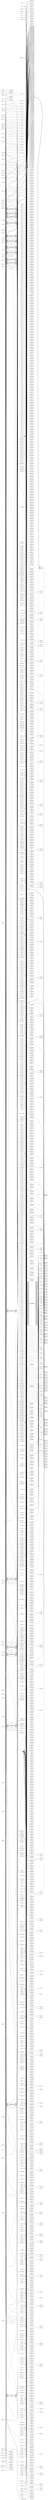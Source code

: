 digraph "PRESENT_ENCRYPT" {
label="PRESENT_ENCRYPT";
rankdir="LR";
remincross=true;
n670 [ shape=octagon, label="clk", color="black", fontcolor="black"];
n671 [ shape=diamond, label="dat1[0]", color="black", fontcolor="black"];
n672 [ shape=diamond, label="dat1[10]", color="black", fontcolor="black"];
n673 [ shape=diamond, label="dat1[11]", color="black", fontcolor="black"];
n674 [ shape=diamond, label="dat1[12]", color="black", fontcolor="black"];
n675 [ shape=diamond, label="dat1[13]", color="black", fontcolor="black"];
n676 [ shape=diamond, label="dat1[14]", color="black", fontcolor="black"];
n677 [ shape=diamond, label="dat1[15]", color="black", fontcolor="black"];
n678 [ shape=diamond, label="dat1[16]", color="black", fontcolor="black"];
n679 [ shape=diamond, label="dat1[17]", color="black", fontcolor="black"];
n680 [ shape=diamond, label="dat1[18]", color="black", fontcolor="black"];
n681 [ shape=diamond, label="dat1[19]", color="black", fontcolor="black"];
n682 [ shape=diamond, label="dat1[1]", color="black", fontcolor="black"];
n683 [ shape=diamond, label="dat1[20]", color="black", fontcolor="black"];
n684 [ shape=diamond, label="dat1[21]", color="black", fontcolor="black"];
n685 [ shape=diamond, label="dat1[22]", color="black", fontcolor="black"];
n686 [ shape=diamond, label="dat1[23]", color="black", fontcolor="black"];
n687 [ shape=diamond, label="dat1[24]", color="black", fontcolor="black"];
n688 [ shape=diamond, label="dat1[25]", color="black", fontcolor="black"];
n689 [ shape=diamond, label="dat1[26]", color="black", fontcolor="black"];
n690 [ shape=diamond, label="dat1[27]", color="black", fontcolor="black"];
n691 [ shape=diamond, label="dat1[28]", color="black", fontcolor="black"];
n692 [ shape=diamond, label="dat1[29]", color="black", fontcolor="black"];
n693 [ shape=diamond, label="dat1[2]", color="black", fontcolor="black"];
n694 [ shape=diamond, label="dat1[30]", color="black", fontcolor="black"];
n695 [ shape=diamond, label="dat1[31]", color="black", fontcolor="black"];
n696 [ shape=diamond, label="dat1[32]", color="black", fontcolor="black"];
n697 [ shape=diamond, label="dat1[33]", color="black", fontcolor="black"];
n698 [ shape=diamond, label="dat1[34]", color="black", fontcolor="black"];
n699 [ shape=diamond, label="dat1[35]", color="black", fontcolor="black"];
n700 [ shape=diamond, label="dat1[36]", color="black", fontcolor="black"];
n701 [ shape=diamond, label="dat1[37]", color="black", fontcolor="black"];
n702 [ shape=diamond, label="dat1[38]", color="black", fontcolor="black"];
n703 [ shape=diamond, label="dat1[39]", color="black", fontcolor="black"];
n704 [ shape=diamond, label="dat1[3]", color="black", fontcolor="black"];
n705 [ shape=diamond, label="dat1[40]", color="black", fontcolor="black"];
n706 [ shape=diamond, label="dat1[41]", color="black", fontcolor="black"];
n707 [ shape=diamond, label="dat1[42]", color="black", fontcolor="black"];
n708 [ shape=diamond, label="dat1[43]", color="black", fontcolor="black"];
n709 [ shape=diamond, label="dat1[44]", color="black", fontcolor="black"];
n710 [ shape=diamond, label="dat1[45]", color="black", fontcolor="black"];
n711 [ shape=diamond, label="dat1[46]", color="black", fontcolor="black"];
n712 [ shape=diamond, label="dat1[47]", color="black", fontcolor="black"];
n713 [ shape=diamond, label="dat1[48]", color="black", fontcolor="black"];
n714 [ shape=diamond, label="dat1[49]", color="black", fontcolor="black"];
n715 [ shape=diamond, label="dat1[4]", color="black", fontcolor="black"];
n716 [ shape=diamond, label="dat1[50]", color="black", fontcolor="black"];
n717 [ shape=diamond, label="dat1[51]", color="black", fontcolor="black"];
n718 [ shape=diamond, label="dat1[52]", color="black", fontcolor="black"];
n719 [ shape=diamond, label="dat1[53]", color="black", fontcolor="black"];
n720 [ shape=diamond, label="dat1[54]", color="black", fontcolor="black"];
n721 [ shape=diamond, label="dat1[55]", color="black", fontcolor="black"];
n722 [ shape=diamond, label="dat1[56]", color="black", fontcolor="black"];
n723 [ shape=diamond, label="dat1[57]", color="black", fontcolor="black"];
n724 [ shape=diamond, label="dat1[58]", color="black", fontcolor="black"];
n725 [ shape=diamond, label="dat1[59]", color="black", fontcolor="black"];
n726 [ shape=diamond, label="dat1[5]", color="black", fontcolor="black"];
n727 [ shape=diamond, label="dat1[60]", color="black", fontcolor="black"];
n728 [ shape=diamond, label="dat1[61]", color="black", fontcolor="black"];
n729 [ shape=diamond, label="dat1[62]", color="black", fontcolor="black"];
n730 [ shape=diamond, label="dat1[63]", color="black", fontcolor="black"];
n731 [ shape=diamond, label="dat1[6]", color="black", fontcolor="black"];
n732 [ shape=diamond, label="dat1[7]", color="black", fontcolor="black"];
n733 [ shape=diamond, label="dat1[8]", color="black", fontcolor="black"];
n734 [ shape=diamond, label="dat1[9]", color="black", fontcolor="black"];
n735 [ shape=diamond, label="dat2[0]", color="black", fontcolor="black"];
n736 [ shape=diamond, label="dat2[10]", color="black", fontcolor="black"];
n737 [ shape=diamond, label="dat2[11]", color="black", fontcolor="black"];
n738 [ shape=diamond, label="dat2[12]", color="black", fontcolor="black"];
n739 [ shape=diamond, label="dat2[13]", color="black", fontcolor="black"];
n740 [ shape=diamond, label="dat2[14]", color="black", fontcolor="black"];
n741 [ shape=diamond, label="dat2[15]", color="black", fontcolor="black"];
n742 [ shape=diamond, label="dat2[16]", color="black", fontcolor="black"];
n743 [ shape=diamond, label="dat2[17]", color="black", fontcolor="black"];
n744 [ shape=diamond, label="dat2[18]", color="black", fontcolor="black"];
n745 [ shape=diamond, label="dat2[19]", color="black", fontcolor="black"];
n746 [ shape=diamond, label="dat2[1]", color="black", fontcolor="black"];
n747 [ shape=diamond, label="dat2[20]", color="black", fontcolor="black"];
n748 [ shape=diamond, label="dat2[21]", color="black", fontcolor="black"];
n749 [ shape=diamond, label="dat2[22]", color="black", fontcolor="black"];
n750 [ shape=diamond, label="dat2[23]", color="black", fontcolor="black"];
n751 [ shape=diamond, label="dat2[24]", color="black", fontcolor="black"];
n752 [ shape=diamond, label="dat2[25]", color="black", fontcolor="black"];
n753 [ shape=diamond, label="dat2[26]", color="black", fontcolor="black"];
n754 [ shape=diamond, label="dat2[27]", color="black", fontcolor="black"];
n755 [ shape=diamond, label="dat2[28]", color="black", fontcolor="black"];
n756 [ shape=diamond, label="dat2[29]", color="black", fontcolor="black"];
n757 [ shape=diamond, label="dat2[2]", color="black", fontcolor="black"];
n758 [ shape=diamond, label="dat2[30]", color="black", fontcolor="black"];
n759 [ shape=diamond, label="dat2[31]", color="black", fontcolor="black"];
n760 [ shape=diamond, label="dat2[32]", color="black", fontcolor="black"];
n761 [ shape=diamond, label="dat2[33]", color="black", fontcolor="black"];
n762 [ shape=diamond, label="dat2[34]", color="black", fontcolor="black"];
n763 [ shape=diamond, label="dat2[35]", color="black", fontcolor="black"];
n764 [ shape=diamond, label="dat2[36]", color="black", fontcolor="black"];
n765 [ shape=diamond, label="dat2[37]", color="black", fontcolor="black"];
n766 [ shape=diamond, label="dat2[38]", color="black", fontcolor="black"];
n767 [ shape=diamond, label="dat2[39]", color="black", fontcolor="black"];
n768 [ shape=diamond, label="dat2[3]", color="black", fontcolor="black"];
n769 [ shape=diamond, label="dat2[40]", color="black", fontcolor="black"];
n770 [ shape=diamond, label="dat2[41]", color="black", fontcolor="black"];
n771 [ shape=diamond, label="dat2[42]", color="black", fontcolor="black"];
n772 [ shape=diamond, label="dat2[43]", color="black", fontcolor="black"];
n773 [ shape=diamond, label="dat2[44]", color="black", fontcolor="black"];
n774 [ shape=diamond, label="dat2[45]", color="black", fontcolor="black"];
n775 [ shape=diamond, label="dat2[46]", color="black", fontcolor="black"];
n776 [ shape=diamond, label="dat2[47]", color="black", fontcolor="black"];
n777 [ shape=diamond, label="dat2[48]", color="black", fontcolor="black"];
n778 [ shape=diamond, label="dat2[49]", color="black", fontcolor="black"];
n779 [ shape=diamond, label="dat2[4]", color="black", fontcolor="black"];
n780 [ shape=diamond, label="dat2[50]", color="black", fontcolor="black"];
n781 [ shape=diamond, label="dat2[51]", color="black", fontcolor="black"];
n782 [ shape=diamond, label="dat2[52]", color="black", fontcolor="black"];
n783 [ shape=diamond, label="dat2[53]", color="black", fontcolor="black"];
n784 [ shape=diamond, label="dat2[54]", color="black", fontcolor="black"];
n785 [ shape=diamond, label="dat2[55]", color="black", fontcolor="black"];
n786 [ shape=diamond, label="dat2[56]", color="black", fontcolor="black"];
n787 [ shape=diamond, label="dat2[57]", color="black", fontcolor="black"];
n788 [ shape=diamond, label="dat2[58]", color="black", fontcolor="black"];
n789 [ shape=diamond, label="dat2[59]", color="black", fontcolor="black"];
n790 [ shape=diamond, label="dat2[5]", color="black", fontcolor="black"];
n791 [ shape=diamond, label="dat2[60]", color="black", fontcolor="black"];
n792 [ shape=diamond, label="dat2[61]", color="black", fontcolor="black"];
n793 [ shape=diamond, label="dat2[62]", color="black", fontcolor="black"];
n794 [ shape=diamond, label="dat2[63]", color="black", fontcolor="black"];
n795 [ shape=diamond, label="dat2[6]", color="black", fontcolor="black"];
n796 [ shape=diamond, label="dat2[7]", color="black", fontcolor="black"];
n797 [ shape=diamond, label="dat2[8]", color="black", fontcolor="black"];
n798 [ shape=diamond, label="dat2[9]", color="black", fontcolor="black"];
n799 [ shape=diamond, label="dat3[0]", color="black", fontcolor="black"];
n800 [ shape=diamond, label="dat3[10]", color="black", fontcolor="black"];
n801 [ shape=diamond, label="dat3[11]", color="black", fontcolor="black"];
n802 [ shape=diamond, label="dat3[12]", color="black", fontcolor="black"];
n803 [ shape=diamond, label="dat3[13]", color="black", fontcolor="black"];
n804 [ shape=diamond, label="dat3[14]", color="black", fontcolor="black"];
n805 [ shape=diamond, label="dat3[15]", color="black", fontcolor="black"];
n806 [ shape=diamond, label="dat3[16]", color="black", fontcolor="black"];
n807 [ shape=diamond, label="dat3[17]", color="black", fontcolor="black"];
n808 [ shape=diamond, label="dat3[18]", color="black", fontcolor="black"];
n809 [ shape=diamond, label="dat3[19]", color="black", fontcolor="black"];
n810 [ shape=diamond, label="dat3[1]", color="black", fontcolor="black"];
n811 [ shape=diamond, label="dat3[20]", color="black", fontcolor="black"];
n812 [ shape=diamond, label="dat3[21]", color="black", fontcolor="black"];
n813 [ shape=diamond, label="dat3[22]", color="black", fontcolor="black"];
n814 [ shape=diamond, label="dat3[23]", color="black", fontcolor="black"];
n815 [ shape=diamond, label="dat3[24]", color="black", fontcolor="black"];
n816 [ shape=diamond, label="dat3[25]", color="black", fontcolor="black"];
n817 [ shape=diamond, label="dat3[26]", color="black", fontcolor="black"];
n818 [ shape=diamond, label="dat3[27]", color="black", fontcolor="black"];
n819 [ shape=diamond, label="dat3[28]", color="black", fontcolor="black"];
n820 [ shape=diamond, label="dat3[29]", color="black", fontcolor="black"];
n821 [ shape=diamond, label="dat3[2]", color="black", fontcolor="black"];
n822 [ shape=diamond, label="dat3[30]", color="black", fontcolor="black"];
n823 [ shape=diamond, label="dat3[31]", color="black", fontcolor="black"];
n824 [ shape=diamond, label="dat3[32]", color="black", fontcolor="black"];
n825 [ shape=diamond, label="dat3[33]", color="black", fontcolor="black"];
n826 [ shape=diamond, label="dat3[34]", color="black", fontcolor="black"];
n827 [ shape=diamond, label="dat3[35]", color="black", fontcolor="black"];
n828 [ shape=diamond, label="dat3[36]", color="black", fontcolor="black"];
n829 [ shape=diamond, label="dat3[37]", color="black", fontcolor="black"];
n830 [ shape=diamond, label="dat3[38]", color="black", fontcolor="black"];
n831 [ shape=diamond, label="dat3[39]", color="black", fontcolor="black"];
n832 [ shape=diamond, label="dat3[3]", color="black", fontcolor="black"];
n833 [ shape=diamond, label="dat3[40]", color="black", fontcolor="black"];
n834 [ shape=diamond, label="dat3[41]", color="black", fontcolor="black"];
n835 [ shape=diamond, label="dat3[42]", color="black", fontcolor="black"];
n836 [ shape=diamond, label="dat3[43]", color="black", fontcolor="black"];
n837 [ shape=diamond, label="dat3[44]", color="black", fontcolor="black"];
n838 [ shape=diamond, label="dat3[45]", color="black", fontcolor="black"];
n839 [ shape=diamond, label="dat3[46]", color="black", fontcolor="black"];
n840 [ shape=diamond, label="dat3[47]", color="black", fontcolor="black"];
n841 [ shape=diamond, label="dat3[48]", color="black", fontcolor="black"];
n842 [ shape=diamond, label="dat3[49]", color="black", fontcolor="black"];
n843 [ shape=diamond, label="dat3[4]", color="black", fontcolor="black"];
n844 [ shape=diamond, label="dat3[50]", color="black", fontcolor="black"];
n845 [ shape=diamond, label="dat3[51]", color="black", fontcolor="black"];
n846 [ shape=diamond, label="dat3[52]", color="black", fontcolor="black"];
n847 [ shape=diamond, label="dat3[53]", color="black", fontcolor="black"];
n848 [ shape=diamond, label="dat3[54]", color="black", fontcolor="black"];
n849 [ shape=diamond, label="dat3[55]", color="black", fontcolor="black"];
n850 [ shape=diamond, label="dat3[56]", color="black", fontcolor="black"];
n851 [ shape=diamond, label="dat3[57]", color="black", fontcolor="black"];
n852 [ shape=diamond, label="dat3[58]", color="black", fontcolor="black"];
n853 [ shape=diamond, label="dat3[59]", color="black", fontcolor="black"];
n854 [ shape=diamond, label="dat3[5]", color="black", fontcolor="black"];
n855 [ shape=diamond, label="dat3[60]", color="black", fontcolor="black"];
n856 [ shape=diamond, label="dat3[61]", color="black", fontcolor="black"];
n857 [ shape=diamond, label="dat3[62]", color="black", fontcolor="black"];
n858 [ shape=diamond, label="dat3[63]", color="black", fontcolor="black"];
n859 [ shape=diamond, label="dat3[6]", color="black", fontcolor="black"];
n860 [ shape=diamond, label="dat3[7]", color="black", fontcolor="black"];
n861 [ shape=diamond, label="dat3[8]", color="black", fontcolor="black"];
n862 [ shape=diamond, label="dat3[9]", color="black", fontcolor="black"];
n863 [ shape=diamond, label="dreg[0]", color="black", fontcolor="black"];
n864 [ shape=diamond, label="dreg[10]", color="black", fontcolor="black"];
n865 [ shape=diamond, label="dreg[11]", color="black", fontcolor="black"];
n866 [ shape=diamond, label="dreg[12]", color="black", fontcolor="black"];
n867 [ shape=diamond, label="dreg[13]", color="black", fontcolor="black"];
n868 [ shape=diamond, label="dreg[14]", color="black", fontcolor="black"];
n869 [ shape=diamond, label="dreg[15]", color="black", fontcolor="black"];
n870 [ shape=diamond, label="dreg[16]", color="black", fontcolor="black"];
n871 [ shape=diamond, label="dreg[17]", color="black", fontcolor="black"];
n872 [ shape=diamond, label="dreg[18]", color="black", fontcolor="black"];
n873 [ shape=diamond, label="dreg[19]", color="black", fontcolor="black"];
n874 [ shape=diamond, label="dreg[1]", color="black", fontcolor="black"];
n875 [ shape=diamond, label="dreg[20]", color="black", fontcolor="black"];
n876 [ shape=diamond, label="dreg[21]", color="black", fontcolor="black"];
n877 [ shape=diamond, label="dreg[22]", color="black", fontcolor="black"];
n878 [ shape=diamond, label="dreg[23]", color="black", fontcolor="black"];
n879 [ shape=diamond, label="dreg[24]", color="black", fontcolor="black"];
n880 [ shape=diamond, label="dreg[25]", color="black", fontcolor="black"];
n881 [ shape=diamond, label="dreg[26]", color="black", fontcolor="black"];
n882 [ shape=diamond, label="dreg[27]", color="black", fontcolor="black"];
n883 [ shape=diamond, label="dreg[28]", color="black", fontcolor="black"];
n884 [ shape=diamond, label="dreg[29]", color="black", fontcolor="black"];
n885 [ shape=diamond, label="dreg[2]", color="black", fontcolor="black"];
n886 [ shape=diamond, label="dreg[30]", color="black", fontcolor="black"];
n887 [ shape=diamond, label="dreg[31]", color="black", fontcolor="black"];
n888 [ shape=diamond, label="dreg[32]", color="black", fontcolor="black"];
n889 [ shape=diamond, label="dreg[33]", color="black", fontcolor="black"];
n890 [ shape=diamond, label="dreg[34]", color="black", fontcolor="black"];
n891 [ shape=diamond, label="dreg[35]", color="black", fontcolor="black"];
n892 [ shape=diamond, label="dreg[36]", color="black", fontcolor="black"];
n893 [ shape=diamond, label="dreg[37]", color="black", fontcolor="black"];
n894 [ shape=diamond, label="dreg[38]", color="black", fontcolor="black"];
n895 [ shape=diamond, label="dreg[39]", color="black", fontcolor="black"];
n896 [ shape=diamond, label="dreg[3]", color="black", fontcolor="black"];
n897 [ shape=diamond, label="dreg[40]", color="black", fontcolor="black"];
n898 [ shape=diamond, label="dreg[41]", color="black", fontcolor="black"];
n899 [ shape=diamond, label="dreg[42]", color="black", fontcolor="black"];
n900 [ shape=diamond, label="dreg[43]", color="black", fontcolor="black"];
n901 [ shape=diamond, label="dreg[44]", color="black", fontcolor="black"];
n902 [ shape=diamond, label="dreg[45]", color="black", fontcolor="black"];
n903 [ shape=diamond, label="dreg[46]", color="black", fontcolor="black"];
n904 [ shape=diamond, label="dreg[47]", color="black", fontcolor="black"];
n905 [ shape=diamond, label="dreg[48]", color="black", fontcolor="black"];
n906 [ shape=diamond, label="dreg[49]", color="black", fontcolor="black"];
n907 [ shape=diamond, label="dreg[4]", color="black", fontcolor="black"];
n908 [ shape=diamond, label="dreg[50]", color="black", fontcolor="black"];
n909 [ shape=diamond, label="dreg[51]", color="black", fontcolor="black"];
n910 [ shape=diamond, label="dreg[52]", color="black", fontcolor="black"];
n911 [ shape=diamond, label="dreg[53]", color="black", fontcolor="black"];
n912 [ shape=diamond, label="dreg[54]", color="black", fontcolor="black"];
n913 [ shape=diamond, label="dreg[55]", color="black", fontcolor="black"];
n914 [ shape=diamond, label="dreg[56]", color="black", fontcolor="black"];
n915 [ shape=diamond, label="dreg[57]", color="black", fontcolor="black"];
n916 [ shape=diamond, label="dreg[58]", color="black", fontcolor="black"];
n917 [ shape=diamond, label="dreg[59]", color="black", fontcolor="black"];
n918 [ shape=diamond, label="dreg[5]", color="black", fontcolor="black"];
n919 [ shape=diamond, label="dreg[60]", color="black", fontcolor="black"];
n920 [ shape=diamond, label="dreg[61]", color="black", fontcolor="black"];
n921 [ shape=diamond, label="dreg[62]", color="black", fontcolor="black"];
n922 [ shape=diamond, label="dreg[63]", color="black", fontcolor="black"];
n923 [ shape=diamond, label="dreg[6]", color="black", fontcolor="black"];
n924 [ shape=diamond, label="dreg[7]", color="black", fontcolor="black"];
n925 [ shape=diamond, label="dreg[8]", color="black", fontcolor="black"];
n926 [ shape=diamond, label="dreg[9]", color="black", fontcolor="black"];
n927 [ shape=octagon, label="idat[0]", color="black", fontcolor="black"];
n928 [ shape=octagon, label="idat[10]", color="black", fontcolor="black"];
n929 [ shape=octagon, label="idat[11]", color="black", fontcolor="black"];
n930 [ shape=octagon, label="idat[12]", color="black", fontcolor="black"];
n931 [ shape=octagon, label="idat[13]", color="black", fontcolor="black"];
n932 [ shape=octagon, label="idat[14]", color="black", fontcolor="black"];
n933 [ shape=octagon, label="idat[15]", color="black", fontcolor="black"];
n934 [ shape=octagon, label="idat[16]", color="black", fontcolor="black"];
n935 [ shape=octagon, label="idat[17]", color="black", fontcolor="black"];
n936 [ shape=octagon, label="idat[18]", color="black", fontcolor="black"];
n937 [ shape=octagon, label="idat[19]", color="black", fontcolor="black"];
n938 [ shape=octagon, label="idat[1]", color="black", fontcolor="black"];
n939 [ shape=octagon, label="idat[20]", color="black", fontcolor="black"];
n940 [ shape=octagon, label="idat[21]", color="black", fontcolor="black"];
n941 [ shape=octagon, label="idat[22]", color="black", fontcolor="black"];
n942 [ shape=octagon, label="idat[23]", color="black", fontcolor="black"];
n943 [ shape=octagon, label="idat[24]", color="black", fontcolor="black"];
n944 [ shape=octagon, label="idat[25]", color="black", fontcolor="black"];
n945 [ shape=octagon, label="idat[26]", color="black", fontcolor="black"];
n946 [ shape=octagon, label="idat[27]", color="black", fontcolor="black"];
n947 [ shape=octagon, label="idat[28]", color="black", fontcolor="black"];
n948 [ shape=octagon, label="idat[29]", color="black", fontcolor="black"];
n949 [ shape=octagon, label="idat[2]", color="black", fontcolor="black"];
n950 [ shape=octagon, label="idat[30]", color="black", fontcolor="black"];
n951 [ shape=octagon, label="idat[31]", color="black", fontcolor="black"];
n952 [ shape=octagon, label="idat[32]", color="black", fontcolor="black"];
n953 [ shape=octagon, label="idat[33]", color="black", fontcolor="black"];
n954 [ shape=octagon, label="idat[34]", color="black", fontcolor="black"];
n955 [ shape=octagon, label="idat[35]", color="black", fontcolor="black"];
n956 [ shape=octagon, label="idat[36]", color="black", fontcolor="black"];
n957 [ shape=octagon, label="idat[37]", color="black", fontcolor="black"];
n958 [ shape=octagon, label="idat[38]", color="black", fontcolor="black"];
n959 [ shape=octagon, label="idat[39]", color="black", fontcolor="black"];
n960 [ shape=octagon, label="idat[3]", color="black", fontcolor="black"];
n961 [ shape=octagon, label="idat[40]", color="black", fontcolor="black"];
n962 [ shape=octagon, label="idat[41]", color="black", fontcolor="black"];
n963 [ shape=octagon, label="idat[42]", color="black", fontcolor="black"];
n964 [ shape=octagon, label="idat[43]", color="black", fontcolor="black"];
n965 [ shape=octagon, label="idat[44]", color="black", fontcolor="black"];
n966 [ shape=octagon, label="idat[45]", color="black", fontcolor="black"];
n967 [ shape=octagon, label="idat[46]", color="black", fontcolor="black"];
n968 [ shape=octagon, label="idat[47]", color="black", fontcolor="black"];
n969 [ shape=octagon, label="idat[48]", color="black", fontcolor="black"];
n970 [ shape=octagon, label="idat[49]", color="black", fontcolor="black"];
n971 [ shape=octagon, label="idat[4]", color="black", fontcolor="black"];
n972 [ shape=octagon, label="idat[50]", color="black", fontcolor="black"];
n973 [ shape=octagon, label="idat[51]", color="black", fontcolor="black"];
n974 [ shape=octagon, label="idat[52]", color="black", fontcolor="black"];
n975 [ shape=octagon, label="idat[53]", color="black", fontcolor="black"];
n976 [ shape=octagon, label="idat[54]", color="black", fontcolor="black"];
n977 [ shape=octagon, label="idat[55]", color="black", fontcolor="black"];
n978 [ shape=octagon, label="idat[56]", color="black", fontcolor="black"];
n979 [ shape=octagon, label="idat[57]", color="black", fontcolor="black"];
n980 [ shape=octagon, label="idat[58]", color="black", fontcolor="black"];
n981 [ shape=octagon, label="idat[59]", color="black", fontcolor="black"];
n982 [ shape=octagon, label="idat[5]", color="black", fontcolor="black"];
n983 [ shape=octagon, label="idat[60]", color="black", fontcolor="black"];
n984 [ shape=octagon, label="idat[61]", color="black", fontcolor="black"];
n985 [ shape=octagon, label="idat[62]", color="black", fontcolor="black"];
n986 [ shape=octagon, label="idat[63]", color="black", fontcolor="black"];
n987 [ shape=octagon, label="idat[6]", color="black", fontcolor="black"];
n988 [ shape=octagon, label="idat[7]", color="black", fontcolor="black"];
n989 [ shape=octagon, label="idat[8]", color="black", fontcolor="black"];
n990 [ shape=octagon, label="idat[9]", color="black", fontcolor="black"];
n991 [ shape=diamond, label="kdat1[0]", color="black", fontcolor="black"];
n992 [ shape=diamond, label="kdat1[10]", color="black", fontcolor="black"];
n993 [ shape=diamond, label="kdat1[11]", color="black", fontcolor="black"];
n994 [ shape=diamond, label="kdat1[12]", color="black", fontcolor="black"];
n995 [ shape=diamond, label="kdat1[13]", color="black", fontcolor="black"];
n996 [ shape=diamond, label="kdat1[14]", color="black", fontcolor="black"];
n997 [ shape=diamond, label="kdat1[15]", color="black", fontcolor="black"];
n998 [ shape=diamond, label="kdat1[16]", color="black", fontcolor="black"];
n999 [ shape=diamond, label="kdat1[17]", color="black", fontcolor="black"];
n1000 [ shape=diamond, label="kdat1[18]", color="black", fontcolor="black"];
n1001 [ shape=diamond, label="kdat1[19]", color="black", fontcolor="black"];
n1002 [ shape=diamond, label="kdat1[1]", color="black", fontcolor="black"];
n1003 [ shape=diamond, label="kdat1[20]", color="black", fontcolor="black"];
n1004 [ shape=diamond, label="kdat1[21]", color="black", fontcolor="black"];
n1005 [ shape=diamond, label="kdat1[22]", color="black", fontcolor="black"];
n1006 [ shape=diamond, label="kdat1[23]", color="black", fontcolor="black"];
n1007 [ shape=diamond, label="kdat1[24]", color="black", fontcolor="black"];
n1008 [ shape=diamond, label="kdat1[25]", color="black", fontcolor="black"];
n1009 [ shape=diamond, label="kdat1[26]", color="black", fontcolor="black"];
n1010 [ shape=diamond, label="kdat1[27]", color="black", fontcolor="black"];
n1011 [ shape=diamond, label="kdat1[28]", color="black", fontcolor="black"];
n1012 [ shape=diamond, label="kdat1[29]", color="black", fontcolor="black"];
n1013 [ shape=diamond, label="kdat1[2]", color="black", fontcolor="black"];
n1014 [ shape=diamond, label="kdat1[30]", color="black", fontcolor="black"];
n1015 [ shape=diamond, label="kdat1[31]", color="black", fontcolor="black"];
n1016 [ shape=diamond, label="kdat1[32]", color="black", fontcolor="black"];
n1017 [ shape=diamond, label="kdat1[33]", color="black", fontcolor="black"];
n1018 [ shape=diamond, label="kdat1[34]", color="black", fontcolor="black"];
n1019 [ shape=diamond, label="kdat1[35]", color="black", fontcolor="black"];
n1020 [ shape=diamond, label="kdat1[36]", color="black", fontcolor="black"];
n1021 [ shape=diamond, label="kdat1[37]", color="black", fontcolor="black"];
n1022 [ shape=diamond, label="kdat1[38]", color="black", fontcolor="black"];
n1023 [ shape=diamond, label="kdat1[39]", color="black", fontcolor="black"];
n1024 [ shape=diamond, label="kdat1[3]", color="black", fontcolor="black"];
n1025 [ shape=diamond, label="kdat1[40]", color="black", fontcolor="black"];
n1026 [ shape=diamond, label="kdat1[41]", color="black", fontcolor="black"];
n1027 [ shape=diamond, label="kdat1[42]", color="black", fontcolor="black"];
n1028 [ shape=diamond, label="kdat1[43]", color="black", fontcolor="black"];
n1029 [ shape=diamond, label="kdat1[44]", color="black", fontcolor="black"];
n1030 [ shape=diamond, label="kdat1[45]", color="black", fontcolor="black"];
n1031 [ shape=diamond, label="kdat1[46]", color="black", fontcolor="black"];
n1032 [ shape=diamond, label="kdat1[47]", color="black", fontcolor="black"];
n1033 [ shape=diamond, label="kdat1[48]", color="black", fontcolor="black"];
n1034 [ shape=diamond, label="kdat1[49]", color="black", fontcolor="black"];
n1035 [ shape=diamond, label="kdat1[4]", color="black", fontcolor="black"];
n1036 [ shape=diamond, label="kdat1[50]", color="black", fontcolor="black"];
n1037 [ shape=diamond, label="kdat1[51]", color="black", fontcolor="black"];
n1038 [ shape=diamond, label="kdat1[52]", color="black", fontcolor="black"];
n1039 [ shape=diamond, label="kdat1[53]", color="black", fontcolor="black"];
n1040 [ shape=diamond, label="kdat1[54]", color="black", fontcolor="black"];
n1041 [ shape=diamond, label="kdat1[55]", color="black", fontcolor="black"];
n1042 [ shape=diamond, label="kdat1[56]", color="black", fontcolor="black"];
n1043 [ shape=diamond, label="kdat1[57]", color="black", fontcolor="black"];
n1044 [ shape=diamond, label="kdat1[58]", color="black", fontcolor="black"];
n1045 [ shape=diamond, label="kdat1[59]", color="black", fontcolor="black"];
n1046 [ shape=diamond, label="kdat1[5]", color="black", fontcolor="black"];
n1047 [ shape=diamond, label="kdat1[60]", color="black", fontcolor="black"];
n1048 [ shape=diamond, label="kdat1[61]", color="black", fontcolor="black"];
n1049 [ shape=diamond, label="kdat1[62]", color="black", fontcolor="black"];
n1050 [ shape=diamond, label="kdat1[63]", color="black", fontcolor="black"];
n1051 [ shape=diamond, label="kdat1[64]", color="black", fontcolor="black"];
n1052 [ shape=diamond, label="kdat1[65]", color="black", fontcolor="black"];
n1053 [ shape=diamond, label="kdat1[66]", color="black", fontcolor="black"];
n1054 [ shape=diamond, label="kdat1[67]", color="black", fontcolor="black"];
n1055 [ shape=diamond, label="kdat1[68]", color="black", fontcolor="black"];
n1056 [ shape=diamond, label="kdat1[69]", color="black", fontcolor="black"];
n1057 [ shape=diamond, label="kdat1[6]", color="black", fontcolor="black"];
n1058 [ shape=diamond, label="kdat1[70]", color="black", fontcolor="black"];
n1059 [ shape=diamond, label="kdat1[71]", color="black", fontcolor="black"];
n1060 [ shape=diamond, label="kdat1[72]", color="black", fontcolor="black"];
n1061 [ shape=diamond, label="kdat1[73]", color="black", fontcolor="black"];
n1062 [ shape=diamond, label="kdat1[74]", color="black", fontcolor="black"];
n1063 [ shape=diamond, label="kdat1[75]", color="black", fontcolor="black"];
n1064 [ shape=diamond, label="kdat1[76]", color="black", fontcolor="black"];
n1065 [ shape=diamond, label="kdat1[77]", color="black", fontcolor="black"];
n1066 [ shape=diamond, label="kdat1[78]", color="black", fontcolor="black"];
n1067 [ shape=diamond, label="kdat1[79]", color="black", fontcolor="black"];
n1068 [ shape=diamond, label="kdat1[7]", color="black", fontcolor="black"];
n1069 [ shape=diamond, label="kdat1[8]", color="black", fontcolor="black"];
n1070 [ shape=diamond, label="kdat1[9]", color="black", fontcolor="black"];
n1071 [ shape=diamond, label="kdat2[0]", color="black", fontcolor="black"];
n1072 [ shape=diamond, label="kdat2[10]", color="black", fontcolor="black"];
n1073 [ shape=diamond, label="kdat2[11]", color="black", fontcolor="black"];
n1074 [ shape=diamond, label="kdat2[12]", color="black", fontcolor="black"];
n1075 [ shape=diamond, label="kdat2[13]", color="black", fontcolor="black"];
n1076 [ shape=diamond, label="kdat2[14]", color="black", fontcolor="black"];
n1077 [ shape=diamond, label="kdat2[1]", color="black", fontcolor="black"];
n1078 [ shape=diamond, label="kdat2[20]", color="black", fontcolor="black"];
n1079 [ shape=diamond, label="kdat2[21]", color="black", fontcolor="black"];
n1080 [ shape=diamond, label="kdat2[22]", color="black", fontcolor="black"];
n1081 [ shape=diamond, label="kdat2[23]", color="black", fontcolor="black"];
n1082 [ shape=diamond, label="kdat2[24]", color="black", fontcolor="black"];
n1083 [ shape=diamond, label="kdat2[25]", color="black", fontcolor="black"];
n1084 [ shape=diamond, label="kdat2[26]", color="black", fontcolor="black"];
n1085 [ shape=diamond, label="kdat2[27]", color="black", fontcolor="black"];
n1086 [ shape=diamond, label="kdat2[28]", color="black", fontcolor="black"];
n1087 [ shape=diamond, label="kdat2[29]", color="black", fontcolor="black"];
n1088 [ shape=diamond, label="kdat2[2]", color="black", fontcolor="black"];
n1089 [ shape=diamond, label="kdat2[30]", color="black", fontcolor="black"];
n1090 [ shape=diamond, label="kdat2[31]", color="black", fontcolor="black"];
n1091 [ shape=diamond, label="kdat2[32]", color="black", fontcolor="black"];
n1092 [ shape=diamond, label="kdat2[33]", color="black", fontcolor="black"];
n1093 [ shape=diamond, label="kdat2[34]", color="black", fontcolor="black"];
n1094 [ shape=diamond, label="kdat2[35]", color="black", fontcolor="black"];
n1095 [ shape=diamond, label="kdat2[36]", color="black", fontcolor="black"];
n1096 [ shape=diamond, label="kdat2[37]", color="black", fontcolor="black"];
n1097 [ shape=diamond, label="kdat2[38]", color="black", fontcolor="black"];
n1098 [ shape=diamond, label="kdat2[39]", color="black", fontcolor="black"];
n1099 [ shape=diamond, label="kdat2[3]", color="black", fontcolor="black"];
n1100 [ shape=diamond, label="kdat2[40]", color="black", fontcolor="black"];
n1101 [ shape=diamond, label="kdat2[41]", color="black", fontcolor="black"];
n1102 [ shape=diamond, label="kdat2[42]", color="black", fontcolor="black"];
n1103 [ shape=diamond, label="kdat2[43]", color="black", fontcolor="black"];
n1104 [ shape=diamond, label="kdat2[44]", color="black", fontcolor="black"];
n1105 [ shape=diamond, label="kdat2[45]", color="black", fontcolor="black"];
n1106 [ shape=diamond, label="kdat2[46]", color="black", fontcolor="black"];
n1107 [ shape=diamond, label="kdat2[47]", color="black", fontcolor="black"];
n1108 [ shape=diamond, label="kdat2[48]", color="black", fontcolor="black"];
n1109 [ shape=diamond, label="kdat2[49]", color="black", fontcolor="black"];
n1110 [ shape=diamond, label="kdat2[4]", color="black", fontcolor="black"];
n1111 [ shape=diamond, label="kdat2[50]", color="black", fontcolor="black"];
n1112 [ shape=diamond, label="kdat2[51]", color="black", fontcolor="black"];
n1113 [ shape=diamond, label="kdat2[52]", color="black", fontcolor="black"];
n1114 [ shape=diamond, label="kdat2[53]", color="black", fontcolor="black"];
n1115 [ shape=diamond, label="kdat2[54]", color="black", fontcolor="black"];
n1116 [ shape=diamond, label="kdat2[55]", color="black", fontcolor="black"];
n1117 [ shape=diamond, label="kdat2[56]", color="black", fontcolor="black"];
n1118 [ shape=diamond, label="kdat2[57]", color="black", fontcolor="black"];
n1119 [ shape=diamond, label="kdat2[58]", color="black", fontcolor="black"];
n1120 [ shape=diamond, label="kdat2[59]", color="black", fontcolor="black"];
n1121 [ shape=diamond, label="kdat2[5]", color="black", fontcolor="black"];
n1122 [ shape=diamond, label="kdat2[60]", color="black", fontcolor="black"];
n1123 [ shape=diamond, label="kdat2[61]", color="black", fontcolor="black"];
n1124 [ shape=diamond, label="kdat2[62]", color="black", fontcolor="black"];
n1125 [ shape=diamond, label="kdat2[63]", color="black", fontcolor="black"];
n1126 [ shape=diamond, label="kdat2[64]", color="black", fontcolor="black"];
n1127 [ shape=diamond, label="kdat2[65]", color="black", fontcolor="black"];
n1128 [ shape=diamond, label="kdat2[66]", color="black", fontcolor="black"];
n1129 [ shape=diamond, label="kdat2[67]", color="black", fontcolor="black"];
n1130 [ shape=diamond, label="kdat2[68]", color="black", fontcolor="black"];
n1131 [ shape=diamond, label="kdat2[69]", color="black", fontcolor="black"];
n1132 [ shape=diamond, label="kdat2[6]", color="black", fontcolor="black"];
n1133 [ shape=diamond, label="kdat2[70]", color="black", fontcolor="black"];
n1134 [ shape=diamond, label="kdat2[71]", color="black", fontcolor="black"];
n1135 [ shape=diamond, label="kdat2[72]", color="black", fontcolor="black"];
n1136 [ shape=diamond, label="kdat2[73]", color="black", fontcolor="black"];
n1137 [ shape=diamond, label="kdat2[74]", color="black", fontcolor="black"];
n1138 [ shape=diamond, label="kdat2[75]", color="black", fontcolor="black"];
n1139 [ shape=diamond, label="kdat2[76]", color="black", fontcolor="black"];
n1140 [ shape=diamond, label="kdat2[77]", color="black", fontcolor="black"];
n1141 [ shape=diamond, label="kdat2[78]", color="black", fontcolor="black"];
n1142 [ shape=diamond, label="kdat2[79]", color="black", fontcolor="black"];
n1143 [ shape=diamond, label="kdat2[7]", color="black", fontcolor="black"];
n1144 [ shape=diamond, label="kdat2[8]", color="black", fontcolor="black"];
n1145 [ shape=diamond, label="kdat2[9]", color="black", fontcolor="black"];
n1146 [ shape=octagon, label="key[0]", color="black", fontcolor="black"];
n1147 [ shape=octagon, label="key[10]", color="black", fontcolor="black"];
n1148 [ shape=octagon, label="key[11]", color="black", fontcolor="black"];
n1149 [ shape=octagon, label="key[12]", color="black", fontcolor="black"];
n1150 [ shape=octagon, label="key[13]", color="black", fontcolor="black"];
n1151 [ shape=octagon, label="key[14]", color="black", fontcolor="black"];
n1152 [ shape=octagon, label="key[15]", color="black", fontcolor="black"];
n1153 [ shape=octagon, label="key[16]", color="black", fontcolor="black"];
n1154 [ shape=octagon, label="key[17]", color="black", fontcolor="black"];
n1155 [ shape=octagon, label="key[18]", color="black", fontcolor="black"];
n1156 [ shape=octagon, label="key[19]", color="black", fontcolor="black"];
n1157 [ shape=octagon, label="key[1]", color="black", fontcolor="black"];
n1158 [ shape=octagon, label="key[20]", color="black", fontcolor="black"];
n1159 [ shape=octagon, label="key[21]", color="black", fontcolor="black"];
n1160 [ shape=octagon, label="key[22]", color="black", fontcolor="black"];
n1161 [ shape=octagon, label="key[23]", color="black", fontcolor="black"];
n1162 [ shape=octagon, label="key[24]", color="black", fontcolor="black"];
n1163 [ shape=octagon, label="key[25]", color="black", fontcolor="black"];
n1164 [ shape=octagon, label="key[26]", color="black", fontcolor="black"];
n1165 [ shape=octagon, label="key[27]", color="black", fontcolor="black"];
n1166 [ shape=octagon, label="key[28]", color="black", fontcolor="black"];
n1167 [ shape=octagon, label="key[29]", color="black", fontcolor="black"];
n1168 [ shape=octagon, label="key[2]", color="black", fontcolor="black"];
n1169 [ shape=octagon, label="key[30]", color="black", fontcolor="black"];
n1170 [ shape=octagon, label="key[31]", color="black", fontcolor="black"];
n1171 [ shape=octagon, label="key[32]", color="black", fontcolor="black"];
n1172 [ shape=octagon, label="key[33]", color="black", fontcolor="black"];
n1173 [ shape=octagon, label="key[34]", color="black", fontcolor="black"];
n1174 [ shape=octagon, label="key[35]", color="black", fontcolor="black"];
n1175 [ shape=octagon, label="key[36]", color="black", fontcolor="black"];
n1176 [ shape=octagon, label="key[37]", color="black", fontcolor="black"];
n1177 [ shape=octagon, label="key[38]", color="black", fontcolor="black"];
n1178 [ shape=octagon, label="key[39]", color="black", fontcolor="black"];
n1179 [ shape=octagon, label="key[3]", color="black", fontcolor="black"];
n1180 [ shape=octagon, label="key[40]", color="black", fontcolor="black"];
n1181 [ shape=octagon, label="key[41]", color="black", fontcolor="black"];
n1182 [ shape=octagon, label="key[42]", color="black", fontcolor="black"];
n1183 [ shape=octagon, label="key[43]", color="black", fontcolor="black"];
n1184 [ shape=octagon, label="key[44]", color="black", fontcolor="black"];
n1185 [ shape=octagon, label="key[45]", color="black", fontcolor="black"];
n1186 [ shape=octagon, label="key[46]", color="black", fontcolor="black"];
n1187 [ shape=octagon, label="key[47]", color="black", fontcolor="black"];
n1188 [ shape=octagon, label="key[48]", color="black", fontcolor="black"];
n1189 [ shape=octagon, label="key[49]", color="black", fontcolor="black"];
n1190 [ shape=octagon, label="key[4]", color="black", fontcolor="black"];
n1191 [ shape=octagon, label="key[50]", color="black", fontcolor="black"];
n1192 [ shape=octagon, label="key[51]", color="black", fontcolor="black"];
n1193 [ shape=octagon, label="key[52]", color="black", fontcolor="black"];
n1194 [ shape=octagon, label="key[53]", color="black", fontcolor="black"];
n1195 [ shape=octagon, label="key[54]", color="black", fontcolor="black"];
n1196 [ shape=octagon, label="key[55]", color="black", fontcolor="black"];
n1197 [ shape=octagon, label="key[56]", color="black", fontcolor="black"];
n1198 [ shape=octagon, label="key[57]", color="black", fontcolor="black"];
n1199 [ shape=octagon, label="key[58]", color="black", fontcolor="black"];
n1200 [ shape=octagon, label="key[59]", color="black", fontcolor="black"];
n1201 [ shape=octagon, label="key[5]", color="black", fontcolor="black"];
n1202 [ shape=octagon, label="key[60]", color="black", fontcolor="black"];
n1203 [ shape=octagon, label="key[61]", color="black", fontcolor="black"];
n1204 [ shape=octagon, label="key[62]", color="black", fontcolor="black"];
n1205 [ shape=octagon, label="key[63]", color="black", fontcolor="black"];
n1206 [ shape=octagon, label="key[64]", color="black", fontcolor="black"];
n1207 [ shape=octagon, label="key[65]", color="black", fontcolor="black"];
n1208 [ shape=octagon, label="key[66]", color="black", fontcolor="black"];
n1209 [ shape=octagon, label="key[67]", color="black", fontcolor="black"];
n1210 [ shape=octagon, label="key[68]", color="black", fontcolor="black"];
n1211 [ shape=octagon, label="key[69]", color="black", fontcolor="black"];
n1212 [ shape=octagon, label="key[6]", color="black", fontcolor="black"];
n1213 [ shape=octagon, label="key[70]", color="black", fontcolor="black"];
n1214 [ shape=octagon, label="key[71]", color="black", fontcolor="black"];
n1215 [ shape=octagon, label="key[72]", color="black", fontcolor="black"];
n1216 [ shape=octagon, label="key[73]", color="black", fontcolor="black"];
n1217 [ shape=octagon, label="key[74]", color="black", fontcolor="black"];
n1218 [ shape=octagon, label="key[75]", color="black", fontcolor="black"];
n1219 [ shape=octagon, label="key[76]", color="black", fontcolor="black"];
n1220 [ shape=octagon, label="key[77]", color="black", fontcolor="black"];
n1221 [ shape=octagon, label="key[78]", color="black", fontcolor="black"];
n1222 [ shape=octagon, label="key[79]", color="black", fontcolor="black"];
n1223 [ shape=octagon, label="key[7]", color="black", fontcolor="black"];
n1224 [ shape=octagon, label="key[8]", color="black", fontcolor="black"];
n1225 [ shape=octagon, label="key[9]", color="black", fontcolor="black"];
n1226 [ shape=diamond, label="kreg[0]", color="black", fontcolor="black"];
n1227 [ shape=diamond, label="kreg[10]", color="black", fontcolor="black"];
n1228 [ shape=diamond, label="kreg[11]", color="black", fontcolor="black"];
n1229 [ shape=diamond, label="kreg[12]", color="black", fontcolor="black"];
n1230 [ shape=diamond, label="kreg[13]", color="black", fontcolor="black"];
n1231 [ shape=diamond, label="kreg[14]", color="black", fontcolor="black"];
n1232 [ shape=diamond, label="kreg[15]", color="black", fontcolor="black"];
n1233 [ shape=diamond, label="kreg[16]", color="black", fontcolor="black"];
n1234 [ shape=diamond, label="kreg[17]", color="black", fontcolor="black"];
n1235 [ shape=diamond, label="kreg[18]", color="black", fontcolor="black"];
n1236 [ shape=diamond, label="kreg[19]", color="black", fontcolor="black"];
n1237 [ shape=diamond, label="kreg[1]", color="black", fontcolor="black"];
n1238 [ shape=diamond, label="kreg[20]", color="black", fontcolor="black"];
n1239 [ shape=diamond, label="kreg[21]", color="black", fontcolor="black"];
n1240 [ shape=diamond, label="kreg[22]", color="black", fontcolor="black"];
n1241 [ shape=diamond, label="kreg[23]", color="black", fontcolor="black"];
n1242 [ shape=diamond, label="kreg[24]", color="black", fontcolor="black"];
n1243 [ shape=diamond, label="kreg[25]", color="black", fontcolor="black"];
n1244 [ shape=diamond, label="kreg[26]", color="black", fontcolor="black"];
n1245 [ shape=diamond, label="kreg[27]", color="black", fontcolor="black"];
n1246 [ shape=diamond, label="kreg[28]", color="black", fontcolor="black"];
n1247 [ shape=diamond, label="kreg[29]", color="black", fontcolor="black"];
n1248 [ shape=diamond, label="kreg[2]", color="black", fontcolor="black"];
n1249 [ shape=diamond, label="kreg[30]", color="black", fontcolor="black"];
n1250 [ shape=diamond, label="kreg[31]", color="black", fontcolor="black"];
n1251 [ shape=diamond, label="kreg[32]", color="black", fontcolor="black"];
n1252 [ shape=diamond, label="kreg[33]", color="black", fontcolor="black"];
n1253 [ shape=diamond, label="kreg[34]", color="black", fontcolor="black"];
n1254 [ shape=diamond, label="kreg[35]", color="black", fontcolor="black"];
n1255 [ shape=diamond, label="kreg[36]", color="black", fontcolor="black"];
n1256 [ shape=diamond, label="kreg[37]", color="black", fontcolor="black"];
n1257 [ shape=diamond, label="kreg[38]", color="black", fontcolor="black"];
n1258 [ shape=diamond, label="kreg[39]", color="black", fontcolor="black"];
n1259 [ shape=diamond, label="kreg[3]", color="black", fontcolor="black"];
n1260 [ shape=diamond, label="kreg[40]", color="black", fontcolor="black"];
n1261 [ shape=diamond, label="kreg[41]", color="black", fontcolor="black"];
n1262 [ shape=diamond, label="kreg[42]", color="black", fontcolor="black"];
n1263 [ shape=diamond, label="kreg[43]", color="black", fontcolor="black"];
n1264 [ shape=diamond, label="kreg[44]", color="black", fontcolor="black"];
n1265 [ shape=diamond, label="kreg[45]", color="black", fontcolor="black"];
n1266 [ shape=diamond, label="kreg[46]", color="black", fontcolor="black"];
n1267 [ shape=diamond, label="kreg[47]", color="black", fontcolor="black"];
n1268 [ shape=diamond, label="kreg[48]", color="black", fontcolor="black"];
n1269 [ shape=diamond, label="kreg[49]", color="black", fontcolor="black"];
n1270 [ shape=diamond, label="kreg[4]", color="black", fontcolor="black"];
n1271 [ shape=diamond, label="kreg[50]", color="black", fontcolor="black"];
n1272 [ shape=diamond, label="kreg[51]", color="black", fontcolor="black"];
n1273 [ shape=diamond, label="kreg[52]", color="black", fontcolor="black"];
n1274 [ shape=diamond, label="kreg[53]", color="black", fontcolor="black"];
n1275 [ shape=diamond, label="kreg[54]", color="black", fontcolor="black"];
n1276 [ shape=diamond, label="kreg[55]", color="black", fontcolor="black"];
n1277 [ shape=diamond, label="kreg[56]", color="black", fontcolor="black"];
n1278 [ shape=diamond, label="kreg[57]", color="black", fontcolor="black"];
n1279 [ shape=diamond, label="kreg[58]", color="black", fontcolor="black"];
n1280 [ shape=diamond, label="kreg[59]", color="black", fontcolor="black"];
n1281 [ shape=diamond, label="kreg[5]", color="black", fontcolor="black"];
n1282 [ shape=diamond, label="kreg[60]", color="black", fontcolor="black"];
n1283 [ shape=diamond, label="kreg[61]", color="black", fontcolor="black"];
n1284 [ shape=diamond, label="kreg[62]", color="black", fontcolor="black"];
n1285 [ shape=diamond, label="kreg[63]", color="black", fontcolor="black"];
n1286 [ shape=diamond, label="kreg[64]", color="black", fontcolor="black"];
n1287 [ shape=diamond, label="kreg[65]", color="black", fontcolor="black"];
n1288 [ shape=diamond, label="kreg[66]", color="black", fontcolor="black"];
n1289 [ shape=diamond, label="kreg[67]", color="black", fontcolor="black"];
n1290 [ shape=diamond, label="kreg[68]", color="black", fontcolor="black"];
n1291 [ shape=diamond, label="kreg[69]", color="black", fontcolor="black"];
n1292 [ shape=diamond, label="kreg[6]", color="black", fontcolor="black"];
n1293 [ shape=diamond, label="kreg[70]", color="black", fontcolor="black"];
n1294 [ shape=diamond, label="kreg[71]", color="black", fontcolor="black"];
n1295 [ shape=diamond, label="kreg[72]", color="black", fontcolor="black"];
n1296 [ shape=diamond, label="kreg[73]", color="black", fontcolor="black"];
n1297 [ shape=diamond, label="kreg[74]", color="black", fontcolor="black"];
n1298 [ shape=diamond, label="kreg[75]", color="black", fontcolor="black"];
n1299 [ shape=diamond, label="kreg[76]", color="black", fontcolor="black"];
n1300 [ shape=diamond, label="kreg[77]", color="black", fontcolor="black"];
n1301 [ shape=diamond, label="kreg[78]", color="black", fontcolor="black"];
n1302 [ shape=diamond, label="kreg[79]", color="black", fontcolor="black"];
n1303 [ shape=diamond, label="kreg[7]", color="black", fontcolor="black"];
n1304 [ shape=diamond, label="kreg[8]", color="black", fontcolor="black"];
n1305 [ shape=diamond, label="kreg[9]", color="black", fontcolor="black"];
n1306 [ shape=octagon, label="load", color="black", fontcolor="black"];
n1307 [ shape=octagon, label="odat[0]", color="black", fontcolor="black"];
n1308 [ shape=octagon, label="odat[10]", color="black", fontcolor="black"];
n1309 [ shape=octagon, label="odat[11]", color="black", fontcolor="black"];
n1310 [ shape=octagon, label="odat[12]", color="black", fontcolor="black"];
n1311 [ shape=octagon, label="odat[13]", color="black", fontcolor="black"];
n1312 [ shape=octagon, label="odat[14]", color="black", fontcolor="black"];
n1313 [ shape=octagon, label="odat[15]", color="black", fontcolor="black"];
n1314 [ shape=octagon, label="odat[16]", color="black", fontcolor="black"];
n1315 [ shape=octagon, label="odat[17]", color="black", fontcolor="black"];
n1316 [ shape=octagon, label="odat[18]", color="black", fontcolor="black"];
n1317 [ shape=octagon, label="odat[19]", color="black", fontcolor="black"];
n1318 [ shape=octagon, label="odat[1]", color="black", fontcolor="black"];
n1319 [ shape=octagon, label="odat[20]", color="black", fontcolor="black"];
n1320 [ shape=octagon, label="odat[21]", color="black", fontcolor="black"];
n1321 [ shape=octagon, label="odat[22]", color="black", fontcolor="black"];
n1322 [ shape=octagon, label="odat[23]", color="black", fontcolor="black"];
n1323 [ shape=octagon, label="odat[24]", color="black", fontcolor="black"];
n1324 [ shape=octagon, label="odat[25]", color="black", fontcolor="black"];
n1325 [ shape=octagon, label="odat[26]", color="black", fontcolor="black"];
n1326 [ shape=octagon, label="odat[27]", color="black", fontcolor="black"];
n1327 [ shape=octagon, label="odat[28]", color="black", fontcolor="black"];
n1328 [ shape=octagon, label="odat[29]", color="black", fontcolor="black"];
n1329 [ shape=octagon, label="odat[2]", color="black", fontcolor="black"];
n1330 [ shape=octagon, label="odat[30]", color="black", fontcolor="black"];
n1331 [ shape=octagon, label="odat[31]", color="black", fontcolor="black"];
n1332 [ shape=octagon, label="odat[32]", color="black", fontcolor="black"];
n1333 [ shape=octagon, label="odat[33]", color="black", fontcolor="black"];
n1334 [ shape=octagon, label="odat[34]", color="black", fontcolor="black"];
n1335 [ shape=octagon, label="odat[35]", color="black", fontcolor="black"];
n1336 [ shape=octagon, label="odat[36]", color="black", fontcolor="black"];
n1337 [ shape=octagon, label="odat[37]", color="black", fontcolor="black"];
n1338 [ shape=octagon, label="odat[38]", color="black", fontcolor="black"];
n1339 [ shape=octagon, label="odat[39]", color="black", fontcolor="black"];
n1340 [ shape=octagon, label="odat[3]", color="black", fontcolor="black"];
n1341 [ shape=octagon, label="odat[40]", color="black", fontcolor="black"];
n1342 [ shape=octagon, label="odat[41]", color="black", fontcolor="black"];
n1343 [ shape=octagon, label="odat[42]", color="black", fontcolor="black"];
n1344 [ shape=octagon, label="odat[43]", color="black", fontcolor="black"];
n1345 [ shape=octagon, label="odat[44]", color="black", fontcolor="black"];
n1346 [ shape=octagon, label="odat[45]", color="black", fontcolor="black"];
n1347 [ shape=octagon, label="odat[46]", color="black", fontcolor="black"];
n1348 [ shape=octagon, label="odat[47]", color="black", fontcolor="black"];
n1349 [ shape=octagon, label="odat[48]", color="black", fontcolor="black"];
n1350 [ shape=octagon, label="odat[49]", color="black", fontcolor="black"];
n1351 [ shape=octagon, label="odat[4]", color="black", fontcolor="black"];
n1352 [ shape=octagon, label="odat[50]", color="black", fontcolor="black"];
n1353 [ shape=octagon, label="odat[51]", color="black", fontcolor="black"];
n1354 [ shape=octagon, label="odat[52]", color="black", fontcolor="black"];
n1355 [ shape=octagon, label="odat[53]", color="black", fontcolor="black"];
n1356 [ shape=octagon, label="odat[54]", color="black", fontcolor="black"];
n1357 [ shape=octagon, label="odat[55]", color="black", fontcolor="black"];
n1358 [ shape=octagon, label="odat[56]", color="black", fontcolor="black"];
n1359 [ shape=octagon, label="odat[57]", color="black", fontcolor="black"];
n1360 [ shape=octagon, label="odat[58]", color="black", fontcolor="black"];
n1361 [ shape=octagon, label="odat[59]", color="black", fontcolor="black"];
n1362 [ shape=octagon, label="odat[5]", color="black", fontcolor="black"];
n1363 [ shape=octagon, label="odat[60]", color="black", fontcolor="black"];
n1364 [ shape=octagon, label="odat[61]", color="black", fontcolor="black"];
n1365 [ shape=octagon, label="odat[62]", color="black", fontcolor="black"];
n1366 [ shape=octagon, label="odat[63]", color="black", fontcolor="black"];
n1367 [ shape=octagon, label="odat[6]", color="black", fontcolor="black"];
n1368 [ shape=octagon, label="odat[7]", color="black", fontcolor="black"];
n1369 [ shape=octagon, label="odat[8]", color="black", fontcolor="black"];
n1370 [ shape=octagon, label="odat[9]", color="black", fontcolor="black"];
n1371 [ shape=diamond, label="round[0]", color="black", fontcolor="black"];
n1372 [ shape=diamond, label="round[1]", color="black", fontcolor="black"];
n1373 [ shape=diamond, label="round[2]", color="black", fontcolor="black"];
n1374 [ shape=diamond, label="round[3]", color="black", fontcolor="black"];
n1375 [ shape=diamond, label="round[4]", color="black", fontcolor="black"];
c1378 [ shape=record, label="{{<p1376> A|<p1377> Y}|$1181\nNOT|{}}",  ];
c1379 [ shape=record, label="{{<p1376> A|<p1377> Y}|$1182\nNOT|{}}",  ];
c1380 [ shape=record, label="{{<p1376> A|<p1377> Y}|$1183\nNOT|{}}",  ];
c1381 [ shape=record, label="{{<p1376> A|<p1377> Y}|$1184\nNOT|{}}",  ];
c1382 [ shape=record, label="{{<p1376> A|<p1377> Y}|$1185\nNOT|{}}",  ];
c1383 [ shape=record, label="{{<p1376> A|<p1377> Y}|$1186\nNOT|{}}",  ];
c1384 [ shape=record, label="{{<p1376> A|<p1377> Y}|$1187\nNOT|{}}",  ];
c1386 [ shape=record, label="{{<p1376> A|<p1385> B|<p1377> Y}|$1188\nNAND|{}}",  ];
c1387 [ shape=record, label="{{<p1376> A|<p1385> B|<p1377> Y}|$1189\nNAND|{}}",  ];
c1388 [ shape=record, label="{{<p1376> A|<p1385> B|<p1377> Y}|$1190\nNOR|{}}",  ];
c1389 [ shape=record, label="{{<p1376> A|<p1385> B|<p1377> Y}|$1191\nNOR|{}}",  ];
c1390 [ shape=record, label="{{<p1376> A|<p1385> B|<p1377> Y}|$1192\nNAND|{}}",  ];
c1391 [ shape=record, label="{{<p1376> A|<p1377> Y}|$1193\nNOT|{}}",  ];
c1392 [ shape=record, label="{{<p1376> A|<p1385> B|<p1377> Y}|$1194\nNOR|{}}",  ];
c1393 [ shape=record, label="{{<p1376> A|<p1385> B|<p1377> Y}|$1195\nNAND|{}}",  ];
c1394 [ shape=record, label="{{<p1376> A|<p1385> B|<p1377> Y}|$1196\nNAND|{}}",  ];
c1395 [ shape=record, label="{{<p1376> A|<p1385> B|<p1377> Y}|$1197\nNOR|{}}",  ];
c1396 [ shape=record, label="{{<p1376> A|<p1385> B|<p1377> Y}|$1198\nNAND|{}}",  ];
c1397 [ shape=record, label="{{<p1376> A|<p1385> B|<p1377> Y}|$1199\nNOR|{}}",  ];
c1398 [ shape=record, label="{{<p1376> A|<p1385> B|<p1377> Y}|$1200\nNOR|{}}",  ];
c1399 [ shape=record, label="{{<p1376> A|<p1385> B|<p1377> Y}|$1201\nNAND|{}}",  ];
c1400 [ shape=record, label="{{<p1376> A|<p1377> Y}|$1202\nNOT|{}}",  ];
c1401 [ shape=record, label="{{<p1376> A|<p1385> B|<p1377> Y}|$1203\nNOR|{}}",  ];
c1402 [ shape=record, label="{{<p1376> A|<p1385> B|<p1377> Y}|$1204\nNAND|{}}",  ];
c1403 [ shape=record, label="{{<p1376> A|<p1385> B|<p1377> Y}|$1205\nNAND|{}}",  ];
c1404 [ shape=record, label="{{<p1376> A|<p1385> B|<p1377> Y}|$1206\nNOR|{}}",  ];
c1405 [ shape=record, label="{{<p1376> A|<p1385> B|<p1377> Y}|$1207\nNOR|{}}",  ];
c1406 [ shape=record, label="{{<p1376> A|<p1385> B|<p1377> Y}|$1208\nNAND|{}}",  ];
c1407 [ shape=record, label="{{<p1376> A|<p1377> Y}|$1209\nNOT|{}}",  ];
c1408 [ shape=record, label="{{<p1376> A|<p1385> B|<p1377> Y}|$1210\nNOR|{}}",  ];
c1409 [ shape=record, label="{{<p1376> A|<p1385> B|<p1377> Y}|$1211\nNOR|{}}",  ];
c1410 [ shape=record, label="{{<p1376> A|<p1385> B|<p1377> Y}|$1212\nNAND|{}}",  ];
c1411 [ shape=record, label="{{<p1376> A|<p1377> Y}|$1213\nNOT|{}}",  ];
c1412 [ shape=record, label="{{<p1376> A|<p1385> B|<p1377> Y}|$1214\nNOR|{}}",  ];
c1413 [ shape=record, label="{{<p1376> A|<p1385> B|<p1377> Y}|$1215\nNOR|{}}",  ];
c1414 [ shape=record, label="{{<p1376> A|<p1385> B|<p1377> Y}|$1216\nNAND|{}}",  ];
c1415 [ shape=record, label="{{<p1376> A|<p1377> Y}|$1217\nNOT|{}}",  ];
c1416 [ shape=record, label="{{<p1376> A|<p1385> B|<p1377> Y}|$1218\nNOR|{}}",  ];
c1417 [ shape=record, label="{{<p1376> A|<p1385> B|<p1377> Y}|$1219\nNOR|{}}",  ];
c1418 [ shape=record, label="{{<p1376> A|<p1385> B|<p1377> Y}|$1220\nNAND|{}}",  ];
c1419 [ shape=record, label="{{<p1376> A|<p1377> Y}|$1221\nNOT|{}}",  ];
c1420 [ shape=record, label="{{<p1376> A|<p1385> B|<p1377> Y}|$1222\nNOR|{}}",  ];
c1421 [ shape=record, label="{{<p1376> A|<p1385> B|<p1377> Y}|$1223\nNOR|{}}",  ];
c1422 [ shape=record, label="{{<p1376> A|<p1385> B|<p1377> Y}|$1224\nNAND|{}}",  ];
c1423 [ shape=record, label="{{<p1376> A|<p1377> Y}|$1225\nNOT|{}}",  ];
c1424 [ shape=record, label="{{<p1376> A|<p1385> B|<p1377> Y}|$1226\nNOR|{}}",  ];
c1425 [ shape=record, label="{{<p1376> A|<p1385> B|<p1377> Y}|$1227\nNOR|{}}",  ];
c1426 [ shape=record, label="{{<p1376> A|<p1385> B|<p1377> Y}|$1228\nNAND|{}}",  ];
c1427 [ shape=record, label="{{<p1376> A|<p1377> Y}|$1229\nNOT|{}}",  ];
c1428 [ shape=record, label="{{<p1376> A|<p1385> B|<p1377> Y}|$1230\nNOR|{}}",  ];
c1429 [ shape=record, label="{{<p1376> A|<p1385> B|<p1377> Y}|$1231\nNOR|{}}",  ];
c1430 [ shape=record, label="{{<p1376> A|<p1385> B|<p1377> Y}|$1232\nNAND|{}}",  ];
c1431 [ shape=record, label="{{<p1376> A|<p1377> Y}|$1233\nNOT|{}}",  ];
c1432 [ shape=record, label="{{<p1376> A|<p1385> B|<p1377> Y}|$1234\nNOR|{}}",  ];
c1433 [ shape=record, label="{{<p1376> A|<p1385> B|<p1377> Y}|$1235\nNOR|{}}",  ];
c1434 [ shape=record, label="{{<p1376> A|<p1385> B|<p1377> Y}|$1236\nNAND|{}}",  ];
c1435 [ shape=record, label="{{<p1376> A|<p1377> Y}|$1237\nNOT|{}}",  ];
c1436 [ shape=record, label="{{<p1376> A|<p1385> B|<p1377> Y}|$1238\nNOR|{}}",  ];
c1437 [ shape=record, label="{{<p1376> A|<p1385> B|<p1377> Y}|$1239\nNOR|{}}",  ];
c1438 [ shape=record, label="{{<p1376> A|<p1385> B|<p1377> Y}|$1240\nNAND|{}}",  ];
c1439 [ shape=record, label="{{<p1376> A|<p1377> Y}|$1241\nNOT|{}}",  ];
c1440 [ shape=record, label="{{<p1376> A|<p1385> B|<p1377> Y}|$1242\nNOR|{}}",  ];
c1441 [ shape=record, label="{{<p1376> A|<p1385> B|<p1377> Y}|$1243\nNOR|{}}",  ];
c1442 [ shape=record, label="{{<p1376> A|<p1385> B|<p1377> Y}|$1244\nNAND|{}}",  ];
c1443 [ shape=record, label="{{<p1376> A|<p1377> Y}|$1245\nNOT|{}}",  ];
c1444 [ shape=record, label="{{<p1376> A|<p1385> B|<p1377> Y}|$1246\nNOR|{}}",  ];
c1445 [ shape=record, label="{{<p1376> A|<p1385> B|<p1377> Y}|$1247\nNOR|{}}",  ];
c1446 [ shape=record, label="{{<p1376> A|<p1385> B|<p1377> Y}|$1248\nNAND|{}}",  ];
c1447 [ shape=record, label="{{<p1376> A|<p1377> Y}|$1249\nNOT|{}}",  ];
c1448 [ shape=record, label="{{<p1376> A|<p1385> B|<p1377> Y}|$1250\nNOR|{}}",  ];
c1449 [ shape=record, label="{{<p1376> A|<p1385> B|<p1377> Y}|$1251\nNOR|{}}",  ];
c1450 [ shape=record, label="{{<p1376> A|<p1385> B|<p1377> Y}|$1252\nNAND|{}}",  ];
c1451 [ shape=record, label="{{<p1376> A|<p1377> Y}|$1253\nNOT|{}}",  ];
c1452 [ shape=record, label="{{<p1376> A|<p1385> B|<p1377> Y}|$1254\nNOR|{}}",  ];
c1453 [ shape=record, label="{{<p1376> A|<p1385> B|<p1377> Y}|$1255\nNOR|{}}",  ];
c1454 [ shape=record, label="{{<p1376> A|<p1385> B|<p1377> Y}|$1256\nNAND|{}}",  ];
c1455 [ shape=record, label="{{<p1376> A|<p1377> Y}|$1257\nNOT|{}}",  ];
c1456 [ shape=record, label="{{<p1376> A|<p1385> B|<p1377> Y}|$1258\nNOR|{}}",  ];
c1457 [ shape=record, label="{{<p1376> A|<p1385> B|<p1377> Y}|$1259\nNOR|{}}",  ];
c1458 [ shape=record, label="{{<p1376> A|<p1385> B|<p1377> Y}|$1260\nNAND|{}}",  ];
c1459 [ shape=record, label="{{<p1376> A|<p1377> Y}|$1261\nNOT|{}}",  ];
c1460 [ shape=record, label="{{<p1376> A|<p1385> B|<p1377> Y}|$1262\nNOR|{}}",  ];
c1461 [ shape=record, label="{{<p1376> A|<p1385> B|<p1377> Y}|$1263\nNOR|{}}",  ];
c1462 [ shape=record, label="{{<p1376> A|<p1385> B|<p1377> Y}|$1264\nNAND|{}}",  ];
c1463 [ shape=record, label="{{<p1376> A|<p1377> Y}|$1265\nNOT|{}}",  ];
c1464 [ shape=record, label="{{<p1376> A|<p1385> B|<p1377> Y}|$1266\nNOR|{}}",  ];
c1465 [ shape=record, label="{{<p1376> A|<p1385> B|<p1377> Y}|$1267\nNOR|{}}",  ];
c1466 [ shape=record, label="{{<p1376> A|<p1385> B|<p1377> Y}|$1268\nNAND|{}}",  ];
c1467 [ shape=record, label="{{<p1376> A|<p1377> Y}|$1269\nNOT|{}}",  ];
c1468 [ shape=record, label="{{<p1376> A|<p1385> B|<p1377> Y}|$1270\nNOR|{}}",  ];
c1469 [ shape=record, label="{{<p1376> A|<p1385> B|<p1377> Y}|$1271\nNOR|{}}",  ];
c1470 [ shape=record, label="{{<p1376> A|<p1385> B|<p1377> Y}|$1272\nNAND|{}}",  ];
c1471 [ shape=record, label="{{<p1376> A|<p1377> Y}|$1273\nNOT|{}}",  ];
c1472 [ shape=record, label="{{<p1376> A|<p1385> B|<p1377> Y}|$1274\nNOR|{}}",  ];
c1473 [ shape=record, label="{{<p1376> A|<p1385> B|<p1377> Y}|$1275\nNOR|{}}",  ];
c1474 [ shape=record, label="{{<p1376> A|<p1385> B|<p1377> Y}|$1276\nNAND|{}}",  ];
c1475 [ shape=record, label="{{<p1376> A|<p1377> Y}|$1277\nNOT|{}}",  ];
c1476 [ shape=record, label="{{<p1376> A|<p1385> B|<p1377> Y}|$1278\nNOR|{}}",  ];
c1477 [ shape=record, label="{{<p1376> A|<p1385> B|<p1377> Y}|$1279\nNOR|{}}",  ];
c1478 [ shape=record, label="{{<p1376> A|<p1385> B|<p1377> Y}|$1280\nNAND|{}}",  ];
c1479 [ shape=record, label="{{<p1376> A|<p1377> Y}|$1281\nNOT|{}}",  ];
c1480 [ shape=record, label="{{<p1376> A|<p1385> B|<p1377> Y}|$1282\nNOR|{}}",  ];
c1481 [ shape=record, label="{{<p1376> A|<p1385> B|<p1377> Y}|$1283\nNOR|{}}",  ];
c1482 [ shape=record, label="{{<p1376> A|<p1385> B|<p1377> Y}|$1284\nNAND|{}}",  ];
c1483 [ shape=record, label="{{<p1376> A|<p1377> Y}|$1285\nNOT|{}}",  ];
c1484 [ shape=record, label="{{<p1376> A|<p1385> B|<p1377> Y}|$1286\nNOR|{}}",  ];
c1485 [ shape=record, label="{{<p1376> A|<p1385> B|<p1377> Y}|$1287\nNAND|{}}",  ];
c1486 [ shape=record, label="{{<p1376> A|<p1385> B|<p1377> Y}|$1288\nNAND|{}}",  ];
c1487 [ shape=record, label="{{<p1376> A|<p1385> B|<p1377> Y}|$1289\nNAND|{}}",  ];
c1488 [ shape=record, label="{{<p1376> A|<p1385> B|<p1377> Y}|$1290\nNOR|{}}",  ];
c1489 [ shape=record, label="{{<p1376> A|<p1385> B|<p1377> Y}|$1291\nNAND|{}}",  ];
c1490 [ shape=record, label="{{<p1376> A|<p1377> Y}|$1292\nNOT|{}}",  ];
c1491 [ shape=record, label="{{<p1376> A|<p1385> B|<p1377> Y}|$1293\nNOR|{}}",  ];
c1492 [ shape=record, label="{{<p1376> A|<p1385> B|<p1377> Y}|$1294\nNAND|{}}",  ];
c1493 [ shape=record, label="{{<p1376> A|<p1385> B|<p1377> Y}|$1295\nNAND|{}}",  ];
c1494 [ shape=record, label="{{<p1376> A|<p1385> B|<p1377> Y}|$1296\nNAND|{}}",  ];
c1495 [ shape=record, label="{{<p1376> A|<p1385> B|<p1377> Y}|$1297\nNOR|{}}",  ];
c1496 [ shape=record, label="{{<p1376> A|<p1385> B|<p1377> Y}|$1298\nNAND|{}}",  ];
c1497 [ shape=record, label="{{<p1376> A|<p1377> Y}|$1299\nNOT|{}}",  ];
c1498 [ shape=record, label="{{<p1376> A|<p1385> B|<p1377> Y}|$1300\nNOR|{}}",  ];
c1499 [ shape=record, label="{{<p1376> A|<p1385> B|<p1377> Y}|$1301\nNOR|{}}",  ];
c1500 [ shape=record, label="{{<p1376> A|<p1385> B|<p1377> Y}|$1302\nNAND|{}}",  ];
c1501 [ shape=record, label="{{<p1376> A|<p1377> Y}|$1303\nNOT|{}}",  ];
c1502 [ shape=record, label="{{<p1376> A|<p1385> B|<p1377> Y}|$1304\nNOR|{}}",  ];
c1503 [ shape=record, label="{{<p1376> A|<p1385> B|<p1377> Y}|$1305\nNOR|{}}",  ];
c1504 [ shape=record, label="{{<p1376> A|<p1385> B|<p1377> Y}|$1306\nNAND|{}}",  ];
c1505 [ shape=record, label="{{<p1376> A|<p1377> Y}|$1307\nNOT|{}}",  ];
c1506 [ shape=record, label="{{<p1376> A|<p1385> B|<p1377> Y}|$1308\nNOR|{}}",  ];
c1507 [ shape=record, label="{{<p1376> A|<p1385> B|<p1377> Y}|$1309\nNOR|{}}",  ];
c1508 [ shape=record, label="{{<p1376> A|<p1385> B|<p1377> Y}|$1310\nNAND|{}}",  ];
c1509 [ shape=record, label="{{<p1376> A|<p1377> Y}|$1311\nNOT|{}}",  ];
c1510 [ shape=record, label="{{<p1376> A|<p1385> B|<p1377> Y}|$1312\nNOR|{}}",  ];
c1511 [ shape=record, label="{{<p1376> A|<p1385> B|<p1377> Y}|$1313\nNOR|{}}",  ];
c1512 [ shape=record, label="{{<p1376> A|<p1385> B|<p1377> Y}|$1314\nNAND|{}}",  ];
c1513 [ shape=record, label="{{<p1376> A|<p1377> Y}|$1315\nNOT|{}}",  ];
c1514 [ shape=record, label="{{<p1376> A|<p1385> B|<p1377> Y}|$1316\nNOR|{}}",  ];
c1515 [ shape=record, label="{{<p1376> A|<p1385> B|<p1377> Y}|$1317\nNOR|{}}",  ];
c1516 [ shape=record, label="{{<p1376> A|<p1385> B|<p1377> Y}|$1318\nNAND|{}}",  ];
c1517 [ shape=record, label="{{<p1376> A|<p1377> Y}|$1319\nNOT|{}}",  ];
c1518 [ shape=record, label="{{<p1376> A|<p1385> B|<p1377> Y}|$1320\nNOR|{}}",  ];
c1519 [ shape=record, label="{{<p1376> A|<p1385> B|<p1377> Y}|$1321\nNOR|{}}",  ];
c1520 [ shape=record, label="{{<p1376> A|<p1385> B|<p1377> Y}|$1322\nNAND|{}}",  ];
c1521 [ shape=record, label="{{<p1376> A|<p1377> Y}|$1323\nNOT|{}}",  ];
c1522 [ shape=record, label="{{<p1376> A|<p1385> B|<p1377> Y}|$1324\nNOR|{}}",  ];
c1523 [ shape=record, label="{{<p1376> A|<p1385> B|<p1377> Y}|$1325\nNOR|{}}",  ];
c1524 [ shape=record, label="{{<p1376> A|<p1385> B|<p1377> Y}|$1326\nNAND|{}}",  ];
c1525 [ shape=record, label="{{<p1376> A|<p1377> Y}|$1327\nNOT|{}}",  ];
c1526 [ shape=record, label="{{<p1376> A|<p1385> B|<p1377> Y}|$1328\nNOR|{}}",  ];
c1527 [ shape=record, label="{{<p1376> A|<p1385> B|<p1377> Y}|$1329\nNOR|{}}",  ];
c1528 [ shape=record, label="{{<p1376> A|<p1385> B|<p1377> Y}|$1330\nNAND|{}}",  ];
c1529 [ shape=record, label="{{<p1376> A|<p1377> Y}|$1331\nNOT|{}}",  ];
c1530 [ shape=record, label="{{<p1376> A|<p1385> B|<p1377> Y}|$1332\nNOR|{}}",  ];
c1531 [ shape=record, label="{{<p1376> A|<p1385> B|<p1377> Y}|$1333\nNOR|{}}",  ];
c1532 [ shape=record, label="{{<p1376> A|<p1385> B|<p1377> Y}|$1334\nNAND|{}}",  ];
c1533 [ shape=record, label="{{<p1376> A|<p1377> Y}|$1335\nNOT|{}}",  ];
c1534 [ shape=record, label="{{<p1376> A|<p1385> B|<p1377> Y}|$1336\nNOR|{}}",  ];
c1535 [ shape=record, label="{{<p1376> A|<p1385> B|<p1377> Y}|$1337\nNOR|{}}",  ];
c1536 [ shape=record, label="{{<p1376> A|<p1385> B|<p1377> Y}|$1338\nNAND|{}}",  ];
c1537 [ shape=record, label="{{<p1376> A|<p1377> Y}|$1339\nNOT|{}}",  ];
c1538 [ shape=record, label="{{<p1376> A|<p1385> B|<p1377> Y}|$1340\nNOR|{}}",  ];
c1539 [ shape=record, label="{{<p1376> A|<p1385> B|<p1377> Y}|$1341\nNOR|{}}",  ];
c1540 [ shape=record, label="{{<p1376> A|<p1385> B|<p1377> Y}|$1342\nNAND|{}}",  ];
c1541 [ shape=record, label="{{<p1376> A|<p1377> Y}|$1343\nNOT|{}}",  ];
c1542 [ shape=record, label="{{<p1376> A|<p1385> B|<p1377> Y}|$1344\nNOR|{}}",  ];
c1543 [ shape=record, label="{{<p1376> A|<p1385> B|<p1377> Y}|$1345\nNOR|{}}",  ];
c1544 [ shape=record, label="{{<p1376> A|<p1385> B|<p1377> Y}|$1346\nNAND|{}}",  ];
c1545 [ shape=record, label="{{<p1376> A|<p1377> Y}|$1347\nNOT|{}}",  ];
c1546 [ shape=record, label="{{<p1376> A|<p1385> B|<p1377> Y}|$1348\nNOR|{}}",  ];
c1547 [ shape=record, label="{{<p1376> A|<p1385> B|<p1377> Y}|$1349\nNOR|{}}",  ];
c1548 [ shape=record, label="{{<p1376> A|<p1385> B|<p1377> Y}|$1350\nNAND|{}}",  ];
c1549 [ shape=record, label="{{<p1376> A|<p1377> Y}|$1351\nNOT|{}}",  ];
c1550 [ shape=record, label="{{<p1376> A|<p1385> B|<p1377> Y}|$1352\nNOR|{}}",  ];
c1551 [ shape=record, label="{{<p1376> A|<p1385> B|<p1377> Y}|$1353\nNOR|{}}",  ];
c1552 [ shape=record, label="{{<p1376> A|<p1385> B|<p1377> Y}|$1354\nNAND|{}}",  ];
c1553 [ shape=record, label="{{<p1376> A|<p1377> Y}|$1355\nNOT|{}}",  ];
c1554 [ shape=record, label="{{<p1376> A|<p1385> B|<p1377> Y}|$1356\nNOR|{}}",  ];
c1555 [ shape=record, label="{{<p1376> A|<p1385> B|<p1377> Y}|$1357\nNOR|{}}",  ];
c1556 [ shape=record, label="{{<p1376> A|<p1385> B|<p1377> Y}|$1358\nNAND|{}}",  ];
c1557 [ shape=record, label="{{<p1376> A|<p1377> Y}|$1359\nNOT|{}}",  ];
c1558 [ shape=record, label="{{<p1376> A|<p1385> B|<p1377> Y}|$1360\nNOR|{}}",  ];
c1559 [ shape=record, label="{{<p1376> A|<p1385> B|<p1377> Y}|$1361\nNOR|{}}",  ];
c1560 [ shape=record, label="{{<p1376> A|<p1385> B|<p1377> Y}|$1362\nNAND|{}}",  ];
c1561 [ shape=record, label="{{<p1376> A|<p1377> Y}|$1363\nNOT|{}}",  ];
c1562 [ shape=record, label="{{<p1376> A|<p1385> B|<p1377> Y}|$1364\nNOR|{}}",  ];
c1563 [ shape=record, label="{{<p1376> A|<p1385> B|<p1377> Y}|$1365\nNOR|{}}",  ];
c1564 [ shape=record, label="{{<p1376> A|<p1385> B|<p1377> Y}|$1366\nNAND|{}}",  ];
c1565 [ shape=record, label="{{<p1376> A|<p1377> Y}|$1367\nNOT|{}}",  ];
c1566 [ shape=record, label="{{<p1376> A|<p1385> B|<p1377> Y}|$1368\nNOR|{}}",  ];
c1567 [ shape=record, label="{{<p1376> A|<p1385> B|<p1377> Y}|$1369\nNOR|{}}",  ];
c1568 [ shape=record, label="{{<p1376> A|<p1385> B|<p1377> Y}|$1370\nNAND|{}}",  ];
c1569 [ shape=record, label="{{<p1376> A|<p1377> Y}|$1371\nNOT|{}}",  ];
c1570 [ shape=record, label="{{<p1376> A|<p1385> B|<p1377> Y}|$1372\nNOR|{}}",  ];
c1571 [ shape=record, label="{{<p1376> A|<p1385> B|<p1377> Y}|$1373\nNOR|{}}",  ];
c1572 [ shape=record, label="{{<p1376> A|<p1385> B|<p1377> Y}|$1374\nNAND|{}}",  ];
c1573 [ shape=record, label="{{<p1376> A|<p1377> Y}|$1375\nNOT|{}}",  ];
c1574 [ shape=record, label="{{<p1376> A|<p1385> B|<p1377> Y}|$1376\nNOR|{}}",  ];
c1575 [ shape=record, label="{{<p1376> A|<p1385> B|<p1377> Y}|$1377\nNOR|{}}",  ];
c1576 [ shape=record, label="{{<p1376> A|<p1385> B|<p1377> Y}|$1378\nNAND|{}}",  ];
c1577 [ shape=record, label="{{<p1376> A|<p1377> Y}|$1379\nNOT|{}}",  ];
c1578 [ shape=record, label="{{<p1376> A|<p1385> B|<p1377> Y}|$1380\nNOR|{}}",  ];
c1579 [ shape=record, label="{{<p1376> A|<p1385> B|<p1377> Y}|$1381\nNOR|{}}",  ];
c1580 [ shape=record, label="{{<p1376> A|<p1385> B|<p1377> Y}|$1382\nNAND|{}}",  ];
c1581 [ shape=record, label="{{<p1376> A|<p1377> Y}|$1383\nNOT|{}}",  ];
c1582 [ shape=record, label="{{<p1376> A|<p1385> B|<p1377> Y}|$1384\nNOR|{}}",  ];
c1583 [ shape=record, label="{{<p1376> A|<p1385> B|<p1377> Y}|$1385\nNOR|{}}",  ];
c1584 [ shape=record, label="{{<p1376> A|<p1385> B|<p1377> Y}|$1386\nNAND|{}}",  ];
c1585 [ shape=record, label="{{<p1376> A|<p1377> Y}|$1387\nNOT|{}}",  ];
c1586 [ shape=record, label="{{<p1376> A|<p1385> B|<p1377> Y}|$1388\nNOR|{}}",  ];
c1587 [ shape=record, label="{{<p1376> A|<p1385> B|<p1377> Y}|$1389\nNOR|{}}",  ];
c1588 [ shape=record, label="{{<p1376> A|<p1385> B|<p1377> Y}|$1390\nNAND|{}}",  ];
c1589 [ shape=record, label="{{<p1376> A|<p1377> Y}|$1391\nNOT|{}}",  ];
c1590 [ shape=record, label="{{<p1376> A|<p1385> B|<p1377> Y}|$1392\nNOR|{}}",  ];
c1591 [ shape=record, label="{{<p1376> A|<p1385> B|<p1377> Y}|$1393\nNOR|{}}",  ];
c1592 [ shape=record, label="{{<p1376> A|<p1385> B|<p1377> Y}|$1394\nNAND|{}}",  ];
c1593 [ shape=record, label="{{<p1376> A|<p1377> Y}|$1395\nNOT|{}}",  ];
c1594 [ shape=record, label="{{<p1376> A|<p1385> B|<p1377> Y}|$1396\nNOR|{}}",  ];
c1595 [ shape=record, label="{{<p1376> A|<p1385> B|<p1377> Y}|$1397\nNOR|{}}",  ];
c1596 [ shape=record, label="{{<p1376> A|<p1385> B|<p1377> Y}|$1398\nNAND|{}}",  ];
c1597 [ shape=record, label="{{<p1376> A|<p1377> Y}|$1399\nNOT|{}}",  ];
c1598 [ shape=record, label="{{<p1376> A|<p1385> B|<p1377> Y}|$1400\nNOR|{}}",  ];
c1599 [ shape=record, label="{{<p1376> A|<p1385> B|<p1377> Y}|$1401\nNOR|{}}",  ];
c1600 [ shape=record, label="{{<p1376> A|<p1385> B|<p1377> Y}|$1402\nNAND|{}}",  ];
c1601 [ shape=record, label="{{<p1376> A|<p1377> Y}|$1403\nNOT|{}}",  ];
c1602 [ shape=record, label="{{<p1376> A|<p1385> B|<p1377> Y}|$1404\nNOR|{}}",  ];
c1603 [ shape=record, label="{{<p1376> A|<p1385> B|<p1377> Y}|$1405\nNOR|{}}",  ];
c1604 [ shape=record, label="{{<p1376> A|<p1385> B|<p1377> Y}|$1406\nNAND|{}}",  ];
c1605 [ shape=record, label="{{<p1376> A|<p1377> Y}|$1407\nNOT|{}}",  ];
c1606 [ shape=record, label="{{<p1376> A|<p1385> B|<p1377> Y}|$1408\nNOR|{}}",  ];
c1607 [ shape=record, label="{{<p1376> A|<p1385> B|<p1377> Y}|$1409\nNOR|{}}",  ];
c1608 [ shape=record, label="{{<p1376> A|<p1385> B|<p1377> Y}|$1410\nNAND|{}}",  ];
c1609 [ shape=record, label="{{<p1376> A|<p1377> Y}|$1411\nNOT|{}}",  ];
c1610 [ shape=record, label="{{<p1376> A|<p1385> B|<p1377> Y}|$1412\nNOR|{}}",  ];
c1611 [ shape=record, label="{{<p1376> A|<p1385> B|<p1377> Y}|$1413\nNOR|{}}",  ];
c1612 [ shape=record, label="{{<p1376> A|<p1385> B|<p1377> Y}|$1414\nNAND|{}}",  ];
c1613 [ shape=record, label="{{<p1376> A|<p1377> Y}|$1415\nNOT|{}}",  ];
c1614 [ shape=record, label="{{<p1376> A|<p1385> B|<p1377> Y}|$1416\nNOR|{}}",  ];
c1615 [ shape=record, label="{{<p1376> A|<p1385> B|<p1377> Y}|$1417\nNOR|{}}",  ];
c1616 [ shape=record, label="{{<p1376> A|<p1385> B|<p1377> Y}|$1418\nNAND|{}}",  ];
c1617 [ shape=record, label="{{<p1376> A|<p1377> Y}|$1419\nNOT|{}}",  ];
c1618 [ shape=record, label="{{<p1376> A|<p1385> B|<p1377> Y}|$1420\nNOR|{}}",  ];
c1619 [ shape=record, label="{{<p1376> A|<p1385> B|<p1377> Y}|$1421\nNOR|{}}",  ];
c1620 [ shape=record, label="{{<p1376> A|<p1385> B|<p1377> Y}|$1422\nNAND|{}}",  ];
c1621 [ shape=record, label="{{<p1376> A|<p1377> Y}|$1423\nNOT|{}}",  ];
c1622 [ shape=record, label="{{<p1376> A|<p1385> B|<p1377> Y}|$1424\nNOR|{}}",  ];
c1623 [ shape=record, label="{{<p1376> A|<p1385> B|<p1377> Y}|$1425\nNOR|{}}",  ];
c1624 [ shape=record, label="{{<p1376> A|<p1385> B|<p1377> Y}|$1426\nNAND|{}}",  ];
c1625 [ shape=record, label="{{<p1376> A|<p1377> Y}|$1427\nNOT|{}}",  ];
c1626 [ shape=record, label="{{<p1376> A|<p1385> B|<p1377> Y}|$1428\nNOR|{}}",  ];
c1627 [ shape=record, label="{{<p1376> A|<p1385> B|<p1377> Y}|$1429\nNOR|{}}",  ];
c1628 [ shape=record, label="{{<p1376> A|<p1385> B|<p1377> Y}|$1430\nNAND|{}}",  ];
c1629 [ shape=record, label="{{<p1376> A|<p1377> Y}|$1431\nNOT|{}}",  ];
c1630 [ shape=record, label="{{<p1376> A|<p1385> B|<p1377> Y}|$1432\nNOR|{}}",  ];
c1631 [ shape=record, label="{{<p1376> A|<p1385> B|<p1377> Y}|$1433\nNOR|{}}",  ];
c1632 [ shape=record, label="{{<p1376> A|<p1385> B|<p1377> Y}|$1434\nNAND|{}}",  ];
c1633 [ shape=record, label="{{<p1376> A|<p1377> Y}|$1435\nNOT|{}}",  ];
c1634 [ shape=record, label="{{<p1376> A|<p1385> B|<p1377> Y}|$1436\nNOR|{}}",  ];
c1635 [ shape=record, label="{{<p1376> A|<p1385> B|<p1377> Y}|$1437\nNOR|{}}",  ];
c1636 [ shape=record, label="{{<p1376> A|<p1385> B|<p1377> Y}|$1438\nNAND|{}}",  ];
c1637 [ shape=record, label="{{<p1376> A|<p1377> Y}|$1439\nNOT|{}}",  ];
c1638 [ shape=record, label="{{<p1376> A|<p1385> B|<p1377> Y}|$1440\nNOR|{}}",  ];
c1639 [ shape=record, label="{{<p1376> A|<p1385> B|<p1377> Y}|$1441\nNOR|{}}",  ];
c1640 [ shape=record, label="{{<p1376> A|<p1385> B|<p1377> Y}|$1442\nNAND|{}}",  ];
c1641 [ shape=record, label="{{<p1376> A|<p1377> Y}|$1443\nNOT|{}}",  ];
c1642 [ shape=record, label="{{<p1376> A|<p1385> B|<p1377> Y}|$1444\nNOR|{}}",  ];
c1643 [ shape=record, label="{{<p1376> A|<p1385> B|<p1377> Y}|$1445\nNOR|{}}",  ];
c1644 [ shape=record, label="{{<p1376> A|<p1385> B|<p1377> Y}|$1446\nNAND|{}}",  ];
c1645 [ shape=record, label="{{<p1376> A|<p1377> Y}|$1447\nNOT|{}}",  ];
c1646 [ shape=record, label="{{<p1376> A|<p1385> B|<p1377> Y}|$1448\nNOR|{}}",  ];
c1647 [ shape=record, label="{{<p1376> A|<p1385> B|<p1377> Y}|$1449\nNOR|{}}",  ];
c1648 [ shape=record, label="{{<p1376> A|<p1385> B|<p1377> Y}|$1450\nNAND|{}}",  ];
c1649 [ shape=record, label="{{<p1376> A|<p1377> Y}|$1451\nNOT|{}}",  ];
c1650 [ shape=record, label="{{<p1376> A|<p1385> B|<p1377> Y}|$1452\nNOR|{}}",  ];
c1651 [ shape=record, label="{{<p1376> A|<p1385> B|<p1377> Y}|$1453\nNOR|{}}",  ];
c1652 [ shape=record, label="{{<p1376> A|<p1385> B|<p1377> Y}|$1454\nNAND|{}}",  ];
c1653 [ shape=record, label="{{<p1376> A|<p1377> Y}|$1455\nNOT|{}}",  ];
c1654 [ shape=record, label="{{<p1376> A|<p1385> B|<p1377> Y}|$1456\nNOR|{}}",  ];
c1655 [ shape=record, label="{{<p1376> A|<p1385> B|<p1377> Y}|$1457\nNOR|{}}",  ];
c1656 [ shape=record, label="{{<p1376> A|<p1385> B|<p1377> Y}|$1458\nNAND|{}}",  ];
c1657 [ shape=record, label="{{<p1376> A|<p1377> Y}|$1459\nNOT|{}}",  ];
c1658 [ shape=record, label="{{<p1376> A|<p1385> B|<p1377> Y}|$1460\nNOR|{}}",  ];
c1659 [ shape=record, label="{{<p1376> A|<p1385> B|<p1377> Y}|$1461\nNOR|{}}",  ];
c1660 [ shape=record, label="{{<p1376> A|<p1385> B|<p1377> Y}|$1462\nNAND|{}}",  ];
c1661 [ shape=record, label="{{<p1376> A|<p1385> B|<p1377> Y}|$1463\nNOR|{}}",  ];
c1662 [ shape=record, label="{{<p1376> A|<p1385> B|<p1377> Y}|$1464\nNAND|{}}",  ];
c1663 [ shape=record, label="{{<p1376> A|<p1385> B|<p1377> Y}|$1465\nNAND|{}}",  ];
c1664 [ shape=record, label="{{<p1376> A|<p1385> B|<p1377> Y}|$1466\nNAND|{}}",  ];
c1665 [ shape=record, label="{{<p1376> A|<p1385> B|<p1377> Y}|$1467\nNAND|{}}",  ];
c1666 [ shape=record, label="{{<p1376> A|<p1385> B|<p1377> Y}|$1468\nNAND|{}}",  ];
c1667 [ shape=record, label="{{<p1376> A|<p1385> B|<p1377> Y}|$1469\nNAND|{}}",  ];
c1668 [ shape=record, label="{{<p1376> A|<p1385> B|<p1377> Y}|$1470\nNAND|{}}",  ];
c1669 [ shape=record, label="{{<p1376> A|<p1385> B|<p1377> Y}|$1471\nNAND|{}}",  ];
c1670 [ shape=record, label="{{<p1376> A|<p1385> B|<p1377> Y}|$1472\nNAND|{}}",  ];
c1671 [ shape=record, label="{{<p1376> A|<p1385> B|<p1377> Y}|$1473\nNAND|{}}",  ];
c1672 [ shape=record, label="{{<p1376> A|<p1385> B|<p1377> Y}|$1474\nNAND|{}}",  ];
c1673 [ shape=record, label="{{<p1376> A|<p1385> B|<p1377> Y}|$1475\nNAND|{}}",  ];
c1674 [ shape=record, label="{{<p1376> A|<p1385> B|<p1377> Y}|$1476\nNAND|{}}",  ];
c1675 [ shape=record, label="{{<p1376> A|<p1385> B|<p1377> Y}|$1477\nNAND|{}}",  ];
c1676 [ shape=record, label="{{<p1376> A|<p1385> B|<p1377> Y}|$1478\nNAND|{}}",  ];
c1677 [ shape=record, label="{{<p1376> A|<p1385> B|<p1377> Y}|$1479\nNAND|{}}",  ];
c1678 [ shape=record, label="{{<p1376> A|<p1385> B|<p1377> Y}|$1480\nNAND|{}}",  ];
c1679 [ shape=record, label="{{<p1376> A|<p1385> B|<p1377> Y}|$1481\nNAND|{}}",  ];
c1680 [ shape=record, label="{{<p1376> A|<p1385> B|<p1377> Y}|$1482\nNAND|{}}",  ];
c1681 [ shape=record, label="{{<p1376> A|<p1385> B|<p1377> Y}|$1483\nNAND|{}}",  ];
c1682 [ shape=record, label="{{<p1376> A|<p1385> B|<p1377> Y}|$1484\nNAND|{}}",  ];
c1683 [ shape=record, label="{{<p1376> A|<p1385> B|<p1377> Y}|$1485\nNAND|{}}",  ];
c1684 [ shape=record, label="{{<p1376> A|<p1385> B|<p1377> Y}|$1486\nNAND|{}}",  ];
c1685 [ shape=record, label="{{<p1376> A|<p1385> B|<p1377> Y}|$1487\nNAND|{}}",  ];
c1686 [ shape=record, label="{{<p1376> A|<p1385> B|<p1377> Y}|$1488\nNAND|{}}",  ];
c1687 [ shape=record, label="{{<p1376> A|<p1385> B|<p1377> Y}|$1489\nNAND|{}}",  ];
c1688 [ shape=record, label="{{<p1376> A|<p1385> B|<p1377> Y}|$1490\nNAND|{}}",  ];
c1689 [ shape=record, label="{{<p1376> A|<p1385> B|<p1377> Y}|$1491\nNAND|{}}",  ];
c1690 [ shape=record, label="{{<p1376> A|<p1385> B|<p1377> Y}|$1492\nNAND|{}}",  ];
c1691 [ shape=record, label="{{<p1376> A|<p1385> B|<p1377> Y}|$1493\nNAND|{}}",  ];
c1692 [ shape=record, label="{{<p1376> A|<p1385> B|<p1377> Y}|$1494\nNAND|{}}",  ];
c1693 [ shape=record, label="{{<p1376> A|<p1385> B|<p1377> Y}|$1495\nNAND|{}}",  ];
c1694 [ shape=record, label="{{<p1376> A|<p1385> B|<p1377> Y}|$1496\nNAND|{}}",  ];
c1695 [ shape=record, label="{{<p1376> A|<p1385> B|<p1377> Y}|$1497\nNAND|{}}",  ];
c1696 [ shape=record, label="{{<p1376> A|<p1385> B|<p1377> Y}|$1498\nNAND|{}}",  ];
c1697 [ shape=record, label="{{<p1376> A|<p1385> B|<p1377> Y}|$1499\nNAND|{}}",  ];
c1698 [ shape=record, label="{{<p1376> A|<p1385> B|<p1377> Y}|$1500\nNAND|{}}",  ];
c1699 [ shape=record, label="{{<p1376> A|<p1385> B|<p1377> Y}|$1501\nNAND|{}}",  ];
c1700 [ shape=record, label="{{<p1376> A|<p1385> B|<p1377> Y}|$1502\nNAND|{}}",  ];
c1701 [ shape=record, label="{{<p1376> A|<p1385> B|<p1377> Y}|$1503\nNAND|{}}",  ];
c1702 [ shape=record, label="{{<p1376> A|<p1385> B|<p1377> Y}|$1504\nNAND|{}}",  ];
c1703 [ shape=record, label="{{<p1376> A|<p1385> B|<p1377> Y}|$1505\nNAND|{}}",  ];
c1704 [ shape=record, label="{{<p1376> A|<p1385> B|<p1377> Y}|$1506\nNAND|{}}",  ];
c1705 [ shape=record, label="{{<p1376> A|<p1385> B|<p1377> Y}|$1507\nNAND|{}}",  ];
c1706 [ shape=record, label="{{<p1376> A|<p1385> B|<p1377> Y}|$1508\nNAND|{}}",  ];
c1707 [ shape=record, label="{{<p1376> A|<p1385> B|<p1377> Y}|$1509\nNAND|{}}",  ];
c1708 [ shape=record, label="{{<p1376> A|<p1377> Y}|$1510\nNOT|{}}",  ];
c1709 [ shape=record, label="{{<p1376> A|<p1385> B|<p1377> Y}|$1511\nNOR|{}}",  ];
c1710 [ shape=record, label="{{<p1376> A|<p1385> B|<p1377> Y}|$1512\nNOR|{}}",  ];
c1711 [ shape=record, label="{{<p1376> A|<p1385> B|<p1377> Y}|$1513\nNAND|{}}",  ];
c1712 [ shape=record, label="{{<p1376> A|<p1385> B|<p1377> Y}|$1514\nNAND|{}}",  ];
c1713 [ shape=record, label="{{<p1376> A|<p1385> B|<p1377> Y}|$1515\nNAND|{}}",  ];
c1714 [ shape=record, label="{{<p1376> A|<p1385> B|<p1377> Y}|$1516\nNAND|{}}",  ];
c1715 [ shape=record, label="{{<p1376> A|<p1377> Y}|$1517\nNOT|{}}",  ];
c1716 [ shape=record, label="{{<p1376> A|<p1385> B|<p1377> Y}|$1518\nNOR|{}}",  ];
c1717 [ shape=record, label="{{<p1376> A|<p1385> B|<p1377> Y}|$1519\nNOR|{}}",  ];
c1718 [ shape=record, label="{{<p1376> A|<p1385> B|<p1377> Y}|$1520\nNAND|{}}",  ];
c1719 [ shape=record, label="{{<p1376> A|<p1385> B|<p1377> Y}|$1521\nNAND|{}}",  ];
c1720 [ shape=record, label="{{<p1376> A|<p1385> B|<p1377> Y}|$1522\nNAND|{}}",  ];
c1721 [ shape=record, label="{{<p1376> A|<p1385> B|<p1377> Y}|$1523\nNAND|{}}",  ];
c1722 [ shape=record, label="{{<p1376> A|<p1385> B|<p1377> Y}|$1524\nNAND|{}}",  ];
c1723 [ shape=record, label="{{<p1376> A|<p1385> B|<p1377> Y}|$1525\nNAND|{}}",  ];
c1724 [ shape=record, label="{{<p1376> A|<p1385> B|<p1377> Y}|$1526\nNAND|{}}",  ];
c1725 [ shape=record, label="{{<p1376> A|<p1385> B|<p1377> Y}|$1527\nNAND|{}}",  ];
c1726 [ shape=record, label="{{<p1376> A|<p1385> B|<p1377> Y}|$1528\nNAND|{}}",  ];
c1727 [ shape=record, label="{{<p1376> A|<p1385> B|<p1377> Y}|$1529\nNAND|{}}",  ];
c1728 [ shape=record, label="{{<p1376> A|<p1377> Y}|$1530\nNOT|{}}",  ];
c1729 [ shape=record, label="{{<p1376> A|<p1385> B|<p1377> Y}|$1531\nNOR|{}}",  ];
c1730 [ shape=record, label="{{<p1376> A|<p1385> B|<p1377> Y}|$1532\nNOR|{}}",  ];
c1731 [ shape=record, label="{{<p1376> A|<p1385> B|<p1377> Y}|$1533\nNAND|{}}",  ];
c1732 [ shape=record, label="{{<p1376> A|<p1385> B|<p1377> Y}|$1534\nNAND|{}}",  ];
c1733 [ shape=record, label="{{<p1376> A|<p1385> B|<p1377> Y}|$1535\nNAND|{}}",  ];
c1734 [ shape=record, label="{{<p1376> A|<p1385> B|<p1377> Y}|$1536\nNAND|{}}",  ];
c1735 [ shape=record, label="{{<p1376> A|<p1385> B|<p1377> Y}|$1537\nNAND|{}}",  ];
c1736 [ shape=record, label="{{<p1376> A|<p1385> B|<p1377> Y}|$1538\nNAND|{}}",  ];
c1737 [ shape=record, label="{{<p1376> A|<p1385> B|<p1377> Y}|$1539\nNAND|{}}",  ];
c1738 [ shape=record, label="{{<p1376> A|<p1385> B|<p1377> Y}|$1540\nNAND|{}}",  ];
c1739 [ shape=record, label="{{<p1376> A|<p1385> B|<p1377> Y}|$1541\nNAND|{}}",  ];
c1740 [ shape=record, label="{{<p1376> A|<p1385> B|<p1377> Y}|$1542\nNAND|{}}",  ];
c1741 [ shape=record, label="{{<p1376> A|<p1385> B|<p1377> Y}|$1543\nNAND|{}}",  ];
c1742 [ shape=record, label="{{<p1376> A|<p1385> B|<p1377> Y}|$1544\nNAND|{}}",  ];
c1743 [ shape=record, label="{{<p1376> A|<p1385> B|<p1377> Y}|$1545\nNAND|{}}",  ];
c1744 [ shape=record, label="{{<p1376> A|<p1385> B|<p1377> Y}|$1546\nNAND|{}}",  ];
c1745 [ shape=record, label="{{<p1376> A|<p1385> B|<p1377> Y}|$1547\nNAND|{}}",  ];
c1746 [ shape=record, label="{{<p1376> A|<p1385> B|<p1377> Y}|$1548\nNAND|{}}",  ];
c1747 [ shape=record, label="{{<p1376> A|<p1385> B|<p1377> Y}|$1549\nNAND|{}}",  ];
c1748 [ shape=record, label="{{<p1376> A|<p1385> B|<p1377> Y}|$1550\nNAND|{}}",  ];
c1749 [ shape=record, label="{{<p1376> A|<p1385> B|<p1377> Y}|$1551\nNAND|{}}",  ];
c1750 [ shape=record, label="{{<p1376> A|<p1385> B|<p1377> Y}|$1552\nNAND|{}}",  ];
c1751 [ shape=record, label="{{<p1376> A|<p1385> B|<p1377> Y}|$1553\nNAND|{}}",  ];
c1752 [ shape=record, label="{{<p1376> A|<p1385> B|<p1377> Y}|$1554\nNAND|{}}",  ];
c1753 [ shape=record, label="{{<p1376> A|<p1385> B|<p1377> Y}|$1555\nNAND|{}}",  ];
c1754 [ shape=record, label="{{<p1376> A|<p1385> B|<p1377> Y}|$1556\nNAND|{}}",  ];
c1755 [ shape=record, label="{{<p1376> A|<p1385> B|<p1377> Y}|$1557\nNAND|{}}",  ];
c1756 [ shape=record, label="{{<p1376> A|<p1385> B|<p1377> Y}|$1558\nNAND|{}}",  ];
c1757 [ shape=record, label="{{<p1376> A|<p1385> B|<p1377> Y}|$1559\nNAND|{}}",  ];
c1758 [ shape=record, label="{{<p1376> A|<p1385> B|<p1377> Y}|$1560\nNAND|{}}",  ];
c1759 [ shape=record, label="{{<p1376> A|<p1385> B|<p1377> Y}|$1561\nNAND|{}}",  ];
c1760 [ shape=record, label="{{<p1376> A|<p1385> B|<p1377> Y}|$1562\nNAND|{}}",  ];
c1761 [ shape=record, label="{{<p1376> A|<p1385> B|<p1377> Y}|$1563\nNAND|{}}",  ];
c1762 [ shape=record, label="{{<p1376> A|<p1385> B|<p1377> Y}|$1564\nNAND|{}}",  ];
c1763 [ shape=record, label="{{<p1376> A|<p1385> B|<p1377> Y}|$1565\nNAND|{}}",  ];
c1764 [ shape=record, label="{{<p1376> A|<p1385> B|<p1377> Y}|$1566\nNAND|{}}",  ];
c1765 [ shape=record, label="{{<p1376> A|<p1385> B|<p1377> Y}|$1567\nNAND|{}}",  ];
c1766 [ shape=record, label="{{<p1376> A|<p1385> B|<p1377> Y}|$1568\nNAND|{}}",  ];
c1767 [ shape=record, label="{{<p1376> A|<p1385> B|<p1377> Y}|$1569\nNAND|{}}",  ];
c1768 [ shape=record, label="{{<p1376> A|<p1385> B|<p1377> Y}|$1570\nNAND|{}}",  ];
c1769 [ shape=record, label="{{<p1376> A|<p1385> B|<p1377> Y}|$1571\nNAND|{}}",  ];
c1770 [ shape=record, label="{{<p1376> A|<p1385> B|<p1377> Y}|$1572\nNAND|{}}",  ];
c1771 [ shape=record, label="{{<p1376> A|<p1385> B|<p1377> Y}|$1573\nNAND|{}}",  ];
c1772 [ shape=record, label="{{<p1376> A|<p1385> B|<p1377> Y}|$1574\nNAND|{}}",  ];
c1773 [ shape=record, label="{{<p1376> A|<p1385> B|<p1377> Y}|$1575\nNAND|{}}",  ];
c1774 [ shape=record, label="{{<p1376> A|<p1385> B|<p1377> Y}|$1576\nNAND|{}}",  ];
c1775 [ shape=record, label="{{<p1376> A|<p1385> B|<p1377> Y}|$1577\nNAND|{}}",  ];
c1776 [ shape=record, label="{{<p1376> A|<p1385> B|<p1377> Y}|$1578\nNAND|{}}",  ];
c1777 [ shape=record, label="{{<p1376> A|<p1385> B|<p1377> Y}|$1579\nNAND|{}}",  ];
c1778 [ shape=record, label="{{<p1376> A|<p1385> B|<p1377> Y}|$1580\nNAND|{}}",  ];
c1779 [ shape=record, label="{{<p1376> A|<p1385> B|<p1377> Y}|$1581\nNAND|{}}",  ];
c1780 [ shape=record, label="{{<p1376> A|<p1385> B|<p1377> Y}|$1582\nNAND|{}}",  ];
c1781 [ shape=record, label="{{<p1376> A|<p1385> B|<p1377> Y}|$1583\nNAND|{}}",  ];
c1782 [ shape=record, label="{{<p1376> A|<p1385> B|<p1377> Y}|$1584\nNAND|{}}",  ];
c1783 [ shape=record, label="{{<p1376> A|<p1385> B|<p1377> Y}|$1585\nNAND|{}}",  ];
c1784 [ shape=record, label="{{<p1376> A|<p1385> B|<p1377> Y}|$1586\nNAND|{}}",  ];
c1785 [ shape=record, label="{{<p1376> A|<p1385> B|<p1377> Y}|$1587\nNAND|{}}",  ];
c1786 [ shape=record, label="{{<p1376> A|<p1385> B|<p1377> Y}|$1588\nNAND|{}}",  ];
c1787 [ shape=record, label="{{<p1376> A|<p1385> B|<p1377> Y}|$1589\nNAND|{}}",  ];
c1788 [ shape=record, label="{{<p1376> A|<p1385> B|<p1377> Y}|$1590\nNAND|{}}",  ];
c1789 [ shape=record, label="{{<p1376> A|<p1385> B|<p1377> Y}|$1591\nNAND|{}}",  ];
c1790 [ shape=record, label="{{<p1376> A|<p1385> B|<p1377> Y}|$1592\nNAND|{}}",  ];
c1791 [ shape=record, label="{{<p1376> A|<p1385> B|<p1377> Y}|$1593\nNAND|{}}",  ];
c1792 [ shape=record, label="{{<p1376> A|<p1385> B|<p1377> Y}|$1594\nNAND|{}}",  ];
c1793 [ shape=record, label="{{<p1376> A|<p1385> B|<p1377> Y}|$1595\nNAND|{}}",  ];
c1794 [ shape=record, label="{{<p1376> A|<p1385> B|<p1377> Y}|$1596\nNAND|{}}",  ];
c1795 [ shape=record, label="{{<p1376> A|<p1385> B|<p1377> Y}|$1597\nNAND|{}}",  ];
c1796 [ shape=record, label="{{<p1376> A|<p1385> B|<p1377> Y}|$1598\nNAND|{}}",  ];
c1797 [ shape=record, label="{{<p1376> A|<p1385> B|<p1377> Y}|$1599\nNAND|{}}",  ];
c1798 [ shape=record, label="{{<p1376> A|<p1385> B|<p1377> Y}|$1600\nNAND|{}}",  ];
c1799 [ shape=record, label="{{<p1376> A|<p1385> B|<p1377> Y}|$1601\nNAND|{}}",  ];
c1800 [ shape=record, label="{{<p1376> A|<p1385> B|<p1377> Y}|$1602\nNAND|{}}",  ];
c1801 [ shape=record, label="{{<p1376> A|<p1385> B|<p1377> Y}|$1603\nNAND|{}}",  ];
c1802 [ shape=record, label="{{<p1376> A|<p1385> B|<p1377> Y}|$1604\nNAND|{}}",  ];
c1803 [ shape=record, label="{{<p1376> A|<p1385> B|<p1377> Y}|$1605\nNAND|{}}",  ];
c1804 [ shape=record, label="{{<p1376> A|<p1385> B|<p1377> Y}|$1606\nNAND|{}}",  ];
c1805 [ shape=record, label="{{<p1376> A|<p1385> B|<p1377> Y}|$1607\nNAND|{}}",  ];
c1806 [ shape=record, label="{{<p1376> A|<p1385> B|<p1377> Y}|$1608\nNAND|{}}",  ];
c1807 [ shape=record, label="{{<p1376> A|<p1385> B|<p1377> Y}|$1609\nNAND|{}}",  ];
c1808 [ shape=record, label="{{<p1376> A|<p1385> B|<p1377> Y}|$1610\nNAND|{}}",  ];
c1809 [ shape=record, label="{{<p1376> A|<p1385> B|<p1377> Y}|$1611\nNAND|{}}",  ];
c1810 [ shape=record, label="{{<p1376> A|<p1385> B|<p1377> Y}|$1612\nNAND|{}}",  ];
c1811 [ shape=record, label="{{<p1376> A|<p1385> B|<p1377> Y}|$1613\nNAND|{}}",  ];
c1812 [ shape=record, label="{{<p1376> A|<p1385> B|<p1377> Y}|$1614\nNAND|{}}",  ];
c1813 [ shape=record, label="{{<p1376> A|<p1385> B|<p1377> Y}|$1615\nNAND|{}}",  ];
c1814 [ shape=record, label="{{<p1376> A|<p1385> B|<p1377> Y}|$1616\nNAND|{}}",  ];
c1815 [ shape=record, label="{{<p1376> A|<p1385> B|<p1377> Y}|$1617\nNAND|{}}",  ];
c1816 [ shape=record, label="{{<p1376> A|<p1385> B|<p1377> Y}|$1618\nNAND|{}}",  ];
c1817 [ shape=record, label="{{<p1376> A|<p1385> B|<p1377> Y}|$1619\nNAND|{}}",  ];
c1818 [ shape=record, label="{{<p1376> A|<p1385> B|<p1377> Y}|$1620\nNAND|{}}",  ];
c1819 [ shape=record, label="{{<p1376> A|<p1385> B|<p1377> Y}|$1621\nNAND|{}}",  ];
c1820 [ shape=record, label="{{<p1376> A|<p1385> B|<p1377> Y}|$1622\nNAND|{}}",  ];
c1821 [ shape=record, label="{{<p1376> A|<p1385> B|<p1377> Y}|$1623\nNAND|{}}",  ];
c1822 [ shape=record, label="{{<p1376> A|<p1385> B|<p1377> Y}|$1624\nNAND|{}}",  ];
c1823 [ shape=record, label="{{<p1376> A|<p1385> B|<p1377> Y}|$1625\nNAND|{}}",  ];
c1824 [ shape=record, label="{{<p1376> A|<p1385> B|<p1377> Y}|$1626\nNAND|{}}",  ];
c1825 [ shape=record, label="{{<p1376> A|<p1385> B|<p1377> Y}|$1627\nNAND|{}}",  ];
c1826 [ shape=record, label="{{<p1376> A|<p1385> B|<p1377> Y}|$1628\nNAND|{}}",  ];
c1827 [ shape=record, label="{{<p1376> A|<p1385> B|<p1377> Y}|$1629\nNAND|{}}",  ];
c1828 [ shape=record, label="{{<p1376> A|<p1385> B|<p1377> Y}|$1630\nNAND|{}}",  ];
c1829 [ shape=record, label="{{<p1376> A|<p1385> B|<p1377> Y}|$1631\nNAND|{}}",  ];
c1830 [ shape=record, label="{{<p1376> A|<p1385> B|<p1377> Y}|$1632\nNAND|{}}",  ];
c1831 [ shape=record, label="{{<p1376> A|<p1385> B|<p1377> Y}|$1633\nNAND|{}}",  ];
c1832 [ shape=record, label="{{<p1376> A|<p1385> B|<p1377> Y}|$1634\nNAND|{}}",  ];
c1833 [ shape=record, label="{{<p1376> A|<p1385> B|<p1377> Y}|$1635\nNAND|{}}",  ];
c1834 [ shape=record, label="{{<p1376> A|<p1385> B|<p1377> Y}|$1636\nNAND|{}}",  ];
c1835 [ shape=record, label="{{<p1376> A|<p1385> B|<p1377> Y}|$1637\nNAND|{}}",  ];
c1836 [ shape=record, label="{{<p1376> A|<p1385> B|<p1377> Y}|$1638\nNAND|{}}",  ];
c1837 [ shape=record, label="{{<p1376> A|<p1385> B|<p1377> Y}|$1639\nNAND|{}}",  ];
c1838 [ shape=record, label="{{<p1376> A|<p1385> B|<p1377> Y}|$1640\nNAND|{}}",  ];
c1839 [ shape=record, label="{{<p1376> A|<p1385> B|<p1377> Y}|$1641\nNAND|{}}",  ];
c1840 [ shape=record, label="{{<p1376> A|<p1385> B|<p1377> Y}|$1642\nNAND|{}}",  ];
c1841 [ shape=record, label="{{<p1376> A|<p1385> B|<p1377> Y}|$1643\nNAND|{}}",  ];
c1842 [ shape=record, label="{{<p1376> A|<p1385> B|<p1377> Y}|$1644\nNAND|{}}",  ];
c1843 [ shape=record, label="{{<p1376> A|<p1385> B|<p1377> Y}|$1645\nNAND|{}}",  ];
c1844 [ shape=record, label="{{<p1376> A|<p1385> B|<p1377> Y}|$1646\nNAND|{}}",  ];
c1845 [ shape=record, label="{{<p1376> A|<p1385> B|<p1377> Y}|$1647\nNAND|{}}",  ];
c1846 [ shape=record, label="{{<p1376> A|<p1385> B|<p1377> Y}|$1648\nNAND|{}}",  ];
c1847 [ shape=record, label="{{<p1376> A|<p1385> B|<p1377> Y}|$1649\nNAND|{}}",  ];
c1848 [ shape=record, label="{{<p1376> A|<p1385> B|<p1377> Y}|$1650\nNAND|{}}",  ];
c1849 [ shape=record, label="{{<p1376> A|<p1385> B|<p1377> Y}|$1651\nNAND|{}}",  ];
c1850 [ shape=record, label="{{<p1376> A|<p1385> B|<p1377> Y}|$1652\nNAND|{}}",  ];
c1851 [ shape=record, label="{{<p1376> A|<p1385> B|<p1377> Y}|$1653\nNAND|{}}",  ];
c1852 [ shape=record, label="{{<p1376> A|<p1385> B|<p1377> Y}|$1654\nNAND|{}}",  ];
c1853 [ shape=record, label="{{<p1376> A|<p1385> B|<p1377> Y}|$1655\nNAND|{}}",  ];
c1854 [ shape=record, label="{{<p1376> A|<p1385> B|<p1377> Y}|$1656\nNAND|{}}",  ];
c1855 [ shape=record, label="{{<p1376> A|<p1385> B|<p1377> Y}|$1657\nNAND|{}}",  ];
c1856 [ shape=record, label="{{<p1376> A|<p1385> B|<p1377> Y}|$1658\nNAND|{}}",  ];
c1857 [ shape=record, label="{{<p1376> A|<p1385> B|<p1377> Y}|$1659\nNAND|{}}",  ];
c1858 [ shape=record, label="{{<p1376> A|<p1385> B|<p1377> Y}|$1660\nNAND|{}}",  ];
c1859 [ shape=record, label="{{<p1376> A|<p1385> B|<p1377> Y}|$1661\nNAND|{}}",  ];
c1860 [ shape=record, label="{{<p1376> A|<p1385> B|<p1377> Y}|$1662\nNAND|{}}",  ];
c1861 [ shape=record, label="{{<p1376> A|<p1385> B|<p1377> Y}|$1663\nNAND|{}}",  ];
c1862 [ shape=record, label="{{<p1376> A|<p1385> B|<p1377> Y}|$1664\nNAND|{}}",  ];
c1863 [ shape=record, label="{{<p1376> A|<p1385> B|<p1377> Y}|$1665\nNAND|{}}",  ];
c1864 [ shape=record, label="{{<p1376> A|<p1385> B|<p1377> Y}|$1666\nNAND|{}}",  ];
c1865 [ shape=record, label="{{<p1376> A|<p1385> B|<p1377> Y}|$1667\nNAND|{}}",  ];
c1866 [ shape=record, label="{{<p1376> A|<p1385> B|<p1377> Y}|$1668\nNAND|{}}",  ];
c1867 [ shape=record, label="{{<p1376> A|<p1385> B|<p1377> Y}|$1669\nNAND|{}}",  ];
c1868 [ shape=record, label="{{<p1376> A|<p1385> B|<p1377> Y}|$1670\nNAND|{}}",  ];
c1869 [ shape=record, label="{{<p1376> A|<p1385> B|<p1377> Y}|$1671\nNAND|{}}",  ];
c1870 [ shape=record, label="{{<p1376> A|<p1385> B|<p1377> Y}|$1672\nNAND|{}}",  ];
c1871 [ shape=record, label="{{<p1376> A|<p1385> B|<p1377> Y}|$1673\nNAND|{}}",  ];
c1872 [ shape=record, label="{{<p1376> A|<p1385> B|<p1377> Y}|$1674\nNAND|{}}",  ];
c1873 [ shape=record, label="{{<p1376> A|<p1385> B|<p1377> Y}|$1675\nNAND|{}}",  ];
c1874 [ shape=record, label="{{<p1376> A|<p1385> B|<p1377> Y}|$1676\nNAND|{}}",  ];
c1875 [ shape=record, label="{{<p1376> A|<p1385> B|<p1377> Y}|$1677\nNAND|{}}",  ];
c1876 [ shape=record, label="{{<p1376> A|<p1385> B|<p1377> Y}|$1678\nNAND|{}}",  ];
c1877 [ shape=record, label="{{<p1376> A|<p1385> B|<p1377> Y}|$1679\nNAND|{}}",  ];
c1878 [ shape=record, label="{{<p1376> A|<p1385> B|<p1377> Y}|$1680\nNAND|{}}",  ];
c1879 [ shape=record, label="{{<p1376> A|<p1385> B|<p1377> Y}|$1681\nNAND|{}}",  ];
c1880 [ shape=record, label="{{<p1376> A|<p1385> B|<p1377> Y}|$1682\nNAND|{}}",  ];
c1881 [ shape=record, label="{{<p1376> A|<p1385> B|<p1377> Y}|$1683\nNAND|{}}",  ];
c1882 [ shape=record, label="{{<p1376> A|<p1385> B|<p1377> Y}|$1684\nNAND|{}}",  ];
c1883 [ shape=record, label="{{<p1376> A|<p1385> B|<p1377> Y}|$1685\nNAND|{}}",  ];
c1884 [ shape=record, label="{{<p1376> A|<p1385> B|<p1377> Y}|$1686\nNAND|{}}",  ];
c1885 [ shape=record, label="{{<p1376> A|<p1385> B|<p1377> Y}|$1687\nNAND|{}}",  ];
c1886 [ shape=record, label="{{<p1376> A|<p1385> B|<p1377> Y}|$1688\nNAND|{}}",  ];
c1887 [ shape=record, label="{{<p1376> A|<p1385> B|<p1377> Y}|$1689\nNAND|{}}",  ];
c1888 [ shape=record, label="{{<p1376> A|<p1385> B|<p1377> Y}|$1690\nNAND|{}}",  ];
c1889 [ shape=record, label="{{<p1376> A|<p1385> B|<p1377> Y}|$1691\nNAND|{}}",  ];
c1890 [ shape=record, label="{{<p1376> A|<p1385> B|<p1377> Y}|$1692\nNAND|{}}",  ];
c1891 [ shape=record, label="{{<p1376> A|<p1385> B|<p1377> Y}|$1693\nNAND|{}}",  ];
c1892 [ shape=record, label="{{<p1376> A|<p1385> B|<p1377> Y}|$1694\nNAND|{}}",  ];
c1893 [ shape=record, label="{{<p1376> A|<p1385> B|<p1377> Y}|$1695\nNAND|{}}",  ];
c1894 [ shape=record, label="{{<p1376> A|<p1385> B|<p1377> Y}|$1696\nNAND|{}}",  ];
c1895 [ shape=record, label="{{<p1376> A|<p1385> B|<p1377> Y}|$1697\nNAND|{}}",  ];
c1896 [ shape=record, label="{{<p1376> A|<p1385> B|<p1377> Y}|$1698\nNAND|{}}",  ];
c1897 [ shape=record, label="{{<p1376> A|<p1385> B|<p1377> Y}|$1699\nNAND|{}}",  ];
c1898 [ shape=record, label="{{<p1376> A|<p1385> B|<p1377> Y}|$1700\nNAND|{}}",  ];
c1899 [ shape=record, label="{{<p1376> A|<p1385> B|<p1377> Y}|$1701\nNAND|{}}",  ];
c1900 [ shape=record, label="{{<p1376> A|<p1385> B|<p1377> Y}|$1702\nNAND|{}}",  ];
c1901 [ shape=record, label="{{<p1376> A|<p1385> B|<p1377> Y}|$1703\nNAND|{}}",  ];
c1902 [ shape=record, label="{{<p1376> A|<p1385> B|<p1377> Y}|$1704\nNAND|{}}",  ];
c1903 [ shape=record, label="{{<p1376> A|<p1385> B|<p1377> Y}|$1705\nNAND|{}}",  ];
c1904 [ shape=record, label="{{<p1376> A|<p1385> B|<p1377> Y}|$1706\nNAND|{}}",  ];
c1905 [ shape=record, label="{{<p1376> A|<p1385> B|<p1377> Y}|$1707\nNAND|{}}",  ];
c1906 [ shape=record, label="{{<p1376> A|<p1385> B|<p1377> Y}|$1708\nNAND|{}}",  ];
c1907 [ shape=record, label="{{<p1376> A|<p1385> B|<p1377> Y}|$1709\nNAND|{}}",  ];
c1908 [ shape=record, label="{{<p1376> A|<p1385> B|<p1377> Y}|$1710\nNAND|{}}",  ];
c1909 [ shape=record, label="{{<p1376> A|<p1385> B|<p1377> Y}|$1711\nNAND|{}}",  ];
c1910 [ shape=record, label="{{<p1376> A|<p1385> B|<p1377> Y}|$1712\nNAND|{}}",  ];
c1911 [ shape=record, label="{{<p1376> A|<p1385> B|<p1377> Y}|$1713\nNAND|{}}",  ];
c1912 [ shape=record, label="{{<p1376> A|<p1385> B|<p1377> Y}|$1714\nNAND|{}}",  ];
c1913 [ shape=record, label="{{<p1376> A|<p1385> B|<p1377> Y}|$1715\nNAND|{}}",  ];
c1914 [ shape=record, label="{{<p1376> A|<p1385> B|<p1377> Y}|$1716\nNAND|{}}",  ];
c1915 [ shape=record, label="{{<p1376> A|<p1385> B|<p1377> Y}|$1717\nNAND|{}}",  ];
c1916 [ shape=record, label="{{<p1376> A|<p1385> B|<p1377> Y}|$1718\nNAND|{}}",  ];
c1917 [ shape=record, label="{{<p1376> A|<p1385> B|<p1377> Y}|$1719\nNAND|{}}",  ];
c1918 [ shape=record, label="{{<p1376> A|<p1385> B|<p1377> Y}|$1720\nNAND|{}}",  ];
c1919 [ shape=record, label="{{<p1376> A|<p1385> B|<p1377> Y}|$1721\nNAND|{}}",  ];
c1920 [ shape=record, label="{{<p1376> A|<p1385> B|<p1377> Y}|$1722\nNAND|{}}",  ];
c1921 [ shape=record, label="{{<p1376> A|<p1385> B|<p1377> Y}|$1723\nNAND|{}}",  ];
c1922 [ shape=record, label="{{<p1376> A|<p1385> B|<p1377> Y}|$1724\nNAND|{}}",  ];
c1923 [ shape=record, label="{{<p1376> A|<p1385> B|<p1377> Y}|$1725\nNAND|{}}",  ];
c1924 [ shape=record, label="{{<p1376> A|<p1385> B|<p1377> Y}|$1726\nNAND|{}}",  ];
c1925 [ shape=record, label="{{<p1376> A|<p1385> B|<p1377> Y}|$1727\nNAND|{}}",  ];
c1926 [ shape=record, label="{{<p1376> A|<p1385> B|<p1377> Y}|$1728\nNAND|{}}",  ];
c1927 [ shape=record, label="{{<p1376> A|<p1385> B|<p1377> Y}|$1729\nNAND|{}}",  ];
c1928 [ shape=record, label="{{<p1376> A|<p1385> B|<p1377> Y}|$1730\nNAND|{}}",  ];
c1929 [ shape=record, label="{{<p1376> A|<p1385> B|<p1377> Y}|$1731\nNAND|{}}",  ];
c1930 [ shape=record, label="{{<p1376> A|<p1385> B|<p1377> Y}|$1732\nNAND|{}}",  ];
c1931 [ shape=record, label="{{<p1376> A|<p1385> B|<p1377> Y}|$1733\nNAND|{}}",  ];
c1932 [ shape=record, label="{{<p1376> A|<p1385> B|<p1377> Y}|$1734\nNAND|{}}",  ];
c1933 [ shape=record, label="{{<p1376> A|<p1385> B|<p1377> Y}|$1735\nNAND|{}}",  ];
c1934 [ shape=record, label="{{<p1376> A|<p1385> B|<p1377> Y}|$1736\nNAND|{}}",  ];
c1935 [ shape=record, label="{{<p1376> A|<p1385> B|<p1377> Y}|$1737\nNAND|{}}",  ];
c1936 [ shape=record, label="{{<p1376> A|<p1385> B|<p1377> Y}|$1738\nNAND|{}}",  ];
c1937 [ shape=record, label="{{<p1376> A|<p1385> B|<p1377> Y}|$1739\nNAND|{}}",  ];
c1938 [ shape=record, label="{{<p1376> A|<p1385> B|<p1377> Y}|$1740\nNAND|{}}",  ];
c1939 [ shape=record, label="{{<p1376> A|<p1385> B|<p1377> Y}|$1741\nNAND|{}}",  ];
c1940 [ shape=record, label="{{<p1376> A|<p1385> B|<p1377> Y}|$1742\nNAND|{}}",  ];
c1941 [ shape=record, label="{{<p1376> A|<p1385> B|<p1377> Y}|$1743\nNAND|{}}",  ];
c1942 [ shape=record, label="{{<p1376> A|<p1385> B|<p1377> Y}|$1744\nNAND|{}}",  ];
c1943 [ shape=record, label="{{<p1376> A|<p1385> B|<p1377> Y}|$1745\nNAND|{}}",  ];
c1944 [ shape=record, label="{{<p1376> A|<p1385> B|<p1377> Y}|$1746\nNAND|{}}",  ];
c1945 [ shape=record, label="{{<p1376> A|<p1385> B|<p1377> Y}|$1747\nNAND|{}}",  ];
c1946 [ shape=record, label="{{<p1376> A|<p1385> B|<p1377> Y}|$1748\nNAND|{}}",  ];
c1947 [ shape=record, label="{{<p1376> A|<p1385> B|<p1377> Y}|$1749\nNAND|{}}",  ];
c1948 [ shape=record, label="{{<p1376> A|<p1385> B|<p1377> Y}|$1750\nNAND|{}}",  ];
c1949 [ shape=record, label="{{<p1376> A|<p1385> B|<p1377> Y}|$1751\nNAND|{}}",  ];
c1950 [ shape=record, label="{{<p1376> A|<p1385> B|<p1377> Y}|$1752\nNAND|{}}",  ];
c1951 [ shape=record, label="{{<p1376> A|<p1385> B|<p1377> Y}|$1753\nNAND|{}}",  ];
c1952 [ shape=record, label="{{<p1376> A|<p1385> B|<p1377> Y}|$1754\nNAND|{}}",  ];
c1953 [ shape=record, label="{{<p1376> A|<p1385> B|<p1377> Y}|$1755\nNAND|{}}",  ];
c1954 [ shape=record, label="{{<p1376> A|<p1385> B|<p1377> Y}|$1756\nNAND|{}}",  ];
c1955 [ shape=record, label="{{<p1376> A|<p1385> B|<p1377> Y}|$1757\nNAND|{}}",  ];
c1956 [ shape=record, label="{{<p1376> A|<p1385> B|<p1377> Y}|$1758\nNAND|{}}",  ];
c1957 [ shape=record, label="{{<p1376> A|<p1385> B|<p1377> Y}|$1759\nNAND|{}}",  ];
c1958 [ shape=record, label="{{<p1376> A|<p1385> B|<p1377> Y}|$1760\nNAND|{}}",  ];
c1959 [ shape=record, label="{{<p1376> A|<p1385> B|<p1377> Y}|$1761\nNAND|{}}",  ];
c1960 [ shape=record, label="{{<p1376> A|<p1385> B|<p1377> Y}|$1762\nNAND|{}}",  ];
c1961 [ shape=record, label="{{<p1376> A|<p1385> B|<p1377> Y}|$1763\nNAND|{}}",  ];
c1962 [ shape=record, label="{{<p1376> A|<p1385> B|<p1377> Y}|$1764\nNAND|{}}",  ];
c1963 [ shape=record, label="{{<p1376> A|<p1385> B|<p1377> Y}|$1765\nNAND|{}}",  ];
c1964 [ shape=record, label="{{<p1376> A|<p1385> B|<p1377> Y}|$1766\nNAND|{}}",  ];
c1965 [ shape=record, label="{{<p1376> A|<p1385> B|<p1377> Y}|$1767\nNAND|{}}",  ];
c1966 [ shape=record, label="{{<p1376> A|<p1385> B|<p1377> Y}|$1768\nNAND|{}}",  ];
c1967 [ shape=record, label="{{<p1376> A|<p1385> B|<p1377> Y}|$1769\nNAND|{}}",  ];
c1968 [ shape=record, label="{{<p1376> A|<p1385> B|<p1377> Y}|$1770\nNAND|{}}",  ];
c1969 [ shape=record, label="{{<p1376> A|<p1385> B|<p1377> Y}|$1771\nNAND|{}}",  ];
c1970 [ shape=record, label="{{<p1376> A|<p1385> B|<p1377> Y}|$1772\nNAND|{}}",  ];
c1971 [ shape=record, label="{{<p1376> A|<p1385> B|<p1377> Y}|$1773\nNAND|{}}",  ];
c1972 [ shape=record, label="{{<p1376> A|<p1385> B|<p1377> Y}|$1774\nNAND|{}}",  ];
c1973 [ shape=record, label="{{<p1376> A|<p1385> B|<p1377> Y}|$1775\nNAND|{}}",  ];
c1974 [ shape=record, label="{{<p1376> A|<p1385> B|<p1377> Y}|$1776\nNAND|{}}",  ];
c1975 [ shape=record, label="{{<p1376> A|<p1385> B|<p1377> Y}|$1777\nNAND|{}}",  ];
c1976 [ shape=record, label="{{<p1376> A|<p1385> B|<p1377> Y}|$1778\nNAND|{}}",  ];
c1977 [ shape=record, label="{{<p1376> A|<p1385> B|<p1377> Y}|$1779\nNAND|{}}",  ];
c1978 [ shape=record, label="{{<p1376> A|<p1385> B|<p1377> Y}|$1780\nNAND|{}}",  ];
c1979 [ shape=record, label="{{<p1376> A|<p1385> B|<p1377> Y}|$1781\nNAND|{}}",  ];
c1980 [ shape=record, label="{{<p1376> A|<p1385> B|<p1377> Y}|$1782\nNAND|{}}",  ];
c1981 [ shape=record, label="{{<p1376> A|<p1385> B|<p1377> Y}|$1783\nNAND|{}}",  ];
c1982 [ shape=record, label="{{<p1376> A|<p1385> B|<p1377> Y}|$1784\nNAND|{}}",  ];
c1983 [ shape=record, label="{{<p1376> A|<p1385> B|<p1377> Y}|$1785\nNAND|{}}",  ];
c1984 [ shape=record, label="{{<p1376> A|<p1385> B|<p1377> Y}|$1786\nNAND|{}}",  ];
c1985 [ shape=record, label="{{<p1376> A|<p1385> B|<p1377> Y}|$1787\nNAND|{}}",  ];
c1986 [ shape=record, label="{{<p1376> A|<p1385> B|<p1377> Y}|$1788\nNAND|{}}",  ];
c1987 [ shape=record, label="{{<p1376> A|<p1385> B|<p1377> Y}|$1789\nNAND|{}}",  ];
c1988 [ shape=record, label="{{<p1376> A|<p1385> B|<p1377> Y}|$1790\nNAND|{}}",  ];
c1989 [ shape=record, label="{{<p1376> A|<p1385> B|<p1377> Y}|$1791\nNAND|{}}",  ];
c1990 [ shape=record, label="{{<p1376> A|<p1385> B|<p1377> Y}|$1792\nNAND|{}}",  ];
c1991 [ shape=record, label="{{<p1376> A|<p1385> B|<p1377> Y}|$1793\nNAND|{}}",  ];
c1992 [ shape=record, label="{{<p1376> A|<p1385> B|<p1377> Y}|$1794\nNAND|{}}",  ];
c1993 [ shape=record, label="{{<p1376> A|<p1385> B|<p1377> Y}|$1795\nNAND|{}}",  ];
c1994 [ shape=record, label="{{<p1376> A|<p1385> B|<p1377> Y}|$1796\nNAND|{}}",  ];
c1995 [ shape=record, label="{{<p1376> A|<p1385> B|<p1377> Y}|$1797\nNAND|{}}",  ];
c1996 [ shape=record, label="{{<p1376> A|<p1385> B|<p1377> Y}|$1798\nNAND|{}}",  ];
c1997 [ shape=record, label="{{<p1376> A|<p1385> B|<p1377> Y}|$1799\nNAND|{}}",  ];
c1998 [ shape=record, label="{{<p1376> A|<p1385> B|<p1377> Y}|$1800\nNAND|{}}",  ];
c1999 [ shape=record, label="{{<p1376> A|<p1385> B|<p1377> Y}|$1801\nNAND|{}}",  ];
c2000 [ shape=record, label="{{<p1376> A|<p1385> B|<p1377> Y}|$1802\nNAND|{}}",  ];
c2001 [ shape=record, label="{{<p1376> A|<p1385> B|<p1377> Y}|$1803\nNAND|{}}",  ];
c2002 [ shape=record, label="{{<p1376> A|<p1385> B|<p1377> Y}|$1804\nNAND|{}}",  ];
c2003 [ shape=record, label="{{<p1376> A|<p1385> B|<p1377> Y}|$1805\nNAND|{}}",  ];
c2004 [ shape=record, label="{{<p1376> A|<p1385> B|<p1377> Y}|$1806\nNAND|{}}",  ];
c2005 [ shape=record, label="{{<p1376> A|<p1385> B|<p1377> Y}|$1807\nNAND|{}}",  ];
c2006 [ shape=record, label="{{<p1376> A|<p1385> B|<p1377> Y}|$1808\nNAND|{}}",  ];
c2007 [ shape=record, label="{{<p1376> A|<p1385> B|<p1377> Y}|$1809\nNAND|{}}",  ];
c2008 [ shape=record, label="{{<p1376> A|<p1385> B|<p1377> Y}|$1810\nNAND|{}}",  ];
c2009 [ shape=record, label="{{<p1376> A|<p1385> B|<p1377> Y}|$1811\nNAND|{}}",  ];
c2010 [ shape=record, label="{{<p1376> A|<p1385> B|<p1377> Y}|$1812\nNAND|{}}",  ];
c2011 [ shape=record, label="{{<p1376> A|<p1385> B|<p1377> Y}|$1813\nNAND|{}}",  ];
c2012 [ shape=record, label="{{<p1376> A|<p1385> B|<p1377> Y}|$1814\nNAND|{}}",  ];
c2013 [ shape=record, label="{{<p1376> A|<p1385> B|<p1377> Y}|$1815\nNAND|{}}",  ];
c2014 [ shape=record, label="{{<p1376> A|<p1385> B|<p1377> Y}|$1816\nNAND|{}}",  ];
c2015 [ shape=record, label="{{<p1376> A|<p1385> B|<p1377> Y}|$1817\nNAND|{}}",  ];
c2016 [ shape=record, label="{{<p1376> A|<p1385> B|<p1377> Y}|$1818\nNAND|{}}",  ];
c2017 [ shape=record, label="{{<p1376> A|<p1385> B|<p1377> Y}|$1819\nNAND|{}}",  ];
c2018 [ shape=record, label="{{<p1376> A|<p1385> B|<p1377> Y}|$1820\nNAND|{}}",  ];
c2019 [ shape=record, label="{{<p1376> A|<p1385> B|<p1377> Y}|$1821\nNAND|{}}",  ];
c2020 [ shape=record, label="{{<p1376> A|<p1385> B|<p1377> Y}|$1822\nNAND|{}}",  ];
c2021 [ shape=record, label="{{<p1376> A|<p1385> B|<p1377> Y}|$1823\nNAND|{}}",  ];
c2022 [ shape=record, label="{{<p1376> A|<p1385> B|<p1377> Y}|$1824\nNAND|{}}",  ];
c2023 [ shape=record, label="{{<p1376> A|<p1385> B|<p1377> Y}|$1825\nNAND|{}}",  ];
c2024 [ shape=record, label="{{<p1376> A|<p1385> B|<p1377> Y}|$1826\nNAND|{}}",  ];
c2025 [ shape=record, label="{{<p1376> A|<p1385> B|<p1377> Y}|$1827\nNAND|{}}",  ];
c2026 [ shape=record, label="{{<p1376> A|<p1385> B|<p1377> Y}|$1828\nNAND|{}}",  ];
c2027 [ shape=record, label="{{<p1376> A|<p1385> B|<p1377> Y}|$1829\nNAND|{}}",  ];
c2028 [ shape=record, label="{{<p1376> A|<p1385> B|<p1377> Y}|$1830\nNAND|{}}",  ];
c2029 [ shape=record, label="{{<p1376> A|<p1385> B|<p1377> Y}|$1831\nNAND|{}}",  ];
c2030 [ shape=record, label="{{<p1376> A|<p1385> B|<p1377> Y}|$1832\nNAND|{}}",  ];
c2031 [ shape=record, label="{{<p1376> A|<p1385> B|<p1377> Y}|$1833\nNAND|{}}",  ];
c2032 [ shape=record, label="{{<p1376> A|<p1385> B|<p1377> Y}|$1834\nNAND|{}}",  ];
c2033 [ shape=record, label="{{<p1376> A|<p1385> B|<p1377> Y}|$1835\nNAND|{}}",  ];
c2034 [ shape=record, label="{{<p1376> A|<p1385> B|<p1377> Y}|$1836\nNAND|{}}",  ];
c2035 [ shape=record, label="{{<p1376> A|<p1385> B|<p1377> Y}|$1837\nNAND|{}}",  ];
c2036 [ shape=record, label="{{<p1376> A|<p1385> B|<p1377> Y}|$1838\nNAND|{}}",  ];
c2037 [ shape=record, label="{{<p1376> A|<p1385> B|<p1377> Y}|$1839\nNAND|{}}",  ];
c2038 [ shape=record, label="{{<p1376> A|<p1385> B|<p1377> Y}|$1840\nNAND|{}}",  ];
c2039 [ shape=record, label="{{<p1376> A|<p1385> B|<p1377> Y}|$1841\nNAND|{}}",  ];
c2040 [ shape=record, label="{{<p1376> A|<p1385> B|<p1377> Y}|$1842\nNAND|{}}",  ];
c2041 [ shape=record, label="{{<p1376> A|<p1385> B|<p1377> Y}|$1843\nNAND|{}}",  ];
c2042 [ shape=record, label="{{<p1376> A|<p1385> B|<p1377> Y}|$1844\nNAND|{}}",  ];
c2043 [ shape=record, label="{{<p1376> A|<p1385> B|<p1377> Y}|$1845\nNAND|{}}",  ];
c2044 [ shape=record, label="{{<p1376> A|<p1385> B|<p1377> Y}|$1846\nNAND|{}}",  ];
c2045 [ shape=record, label="{{<p1376> A|<p1385> B|<p1377> Y}|$1847\nNAND|{}}",  ];
c2046 [ shape=record, label="{{<p1376> A|<p1385> B|<p1377> Y}|$1848\nNAND|{}}",  ];
c2047 [ shape=record, label="{{<p1376> A|<p1385> B|<p1377> Y}|$1849\nNAND|{}}",  ];
c2048 [ shape=record, label="{{<p1376> A|<p1385> B|<p1377> Y}|$1850\nNAND|{}}",  ];
c2049 [ shape=record, label="{{<p1376> A|<p1385> B|<p1377> Y}|$1851\nNAND|{}}",  ];
c2050 [ shape=record, label="{{<p1376> A|<p1385> B|<p1377> Y}|$1852\nNAND|{}}",  ];
c2051 [ shape=record, label="{{<p1376> A|<p1385> B|<p1377> Y}|$1853\nNAND|{}}",  ];
c2052 [ shape=record, label="{{<p1376> A|<p1385> B|<p1377> Y}|$1854\nNAND|{}}",  ];
c2053 [ shape=record, label="{{<p1376> A|<p1385> B|<p1377> Y}|$1855\nNAND|{}}",  ];
c2054 [ shape=record, label="{{<p1376> A|<p1385> B|<p1377> Y}|$1856\nNAND|{}}",  ];
c2055 [ shape=record, label="{{<p1376> A|<p1385> B|<p1377> Y}|$1857\nNAND|{}}",  ];
c2056 [ shape=record, label="{{<p1376> A|<p1385> B|<p1377> Y}|$1858\nNAND|{}}",  ];
c2057 [ shape=record, label="{{<p1376> A|<p1385> B|<p1377> Y}|$1859\nNAND|{}}",  ];
c2058 [ shape=record, label="{{<p1376> A|<p1385> B|<p1377> Y}|$1860\nNAND|{}}",  ];
c2059 [ shape=record, label="{{<p1376> A|<p1385> B|<p1377> Y}|$1861\nNAND|{}}",  ];
c2060 [ shape=record, label="{{<p1376> A|<p1385> B|<p1377> Y}|$1862\nNAND|{}}",  ];
c2061 [ shape=record, label="{{<p1376> A|<p1385> B|<p1377> Y}|$1863\nNAND|{}}",  ];
c2062 [ shape=record, label="{{<p1376> A|<p1385> B|<p1377> Y}|$1864\nNAND|{}}",  ];
c2063 [ shape=record, label="{{<p1376> A|<p1385> B|<p1377> Y}|$1865\nNAND|{}}",  ];
c2064 [ shape=record, label="{{<p1376> A|<p1385> B|<p1377> Y}|$1866\nNAND|{}}",  ];
c2065 [ shape=record, label="{{<p1376> A|<p1385> B|<p1377> Y}|$1867\nNAND|{}}",  ];
c2066 [ shape=record, label="{{<p1376> A|<p1385> B|<p1377> Y}|$1868\nNAND|{}}",  ];
c2067 [ shape=record, label="{{<p1376> A|<p1385> B|<p1377> Y}|$1869\nNAND|{}}",  ];
c2068 [ shape=record, label="{{<p1376> A|<p1385> B|<p1377> Y}|$1870\nNAND|{}}",  ];
c2069 [ shape=record, label="{{<p1376> A|<p1385> B|<p1377> Y}|$1871\nNAND|{}}",  ];
c2070 [ shape=record, label="{{<p1376> A|<p1385> B|<p1377> Y}|$1872\nNAND|{}}",  ];
c2071 [ shape=record, label="{{<p1376> A|<p1385> B|<p1377> Y}|$1873\nNAND|{}}",  ];
c2072 [ shape=record, label="{{<p1376> A|<p1385> B|<p1377> Y}|$1874\nNAND|{}}",  ];
c2073 [ shape=record, label="{{<p1376> A|<p1385> B|<p1377> Y}|$1875\nNAND|{}}",  ];
c2074 [ shape=record, label="{{<p1376> A|<p1385> B|<p1377> Y}|$1876\nNAND|{}}",  ];
c2075 [ shape=record, label="{{<p1376> A|<p1385> B|<p1377> Y}|$1877\nNAND|{}}",  ];
c2076 [ shape=record, label="{{<p1376> A|<p1385> B|<p1377> Y}|$1878\nNAND|{}}",  ];
c2077 [ shape=record, label="{{<p1376> A|<p1385> B|<p1377> Y}|$1879\nNAND|{}}",  ];
c2078 [ shape=record, label="{{<p1376> A|<p1385> B|<p1377> Y}|$1880\nNAND|{}}",  ];
c2079 [ shape=record, label="{{<p1376> A|<p1385> B|<p1377> Y}|$1881\nNAND|{}}",  ];
c2080 [ shape=record, label="{{<p1376> A|<p1385> B|<p1377> Y}|$1882\nNAND|{}}",  ];
c2081 [ shape=record, label="{{<p1376> A|<p1385> B|<p1377> Y}|$1883\nNAND|{}}",  ];
c2082 [ shape=record, label="{{<p1376> A|<p1385> B|<p1377> Y}|$1884\nNAND|{}}",  ];
c2083 [ shape=record, label="{{<p1376> A|<p1385> B|<p1377> Y}|$1885\nNAND|{}}",  ];
c2084 [ shape=record, label="{{<p1376> A|<p1385> B|<p1377> Y}|$1886\nNAND|{}}",  ];
c2085 [ shape=record, label="{{<p1376> A|<p1385> B|<p1377> Y}|$1887\nNAND|{}}",  ];
c2086 [ shape=record, label="{{<p1376> A|<p1385> B|<p1377> Y}|$1888\nNAND|{}}",  ];
c2087 [ shape=record, label="{{<p1376> A|<p1385> B|<p1377> Y}|$1889\nNAND|{}}",  ];
c2088 [ shape=record, label="{{<p1376> A|<p1385> B|<p1377> Y}|$1890\nNAND|{}}",  ];
c2089 [ shape=record, label="{{<p1376> A|<p1385> B|<p1377> Y}|$1891\nNAND|{}}",  ];
c2090 [ shape=record, label="{{<p1376> A|<p1385> B|<p1377> Y}|$1892\nNAND|{}}",  ];
c2091 [ shape=record, label="{{<p1376> A|<p1385> B|<p1377> Y}|$1893\nNAND|{}}",  ];
c2092 [ shape=record, label="{{<p1376> A|<p1385> B|<p1377> Y}|$1894\nNAND|{}}",  ];
c2093 [ shape=record, label="{{<p1376> A|<p1385> B|<p1377> Y}|$1895\nNAND|{}}",  ];
c2094 [ shape=record, label="{{<p1376> A|<p1385> B|<p1377> Y}|$1896\nNAND|{}}",  ];
c2095 [ shape=record, label="{{<p1376> A|<p1385> B|<p1377> Y}|$1897\nNAND|{}}",  ];
c2096 [ shape=record, label="{{<p1376> A|<p1385> B|<p1377> Y}|$1898\nNAND|{}}",  ];
c2097 [ shape=record, label="{{<p1376> A|<p1385> B|<p1377> Y}|$1899\nNAND|{}}",  ];
c2098 [ shape=record, label="{{<p1376> A|<p1385> B|<p1377> Y}|$1900\nNAND|{}}",  ];
c2099 [ shape=record, label="{{<p1376> A|<p1385> B|<p1377> Y}|$1901\nNAND|{}}",  ];
c2100 [ shape=record, label="{{<p1376> A|<p1385> B|<p1377> Y}|$1902\nNAND|{}}",  ];
c2101 [ shape=record, label="{{<p1376> A|<p1385> B|<p1377> Y}|$1903\nNAND|{}}",  ];
c2102 [ shape=record, label="{{<p1376> A|<p1385> B|<p1377> Y}|$1904\nNAND|{}}",  ];
c2103 [ shape=record, label="{{<p1376> A|<p1385> B|<p1377> Y}|$1905\nNAND|{}}",  ];
c2104 [ shape=record, label="{{<p1376> A|<p1385> B|<p1377> Y}|$1906\nNAND|{}}",  ];
c2105 [ shape=record, label="{{<p1376> A|<p1385> B|<p1377> Y}|$1907\nNAND|{}}",  ];
c2106 [ shape=record, label="{{<p1376> A|<p1385> B|<p1377> Y}|$1908\nNAND|{}}",  ];
c2107 [ shape=record, label="{{<p1376> A|<p1385> B|<p1377> Y}|$1909\nNAND|{}}",  ];
c2108 [ shape=record, label="{{<p1376> A|<p1385> B|<p1377> Y}|$1910\nNAND|{}}",  ];
c2109 [ shape=record, label="{{<p1376> A|<p1385> B|<p1377> Y}|$1911\nNAND|{}}",  ];
c2110 [ shape=record, label="{{<p1376> A|<p1385> B|<p1377> Y}|$1912\nNAND|{}}",  ];
c2111 [ shape=record, label="{{<p1376> A|<p1385> B|<p1377> Y}|$1913\nNAND|{}}",  ];
c2115 [ shape=record, label="{{<p2112> C|<p2113> D|<p2114> Q}|$282\nDFF|{}}",  ];
c2116 [ shape=record, label="{{<p2112> C|<p2113> D|<p2114> Q}|$283\nDFF|{}}",  ];
c2117 [ shape=record, label="{{<p2112> C|<p2113> D|<p2114> Q}|$284\nDFF|{}}",  ];
c2118 [ shape=record, label="{{<p2112> C|<p2113> D|<p2114> Q}|$285\nDFF|{}}",  ];
c2119 [ shape=record, label="{{<p2112> C|<p2113> D|<p2114> Q}|$286\nDFF|{}}",  ];
c2120 [ shape=record, label="{{<p2112> C|<p2113> D|<p2114> Q}|$443\nDFF|{}}",  ];
c2121 [ shape=record, label="{{<p2112> C|<p2113> D|<p2114> Q}|$444\nDFF|{}}",  ];
c2122 [ shape=record, label="{{<p2112> C|<p2113> D|<p2114> Q}|$445\nDFF|{}}",  ];
c2123 [ shape=record, label="{{<p2112> C|<p2113> D|<p2114> Q}|$446\nDFF|{}}",  ];
c2124 [ shape=record, label="{{<p2112> C|<p2113> D|<p2114> Q}|$447\nDFF|{}}",  ];
c2125 [ shape=record, label="{{<p2112> C|<p2113> D|<p2114> Q}|$448\nDFF|{}}",  ];
c2126 [ shape=record, label="{{<p2112> C|<p2113> D|<p2114> Q}|$449\nDFF|{}}",  ];
c2127 [ shape=record, label="{{<p2112> C|<p2113> D|<p2114> Q}|$450\nDFF|{}}",  ];
c2128 [ shape=record, label="{{<p2112> C|<p2113> D|<p2114> Q}|$451\nDFF|{}}",  ];
c2129 [ shape=record, label="{{<p2112> C|<p2113> D|<p2114> Q}|$452\nDFF|{}}",  ];
c2130 [ shape=record, label="{{<p2112> C|<p2113> D|<p2114> Q}|$453\nDFF|{}}",  ];
c2131 [ shape=record, label="{{<p2112> C|<p2113> D|<p2114> Q}|$454\nDFF|{}}",  ];
c2132 [ shape=record, label="{{<p2112> C|<p2113> D|<p2114> Q}|$455\nDFF|{}}",  ];
c2133 [ shape=record, label="{{<p2112> C|<p2113> D|<p2114> Q}|$456\nDFF|{}}",  ];
c2134 [ shape=record, label="{{<p2112> C|<p2113> D|<p2114> Q}|$457\nDFF|{}}",  ];
c2135 [ shape=record, label="{{<p2112> C|<p2113> D|<p2114> Q}|$458\nDFF|{}}",  ];
c2136 [ shape=record, label="{{<p2112> C|<p2113> D|<p2114> Q}|$459\nDFF|{}}",  ];
c2137 [ shape=record, label="{{<p2112> C|<p2113> D|<p2114> Q}|$460\nDFF|{}}",  ];
c2138 [ shape=record, label="{{<p2112> C|<p2113> D|<p2114> Q}|$461\nDFF|{}}",  ];
c2139 [ shape=record, label="{{<p2112> C|<p2113> D|<p2114> Q}|$462\nDFF|{}}",  ];
c2140 [ shape=record, label="{{<p2112> C|<p2113> D|<p2114> Q}|$463\nDFF|{}}",  ];
c2141 [ shape=record, label="{{<p2112> C|<p2113> D|<p2114> Q}|$464\nDFF|{}}",  ];
c2142 [ shape=record, label="{{<p2112> C|<p2113> D|<p2114> Q}|$465\nDFF|{}}",  ];
c2143 [ shape=record, label="{{<p2112> C|<p2113> D|<p2114> Q}|$466\nDFF|{}}",  ];
c2144 [ shape=record, label="{{<p2112> C|<p2113> D|<p2114> Q}|$467\nDFF|{}}",  ];
c2145 [ shape=record, label="{{<p2112> C|<p2113> D|<p2114> Q}|$468\nDFF|{}}",  ];
c2146 [ shape=record, label="{{<p2112> C|<p2113> D|<p2114> Q}|$469\nDFF|{}}",  ];
c2147 [ shape=record, label="{{<p2112> C|<p2113> D|<p2114> Q}|$470\nDFF|{}}",  ];
c2148 [ shape=record, label="{{<p2112> C|<p2113> D|<p2114> Q}|$471\nDFF|{}}",  ];
c2149 [ shape=record, label="{{<p2112> C|<p2113> D|<p2114> Q}|$472\nDFF|{}}",  ];
c2150 [ shape=record, label="{{<p2112> C|<p2113> D|<p2114> Q}|$473\nDFF|{}}",  ];
c2151 [ shape=record, label="{{<p2112> C|<p2113> D|<p2114> Q}|$474\nDFF|{}}",  ];
c2152 [ shape=record, label="{{<p2112> C|<p2113> D|<p2114> Q}|$475\nDFF|{}}",  ];
c2153 [ shape=record, label="{{<p2112> C|<p2113> D|<p2114> Q}|$476\nDFF|{}}",  ];
c2154 [ shape=record, label="{{<p2112> C|<p2113> D|<p2114> Q}|$477\nDFF|{}}",  ];
c2155 [ shape=record, label="{{<p2112> C|<p2113> D|<p2114> Q}|$478\nDFF|{}}",  ];
c2156 [ shape=record, label="{{<p2112> C|<p2113> D|<p2114> Q}|$479\nDFF|{}}",  ];
c2157 [ shape=record, label="{{<p2112> C|<p2113> D|<p2114> Q}|$480\nDFF|{}}",  ];
c2158 [ shape=record, label="{{<p2112> C|<p2113> D|<p2114> Q}|$481\nDFF|{}}",  ];
c2159 [ shape=record, label="{{<p2112> C|<p2113> D|<p2114> Q}|$482\nDFF|{}}",  ];
c2160 [ shape=record, label="{{<p2112> C|<p2113> D|<p2114> Q}|$483\nDFF|{}}",  ];
c2161 [ shape=record, label="{{<p2112> C|<p2113> D|<p2114> Q}|$484\nDFF|{}}",  ];
c2162 [ shape=record, label="{{<p2112> C|<p2113> D|<p2114> Q}|$485\nDFF|{}}",  ];
c2163 [ shape=record, label="{{<p2112> C|<p2113> D|<p2114> Q}|$486\nDFF|{}}",  ];
c2164 [ shape=record, label="{{<p2112> C|<p2113> D|<p2114> Q}|$487\nDFF|{}}",  ];
c2165 [ shape=record, label="{{<p2112> C|<p2113> D|<p2114> Q}|$488\nDFF|{}}",  ];
c2166 [ shape=record, label="{{<p2112> C|<p2113> D|<p2114> Q}|$489\nDFF|{}}",  ];
c2167 [ shape=record, label="{{<p2112> C|<p2113> D|<p2114> Q}|$490\nDFF|{}}",  ];
c2168 [ shape=record, label="{{<p2112> C|<p2113> D|<p2114> Q}|$491\nDFF|{}}",  ];
c2169 [ shape=record, label="{{<p2112> C|<p2113> D|<p2114> Q}|$492\nDFF|{}}",  ];
c2170 [ shape=record, label="{{<p2112> C|<p2113> D|<p2114> Q}|$493\nDFF|{}}",  ];
c2171 [ shape=record, label="{{<p2112> C|<p2113> D|<p2114> Q}|$494\nDFF|{}}",  ];
c2172 [ shape=record, label="{{<p2112> C|<p2113> D|<p2114> Q}|$495\nDFF|{}}",  ];
c2173 [ shape=record, label="{{<p2112> C|<p2113> D|<p2114> Q}|$496\nDFF|{}}",  ];
c2174 [ shape=record, label="{{<p2112> C|<p2113> D|<p2114> Q}|$497\nDFF|{}}",  ];
c2175 [ shape=record, label="{{<p2112> C|<p2113> D|<p2114> Q}|$498\nDFF|{}}",  ];
c2176 [ shape=record, label="{{<p2112> C|<p2113> D|<p2114> Q}|$499\nDFF|{}}",  ];
c2177 [ shape=record, label="{{<p2112> C|<p2113> D|<p2114> Q}|$500\nDFF|{}}",  ];
c2178 [ shape=record, label="{{<p2112> C|<p2113> D|<p2114> Q}|$501\nDFF|{}}",  ];
c2179 [ shape=record, label="{{<p2112> C|<p2113> D|<p2114> Q}|$502\nDFF|{}}",  ];
c2180 [ shape=record, label="{{<p2112> C|<p2113> D|<p2114> Q}|$503\nDFF|{}}",  ];
c2181 [ shape=record, label="{{<p2112> C|<p2113> D|<p2114> Q}|$504\nDFF|{}}",  ];
c2182 [ shape=record, label="{{<p2112> C|<p2113> D|<p2114> Q}|$505\nDFF|{}}",  ];
c2183 [ shape=record, label="{{<p2112> C|<p2113> D|<p2114> Q}|$506\nDFF|{}}",  ];
c2184 [ shape=record, label="{{<p2112> C|<p2113> D|<p2114> Q}|$507\nDFF|{}}",  ];
c2185 [ shape=record, label="{{<p2112> C|<p2113> D|<p2114> Q}|$508\nDFF|{}}",  ];
c2186 [ shape=record, label="{{<p2112> C|<p2113> D|<p2114> Q}|$509\nDFF|{}}",  ];
c2187 [ shape=record, label="{{<p2112> C|<p2113> D|<p2114> Q}|$510\nDFF|{}}",  ];
c2188 [ shape=record, label="{{<p2112> C|<p2113> D|<p2114> Q}|$511\nDFF|{}}",  ];
c2189 [ shape=record, label="{{<p2112> C|<p2113> D|<p2114> Q}|$512\nDFF|{}}",  ];
c2190 [ shape=record, label="{{<p2112> C|<p2113> D|<p2114> Q}|$513\nDFF|{}}",  ];
c2191 [ shape=record, label="{{<p2112> C|<p2113> D|<p2114> Q}|$514\nDFF|{}}",  ];
c2192 [ shape=record, label="{{<p2112> C|<p2113> D|<p2114> Q}|$515\nDFF|{}}",  ];
c2193 [ shape=record, label="{{<p2112> C|<p2113> D|<p2114> Q}|$516\nDFF|{}}",  ];
c2194 [ shape=record, label="{{<p2112> C|<p2113> D|<p2114> Q}|$517\nDFF|{}}",  ];
c2195 [ shape=record, label="{{<p2112> C|<p2113> D|<p2114> Q}|$518\nDFF|{}}",  ];
c2196 [ shape=record, label="{{<p2112> C|<p2113> D|<p2114> Q}|$519\nDFF|{}}",  ];
c2197 [ shape=record, label="{{<p2112> C|<p2113> D|<p2114> Q}|$520\nDFF|{}}",  ];
c2198 [ shape=record, label="{{<p2112> C|<p2113> D|<p2114> Q}|$521\nDFF|{}}",  ];
c2199 [ shape=record, label="{{<p2112> C|<p2113> D|<p2114> Q}|$522\nDFF|{}}",  ];
c2200 [ shape=record, label="{{<p2112> C|<p2113> D|<p2114> Q}|$523\nDFF|{}}",  ];
c2201 [ shape=record, label="{{<p2112> C|<p2113> D|<p2114> Q}|$524\nDFF|{}}",  ];
c2202 [ shape=record, label="{{<p2112> C|<p2113> D|<p2114> Q}|$525\nDFF|{}}",  ];
c2203 [ shape=record, label="{{<p2112> C|<p2113> D|<p2114> Q}|$526\nDFF|{}}",  ];
c2204 [ shape=record, label="{{<p2112> C|<p2113> D|<p2114> Q}|$527\nDFF|{}}",  ];
c2205 [ shape=record, label="{{<p2112> C|<p2113> D|<p2114> Q}|$528\nDFF|{}}",  ];
c2206 [ shape=record, label="{{<p2112> C|<p2113> D|<p2114> Q}|$529\nDFF|{}}",  ];
c2207 [ shape=record, label="{{<p2112> C|<p2113> D|<p2114> Q}|$530\nDFF|{}}",  ];
c2208 [ shape=record, label="{{<p2112> C|<p2113> D|<p2114> Q}|$531\nDFF|{}}",  ];
c2209 [ shape=record, label="{{<p2112> C|<p2113> D|<p2114> Q}|$532\nDFF|{}}",  ];
c2210 [ shape=record, label="{{<p2112> C|<p2113> D|<p2114> Q}|$533\nDFF|{}}",  ];
c2211 [ shape=record, label="{{<p2112> C|<p2113> D|<p2114> Q}|$534\nDFF|{}}",  ];
c2212 [ shape=record, label="{{<p2112> C|<p2113> D|<p2114> Q}|$535\nDFF|{}}",  ];
c2213 [ shape=record, label="{{<p2112> C|<p2113> D|<p2114> Q}|$536\nDFF|{}}",  ];
c2214 [ shape=record, label="{{<p2112> C|<p2113> D|<p2114> Q}|$537\nDFF|{}}",  ];
c2215 [ shape=record, label="{{<p2112> C|<p2113> D|<p2114> Q}|$538\nDFF|{}}",  ];
c2216 [ shape=record, label="{{<p2112> C|<p2113> D|<p2114> Q}|$539\nDFF|{}}",  ];
c2217 [ shape=record, label="{{<p2112> C|<p2113> D|<p2114> Q}|$540\nDFF|{}}",  ];
c2218 [ shape=record, label="{{<p2112> C|<p2113> D|<p2114> Q}|$541\nDFF|{}}",  ];
c2219 [ shape=record, label="{{<p2112> C|<p2113> D|<p2114> Q}|$542\nDFF|{}}",  ];
c2220 [ shape=record, label="{{<p2112> C|<p2113> D|<p2114> Q}|$543\nDFF|{}}",  ];
c2221 [ shape=record, label="{{<p2112> C|<p2113> D|<p2114> Q}|$544\nDFF|{}}",  ];
c2222 [ shape=record, label="{{<p2112> C|<p2113> D|<p2114> Q}|$545\nDFF|{}}",  ];
c2223 [ shape=record, label="{{<p2112> C|<p2113> D|<p2114> Q}|$546\nDFF|{}}",  ];
c2224 [ shape=record, label="{{<p2112> C|<p2113> D|<p2114> Q}|$547\nDFF|{}}",  ];
c2225 [ shape=record, label="{{<p2112> C|<p2113> D|<p2114> Q}|$548\nDFF|{}}",  ];
c2226 [ shape=record, label="{{<p2112> C|<p2113> D|<p2114> Q}|$549\nDFF|{}}",  ];
c2227 [ shape=record, label="{{<p2112> C|<p2113> D|<p2114> Q}|$550\nDFF|{}}",  ];
c2228 [ shape=record, label="{{<p2112> C|<p2113> D|<p2114> Q}|$551\nDFF|{}}",  ];
c2229 [ shape=record, label="{{<p2112> C|<p2113> D|<p2114> Q}|$552\nDFF|{}}",  ];
c2230 [ shape=record, label="{{<p2112> C|<p2113> D|<p2114> Q}|$553\nDFF|{}}",  ];
c2231 [ shape=record, label="{{<p2112> C|<p2113> D|<p2114> Q}|$554\nDFF|{}}",  ];
c2232 [ shape=record, label="{{<p2112> C|<p2113> D|<p2114> Q}|$555\nDFF|{}}",  ];
c2233 [ shape=record, label="{{<p2112> C|<p2113> D|<p2114> Q}|$556\nDFF|{}}",  ];
c2234 [ shape=record, label="{{<p2112> C|<p2113> D|<p2114> Q}|$557\nDFF|{}}",  ];
c2235 [ shape=record, label="{{<p2112> C|<p2113> D|<p2114> Q}|$558\nDFF|{}}",  ];
c2236 [ shape=record, label="{{<p2112> C|<p2113> D|<p2114> Q}|$559\nDFF|{}}",  ];
c2237 [ shape=record, label="{{<p2112> C|<p2113> D|<p2114> Q}|$560\nDFF|{}}",  ];
c2238 [ shape=record, label="{{<p2112> C|<p2113> D|<p2114> Q}|$561\nDFF|{}}",  ];
c2239 [ shape=record, label="{{<p2112> C|<p2113> D|<p2114> Q}|$562\nDFF|{}}",  ];
c2240 [ shape=record, label="{{<p2112> C|<p2113> D|<p2114> Q}|$563\nDFF|{}}",  ];
c2241 [ shape=record, label="{{<p2112> C|<p2113> D|<p2114> Q}|$564\nDFF|{}}",  ];
c2242 [ shape=record, label="{{<p2112> C|<p2113> D|<p2114> Q}|$565\nDFF|{}}",  ];
c2243 [ shape=record, label="{{<p2112> C|<p2113> D|<p2114> Q}|$566\nDFF|{}}",  ];
c2244 [ shape=record, label="{{<p2112> C|<p2113> D|<p2114> Q}|$567\nDFF|{}}",  ];
c2245 [ shape=record, label="{{<p2112> C|<p2113> D|<p2114> Q}|$568\nDFF|{}}",  ];
c2246 [ shape=record, label="{{<p2112> C|<p2113> D|<p2114> Q}|$569\nDFF|{}}",  ];
c2247 [ shape=record, label="{{<p2112> C|<p2113> D|<p2114> Q}|$570\nDFF|{}}",  ];
c2248 [ shape=record, label="{{<p2112> C|<p2113> D|<p2114> Q}|$571\nDFF|{}}",  ];
c2249 [ shape=record, label="{{<p2112> C|<p2113> D|<p2114> Q}|$572\nDFF|{}}",  ];
c2250 [ shape=record, label="{{<p2112> C|<p2113> D|<p2114> Q}|$573\nDFF|{}}",  ];
c2251 [ shape=record, label="{{<p2112> C|<p2113> D|<p2114> Q}|$574\nDFF|{}}",  ];
c2252 [ shape=record, label="{{<p2112> C|<p2113> D|<p2114> Q}|$575\nDFF|{}}",  ];
c2253 [ shape=record, label="{{<p2112> C|<p2113> D|<p2114> Q}|$576\nDFF|{}}",  ];
c2254 [ shape=record, label="{{<p2112> C|<p2113> D|<p2114> Q}|$577\nDFF|{}}",  ];
c2255 [ shape=record, label="{{<p2112> C|<p2113> D|<p2114> Q}|$578\nDFF|{}}",  ];
c2256 [ shape=record, label="{{<p2112> C|<p2113> D|<p2114> Q}|$579\nDFF|{}}",  ];
c2257 [ shape=record, label="{{<p2112> C|<p2113> D|<p2114> Q}|$580\nDFF|{}}",  ];
c2258 [ shape=record, label="{{<p2112> C|<p2113> D|<p2114> Q}|$581\nDFF|{}}",  ];
c2259 [ shape=record, label="{{<p2112> C|<p2113> D|<p2114> Q}|$582\nDFF|{}}",  ];
c2260 [ shape=record, label="{{<p2112> C|<p2113> D|<p2114> Q}|$583\nDFF|{}}",  ];
c2261 [ shape=record, label="{{<p2112> C|<p2113> D|<p2114> Q}|$584\nDFF|{}}",  ];
c2262 [ shape=record, label="{{<p2112> C|<p2113> D|<p2114> Q}|$585\nDFF|{}}",  ];
c2263 [ shape=record, label="{{<p2112> C|<p2113> D|<p2114> Q}|$586\nDFF|{}}",  ];
c2267 [ shape=record, label="{{<p2264> ARGS|<p2265> EN|<p2266> TRG}|$9\n$print|{}}",  ];
x0 [ shape=record, style=rounded, label="<s207> 63:63 - 207:207 |<s206> 62:62 - 206:206 |<s205> 61:61 - 205:205 |<s204> 60:60 - 204:204 |<s203> 59:59 - 203:203 |<s202> 58:58 - 202:202 |<s201> 57:57 - 201:201 |<s200> 56:56 - 200:200 |<s199> 55:55 - 199:199 |<s198> 54:54 - 198:198 |<s197> 53:53 - 197:197 |<s196> 52:52 - 196:196 |<s195> 51:51 - 195:195 |<s194> 50:50 - 194:194 |<s193> 49:49 - 193:193 |<s192> 48:48 - 192:192 |<s191> 47:47 - 191:191 |<s190> 46:46 - 190:190 |<s189> 45:45 - 189:189 |<s188> 44:44 - 188:188 |<s187> 43:43 - 187:187 |<s186> 42:42 - 186:186 |<s185> 41:41 - 185:185 |<s184> 40:40 - 184:184 |<s183> 39:39 - 183:183 |<s182> 38:38 - 182:182 |<s181> 37:37 - 181:181 |<s180> 36:36 - 180:180 |<s179> 35:35 - 179:179 |<s178> 34:34 - 178:178 |<s177> 33:33 - 177:177 |<s176> 32:32 - 176:176 |<s175> 31:31 - 175:175 |<s174> 30:30 - 174:174 |<s173> 29:29 - 173:173 |<s172> 28:28 - 172:172 |<s171> 27:27 - 171:171 |<s170> 26:26 - 170:170 |<s169> 25:25 - 169:169 |<s168> 24:24 - 168:168 |<s167> 23:23 - 167:167 |<s166> 22:22 - 166:166 |<s165> 21:21 - 165:165 |<s164> 20:20 - 164:164 |<s163> 19:19 - 163:163 |<s162> 18:18 - 162:162 |<s161> 17:17 - 161:161 |<s160> 16:16 - 160:160 |<s159> 15:15 - 159:159 |<s158> 14:14 - 158:158 |<s157> 13:13 - 157:157 |<s156> 12:12 - 156:156 |<s155> 11:11 - 155:155 |<s154> 10:10 - 154:154 |<s153> 9:9 - 153:153 |<s152> 8:8 - 152:152 |<s151> 7:7 - 151:151 |<s150> 6:6 - 150:150 |<s149> 5:5 - 149:149 |<s148> 4:4 - 148:148 |<s147> 3:3 - 147:147 |<s146> 2:2 - 146:146 |<s145> 1:1 - 145:145 |<s144> 0:0 - 144:144 |<s143> 79:79 - 143:143 |<s142> 78:78 - 142:142 |<s141> 77:77 - 141:141 |<s140> 76:76 - 140:140 |<s139> 75:75 - 139:139 |<s138> 74:74 - 138:138 |<s137> 73:73 - 137:137 |<s136> 72:72 - 136:136 |<s135> 71:71 - 135:135 |<s134> 70:70 - 134:134 |<s133> 69:69 - 133:133 |<s132> 68:68 - 132:132 |<s131> 67:67 - 131:131 |<s130> 66:66 - 130:130 |<s129> 65:65 - 129:129 |<s128> 64:64 - 128:128 |<s127> 63:63 - 127:127 |<s126> 62:62 - 126:126 |<s125> 61:61 - 125:125 |<s124> 60:60 - 124:124 |<s123> 59:59 - 123:123 |<s122> 58:58 - 122:122 |<s121> 57:57 - 121:121 |<s120> 56:56 - 120:120 |<s119> 55:55 - 119:119 |<s118> 54:54 - 118:118 |<s117> 53:53 - 117:117 |<s116> 52:52 - 116:116 |<s115> 51:51 - 115:115 |<s114> 50:50 - 114:114 |<s113> 49:49 - 113:113 |<s112> 48:48 - 112:112 |<s111> 47:47 - 111:111 |<s110> 46:46 - 110:110 |<s109> 45:45 - 109:109 |<s108> 44:44 - 108:108 |<s107> 43:43 - 107:107 |<s106> 42:42 - 106:106 |<s105> 41:41 - 105:105 |<s104> 40:40 - 104:104 |<s103> 39:39 - 103:103 |<s102> 38:38 - 102:102 |<s101> 37:37 - 101:101 |<s100> 36:36 - 100:100 |<s99> 35:35 - 99:99 |<s98> 34:34 - 98:98 |<s97> 33:33 - 97:97 |<s96> 32:32 - 96:96 |<s95> 31:31 - 95:95 |<s94> 30:30 - 94:94 |<s93> 29:29 - 93:93 |<s92> 28:28 - 92:92 |<s91> 27:27 - 91:91 |<s90> 26:26 - 90:90 |<s89> 25:25 - 89:89 |<s88> 24:24 - 88:88 |<s87> 23:23 - 87:87 |<s86> 22:22 - 86:86 |<s85> 21:21 - 85:85 |<s84> 20:20 - 84:84 |<s83> 19:19 - 83:83 |<s82> 18:18 - 82:82 |<s81> 17:17 - 81:81 |<s80> 16:16 - 80:80 |<s79> 15:15 - 79:79 |<s78> 14:14 - 78:78 |<s77> 13:13 - 77:77 |<s76> 12:12 - 76:76 |<s75> 11:11 - 75:75 |<s74> 10:10 - 74:74 |<s73> 9:9 - 73:73 |<s72> 8:8 - 72:72 |<s71> 7:7 - 71:71 |<s70> 6:6 - 70:70 |<s69> 5:5 - 69:69 |<s68> 4:4 - 68:68 |<s67> 3:3 - 67:67 |<s66> 2:2 - 66:66 |<s65> 1:1 - 65:65 |<s64> 0:0 - 64:64 |<s63> 63:63 - 63:63 |<s62> 62:62 - 62:62 |<s61> 61:61 - 61:61 |<s60> 60:60 - 60:60 |<s59> 59:59 - 59:59 |<s58> 58:58 - 58:58 |<s57> 57:57 - 57:57 |<s56> 56:56 - 56:56 |<s55> 55:55 - 55:55 |<s54> 54:54 - 54:54 |<s53> 53:53 - 53:53 |<s52> 52:52 - 52:52 |<s51> 51:51 - 51:51 |<s50> 50:50 - 50:50 |<s49> 49:49 - 49:49 |<s48> 48:48 - 48:48 |<s47> 47:47 - 47:47 |<s46> 46:46 - 46:46 |<s45> 45:45 - 45:45 |<s44> 44:44 - 44:44 |<s43> 43:43 - 43:43 |<s42> 42:42 - 42:42 |<s41> 41:41 - 41:41 |<s40> 40:40 - 40:40 |<s39> 39:39 - 39:39 |<s38> 38:38 - 38:38 |<s37> 37:37 - 37:37 |<s36> 36:36 - 36:36 |<s35> 35:35 - 35:35 |<s34> 34:34 - 34:34 |<s33> 33:33 - 33:33 |<s32> 32:32 - 32:32 |<s31> 31:31 - 31:31 |<s30> 30:30 - 30:30 |<s29> 29:29 - 29:29 |<s28> 28:28 - 28:28 |<s27> 27:27 - 27:27 |<s26> 26:26 - 26:26 |<s25> 25:25 - 25:25 |<s24> 24:24 - 24:24 |<s23> 23:23 - 23:23 |<s22> 22:22 - 22:22 |<s21> 21:21 - 21:21 |<s20> 20:20 - 20:20 |<s19> 19:19 - 19:19 |<s18> 18:18 - 18:18 |<s17> 17:17 - 17:17 |<s16> 16:16 - 16:16 |<s15> 15:15 - 15:15 |<s14> 14:14 - 14:14 |<s13> 13:13 - 13:13 |<s12> 12:12 - 12:12 |<s11> 11:11 - 11:11 |<s10> 10:10 - 10:10 |<s9> 9:9 - 9:9 |<s8> 8:8 - 8:8 |<s7> 7:7 - 7:7 |<s6> 6:6 - 6:6 |<s5> 5:5 - 5:5 |<s4> 4:4 - 4:4 |<s3> 3:3 - 3:3 |<s2> 2:2 - 2:2 |<s1> 1:1 - 1:1 |<s0> 0:0 - 0:0 ", color="black", fontcolor="black" ];
x0:e -> c2267:p2264:w [arrowhead=odiamond, arrowtail=odiamond, dir=both, color="black", fontcolor="black", style="setlinewidth(3)", label=""];
c2268 [ shape=record, label="{{<p927> idat[0]|<p928> idat[10]|<p929> idat[11]|<p930> idat[12]|<p931> idat[13]|<p932> idat[14]|<p933> idat[15]|<p934> idat[16]|<p935> idat[17]|<p936> idat[18]|<p937> idat[19]|<p938> idat[1]|<p939> idat[20]|<p940> idat[21]|<p941> idat[22]|<p942> idat[23]|<p943> idat[24]|<p944> idat[25]|<p945> idat[26]|<p946> idat[27]|<p947> idat[28]|<p948> idat[29]|<p949> idat[2]|<p950> idat[30]|<p951> idat[31]|<p952> idat[32]|<p953> idat[33]|<p954> idat[34]|<p955> idat[35]|<p956> idat[36]|<p957> idat[37]|<p958> idat[38]|<p959> idat[39]|<p960> idat[3]|<p961> idat[40]|<p962> idat[41]|<p963> idat[42]|<p964> idat[43]|<p965> idat[44]|<p966> idat[45]|<p967> idat[46]|<p968> idat[47]|<p969> idat[48]|<p970> idat[49]|<p971> idat[4]|<p972> idat[50]|<p973> idat[51]|<p974> idat[52]|<p975> idat[53]|<p976> idat[54]|<p977> idat[55]|<p978> idat[56]|<p979> idat[57]|<p980> idat[58]|<p981> idat[59]|<p982> idat[5]|<p983> idat[60]|<p984> idat[61]|<p985> idat[62]|<p986> idat[63]|<p987> idat[6]|<p988> idat[7]|<p989> idat[8]|<p990> idat[9]}|UPBOX\nPRESENT_ENCRYPT_PBOX|{<p1307> odat[0]|<p1308> odat[10]|<p1309> odat[11]|<p1310> odat[12]|<p1311> odat[13]|<p1312> odat[14]|<p1313> odat[15]|<p1314> odat[16]|<p1315> odat[17]|<p1316> odat[18]|<p1317> odat[19]|<p1318> odat[1]|<p1319> odat[20]|<p1320> odat[21]|<p1321> odat[22]|<p1322> odat[23]|<p1323> odat[24]|<p1324> odat[25]|<p1325> odat[26]|<p1326> odat[27]|<p1327> odat[28]|<p1328> odat[29]|<p1329> odat[2]|<p1330> odat[30]|<p1331> odat[31]|<p1332> odat[32]|<p1333> odat[33]|<p1334> odat[34]|<p1335> odat[35]|<p1336> odat[36]|<p1337> odat[37]|<p1338> odat[38]|<p1339> odat[39]|<p1340> odat[3]|<p1341> odat[40]|<p1342> odat[41]|<p1343> odat[42]|<p1344> odat[43]|<p1345> odat[44]|<p1346> odat[45]|<p1347> odat[46]|<p1348> odat[47]|<p1349> odat[48]|<p1350> odat[49]|<p1351> odat[4]|<p1352> odat[50]|<p1353> odat[51]|<p1354> odat[52]|<p1355> odat[53]|<p1356> odat[54]|<p1357> odat[55]|<p1358> odat[56]|<p1359> odat[57]|<p1360> odat[58]|<p1361> odat[59]|<p1362> odat[5]|<p1363> odat[60]|<p1364> odat[61]|<p1365> odat[62]|<p1366> odat[63]|<p1367> odat[6]|<p1368> odat[7]|<p1369> odat[8]|<p1370> odat[9]}}",  ];
c2269 [ shape=record, label="{{<p927> idat[0]|<p938> idat[1]|<p949> idat[2]|<p960> idat[3]}|USBOXKEY\nPRESENT_ENCRYPT_SBOX|{<p1307> odat[0]|<p1318> odat[1]|<p1329> odat[2]|<p1340> odat[3]}}",  ];
c2270 [ shape=record, label="{{<p927> idat[0]|<p938> idat[1]|<p949> idat[2]|<p960> idat[3]}|sbox_loop[0].USBOX\nPRESENT_ENCRYPT_SBOX|{<p1307> odat[0]|<p1318> odat[1]|<p1329> odat[2]|<p1340> odat[3]}}",  ];
c2271 [ shape=record, label="{{<p927> idat[0]|<p938> idat[1]|<p949> idat[2]|<p960> idat[3]}|sbox_loop[12].USBOX\nPRESENT_ENCRYPT_SBOX|{<p1307> odat[0]|<p1318> odat[1]|<p1329> odat[2]|<p1340> odat[3]}}",  ];
c2272 [ shape=record, label="{{<p927> idat[0]|<p938> idat[1]|<p949> idat[2]|<p960> idat[3]}|sbox_loop[16].USBOX\nPRESENT_ENCRYPT_SBOX|{<p1307> odat[0]|<p1318> odat[1]|<p1329> odat[2]|<p1340> odat[3]}}",  ];
c2273 [ shape=record, label="{{<p927> idat[0]|<p938> idat[1]|<p949> idat[2]|<p960> idat[3]}|sbox_loop[20].USBOX\nPRESENT_ENCRYPT_SBOX|{<p1307> odat[0]|<p1318> odat[1]|<p1329> odat[2]|<p1340> odat[3]}}",  ];
c2274 [ shape=record, label="{{<p927> idat[0]|<p938> idat[1]|<p949> idat[2]|<p960> idat[3]}|sbox_loop[24].USBOX\nPRESENT_ENCRYPT_SBOX|{<p1307> odat[0]|<p1318> odat[1]|<p1329> odat[2]|<p1340> odat[3]}}",  ];
c2275 [ shape=record, label="{{<p927> idat[0]|<p938> idat[1]|<p949> idat[2]|<p960> idat[3]}|sbox_loop[28].USBOX\nPRESENT_ENCRYPT_SBOX|{<p1307> odat[0]|<p1318> odat[1]|<p1329> odat[2]|<p1340> odat[3]}}",  ];
c2276 [ shape=record, label="{{<p927> idat[0]|<p938> idat[1]|<p949> idat[2]|<p960> idat[3]}|sbox_loop[32].USBOX\nPRESENT_ENCRYPT_SBOX|{<p1307> odat[0]|<p1318> odat[1]|<p1329> odat[2]|<p1340> odat[3]}}",  ];
c2277 [ shape=record, label="{{<p927> idat[0]|<p938> idat[1]|<p949> idat[2]|<p960> idat[3]}|sbox_loop[36].USBOX\nPRESENT_ENCRYPT_SBOX|{<p1307> odat[0]|<p1318> odat[1]|<p1329> odat[2]|<p1340> odat[3]}}",  ];
c2278 [ shape=record, label="{{<p927> idat[0]|<p938> idat[1]|<p949> idat[2]|<p960> idat[3]}|sbox_loop[40].USBOX\nPRESENT_ENCRYPT_SBOX|{<p1307> odat[0]|<p1318> odat[1]|<p1329> odat[2]|<p1340> odat[3]}}",  ];
c2279 [ shape=record, label="{{<p927> idat[0]|<p938> idat[1]|<p949> idat[2]|<p960> idat[3]}|sbox_loop[44].USBOX\nPRESENT_ENCRYPT_SBOX|{<p1307> odat[0]|<p1318> odat[1]|<p1329> odat[2]|<p1340> odat[3]}}",  ];
c2280 [ shape=record, label="{{<p927> idat[0]|<p938> idat[1]|<p949> idat[2]|<p960> idat[3]}|sbox_loop[48].USBOX\nPRESENT_ENCRYPT_SBOX|{<p1307> odat[0]|<p1318> odat[1]|<p1329> odat[2]|<p1340> odat[3]}}",  ];
c2281 [ shape=record, label="{{<p927> idat[0]|<p938> idat[1]|<p949> idat[2]|<p960> idat[3]}|sbox_loop[4].USBOX\nPRESENT_ENCRYPT_SBOX|{<p1307> odat[0]|<p1318> odat[1]|<p1329> odat[2]|<p1340> odat[3]}}",  ];
c2282 [ shape=record, label="{{<p927> idat[0]|<p938> idat[1]|<p949> idat[2]|<p960> idat[3]}|sbox_loop[52].USBOX\nPRESENT_ENCRYPT_SBOX|{<p1307> odat[0]|<p1318> odat[1]|<p1329> odat[2]|<p1340> odat[3]}}",  ];
c2283 [ shape=record, label="{{<p927> idat[0]|<p938> idat[1]|<p949> idat[2]|<p960> idat[3]}|sbox_loop[56].USBOX\nPRESENT_ENCRYPT_SBOX|{<p1307> odat[0]|<p1318> odat[1]|<p1329> odat[2]|<p1340> odat[3]}}",  ];
c2284 [ shape=record, label="{{<p927> idat[0]|<p938> idat[1]|<p949> idat[2]|<p960> idat[3]}|sbox_loop[60].USBOX\nPRESENT_ENCRYPT_SBOX|{<p1307> odat[0]|<p1318> odat[1]|<p1329> odat[2]|<p1340> odat[3]}}",  ];
c2285 [ shape=record, label="{{<p927> idat[0]|<p938> idat[1]|<p949> idat[2]|<p960> idat[3]}|sbox_loop[8].USBOX\nPRESENT_ENCRYPT_SBOX|{<p1307> odat[0]|<p1318> odat[1]|<p1329> odat[2]|<p1340> odat[3]}}",  ];
x1 [shape=point, ];
x2 [shape=point, ];
x3 [shape=point, ];
x4 [shape=point, ];
x5 [shape=point, ];
x6 [shape=point, ];
x7 [shape=point, ];
x8 [shape=point, ];
x9 [shape=point, ];
x10 [shape=point, ];
x11 [shape=point, ];
x12 [shape=point, ];
x13 [shape=point, ];
x14 [shape=point, ];
x15 [shape=point, ];
x16 [shape=point, ];
x17 [shape=point, ];
x18 [shape=point, ];
x19 [shape=point, ];
x20 [shape=point, ];
x21 [shape=point, ];
x22 [shape=point, ];
x23 [shape=point, ];
x24 [shape=point, ];
x25 [shape=point, ];
x26 [shape=point, ];
x27 [shape=point, ];
x28 [shape=point, ];
x29 [shape=point, ];
x30 [shape=point, ];
x31 [shape=point, ];
x32 [shape=point, ];
x33 [shape=point, ];
x34 [shape=point, ];
x35 [shape=point, ];
x36 [shape=point, ];
x37 [shape=point, ];
x38 [shape=point, ];
x39 [shape=point, ];
x40 [shape=point, ];
x41 [shape=point, ];
x42 [shape=point, ];
x43 [shape=point, ];
x44 [shape=point, ];
x45 [shape=point, ];
x46 [shape=point, ];
x47 [shape=point, ];
x48 [shape=point, ];
x49 [shape=point, ];
x50 [shape=point, ];
x51 [shape=point, ];
x52 [shape=point, ];
x53 [shape=point, ];
x54 [shape=point, ];
x55 [shape=point, ];
x56 [shape=point, ];
x57 [shape=point, ];
x58 [shape=point, ];
x59 [shape=point, ];
x60 [shape=point, ];
x61 [shape=point, ];
x62 [shape=point, ];
x63 [shape=point, ];
x64 [shape=point, ];
x65 [shape=point, ];
x66 [shape=point, ];
x67 [shape=point, ];
x68 [shape=point, ];
x69 [shape=point, ];
x70 [shape=point, ];
x71 [shape=point, ];
x72 [shape=point, ];
x73 [shape=point, ];
x74 [shape=point, ];
x75 [shape=point, ];
x76 [shape=point, ];
x77 [shape=point, ];
x78 [shape=point, ];
x79 [shape=point, ];
x80 [shape=point, ];
x81 [shape=point, ];
x82 [shape=point, ];
x83 [shape=point, ];
x84 [shape=point, ];
x85 [shape=point, ];
x86 [shape=point, ];
x87 [shape=point, ];
x88 [shape=point, ];
x89 [shape=point, ];
x90 [shape=point, ];
x91 [shape=point, ];
x92 [shape=point, ];
x93 [shape=point, ];
x94 [shape=point, ];
x95 [shape=point, ];
x96 [shape=point, ];
x97 [shape=point, ];
x98 [shape=point, ];
x99 [shape=point, ];
x100 [shape=point, ];
x101 [shape=point, ];
x102 [shape=point, ];
x103 [shape=point, ];
x104 [shape=point, ];
x105 [shape=point, ];
x106 [shape=point, ];
x107 [shape=point, ];
x108 [shape=point, ];
x109 [shape=point, ];
x110 [shape=point, ];
x111 [shape=point, ];
x112 [shape=point, ];
x113 [shape=point, ];
x114 [shape=point, ];
x115 [shape=point, ];
x116 [shape=point, ];
x117 [shape=point, ];
x118 [shape=point, ];
x119 [shape=point, ];
x120 [shape=point, ];
x121 [shape=point, ];
x122 [shape=point, ];
x123 [shape=point, ];
x124 [shape=point, ];
x125 [shape=point, ];
x126 [shape=point, ];
x127 [shape=point, ];
x128 [shape=point, ];
x129 [shape=point, ];
x130 [shape=point, ];
x131 [shape=point, ];
x132 [shape=point, ];
x133 [shape=point, ];
x134 [shape=point, ];
x135 [shape=point, ];
x136 [shape=point, ];
x137 [shape=point, ];
x138 [shape=point, ];
x139 [shape=point, ];
x140 [shape=point, ];
x141 [shape=point, ];
x142 [shape=point, ];
x143 [shape=point, ];
x144 [shape=point, ];
x145 [shape=point, ];
x146 [shape=point, ];
x147 [shape=point, ];
x148 [shape=point, ];
x149 [shape=point, ];
x150 [shape=point, ];
x151 [shape=point, ];
x152 [shape=point, ];
x153 [shape=point, ];
x154 [shape=point, ];
x155 [shape=point, ];
x156 [shape=point, ];
x157 [shape=point, ];
x158 [shape=point, ];
x159 [shape=point, ];
x160 [shape=point, ];
x161 [shape=point, ];
x162 [shape=point, ];
x163 [shape=point, ];
x164 [shape=point, ];
x165 [shape=point, ];
x166 [shape=point, ];
x167 [shape=point, ];
x168 [shape=point, ];
x169 [shape=point, ];
x170 [shape=point, ];
x171 [shape=point, ];
x172 [shape=point, ];
x173 [shape=point, ];
x174 [shape=point, ];
x175 [shape=point, ];
x176 [shape=point, ];
x177 [shape=point, ];
x178 [shape=point, ];
x179 [shape=point, ];
x180 [shape=point, ];
x181 [shape=point, ];
x182 [shape=point, ];
x183 [shape=point, ];
x184 [shape=point, ];
x185 [shape=point, ];
x186 [shape=point, ];
x187 [shape=point, ];
x188 [shape=point, ];
x189 [shape=point, ];
x190 [shape=point, ];
x191 [shape=point, ];
x192 [shape=point, ];
x193 [shape=point, ];
x194 [shape=point, ];
x195 [shape=point, ];
x196 [shape=point, ];
x197 [shape=point, ];
x198 [shape=point, ];
x199 [shape=point, ];
x200 [shape=point, ];
x201 [shape=point, ];
x202 [shape=point, ];
x203 [shape=point, ];
x204 [shape=point, ];
x205 [shape=point, ];
x206 [shape=point, ];
x207 [shape=point, ];
x208 [shape=point, ];
x209 [shape=point, ];
x210 [shape=point, ];
x211 [shape=point, ];
x212 [shape=point, ];
x213 [shape=point, ];
x214 [shape=point, ];
x215 [shape=point, ];
n1 [ shape=diamond, label="$0&#9586;dreg[63:0][0]" ];
n1:e -> c1922:p1377:w [color="black", fontcolor="black", label=""];
n1:e -> c2200:p2113:w [color="black", fontcolor="black", label=""];
n10 [ shape=diamond, label="$0&#9586;dreg[63:0][18]" ];
n10:e -> c1976:p1377:w [color="black", fontcolor="black", label=""];
n10:e -> c2218:p2113:w [color="black", fontcolor="black", label=""];
n100 [ shape=diamond, label="$0&#9586;kreg[79:0][41]" ];
n100:e -> c1805:p1377:w [color="black", fontcolor="black", label=""];
n100:e -> c2161:p2113:w [color="black", fontcolor="black", label=""];
x74:e -> n1000:w [color="black", fontcolor="black", label=""];
x75:e -> n1001:w [color="black", fontcolor="black", label=""];
x76:e -> n1002:w [color="black", fontcolor="black", label=""];
x77:e -> n1003:w [color="black", fontcolor="black", label=""];
x78:e -> n1004:w [color="black", fontcolor="black", label=""];
x79:e -> n1005:w [color="black", fontcolor="black", label=""];
x80:e -> n1006:w [color="black", fontcolor="black", label=""];
x81:e -> n1007:w [color="black", fontcolor="black", label=""];
x82:e -> n1008:w [color="black", fontcolor="black", label=""];
x83:e -> n1009:w [color="black", fontcolor="black", label=""];
n101 [ shape=diamond, label="$0&#9586;kreg[79:0][42]" ];
n101:e -> c1808:p1377:w [color="black", fontcolor="black", label=""];
n101:e -> c2162:p2113:w [color="black", fontcolor="black", label=""];
x84:e -> n1010:w [color="black", fontcolor="black", label=""];
x85:e -> n1011:w [color="black", fontcolor="black", label=""];
x86:e -> n1012:w [color="black", fontcolor="black", label=""];
x87:e -> n1013:w [color="black", fontcolor="black", label=""];
x88:e -> n1014:w [color="black", fontcolor="black", label=""];
x89:e -> n1015:w [color="black", fontcolor="black", label=""];
x90:e -> n1016:w [color="black", fontcolor="black", label=""];
x91:e -> n1017:w [color="black", fontcolor="black", label=""];
x92:e -> n1018:w [color="black", fontcolor="black", label=""];
x93:e -> n1019:w [color="black", fontcolor="black", label=""];
n102 [ shape=diamond, label="$0&#9586;kreg[79:0][43]" ];
n102:e -> c1811:p1377:w [color="black", fontcolor="black", label=""];
n102:e -> c2163:p2113:w [color="black", fontcolor="black", label=""];
x94:e -> n1020:w [color="black", fontcolor="black", label=""];
x95:e -> n1021:w [color="black", fontcolor="black", label=""];
x96:e -> n1022:w [color="black", fontcolor="black", label=""];
x97:e -> n1023:w [color="black", fontcolor="black", label=""];
x98:e -> n1024:w [color="black", fontcolor="black", label=""];
x99:e -> n1025:w [color="black", fontcolor="black", label=""];
x100:e -> n1026:w [color="black", fontcolor="black", label=""];
x101:e -> n1027:w [color="black", fontcolor="black", label=""];
x102:e -> n1028:w [color="black", fontcolor="black", label=""];
x103:e -> n1029:w [color="black", fontcolor="black", label=""];
n103 [ shape=diamond, label="$0&#9586;kreg[79:0][44]" ];
n103:e -> c1814:p1377:w [color="black", fontcolor="black", label=""];
n103:e -> c2164:p2113:w [color="black", fontcolor="black", label=""];
x104:e -> n1030:w [color="black", fontcolor="black", label=""];
x105:e -> n1031:w [color="black", fontcolor="black", label=""];
x106:e -> n1032:w [color="black", fontcolor="black", label=""];
x107:e -> n1033:w [color="black", fontcolor="black", label=""];
x108:e -> n1034:w [color="black", fontcolor="black", label=""];
x109:e -> n1035:w [color="black", fontcolor="black", label=""];
x110:e -> n1036:w [color="black", fontcolor="black", label=""];
x111:e -> n1037:w [color="black", fontcolor="black", label=""];
x112:e -> n1038:w [color="black", fontcolor="black", label=""];
x113:e -> n1039:w [color="black", fontcolor="black", label=""];
n104 [ shape=diamond, label="$0&#9586;kreg[79:0][45]" ];
n104:e -> c1817:p1377:w [color="black", fontcolor="black", label=""];
n104:e -> c2165:p2113:w [color="black", fontcolor="black", label=""];
x114:e -> n1040:w [color="black", fontcolor="black", label=""];
x115:e -> n1041:w [color="black", fontcolor="black", label=""];
x116:e -> n1042:w [color="black", fontcolor="black", label=""];
x117:e -> n1043:w [color="black", fontcolor="black", label=""];
x118:e -> n1044:w [color="black", fontcolor="black", label=""];
x119:e -> n1045:w [color="black", fontcolor="black", label=""];
x120:e -> n1046:w [color="black", fontcolor="black", label=""];
x121:e -> n1047:w [color="black", fontcolor="black", label=""];
x122:e -> n1048:w [color="black", fontcolor="black", label=""];
x123:e -> n1049:w [color="black", fontcolor="black", label=""];
n105 [ shape=diamond, label="$0&#9586;kreg[79:0][46]" ];
n105:e -> c1820:p1377:w [color="black", fontcolor="black", label=""];
n105:e -> c2166:p2113:w [color="black", fontcolor="black", label=""];
x124:e -> n1050:w [color="black", fontcolor="black", label=""];
x125:e -> n1051:w [color="black", fontcolor="black", label=""];
x126:e -> n1052:w [color="black", fontcolor="black", label=""];
x127:e -> n1053:w [color="black", fontcolor="black", label=""];
x128:e -> n1054:w [color="black", fontcolor="black", label=""];
x129:e -> n1055:w [color="black", fontcolor="black", label=""];
x130:e -> n1056:w [color="black", fontcolor="black", label=""];
x131:e -> n1057:w [color="black", fontcolor="black", label=""];
x132:e -> n1058:w [color="black", fontcolor="black", label=""];
x133:e -> n1059:w [color="black", fontcolor="black", label=""];
n106 [ shape=diamond, label="$0&#9586;kreg[79:0][47]" ];
n106:e -> c1823:p1377:w [color="black", fontcolor="black", label=""];
n106:e -> c2167:p2113:w [color="black", fontcolor="black", label=""];
x134:e -> n1060:w [color="black", fontcolor="black", label=""];
x135:e -> n1061:w [color="black", fontcolor="black", label=""];
x136:e -> n1062:w [color="black", fontcolor="black", label=""];
x137:e -> n1063:w [color="black", fontcolor="black", label=""];
x138:e -> n1064:w [color="black", fontcolor="black", label=""];
x139:e -> n1065:w [color="black", fontcolor="black", label=""];
x140:e -> n1066:w [color="black", fontcolor="black", label=""];
x141:e -> n1067:w [color="black", fontcolor="black", label=""];
x142:e -> n1068:w [color="black", fontcolor="black", label=""];
x143:e -> n1069:w [color="black", fontcolor="black", label=""];
n107 [ shape=diamond, label="$0&#9586;kreg[79:0][48]" ];
n107:e -> c1826:p1377:w [color="black", fontcolor="black", label=""];
n107:e -> c2168:p2113:w [color="black", fontcolor="black", label=""];
x144:e -> n1070:w [color="black", fontcolor="black", label=""];
x145:e -> n1071:w [color="black", fontcolor="black", label=""];
x146:e -> n1072:w [color="black", fontcolor="black", label=""];
x147:e -> n1073:w [color="black", fontcolor="black", label=""];
x148:e -> n1074:w [color="black", fontcolor="black", label=""];
x149:e -> n1075:w [color="black", fontcolor="black", label=""];
x150:e -> n1076:w [color="black", fontcolor="black", label=""];
x151:e -> n1077:w [color="black", fontcolor="black", label=""];
x152:e -> n1078:w [color="black", fontcolor="black", label=""];
x153:e -> n1079:w [color="black", fontcolor="black", label=""];
n108 [ shape=diamond, label="$0&#9586;kreg[79:0][49]" ];
n108:e -> c1829:p1377:w [color="black", fontcolor="black", label=""];
n108:e -> c2169:p2113:w [color="black", fontcolor="black", label=""];
x154:e -> n1080:w [color="black", fontcolor="black", label=""];
x155:e -> n1081:w [color="black", fontcolor="black", label=""];
x156:e -> n1082:w [color="black", fontcolor="black", label=""];
x157:e -> n1083:w [color="black", fontcolor="black", label=""];
x158:e -> n1084:w [color="black", fontcolor="black", label=""];
x159:e -> n1085:w [color="black", fontcolor="black", label=""];
x160:e -> n1086:w [color="black", fontcolor="black", label=""];
x161:e -> n1087:w [color="black", fontcolor="black", label=""];
x162:e -> n1088:w [color="black", fontcolor="black", label=""];
x163:e -> n1089:w [color="black", fontcolor="black", label=""];
n109 [ shape=diamond, label="$0&#9586;kreg[79:0][4]" ];
n109:e -> c1676:p1377:w [color="black", fontcolor="black", label=""];
n109:e -> c2124:p2113:w [color="black", fontcolor="black", label=""];
x164:e -> n1090:w [color="black", fontcolor="black", label=""];
x165:e -> n1091:w [color="black", fontcolor="black", label=""];
x166:e -> n1092:w [color="black", fontcolor="black", label=""];
x167:e -> n1093:w [color="black", fontcolor="black", label=""];
x168:e -> n1094:w [color="black", fontcolor="black", label=""];
x169:e -> n1095:w [color="black", fontcolor="black", label=""];
x170:e -> n1096:w [color="black", fontcolor="black", label=""];
x171:e -> n1097:w [color="black", fontcolor="black", label=""];
x172:e -> n1098:w [color="black", fontcolor="black", label=""];
x173:e -> n1099:w [color="black", fontcolor="black", label=""];
n11 [ shape=diamond, label="$0&#9586;dreg[63:0][19]" ];
n11:e -> c1979:p1377:w [color="black", fontcolor="black", label=""];
n11:e -> c2219:p2113:w [color="black", fontcolor="black", label=""];
n110 [ shape=diamond, label="$0&#9586;kreg[79:0][50]" ];
n110:e -> c1832:p1377:w [color="black", fontcolor="black", label=""];
n110:e -> c2170:p2113:w [color="black", fontcolor="black", label=""];
x174:e -> n1100:w [color="black", fontcolor="black", label=""];
x175:e -> n1101:w [color="black", fontcolor="black", label=""];
x176:e -> n1102:w [color="black", fontcolor="black", label=""];
x177:e -> n1103:w [color="black", fontcolor="black", label=""];
x178:e -> n1104:w [color="black", fontcolor="black", label=""];
x179:e -> n1105:w [color="black", fontcolor="black", label=""];
x180:e -> n1106:w [color="black", fontcolor="black", label=""];
x181:e -> n1107:w [color="black", fontcolor="black", label=""];
x182:e -> n1108:w [color="black", fontcolor="black", label=""];
x183:e -> n1109:w [color="black", fontcolor="black", label=""];
n111 [ shape=diamond, label="$0&#9586;kreg[79:0][51]" ];
n111:e -> c1835:p1377:w [color="black", fontcolor="black", label=""];
n111:e -> c2171:p2113:w [color="black", fontcolor="black", label=""];
x184:e -> n1110:w [color="black", fontcolor="black", label=""];
x185:e -> n1111:w [color="black", fontcolor="black", label=""];
x186:e -> n1112:w [color="black", fontcolor="black", label=""];
x187:e -> n1113:w [color="black", fontcolor="black", label=""];
x188:e -> n1114:w [color="black", fontcolor="black", label=""];
x189:e -> n1115:w [color="black", fontcolor="black", label=""];
x190:e -> n1116:w [color="black", fontcolor="black", label=""];
x191:e -> n1117:w [color="black", fontcolor="black", label=""];
x192:e -> n1118:w [color="black", fontcolor="black", label=""];
x193:e -> n1119:w [color="black", fontcolor="black", label=""];
n112 [ shape=diamond, label="$0&#9586;kreg[79:0][52]" ];
n112:e -> c1838:p1377:w [color="black", fontcolor="black", label=""];
n112:e -> c2172:p2113:w [color="black", fontcolor="black", label=""];
x194:e -> n1120:w [color="black", fontcolor="black", label=""];
x195:e -> n1121:w [color="black", fontcolor="black", label=""];
x196:e -> n1122:w [color="black", fontcolor="black", label=""];
x197:e -> n1123:w [color="black", fontcolor="black", label=""];
x198:e -> n1124:w [color="black", fontcolor="black", label=""];
x199:e -> n1125:w [color="black", fontcolor="black", label=""];
x200:e -> n1126:w [color="black", fontcolor="black", label=""];
x201:e -> n1127:w [color="black", fontcolor="black", label=""];
x202:e -> n1128:w [color="black", fontcolor="black", label=""];
x203:e -> n1129:w [color="black", fontcolor="black", label=""];
n113 [ shape=diamond, label="$0&#9586;kreg[79:0][53]" ];
n113:e -> c1841:p1377:w [color="black", fontcolor="black", label=""];
n113:e -> c2173:p2113:w [color="black", fontcolor="black", label=""];
x204:e -> n1130:w [color="black", fontcolor="black", label=""];
x205:e -> n1131:w [color="black", fontcolor="black", label=""];
x206:e -> n1132:w [color="black", fontcolor="black", label=""];
x207:e -> n1133:w [color="black", fontcolor="black", label=""];
x208:e -> n1134:w [color="black", fontcolor="black", label=""];
x209:e -> n1135:w [color="black", fontcolor="black", label=""];
x210:e -> n1136:w [color="black", fontcolor="black", label=""];
x211:e -> n1137:w [color="black", fontcolor="black", label=""];
x212:e -> n1138:w [color="black", fontcolor="black", label=""];
c2269:p1307:e -> n1139:w [color="black", fontcolor="black", label=""];
n1139:e -> c1909:p1385:w [color="black", fontcolor="black", label=""];
n114 [ shape=diamond, label="$0&#9586;kreg[79:0][54]" ];
n114:e -> c1844:p1377:w [color="black", fontcolor="black", label=""];
n114:e -> c2174:p2113:w [color="black", fontcolor="black", label=""];
c2269:p1318:e -> n1140:w [color="black", fontcolor="black", label=""];
n1140:e -> c1912:p1385:w [color="black", fontcolor="black", label=""];
c2269:p1329:e -> n1141:w [color="black", fontcolor="black", label=""];
n1141:e -> c1915:p1385:w [color="black", fontcolor="black", label=""];
c2269:p1340:e -> n1142:w [color="black", fontcolor="black", label=""];
n1142:e -> c1918:p1385:w [color="black", fontcolor="black", label=""];
x213:e -> n1143:w [color="black", fontcolor="black", label=""];
x214:e -> n1144:w [color="black", fontcolor="black", label=""];
x215:e -> n1145:w [color="black", fontcolor="black", label=""];
n1146:e -> c1662:p1385:w [color="black", fontcolor="black", label=""];
n1146:e -> x0:s64:w [color="black", fontcolor="black", label=""];
n1147:e -> c1692:p1385:w [color="black", fontcolor="black", label=""];
n1147:e -> x0:s74:w [color="black", fontcolor="black", label=""];
n1148:e -> c1695:p1385:w [color="black", fontcolor="black", label=""];
n1148:e -> x0:s75:w [color="black", fontcolor="black", label=""];
n1149:e -> c1698:p1385:w [color="black", fontcolor="black", label=""];
n1149:e -> x0:s76:w [color="black", fontcolor="black", label=""];
n115 [ shape=diamond, label="$0&#9586;kreg[79:0][55]" ];
n115:e -> c1847:p1377:w [color="black", fontcolor="black", label=""];
n115:e -> c2175:p2113:w [color="black", fontcolor="black", label=""];
n1150:e -> c1701:p1385:w [color="black", fontcolor="black", label=""];
n1150:e -> x0:s77:w [color="black", fontcolor="black", label=""];
n1151:e -> c1704:p1385:w [color="black", fontcolor="black", label=""];
n1151:e -> x0:s78:w [color="black", fontcolor="black", label=""];
n1152:e -> c1712:p1385:w [color="black", fontcolor="black", label=""];
n1152:e -> x0:s79:w [color="black", fontcolor="black", label=""];
n1153:e -> c1719:p1385:w [color="black", fontcolor="black", label=""];
n1153:e -> x0:s80:w [color="black", fontcolor="black", label=""];
n1154:e -> c1725:p1385:w [color="black", fontcolor="black", label=""];
n1154:e -> x0:s81:w [color="black", fontcolor="black", label=""];
n1155:e -> c1732:p1385:w [color="black", fontcolor="black", label=""];
n1155:e -> x0:s82:w [color="black", fontcolor="black", label=""];
n1156:e -> c1738:p1385:w [color="black", fontcolor="black", label=""];
n1156:e -> x0:s83:w [color="black", fontcolor="black", label=""];
n1157:e -> c1665:p1385:w [color="black", fontcolor="black", label=""];
n1157:e -> x0:s65:w [color="black", fontcolor="black", label=""];
n1158:e -> c1740:p1385:w [color="black", fontcolor="black", label=""];
n1158:e -> x0:s84:w [color="black", fontcolor="black", label=""];
n1159:e -> c1743:p1385:w [color="black", fontcolor="black", label=""];
n1159:e -> x0:s85:w [color="black", fontcolor="black", label=""];
n116 [ shape=diamond, label="$0&#9586;kreg[79:0][56]" ];
n116:e -> c1850:p1377:w [color="black", fontcolor="black", label=""];
n116:e -> c2176:p2113:w [color="black", fontcolor="black", label=""];
n1160:e -> c1746:p1385:w [color="black", fontcolor="black", label=""];
n1160:e -> x0:s86:w [color="black", fontcolor="black", label=""];
n1161:e -> c1749:p1385:w [color="black", fontcolor="black", label=""];
n1161:e -> x0:s87:w [color="black", fontcolor="black", label=""];
n1162:e -> c1752:p1385:w [color="black", fontcolor="black", label=""];
n1162:e -> x0:s88:w [color="black", fontcolor="black", label=""];
n1163:e -> c1755:p1385:w [color="black", fontcolor="black", label=""];
n1163:e -> x0:s89:w [color="black", fontcolor="black", label=""];
n1164:e -> c1758:p1385:w [color="black", fontcolor="black", label=""];
n1164:e -> x0:s90:w [color="black", fontcolor="black", label=""];
n1165:e -> c1761:p1385:w [color="black", fontcolor="black", label=""];
n1165:e -> x0:s91:w [color="black", fontcolor="black", label=""];
n1166:e -> c1764:p1385:w [color="black", fontcolor="black", label=""];
n1166:e -> x0:s92:w [color="black", fontcolor="black", label=""];
n1167:e -> c1767:p1385:w [color="black", fontcolor="black", label=""];
n1167:e -> x0:s93:w [color="black", fontcolor="black", label=""];
n1168:e -> c1668:p1385:w [color="black", fontcolor="black", label=""];
n1168:e -> x0:s66:w [color="black", fontcolor="black", label=""];
n1169:e -> c1770:p1385:w [color="black", fontcolor="black", label=""];
n1169:e -> x0:s94:w [color="black", fontcolor="black", label=""];
n117 [ shape=diamond, label="$0&#9586;kreg[79:0][57]" ];
n117:e -> c1853:p1377:w [color="black", fontcolor="black", label=""];
n117:e -> c2177:p2113:w [color="black", fontcolor="black", label=""];
n1170:e -> c1773:p1385:w [color="black", fontcolor="black", label=""];
n1170:e -> x0:s95:w [color="black", fontcolor="black", label=""];
n1171:e -> c1776:p1385:w [color="black", fontcolor="black", label=""];
n1171:e -> x0:s96:w [color="black", fontcolor="black", label=""];
n1172:e -> c1779:p1385:w [color="black", fontcolor="black", label=""];
n1172:e -> x0:s97:w [color="black", fontcolor="black", label=""];
n1173:e -> c1782:p1385:w [color="black", fontcolor="black", label=""];
n1173:e -> x0:s98:w [color="black", fontcolor="black", label=""];
n1174:e -> c1785:p1385:w [color="black", fontcolor="black", label=""];
n1174:e -> x0:s99:w [color="black", fontcolor="black", label=""];
n1175:e -> c1788:p1385:w [color="black", fontcolor="black", label=""];
n1175:e -> x0:s100:w [color="black", fontcolor="black", label=""];
n1176:e -> c1791:p1385:w [color="black", fontcolor="black", label=""];
n1176:e -> x0:s101:w [color="black", fontcolor="black", label=""];
n1177:e -> c1794:p1385:w [color="black", fontcolor="black", label=""];
n1177:e -> x0:s102:w [color="black", fontcolor="black", label=""];
n1178:e -> c1797:p1385:w [color="black", fontcolor="black", label=""];
n1178:e -> x0:s103:w [color="black", fontcolor="black", label=""];
n1179:e -> c1671:p1385:w [color="black", fontcolor="black", label=""];
n1179:e -> x0:s67:w [color="black", fontcolor="black", label=""];
n118 [ shape=diamond, label="$0&#9586;kreg[79:0][58]" ];
n118:e -> c1856:p1377:w [color="black", fontcolor="black", label=""];
n118:e -> c2178:p2113:w [color="black", fontcolor="black", label=""];
n1180:e -> c1800:p1385:w [color="black", fontcolor="black", label=""];
n1180:e -> x0:s104:w [color="black", fontcolor="black", label=""];
n1181:e -> c1803:p1385:w [color="black", fontcolor="black", label=""];
n1181:e -> x0:s105:w [color="black", fontcolor="black", label=""];
n1182:e -> c1806:p1385:w [color="black", fontcolor="black", label=""];
n1182:e -> x0:s106:w [color="black", fontcolor="black", label=""];
n1183:e -> c1809:p1385:w [color="black", fontcolor="black", label=""];
n1183:e -> x0:s107:w [color="black", fontcolor="black", label=""];
n1184:e -> c1812:p1385:w [color="black", fontcolor="black", label=""];
n1184:e -> x0:s108:w [color="black", fontcolor="black", label=""];
n1185:e -> c1815:p1385:w [color="black", fontcolor="black", label=""];
n1185:e -> x0:s109:w [color="black", fontcolor="black", label=""];
n1186:e -> c1818:p1385:w [color="black", fontcolor="black", label=""];
n1186:e -> x0:s110:w [color="black", fontcolor="black", label=""];
n1187:e -> c1821:p1385:w [color="black", fontcolor="black", label=""];
n1187:e -> x0:s111:w [color="black", fontcolor="black", label=""];
n1188:e -> c1824:p1385:w [color="black", fontcolor="black", label=""];
n1188:e -> x0:s112:w [color="black", fontcolor="black", label=""];
n1189:e -> c1827:p1385:w [color="black", fontcolor="black", label=""];
n1189:e -> x0:s113:w [color="black", fontcolor="black", label=""];
n119 [ shape=diamond, label="$0&#9586;kreg[79:0][59]" ];
n119:e -> c1859:p1377:w [color="black", fontcolor="black", label=""];
n119:e -> c2179:p2113:w [color="black", fontcolor="black", label=""];
n1190:e -> c1674:p1385:w [color="black", fontcolor="black", label=""];
n1190:e -> x0:s68:w [color="black", fontcolor="black", label=""];
n1191:e -> c1830:p1385:w [color="black", fontcolor="black", label=""];
n1191:e -> x0:s114:w [color="black", fontcolor="black", label=""];
n1192:e -> c1833:p1385:w [color="black", fontcolor="black", label=""];
n1192:e -> x0:s115:w [color="black", fontcolor="black", label=""];
n1193:e -> c1836:p1385:w [color="black", fontcolor="black", label=""];
n1193:e -> x0:s116:w [color="black", fontcolor="black", label=""];
n1194:e -> c1839:p1385:w [color="black", fontcolor="black", label=""];
n1194:e -> x0:s117:w [color="black", fontcolor="black", label=""];
n1195:e -> c1842:p1385:w [color="black", fontcolor="black", label=""];
n1195:e -> x0:s118:w [color="black", fontcolor="black", label=""];
n1196:e -> c1845:p1385:w [color="black", fontcolor="black", label=""];
n1196:e -> x0:s119:w [color="black", fontcolor="black", label=""];
n1197:e -> c1848:p1385:w [color="black", fontcolor="black", label=""];
n1197:e -> x0:s120:w [color="black", fontcolor="black", label=""];
n1198:e -> c1851:p1385:w [color="black", fontcolor="black", label=""];
n1198:e -> x0:s121:w [color="black", fontcolor="black", label=""];
n1199:e -> c1854:p1385:w [color="black", fontcolor="black", label=""];
n1199:e -> x0:s122:w [color="black", fontcolor="black", label=""];
n12 [ shape=diamond, label="$0&#9586;dreg[63:0][1]" ];
n12:e -> c1925:p1377:w [color="black", fontcolor="black", label=""];
n12:e -> c2201:p2113:w [color="black", fontcolor="black", label=""];
n120 [ shape=diamond, label="$0&#9586;kreg[79:0][5]" ];
n120:e -> c1679:p1377:w [color="black", fontcolor="black", label=""];
n120:e -> c2125:p2113:w [color="black", fontcolor="black", label=""];
n1200:e -> c1857:p1385:w [color="black", fontcolor="black", label=""];
n1200:e -> x0:s123:w [color="black", fontcolor="black", label=""];
n1201:e -> c1677:p1385:w [color="black", fontcolor="black", label=""];
n1201:e -> x0:s69:w [color="black", fontcolor="black", label=""];
n1202:e -> c1860:p1385:w [color="black", fontcolor="black", label=""];
n1202:e -> x0:s124:w [color="black", fontcolor="black", label=""];
n1203:e -> c1863:p1385:w [color="black", fontcolor="black", label=""];
n1203:e -> x0:s125:w [color="black", fontcolor="black", label=""];
n1204:e -> c1866:p1385:w [color="black", fontcolor="black", label=""];
n1204:e -> x0:s126:w [color="black", fontcolor="black", label=""];
n1205:e -> c1869:p1385:w [color="black", fontcolor="black", label=""];
n1205:e -> x0:s127:w [color="black", fontcolor="black", label=""];
n1206:e -> c1872:p1385:w [color="black", fontcolor="black", label=""];
n1206:e -> x0:s128:w [color="black", fontcolor="black", label=""];
n1207:e -> c1875:p1385:w [color="black", fontcolor="black", label=""];
n1207:e -> x0:s129:w [color="black", fontcolor="black", label=""];
n1208:e -> c1878:p1385:w [color="black", fontcolor="black", label=""];
n1208:e -> x0:s130:w [color="black", fontcolor="black", label=""];
n1209:e -> c1881:p1385:w [color="black", fontcolor="black", label=""];
n1209:e -> x0:s131:w [color="black", fontcolor="black", label=""];
n121 [ shape=diamond, label="$0&#9586;kreg[79:0][60]" ];
n121:e -> c1862:p1377:w [color="black", fontcolor="black", label=""];
n121:e -> c2180:p2113:w [color="black", fontcolor="black", label=""];
n1210:e -> c1884:p1385:w [color="black", fontcolor="black", label=""];
n1210:e -> x0:s132:w [color="black", fontcolor="black", label=""];
n1211:e -> c1887:p1385:w [color="black", fontcolor="black", label=""];
n1211:e -> x0:s133:w [color="black", fontcolor="black", label=""];
n1212:e -> c1680:p1385:w [color="black", fontcolor="black", label=""];
n1212:e -> x0:s70:w [color="black", fontcolor="black", label=""];
n1213:e -> c1890:p1385:w [color="black", fontcolor="black", label=""];
n1213:e -> x0:s134:w [color="black", fontcolor="black", label=""];
n1214:e -> c1893:p1385:w [color="black", fontcolor="black", label=""];
n1214:e -> x0:s135:w [color="black", fontcolor="black", label=""];
n1215:e -> c1896:p1385:w [color="black", fontcolor="black", label=""];
n1215:e -> x0:s136:w [color="black", fontcolor="black", label=""];
n1216:e -> c1899:p1385:w [color="black", fontcolor="black", label=""];
n1216:e -> x0:s137:w [color="black", fontcolor="black", label=""];
n1217:e -> c1902:p1385:w [color="black", fontcolor="black", label=""];
n1217:e -> x0:s138:w [color="black", fontcolor="black", label=""];
n1218:e -> c1905:p1385:w [color="black", fontcolor="black", label=""];
n1218:e -> x0:s139:w [color="black", fontcolor="black", label=""];
n1219:e -> c1908:p1385:w [color="black", fontcolor="black", label=""];
n1219:e -> x0:s140:w [color="black", fontcolor="black", label=""];
n122 [ shape=diamond, label="$0&#9586;kreg[79:0][61]" ];
n122:e -> c1865:p1377:w [color="black", fontcolor="black", label=""];
n122:e -> c2181:p2113:w [color="black", fontcolor="black", label=""];
n1220:e -> c1911:p1385:w [color="black", fontcolor="black", label=""];
n1220:e -> x0:s141:w [color="black", fontcolor="black", label=""];
n1221:e -> c1914:p1385:w [color="black", fontcolor="black", label=""];
n1221:e -> x0:s142:w [color="black", fontcolor="black", label=""];
n1222:e -> c1917:p1385:w [color="black", fontcolor="black", label=""];
n1222:e -> x0:s143:w [color="black", fontcolor="black", label=""];
n1223:e -> c1683:p1385:w [color="black", fontcolor="black", label=""];
n1223:e -> x0:s71:w [color="black", fontcolor="black", label=""];
n1224:e -> c1686:p1385:w [color="black", fontcolor="black", label=""];
n1224:e -> x0:s72:w [color="black", fontcolor="black", label=""];
n1225:e -> c1689:p1385:w [color="black", fontcolor="black", label=""];
n1225:e -> x0:s73:w [color="black", fontcolor="black", label=""];
n1226:e -> c1864:p1385:w [color="black", fontcolor="black", label=""];
n1226:e -> c2120:p2114:w [color="black", fontcolor="black", label=""];
n1226:e -> x122:w [color="black", fontcolor="black", label=""];
n1226:e -> x197:w [color="black", fontcolor="black", label=""];
n1227:e -> c1894:p1385:w [color="black", fontcolor="black", label=""];
n1227:e -> c2130:p2114:w [color="black", fontcolor="black", label=""];
n1227:e -> x133:w [color="black", fontcolor="black", label=""];
n1227:e -> x208:w [color="black", fontcolor="black", label=""];
n1228:e -> c1897:p1385:w [color="black", fontcolor="black", label=""];
n1228:e -> c2131:p2114:w [color="black", fontcolor="black", label=""];
n1228:e -> x134:w [color="black", fontcolor="black", label=""];
n1228:e -> x209:w [color="black", fontcolor="black", label=""];
n1229:e -> c1900:p1385:w [color="black", fontcolor="black", label=""];
n1229:e -> c2132:p2114:w [color="black", fontcolor="black", label=""];
n1229:e -> x135:w [color="black", fontcolor="black", label=""];
n1229:e -> x210:w [color="black", fontcolor="black", label=""];
n123 [ shape=diamond, label="$0&#9586;kreg[79:0][62]" ];
n123:e -> c1868:p1377:w [color="black", fontcolor="black", label=""];
n123:e -> c2182:p2113:w [color="black", fontcolor="black", label=""];
n1230:e -> c1903:p1385:w [color="black", fontcolor="black", label=""];
n1230:e -> c2133:p2114:w [color="black", fontcolor="black", label=""];
n1230:e -> x136:w [color="black", fontcolor="black", label=""];
n1230:e -> x211:w [color="black", fontcolor="black", label=""];
n1231:e -> c1906:p1385:w [color="black", fontcolor="black", label=""];
n1231:e -> c2134:p2114:w [color="black", fontcolor="black", label=""];
n1231:e -> x137:w [color="black", fontcolor="black", label=""];
n1231:e -> x212:w [color="black", fontcolor="black", label=""];
n1232:e -> c2135:p2114:w [color="black", fontcolor="black", label=""];
n1232:e -> c2269:p927:w [color="black", fontcolor="black", label=""];
n1232:e -> x138:w [color="black", fontcolor="black", label=""];
n1233:e -> c1405:p1385:w [color="black", fontcolor="black", label=""];
n1233:e -> c1406:p1385:w [color="black", fontcolor="black", label=""];
n1233:e -> c2136:p2114:w [color="black", fontcolor="black", label=""];
n1233:e -> c2269:p938:w [color="black", fontcolor="black", label=""];
n1233:e -> x139:w [color="black", fontcolor="black", label=""];
n1234:e -> c1409:p1385:w [color="black", fontcolor="black", label=""];
n1234:e -> c1410:p1385:w [color="black", fontcolor="black", label=""];
n1234:e -> c2137:p2114:w [color="black", fontcolor="black", label=""];
n1234:e -> c2269:p949:w [color="black", fontcolor="black", label=""];
n1234:e -> x140:w [color="black", fontcolor="black", label=""];
n1235:e -> c1413:p1385:w [color="black", fontcolor="black", label=""];
n1235:e -> c1414:p1385:w [color="black", fontcolor="black", label=""];
n1235:e -> c2138:p2114:w [color="black", fontcolor="black", label=""];
n1235:e -> c2269:p960:w [color="black", fontcolor="black", label=""];
n1235:e -> x141:w [color="black", fontcolor="black", label=""];
n1236:e -> c1417:p1385:w [color="black", fontcolor="black", label=""];
n1236:e -> c1418:p1385:w [color="black", fontcolor="black", label=""];
n1236:e -> c1663:p1385:w [color="black", fontcolor="black", label=""];
n1236:e -> c2139:p2114:w [color="black", fontcolor="black", label=""];
n1236:e -> x145:w [color="black", fontcolor="black", label=""];
n1236:e -> x65:w [color="black", fontcolor="black", label=""];
n1237:e -> c1867:p1385:w [color="black", fontcolor="black", label=""];
n1237:e -> c2121:p2114:w [color="black", fontcolor="black", label=""];
n1237:e -> x123:w [color="black", fontcolor="black", label=""];
n1237:e -> x198:w [color="black", fontcolor="black", label=""];
n1238:e -> c1421:p1385:w [color="black", fontcolor="black", label=""];
n1238:e -> c1422:p1385:w [color="black", fontcolor="black", label=""];
n1238:e -> c1666:p1385:w [color="black", fontcolor="black", label=""];
n1238:e -> c2140:p2114:w [color="black", fontcolor="black", label=""];
n1238:e -> x151:w [color="black", fontcolor="black", label=""];
n1238:e -> x76:w [color="black", fontcolor="black", label=""];
n1239:e -> c1425:p1385:w [color="black", fontcolor="black", label=""];
n1239:e -> c1426:p1385:w [color="black", fontcolor="black", label=""];
n1239:e -> c1669:p1385:w [color="black", fontcolor="black", label=""];
n1239:e -> c2141:p2114:w [color="black", fontcolor="black", label=""];
n1239:e -> x162:w [color="black", fontcolor="black", label=""];
n1239:e -> x87:w [color="black", fontcolor="black", label=""];
n124 [ shape=diamond, label="$0&#9586;kreg[79:0][63]" ];
n124:e -> c1871:p1377:w [color="black", fontcolor="black", label=""];
n124:e -> c2183:p2113:w [color="black", fontcolor="black", label=""];
n1240:e -> c1429:p1385:w [color="black", fontcolor="black", label=""];
n1240:e -> c1430:p1385:w [color="black", fontcolor="black", label=""];
n1240:e -> c1672:p1385:w [color="black", fontcolor="black", label=""];
n1240:e -> c2142:p2114:w [color="black", fontcolor="black", label=""];
n1240:e -> x173:w [color="black", fontcolor="black", label=""];
n1240:e -> x98:w [color="black", fontcolor="black", label=""];
n1241:e -> c1433:p1385:w [color="black", fontcolor="black", label=""];
n1241:e -> c1434:p1385:w [color="black", fontcolor="black", label=""];
n1241:e -> c1675:p1385:w [color="black", fontcolor="black", label=""];
n1241:e -> c2143:p2114:w [color="black", fontcolor="black", label=""];
n1241:e -> x109:w [color="black", fontcolor="black", label=""];
n1241:e -> x184:w [color="black", fontcolor="black", label=""];
n1242:e -> c1437:p1385:w [color="black", fontcolor="black", label=""];
n1242:e -> c1438:p1385:w [color="black", fontcolor="black", label=""];
n1242:e -> c1678:p1385:w [color="black", fontcolor="black", label=""];
n1242:e -> c2144:p2114:w [color="black", fontcolor="black", label=""];
n1242:e -> x120:w [color="black", fontcolor="black", label=""];
n1242:e -> x195:w [color="black", fontcolor="black", label=""];
n1243:e -> c1441:p1385:w [color="black", fontcolor="black", label=""];
n1243:e -> c1442:p1385:w [color="black", fontcolor="black", label=""];
n1243:e -> c1681:p1385:w [color="black", fontcolor="black", label=""];
n1243:e -> c2145:p2114:w [color="black", fontcolor="black", label=""];
n1243:e -> x131:w [color="black", fontcolor="black", label=""];
n1243:e -> x206:w [color="black", fontcolor="black", label=""];
n1244:e -> c1445:p1385:w [color="black", fontcolor="black", label=""];
n1244:e -> c1446:p1385:w [color="black", fontcolor="black", label=""];
n1244:e -> c1684:p1385:w [color="black", fontcolor="black", label=""];
n1244:e -> c2146:p2114:w [color="black", fontcolor="black", label=""];
n1244:e -> x142:w [color="black", fontcolor="black", label=""];
n1244:e -> x213:w [color="black", fontcolor="black", label=""];
n1245:e -> c1449:p1385:w [color="black", fontcolor="black", label=""];
n1245:e -> c1450:p1385:w [color="black", fontcolor="black", label=""];
n1245:e -> c1687:p1385:w [color="black", fontcolor="black", label=""];
n1245:e -> c2147:p2114:w [color="black", fontcolor="black", label=""];
n1245:e -> x143:w [color="black", fontcolor="black", label=""];
n1245:e -> x214:w [color="black", fontcolor="black", label=""];
n1246:e -> c1453:p1385:w [color="black", fontcolor="black", label=""];
n1246:e -> c1454:p1385:w [color="black", fontcolor="black", label=""];
n1246:e -> c1690:p1385:w [color="black", fontcolor="black", label=""];
n1246:e -> c2148:p2114:w [color="black", fontcolor="black", label=""];
n1246:e -> x144:w [color="black", fontcolor="black", label=""];
n1246:e -> x215:w [color="black", fontcolor="black", label=""];
n1247:e -> c1457:p1385:w [color="black", fontcolor="black", label=""];
n1247:e -> c1458:p1385:w [color="black", fontcolor="black", label=""];
n1247:e -> c1693:p1385:w [color="black", fontcolor="black", label=""];
n1247:e -> c2149:p2114:w [color="black", fontcolor="black", label=""];
n1247:e -> x146:w [color="black", fontcolor="black", label=""];
n1247:e -> x66:w [color="black", fontcolor="black", label=""];
n1248:e -> c1870:p1385:w [color="black", fontcolor="black", label=""];
n1248:e -> c2122:p2114:w [color="black", fontcolor="black", label=""];
n1248:e -> x124:w [color="black", fontcolor="black", label=""];
n1248:e -> x199:w [color="black", fontcolor="black", label=""];
n1249:e -> c1461:p1385:w [color="black", fontcolor="black", label=""];
n1249:e -> c1462:p1385:w [color="black", fontcolor="black", label=""];
n1249:e -> c1696:p1385:w [color="black", fontcolor="black", label=""];
n1249:e -> c2150:p2114:w [color="black", fontcolor="black", label=""];
n1249:e -> x147:w [color="black", fontcolor="black", label=""];
n1249:e -> x67:w [color="black", fontcolor="black", label=""];
n125 [ shape=diamond, label="$0&#9586;kreg[79:0][64]" ];
n125:e -> c1874:p1377:w [color="black", fontcolor="black", label=""];
n125:e -> c2184:p2113:w [color="black", fontcolor="black", label=""];
n1250:e -> c1465:p1385:w [color="black", fontcolor="black", label=""];
n1250:e -> c1466:p1385:w [color="black", fontcolor="black", label=""];
n1250:e -> c1699:p1385:w [color="black", fontcolor="black", label=""];
n1250:e -> c2151:p2114:w [color="black", fontcolor="black", label=""];
n1250:e -> x148:w [color="black", fontcolor="black", label=""];
n1250:e -> x68:w [color="black", fontcolor="black", label=""];
n1251:e -> c1469:p1385:w [color="black", fontcolor="black", label=""];
n1251:e -> c1470:p1385:w [color="black", fontcolor="black", label=""];
n1251:e -> c1702:p1385:w [color="black", fontcolor="black", label=""];
n1251:e -> c2152:p2114:w [color="black", fontcolor="black", label=""];
n1251:e -> x149:w [color="black", fontcolor="black", label=""];
n1251:e -> x69:w [color="black", fontcolor="black", label=""];
n1252:e -> c1473:p1385:w [color="black", fontcolor="black", label=""];
n1252:e -> c1474:p1385:w [color="black", fontcolor="black", label=""];
n1252:e -> c1705:p1385:w [color="black", fontcolor="black", label=""];
n1252:e -> c2153:p2114:w [color="black", fontcolor="black", label=""];
n1252:e -> x150:w [color="black", fontcolor="black", label=""];
n1252:e -> x70:w [color="black", fontcolor="black", label=""];
n1253:e -> c1477:p1385:w [color="black", fontcolor="black", label=""];
n1253:e -> c1478:p1385:w [color="black", fontcolor="black", label=""];
n1253:e -> c1707:p1385:w [color="black", fontcolor="black", label=""];
n1253:e -> c1709:p1385:w [color="black", fontcolor="black", label=""];
n1253:e -> c2154:p2114:w [color="black", fontcolor="black", label=""];
n1253:e -> x71:w [color="black", fontcolor="black", label=""];
n1254:e -> c1481:p1385:w [color="black", fontcolor="black", label=""];
n1254:e -> c1482:p1385:w [color="black", fontcolor="black", label=""];
n1254:e -> c1714:p1385:w [color="black", fontcolor="black", label=""];
n1254:e -> c1716:p1385:w [color="black", fontcolor="black", label=""];
n1254:e -> c2155:p2114:w [color="black", fontcolor="black", label=""];
n1254:e -> x72:w [color="black", fontcolor="black", label=""];
n1255:e -> c1381:p1376:w [color="black", fontcolor="black", label=""];
n1255:e -> c1486:p1385:w [color="black", fontcolor="black", label=""];
n1255:e -> c1722:p1385:w [color="black", fontcolor="black", label=""];
n1255:e -> c2156:p2114:w [color="black", fontcolor="black", label=""];
n1255:e -> x73:w [color="black", fontcolor="black", label=""];
n1256:e -> c1488:p1385:w [color="black", fontcolor="black", label=""];
n1256:e -> c1489:p1385:w [color="black", fontcolor="black", label=""];
n1256:e -> c1727:p1385:w [color="black", fontcolor="black", label=""];
n1256:e -> c1729:p1385:w [color="black", fontcolor="black", label=""];
n1256:e -> c2157:p2114:w [color="black", fontcolor="black", label=""];
n1256:e -> x74:w [color="black", fontcolor="black", label=""];
n1257:e -> c1383:p1376:w [color="black", fontcolor="black", label=""];
n1257:e -> c1493:p1385:w [color="black", fontcolor="black", label=""];
n1257:e -> c1734:p1376:w [color="black", fontcolor="black", label=""];
n1257:e -> c2158:p2114:w [color="black", fontcolor="black", label=""];
n1257:e -> x75:w [color="black", fontcolor="black", label=""];
n1258:e -> c1495:p1385:w [color="black", fontcolor="black", label=""];
n1258:e -> c1496:p1385:w [color="black", fontcolor="black", label=""];
n1258:e -> c1741:p1385:w [color="black", fontcolor="black", label=""];
n1258:e -> c2159:p2114:w [color="black", fontcolor="black", label=""];
n1258:e -> x152:w [color="black", fontcolor="black", label=""];
n1258:e -> x77:w [color="black", fontcolor="black", label=""];
n1259:e -> c1873:p1385:w [color="black", fontcolor="black", label=""];
n1259:e -> c2123:p2114:w [color="black", fontcolor="black", label=""];
n1259:e -> x125:w [color="black", fontcolor="black", label=""];
n1259:e -> x200:w [color="black", fontcolor="black", label=""];
n126 [ shape=diamond, label="$0&#9586;kreg[79:0][65]" ];
n126:e -> c1877:p1377:w [color="black", fontcolor="black", label=""];
n126:e -> c2185:p2113:w [color="black", fontcolor="black", label=""];
n1260:e -> c1499:p1385:w [color="black", fontcolor="black", label=""];
n1260:e -> c1500:p1385:w [color="black", fontcolor="black", label=""];
n1260:e -> c1744:p1385:w [color="black", fontcolor="black", label=""];
n1260:e -> c2160:p2114:w [color="black", fontcolor="black", label=""];
n1260:e -> x153:w [color="black", fontcolor="black", label=""];
n1260:e -> x78:w [color="black", fontcolor="black", label=""];
n1261:e -> c1503:p1385:w [color="black", fontcolor="black", label=""];
n1261:e -> c1504:p1385:w [color="black", fontcolor="black", label=""];
n1261:e -> c1747:p1385:w [color="black", fontcolor="black", label=""];
n1261:e -> c2161:p2114:w [color="black", fontcolor="black", label=""];
n1261:e -> x154:w [color="black", fontcolor="black", label=""];
n1261:e -> x79:w [color="black", fontcolor="black", label=""];
n1262:e -> c1507:p1385:w [color="black", fontcolor="black", label=""];
n1262:e -> c1508:p1385:w [color="black", fontcolor="black", label=""];
n1262:e -> c1750:p1385:w [color="black", fontcolor="black", label=""];
n1262:e -> c2162:p2114:w [color="black", fontcolor="black", label=""];
n1262:e -> x155:w [color="black", fontcolor="black", label=""];
n1262:e -> x80:w [color="black", fontcolor="black", label=""];
n1263:e -> c1511:p1385:w [color="black", fontcolor="black", label=""];
n1263:e -> c1512:p1385:w [color="black", fontcolor="black", label=""];
n1263:e -> c1753:p1385:w [color="black", fontcolor="black", label=""];
n1263:e -> c2163:p2114:w [color="black", fontcolor="black", label=""];
n1263:e -> x156:w [color="black", fontcolor="black", label=""];
n1263:e -> x81:w [color="black", fontcolor="black", label=""];
n1264:e -> c1515:p1385:w [color="black", fontcolor="black", label=""];
n1264:e -> c1516:p1385:w [color="black", fontcolor="black", label=""];
n1264:e -> c1756:p1385:w [color="black", fontcolor="black", label=""];
n1264:e -> c2164:p2114:w [color="black", fontcolor="black", label=""];
n1264:e -> x157:w [color="black", fontcolor="black", label=""];
n1264:e -> x82:w [color="black", fontcolor="black", label=""];
n1265:e -> c1519:p1385:w [color="black", fontcolor="black", label=""];
n1265:e -> c1520:p1385:w [color="black", fontcolor="black", label=""];
n1265:e -> c1759:p1385:w [color="black", fontcolor="black", label=""];
n1265:e -> c2165:p2114:w [color="black", fontcolor="black", label=""];
n1265:e -> x158:w [color="black", fontcolor="black", label=""];
n1265:e -> x83:w [color="black", fontcolor="black", label=""];
n1266:e -> c1523:p1385:w [color="black", fontcolor="black", label=""];
n1266:e -> c1524:p1385:w [color="black", fontcolor="black", label=""];
n1266:e -> c1762:p1385:w [color="black", fontcolor="black", label=""];
n1266:e -> c2166:p2114:w [color="black", fontcolor="black", label=""];
n1266:e -> x159:w [color="black", fontcolor="black", label=""];
n1266:e -> x84:w [color="black", fontcolor="black", label=""];
n1267:e -> c1527:p1385:w [color="black", fontcolor="black", label=""];
n1267:e -> c1528:p1385:w [color="black", fontcolor="black", label=""];
n1267:e -> c1765:p1385:w [color="black", fontcolor="black", label=""];
n1267:e -> c2167:p2114:w [color="black", fontcolor="black", label=""];
n1267:e -> x160:w [color="black", fontcolor="black", label=""];
n1267:e -> x85:w [color="black", fontcolor="black", label=""];
n1268:e -> c1531:p1385:w [color="black", fontcolor="black", label=""];
n1268:e -> c1532:p1385:w [color="black", fontcolor="black", label=""];
n1268:e -> c1768:p1385:w [color="black", fontcolor="black", label=""];
n1268:e -> c2168:p2114:w [color="black", fontcolor="black", label=""];
n1268:e -> x161:w [color="black", fontcolor="black", label=""];
n1268:e -> x86:w [color="black", fontcolor="black", label=""];
n1269:e -> c1535:p1385:w [color="black", fontcolor="black", label=""];
n1269:e -> c1536:p1385:w [color="black", fontcolor="black", label=""];
n1269:e -> c1771:p1385:w [color="black", fontcolor="black", label=""];
n1269:e -> c2169:p2114:w [color="black", fontcolor="black", label=""];
n1269:e -> x163:w [color="black", fontcolor="black", label=""];
n1269:e -> x88:w [color="black", fontcolor="black", label=""];
n127 [ shape=diamond, label="$0&#9586;kreg[79:0][66]" ];
n127:e -> c1880:p1377:w [color="black", fontcolor="black", label=""];
n127:e -> c2186:p2113:w [color="black", fontcolor="black", label=""];
n1270:e -> c1876:p1385:w [color="black", fontcolor="black", label=""];
n1270:e -> c2124:p2114:w [color="black", fontcolor="black", label=""];
n1270:e -> x126:w [color="black", fontcolor="black", label=""];
n1270:e -> x201:w [color="black", fontcolor="black", label=""];
n1271:e -> c1539:p1385:w [color="black", fontcolor="black", label=""];
n1271:e -> c1540:p1385:w [color="black", fontcolor="black", label=""];
n1271:e -> c1774:p1385:w [color="black", fontcolor="black", label=""];
n1271:e -> c2170:p2114:w [color="black", fontcolor="black", label=""];
n1271:e -> x164:w [color="black", fontcolor="black", label=""];
n1271:e -> x89:w [color="black", fontcolor="black", label=""];
n1272:e -> c1543:p1385:w [color="black", fontcolor="black", label=""];
n1272:e -> c1544:p1385:w [color="black", fontcolor="black", label=""];
n1272:e -> c1777:p1385:w [color="black", fontcolor="black", label=""];
n1272:e -> c2171:p2114:w [color="black", fontcolor="black", label=""];
n1272:e -> x165:w [color="black", fontcolor="black", label=""];
n1272:e -> x90:w [color="black", fontcolor="black", label=""];
n1273:e -> c1547:p1385:w [color="black", fontcolor="black", label=""];
n1273:e -> c1548:p1385:w [color="black", fontcolor="black", label=""];
n1273:e -> c1780:p1385:w [color="black", fontcolor="black", label=""];
n1273:e -> c2172:p2114:w [color="black", fontcolor="black", label=""];
n1273:e -> x166:w [color="black", fontcolor="black", label=""];
n1273:e -> x91:w [color="black", fontcolor="black", label=""];
n1274:e -> c1551:p1385:w [color="black", fontcolor="black", label=""];
n1274:e -> c1552:p1385:w [color="black", fontcolor="black", label=""];
n1274:e -> c1783:p1385:w [color="black", fontcolor="black", label=""];
n1274:e -> c2173:p2114:w [color="black", fontcolor="black", label=""];
n1274:e -> x167:w [color="black", fontcolor="black", label=""];
n1274:e -> x92:w [color="black", fontcolor="black", label=""];
n1275:e -> c1555:p1385:w [color="black", fontcolor="black", label=""];
n1275:e -> c1556:p1385:w [color="black", fontcolor="black", label=""];
n1275:e -> c1786:p1385:w [color="black", fontcolor="black", label=""];
n1275:e -> c2174:p2114:w [color="black", fontcolor="black", label=""];
n1275:e -> x168:w [color="black", fontcolor="black", label=""];
n1275:e -> x93:w [color="black", fontcolor="black", label=""];
n1276:e -> c1559:p1385:w [color="black", fontcolor="black", label=""];
n1276:e -> c1560:p1385:w [color="black", fontcolor="black", label=""];
n1276:e -> c1789:p1385:w [color="black", fontcolor="black", label=""];
n1276:e -> c2175:p2114:w [color="black", fontcolor="black", label=""];
n1276:e -> x169:w [color="black", fontcolor="black", label=""];
n1276:e -> x94:w [color="black", fontcolor="black", label=""];
n1277:e -> c1563:p1385:w [color="black", fontcolor="black", label=""];
n1277:e -> c1564:p1385:w [color="black", fontcolor="black", label=""];
n1277:e -> c1792:p1385:w [color="black", fontcolor="black", label=""];
n1277:e -> c2176:p2114:w [color="black", fontcolor="black", label=""];
n1277:e -> x170:w [color="black", fontcolor="black", label=""];
n1277:e -> x95:w [color="black", fontcolor="black", label=""];
n1278:e -> c1567:p1385:w [color="black", fontcolor="black", label=""];
n1278:e -> c1568:p1385:w [color="black", fontcolor="black", label=""];
n1278:e -> c1795:p1385:w [color="black", fontcolor="black", label=""];
n1278:e -> c2177:p2114:w [color="black", fontcolor="black", label=""];
n1278:e -> x171:w [color="black", fontcolor="black", label=""];
n1278:e -> x96:w [color="black", fontcolor="black", label=""];
n1279:e -> c1571:p1385:w [color="black", fontcolor="black", label=""];
n1279:e -> c1572:p1385:w [color="black", fontcolor="black", label=""];
n1279:e -> c1798:p1385:w [color="black", fontcolor="black", label=""];
n1279:e -> c2178:p2114:w [color="black", fontcolor="black", label=""];
n1279:e -> x172:w [color="black", fontcolor="black", label=""];
n1279:e -> x97:w [color="black", fontcolor="black", label=""];
n128 [ shape=diamond, label="$0&#9586;kreg[79:0][67]" ];
n128:e -> c1883:p1377:w [color="black", fontcolor="black", label=""];
n128:e -> c2187:p2113:w [color="black", fontcolor="black", label=""];
n1280:e -> c1575:p1385:w [color="black", fontcolor="black", label=""];
n1280:e -> c1576:p1385:w [color="black", fontcolor="black", label=""];
n1280:e -> c1801:p1385:w [color="black", fontcolor="black", label=""];
n1280:e -> c2179:p2114:w [color="black", fontcolor="black", label=""];
n1280:e -> x174:w [color="black", fontcolor="black", label=""];
n1280:e -> x99:w [color="black", fontcolor="black", label=""];
n1281:e -> c1879:p1385:w [color="black", fontcolor="black", label=""];
n1281:e -> c2125:p2114:w [color="black", fontcolor="black", label=""];
n1281:e -> x127:w [color="black", fontcolor="black", label=""];
n1281:e -> x202:w [color="black", fontcolor="black", label=""];
n1282:e -> c1579:p1385:w [color="black", fontcolor="black", label=""];
n1282:e -> c1580:p1385:w [color="black", fontcolor="black", label=""];
n1282:e -> c1804:p1385:w [color="black", fontcolor="black", label=""];
n1282:e -> c2180:p2114:w [color="black", fontcolor="black", label=""];
n1282:e -> x100:w [color="black", fontcolor="black", label=""];
n1282:e -> x175:w [color="black", fontcolor="black", label=""];
n1283:e -> c1583:p1385:w [color="black", fontcolor="black", label=""];
n1283:e -> c1584:p1385:w [color="black", fontcolor="black", label=""];
n1283:e -> c1807:p1385:w [color="black", fontcolor="black", label=""];
n1283:e -> c2181:p2114:w [color="black", fontcolor="black", label=""];
n1283:e -> x101:w [color="black", fontcolor="black", label=""];
n1283:e -> x176:w [color="black", fontcolor="black", label=""];
n1284:e -> c1587:p1385:w [color="black", fontcolor="black", label=""];
n1284:e -> c1588:p1385:w [color="black", fontcolor="black", label=""];
n1284:e -> c1810:p1385:w [color="black", fontcolor="black", label=""];
n1284:e -> c2182:p2114:w [color="black", fontcolor="black", label=""];
n1284:e -> x102:w [color="black", fontcolor="black", label=""];
n1284:e -> x177:w [color="black", fontcolor="black", label=""];
n1285:e -> c1591:p1385:w [color="black", fontcolor="black", label=""];
n1285:e -> c1592:p1385:w [color="black", fontcolor="black", label=""];
n1285:e -> c1813:p1385:w [color="black", fontcolor="black", label=""];
n1285:e -> c2183:p2114:w [color="black", fontcolor="black", label=""];
n1285:e -> x103:w [color="black", fontcolor="black", label=""];
n1285:e -> x178:w [color="black", fontcolor="black", label=""];
n1286:e -> c1595:p1385:w [color="black", fontcolor="black", label=""];
n1286:e -> c1596:p1385:w [color="black", fontcolor="black", label=""];
n1286:e -> c1816:p1385:w [color="black", fontcolor="black", label=""];
n1286:e -> c2184:p2114:w [color="black", fontcolor="black", label=""];
n1286:e -> x104:w [color="black", fontcolor="black", label=""];
n1286:e -> x179:w [color="black", fontcolor="black", label=""];
n1287:e -> c1599:p1385:w [color="black", fontcolor="black", label=""];
n1287:e -> c1600:p1385:w [color="black", fontcolor="black", label=""];
n1287:e -> c1819:p1385:w [color="black", fontcolor="black", label=""];
n1287:e -> c2185:p2114:w [color="black", fontcolor="black", label=""];
n1287:e -> x105:w [color="black", fontcolor="black", label=""];
n1287:e -> x180:w [color="black", fontcolor="black", label=""];
n1288:e -> c1603:p1385:w [color="black", fontcolor="black", label=""];
n1288:e -> c1604:p1385:w [color="black", fontcolor="black", label=""];
n1288:e -> c1822:p1385:w [color="black", fontcolor="black", label=""];
n1288:e -> c2186:p2114:w [color="black", fontcolor="black", label=""];
n1288:e -> x106:w [color="black", fontcolor="black", label=""];
n1288:e -> x181:w [color="black", fontcolor="black", label=""];
n1289:e -> c1607:p1385:w [color="black", fontcolor="black", label=""];
n1289:e -> c1608:p1385:w [color="black", fontcolor="black", label=""];
n1289:e -> c1825:p1385:w [color="black", fontcolor="black", label=""];
n1289:e -> c2187:p2114:w [color="black", fontcolor="black", label=""];
n1289:e -> x107:w [color="black", fontcolor="black", label=""];
n1289:e -> x182:w [color="black", fontcolor="black", label=""];
n129 [ shape=diamond, label="$0&#9586;kreg[79:0][68]" ];
n129:e -> c1886:p1377:w [color="black", fontcolor="black", label=""];
n129:e -> c2188:p2113:w [color="black", fontcolor="black", label=""];
n1290:e -> c1611:p1385:w [color="black", fontcolor="black", label=""];
n1290:e -> c1612:p1385:w [color="black", fontcolor="black", label=""];
n1290:e -> c1828:p1385:w [color="black", fontcolor="black", label=""];
n1290:e -> c2188:p2114:w [color="black", fontcolor="black", label=""];
n1290:e -> x108:w [color="black", fontcolor="black", label=""];
n1290:e -> x183:w [color="black", fontcolor="black", label=""];
n1291:e -> c1615:p1385:w [color="black", fontcolor="black", label=""];
n1291:e -> c1616:p1385:w [color="black", fontcolor="black", label=""];
n1291:e -> c1831:p1385:w [color="black", fontcolor="black", label=""];
n1291:e -> c2189:p2114:w [color="black", fontcolor="black", label=""];
n1291:e -> x110:w [color="black", fontcolor="black", label=""];
n1291:e -> x185:w [color="black", fontcolor="black", label=""];
n1292:e -> c1882:p1385:w [color="black", fontcolor="black", label=""];
n1292:e -> c2126:p2114:w [color="black", fontcolor="black", label=""];
n1292:e -> x128:w [color="black", fontcolor="black", label=""];
n1292:e -> x203:w [color="black", fontcolor="black", label=""];
n1293:e -> c1619:p1385:w [color="black", fontcolor="black", label=""];
n1293:e -> c1620:p1385:w [color="black", fontcolor="black", label=""];
n1293:e -> c1834:p1385:w [color="black", fontcolor="black", label=""];
n1293:e -> c2190:p2114:w [color="black", fontcolor="black", label=""];
n1293:e -> x111:w [color="black", fontcolor="black", label=""];
n1293:e -> x186:w [color="black", fontcolor="black", label=""];
n1294:e -> c1623:p1385:w [color="black", fontcolor="black", label=""];
n1294:e -> c1624:p1385:w [color="black", fontcolor="black", label=""];
n1294:e -> c1837:p1385:w [color="black", fontcolor="black", label=""];
n1294:e -> c2191:p2114:w [color="black", fontcolor="black", label=""];
n1294:e -> x112:w [color="black", fontcolor="black", label=""];
n1294:e -> x187:w [color="black", fontcolor="black", label=""];
n1295:e -> c1627:p1385:w [color="black", fontcolor="black", label=""];
n1295:e -> c1628:p1385:w [color="black", fontcolor="black", label=""];
n1295:e -> c1840:p1385:w [color="black", fontcolor="black", label=""];
n1295:e -> c2192:p2114:w [color="black", fontcolor="black", label=""];
n1295:e -> x113:w [color="black", fontcolor="black", label=""];
n1295:e -> x188:w [color="black", fontcolor="black", label=""];
n1296:e -> c1631:p1385:w [color="black", fontcolor="black", label=""];
n1296:e -> c1632:p1385:w [color="black", fontcolor="black", label=""];
n1296:e -> c1843:p1385:w [color="black", fontcolor="black", label=""];
n1296:e -> c2193:p2114:w [color="black", fontcolor="black", label=""];
n1296:e -> x114:w [color="black", fontcolor="black", label=""];
n1296:e -> x189:w [color="black", fontcolor="black", label=""];
n1297:e -> c1635:p1385:w [color="black", fontcolor="black", label=""];
n1297:e -> c1636:p1385:w [color="black", fontcolor="black", label=""];
n1297:e -> c1846:p1385:w [color="black", fontcolor="black", label=""];
n1297:e -> c2194:p2114:w [color="black", fontcolor="black", label=""];
n1297:e -> x115:w [color="black", fontcolor="black", label=""];
n1297:e -> x190:w [color="black", fontcolor="black", label=""];
n1298:e -> c1639:p1385:w [color="black", fontcolor="black", label=""];
n1298:e -> c1640:p1385:w [color="black", fontcolor="black", label=""];
n1298:e -> c1849:p1385:w [color="black", fontcolor="black", label=""];
n1298:e -> c2195:p2114:w [color="black", fontcolor="black", label=""];
n1298:e -> x116:w [color="black", fontcolor="black", label=""];
n1298:e -> x191:w [color="black", fontcolor="black", label=""];
n1299:e -> c1643:p1385:w [color="black", fontcolor="black", label=""];
n1299:e -> c1644:p1385:w [color="black", fontcolor="black", label=""];
n1299:e -> c1852:p1385:w [color="black", fontcolor="black", label=""];
n1299:e -> c2196:p2114:w [color="black", fontcolor="black", label=""];
n1299:e -> x117:w [color="black", fontcolor="black", label=""];
n1299:e -> x192:w [color="black", fontcolor="black", label=""];
n13 [ shape=diamond, label="$0&#9586;dreg[63:0][20]" ];
n13:e -> c1982:p1377:w [color="black", fontcolor="black", label=""];
n13:e -> c2220:p2113:w [color="black", fontcolor="black", label=""];
n130 [ shape=diamond, label="$0&#9586;kreg[79:0][69]" ];
n130:e -> c1889:p1377:w [color="black", fontcolor="black", label=""];
n130:e -> c2189:p2113:w [color="black", fontcolor="black", label=""];
n1300:e -> c1647:p1385:w [color="black", fontcolor="black", label=""];
n1300:e -> c1648:p1385:w [color="black", fontcolor="black", label=""];
n1300:e -> c1855:p1385:w [color="black", fontcolor="black", label=""];
n1300:e -> c2197:p2114:w [color="black", fontcolor="black", label=""];
n1300:e -> x118:w [color="black", fontcolor="black", label=""];
n1300:e -> x193:w [color="black", fontcolor="black", label=""];
n1301:e -> c1651:p1385:w [color="black", fontcolor="black", label=""];
n1301:e -> c1652:p1385:w [color="black", fontcolor="black", label=""];
n1301:e -> c1858:p1385:w [color="black", fontcolor="black", label=""];
n1301:e -> c2198:p2114:w [color="black", fontcolor="black", label=""];
n1301:e -> x119:w [color="black", fontcolor="black", label=""];
n1301:e -> x194:w [color="black", fontcolor="black", label=""];
n1302:e -> c1655:p1385:w [color="black", fontcolor="black", label=""];
n1302:e -> c1656:p1385:w [color="black", fontcolor="black", label=""];
n1302:e -> c1861:p1385:w [color="black", fontcolor="black", label=""];
n1302:e -> c2199:p2114:w [color="black", fontcolor="black", label=""];
n1302:e -> x121:w [color="black", fontcolor="black", label=""];
n1302:e -> x196:w [color="black", fontcolor="black", label=""];
n1303:e -> c1885:p1385:w [color="black", fontcolor="black", label=""];
n1303:e -> c2127:p2114:w [color="black", fontcolor="black", label=""];
n1303:e -> x129:w [color="black", fontcolor="black", label=""];
n1303:e -> x204:w [color="black", fontcolor="black", label=""];
n1304:e -> c1888:p1385:w [color="black", fontcolor="black", label=""];
n1304:e -> c2128:p2114:w [color="black", fontcolor="black", label=""];
n1304:e -> x130:w [color="black", fontcolor="black", label=""];
n1304:e -> x205:w [color="black", fontcolor="black", label=""];
n1305:e -> c1891:p1385:w [color="black", fontcolor="black", label=""];
n1305:e -> c2129:p2114:w [color="black", fontcolor="black", label=""];
n1305:e -> x132:w [color="black", fontcolor="black", label=""];
n1305:e -> x207:w [color="black", fontcolor="black", label=""];
n1306:e -> c1378:p1376:w [color="black", fontcolor="black", label=""];
n1306:e -> c1389:p1376:w [color="black", fontcolor="black", label=""];
n1306:e -> c1398:p1376:w [color="black", fontcolor="black", label=""];
n1306:e -> c1662:p1376:w [color="black", fontcolor="black", label=""];
n1306:e -> c1665:p1376:w [color="black", fontcolor="black", label=""];
n1306:e -> c1668:p1376:w [color="black", fontcolor="black", label=""];
n1306:e -> c1671:p1376:w [color="black", fontcolor="black", label=""];
n1306:e -> c1674:p1376:w [color="black", fontcolor="black", label=""];
n1306:e -> c1677:p1376:w [color="black", fontcolor="black", label=""];
n1306:e -> c1680:p1376:w [color="black", fontcolor="black", label=""];
n1306:e -> c1683:p1376:w [color="black", fontcolor="black", label=""];
n1306:e -> c1686:p1376:w [color="black", fontcolor="black", label=""];
n1306:e -> c1689:p1376:w [color="black", fontcolor="black", label=""];
n1306:e -> c1692:p1376:w [color="black", fontcolor="black", label=""];
n1306:e -> c1695:p1376:w [color="black", fontcolor="black", label=""];
n1306:e -> c1698:p1376:w [color="black", fontcolor="black", label=""];
n1306:e -> c1701:p1376:w [color="black", fontcolor="black", label=""];
n1306:e -> c1704:p1376:w [color="black", fontcolor="black", label=""];
n1306:e -> c1712:p1376:w [color="black", fontcolor="black", label=""];
n1306:e -> c1719:p1376:w [color="black", fontcolor="black", label=""];
n1306:e -> c1725:p1376:w [color="black", fontcolor="black", label=""];
n1306:e -> c1732:p1376:w [color="black", fontcolor="black", label=""];
n1306:e -> c1738:p1376:w [color="black", fontcolor="black", label=""];
n1306:e -> c1740:p1376:w [color="black", fontcolor="black", label=""];
n1306:e -> c1743:p1376:w [color="black", fontcolor="black", label=""];
n1306:e -> c1746:p1376:w [color="black", fontcolor="black", label=""];
n1306:e -> c1749:p1376:w [color="black", fontcolor="black", label=""];
n1306:e -> c1752:p1376:w [color="black", fontcolor="black", label=""];
n1306:e -> c1755:p1376:w [color="black", fontcolor="black", label=""];
n1306:e -> c1758:p1376:w [color="black", fontcolor="black", label=""];
n1306:e -> c1761:p1376:w [color="black", fontcolor="black", label=""];
n1306:e -> c1764:p1376:w [color="black", fontcolor="black", label=""];
n1306:e -> c1767:p1376:w [color="black", fontcolor="black", label=""];
n1306:e -> c1770:p1376:w [color="black", fontcolor="black", label=""];
n1306:e -> c1773:p1376:w [color="black", fontcolor="black", label=""];
n1306:e -> c1776:p1376:w [color="black", fontcolor="black", label=""];
n1306:e -> c1779:p1376:w [color="black", fontcolor="black", label=""];
n1306:e -> c1782:p1376:w [color="black", fontcolor="black", label=""];
n1306:e -> c1785:p1376:w [color="black", fontcolor="black", label=""];
n1306:e -> c1788:p1376:w [color="black", fontcolor="black", label=""];
n1306:e -> c1791:p1376:w [color="black", fontcolor="black", label=""];
n1306:e -> c1794:p1376:w [color="black", fontcolor="black", label=""];
n1306:e -> c1797:p1376:w [color="black", fontcolor="black", label=""];
n1306:e -> c1800:p1376:w [color="black", fontcolor="black", label=""];
n1306:e -> c1803:p1376:w [color="black", fontcolor="black", label=""];
n1306:e -> c1806:p1376:w [color="black", fontcolor="black", label=""];
n1306:e -> c1809:p1376:w [color="black", fontcolor="black", label=""];
n1306:e -> c1812:p1376:w [color="black", fontcolor="black", label=""];
n1306:e -> c1815:p1376:w [color="black", fontcolor="black", label=""];
n1306:e -> c1818:p1376:w [color="black", fontcolor="black", label=""];
n1306:e -> c1821:p1376:w [color="black", fontcolor="black", label=""];
n1306:e -> c1824:p1376:w [color="black", fontcolor="black", label=""];
n1306:e -> c1827:p1376:w [color="black", fontcolor="black", label=""];
n1306:e -> c1830:p1376:w [color="black", fontcolor="black", label=""];
n1306:e -> c1833:p1376:w [color="black", fontcolor="black", label=""];
n1306:e -> c1836:p1376:w [color="black", fontcolor="black", label=""];
n1306:e -> c1839:p1376:w [color="black", fontcolor="black", label=""];
n1306:e -> c1842:p1376:w [color="black", fontcolor="black", label=""];
n1306:e -> c1845:p1376:w [color="black", fontcolor="black", label=""];
n1306:e -> c1848:p1376:w [color="black", fontcolor="black", label=""];
n1306:e -> c1851:p1376:w [color="black", fontcolor="black", label=""];
n1306:e -> c1854:p1376:w [color="black", fontcolor="black", label=""];
n1306:e -> c1857:p1376:w [color="black", fontcolor="black", label=""];
n1306:e -> c1860:p1376:w [color="black", fontcolor="black", label=""];
n1306:e -> c1863:p1376:w [color="black", fontcolor="black", label=""];
n1306:e -> c1866:p1376:w [color="black", fontcolor="black", label=""];
n1306:e -> c1869:p1376:w [color="black", fontcolor="black", label=""];
n1306:e -> c1872:p1376:w [color="black", fontcolor="black", label=""];
n1306:e -> c1875:p1376:w [color="black", fontcolor="black", label=""];
n1306:e -> c1878:p1376:w [color="black", fontcolor="black", label=""];
n1306:e -> c1881:p1376:w [color="black", fontcolor="black", label=""];
n1306:e -> c1884:p1376:w [color="black", fontcolor="black", label=""];
n1306:e -> c1887:p1376:w [color="black", fontcolor="black", label=""];
n1306:e -> c1890:p1376:w [color="black", fontcolor="black", label=""];
n1306:e -> c1893:p1376:w [color="black", fontcolor="black", label=""];
n1306:e -> c1896:p1376:w [color="black", fontcolor="black", label=""];
n1306:e -> c1899:p1376:w [color="black", fontcolor="black", label=""];
n1306:e -> c1902:p1376:w [color="black", fontcolor="black", label=""];
n1306:e -> c1905:p1376:w [color="black", fontcolor="black", label=""];
n1306:e -> c1908:p1376:w [color="black", fontcolor="black", label=""];
n1306:e -> c1911:p1376:w [color="black", fontcolor="black", label=""];
n1306:e -> c1914:p1376:w [color="black", fontcolor="black", label=""];
n1306:e -> c1917:p1376:w [color="black", fontcolor="black", label=""];
n1306:e -> c1920:p1376:w [color="black", fontcolor="black", label=""];
n1306:e -> c1923:p1376:w [color="black", fontcolor="black", label=""];
n1306:e -> c1926:p1376:w [color="black", fontcolor="black", label=""];
n1306:e -> c1929:p1376:w [color="black", fontcolor="black", label=""];
n1306:e -> c1932:p1376:w [color="black", fontcolor="black", label=""];
n1306:e -> c1935:p1376:w [color="black", fontcolor="black", label=""];
n1306:e -> c1938:p1376:w [color="black", fontcolor="black", label=""];
n1306:e -> c1941:p1376:w [color="black", fontcolor="black", label=""];
n1306:e -> c1944:p1376:w [color="black", fontcolor="black", label=""];
n1306:e -> c1947:p1376:w [color="black", fontcolor="black", label=""];
n1306:e -> c1950:p1376:w [color="black", fontcolor="black", label=""];
n1306:e -> c1953:p1376:w [color="black", fontcolor="black", label=""];
n1306:e -> c1956:p1376:w [color="black", fontcolor="black", label=""];
n1306:e -> c1959:p1376:w [color="black", fontcolor="black", label=""];
n1306:e -> c1962:p1376:w [color="black", fontcolor="black", label=""];
n1306:e -> c1965:p1376:w [color="black", fontcolor="black", label=""];
n1306:e -> c1968:p1376:w [color="black", fontcolor="black", label=""];
n1306:e -> c1971:p1376:w [color="black", fontcolor="black", label=""];
n1306:e -> c1974:p1376:w [color="black", fontcolor="black", label=""];
n1306:e -> c1977:p1376:w [color="black", fontcolor="black", label=""];
n1306:e -> c1980:p1376:w [color="black", fontcolor="black", label=""];
n1306:e -> c1983:p1376:w [color="black", fontcolor="black", label=""];
n1306:e -> c1986:p1376:w [color="black", fontcolor="black", label=""];
n1306:e -> c1989:p1376:w [color="black", fontcolor="black", label=""];
n1306:e -> c1992:p1376:w [color="black", fontcolor="black", label=""];
n1306:e -> c1995:p1376:w [color="black", fontcolor="black", label=""];
n1306:e -> c1998:p1376:w [color="black", fontcolor="black", label=""];
n1306:e -> c2001:p1376:w [color="black", fontcolor="black", label=""];
n1306:e -> c2004:p1376:w [color="black", fontcolor="black", label=""];
n1306:e -> c2007:p1376:w [color="black", fontcolor="black", label=""];
n1306:e -> c2010:p1376:w [color="black", fontcolor="black", label=""];
n1306:e -> c2013:p1376:w [color="black", fontcolor="black", label=""];
n1306:e -> c2016:p1376:w [color="black", fontcolor="black", label=""];
n1306:e -> c2019:p1376:w [color="black", fontcolor="black", label=""];
n1306:e -> c2022:p1376:w [color="black", fontcolor="black", label=""];
n1306:e -> c2025:p1376:w [color="black", fontcolor="black", label=""];
n1306:e -> c2028:p1376:w [color="black", fontcolor="black", label=""];
n1306:e -> c2031:p1376:w [color="black", fontcolor="black", label=""];
n1306:e -> c2034:p1376:w [color="black", fontcolor="black", label=""];
n1306:e -> c2037:p1376:w [color="black", fontcolor="black", label=""];
n1306:e -> c2040:p1376:w [color="black", fontcolor="black", label=""];
n1306:e -> c2043:p1376:w [color="black", fontcolor="black", label=""];
n1306:e -> c2046:p1376:w [color="black", fontcolor="black", label=""];
n1306:e -> c2049:p1376:w [color="black", fontcolor="black", label=""];
n1306:e -> c2052:p1376:w [color="black", fontcolor="black", label=""];
n1306:e -> c2055:p1376:w [color="black", fontcolor="black", label=""];
n1306:e -> c2058:p1376:w [color="black", fontcolor="black", label=""];
n1306:e -> c2061:p1376:w [color="black", fontcolor="black", label=""];
n1306:e -> c2064:p1376:w [color="black", fontcolor="black", label=""];
n1306:e -> c2067:p1376:w [color="black", fontcolor="black", label=""];
n1306:e -> c2070:p1376:w [color="black", fontcolor="black", label=""];
n1306:e -> c2073:p1376:w [color="black", fontcolor="black", label=""];
n1306:e -> c2076:p1376:w [color="black", fontcolor="black", label=""];
n1306:e -> c2079:p1376:w [color="black", fontcolor="black", label=""];
n1306:e -> c2082:p1376:w [color="black", fontcolor="black", label=""];
n1306:e -> c2085:p1376:w [color="black", fontcolor="black", label=""];
n1306:e -> c2088:p1376:w [color="black", fontcolor="black", label=""];
n1306:e -> c2091:p1376:w [color="black", fontcolor="black", label=""];
n1306:e -> c2094:p1376:w [color="black", fontcolor="black", label=""];
n1306:e -> c2097:p1376:w [color="black", fontcolor="black", label=""];
n1306:e -> c2100:p1376:w [color="black", fontcolor="black", label=""];
n1306:e -> c2103:p1376:w [color="black", fontcolor="black", label=""];
n1306:e -> c2106:p1376:w [color="black", fontcolor="black", label=""];
n1306:e -> c2109:p1376:w [color="black", fontcolor="black", label=""];
n1307:e -> c1408:p1377:w [color="black", fontcolor="black", label=""];
n1307:e -> c2270:p927:w [color="black", fontcolor="black", label=""];
n1307:e -> x0:s144:w [color="black", fontcolor="black", label=""];
n1307:e -> x1:w [color="black", fontcolor="black", label=""];
n1308:e -> c1448:p1377:w [color="black", fontcolor="black", label=""];
n1308:e -> c2285:p949:w [color="black", fontcolor="black", label=""];
n1308:e -> x0:s154:w [color="black", fontcolor="black", label=""];
n1308:e -> x2:w [color="black", fontcolor="black", label=""];
n1309:e -> c1452:p1377:w [color="black", fontcolor="black", label=""];
n1309:e -> c2285:p960:w [color="black", fontcolor="black", label=""];
n1309:e -> x0:s155:w [color="black", fontcolor="black", label=""];
n1309:e -> x3:w [color="black", fontcolor="black", label=""];
n131 [ shape=diamond, label="$0&#9586;kreg[79:0][6]" ];
n131:e -> c1682:p1377:w [color="black", fontcolor="black", label=""];
n131:e -> c2126:p2113:w [color="black", fontcolor="black", label=""];
n1310:e -> c1456:p1377:w [color="black", fontcolor="black", label=""];
n1310:e -> c2271:p927:w [color="black", fontcolor="black", label=""];
n1310:e -> x0:s156:w [color="black", fontcolor="black", label=""];
n1310:e -> x4:w [color="black", fontcolor="black", label=""];
n1311:e -> c1460:p1377:w [color="black", fontcolor="black", label=""];
n1311:e -> c2271:p938:w [color="black", fontcolor="black", label=""];
n1311:e -> x0:s157:w [color="black", fontcolor="black", label=""];
n1311:e -> x5:w [color="black", fontcolor="black", label=""];
n1312:e -> c1464:p1377:w [color="black", fontcolor="black", label=""];
n1312:e -> c2271:p949:w [color="black", fontcolor="black", label=""];
n1312:e -> x0:s158:w [color="black", fontcolor="black", label=""];
n1312:e -> x6:w [color="black", fontcolor="black", label=""];
n1313:e -> c1468:p1377:w [color="black", fontcolor="black", label=""];
n1313:e -> c2271:p960:w [color="black", fontcolor="black", label=""];
n1313:e -> x0:s159:w [color="black", fontcolor="black", label=""];
n1313:e -> x7:w [color="black", fontcolor="black", label=""];
n1314:e -> c1472:p1377:w [color="black", fontcolor="black", label=""];
n1314:e -> c2272:p927:w [color="black", fontcolor="black", label=""];
n1314:e -> x0:s160:w [color="black", fontcolor="black", label=""];
n1314:e -> x8:w [color="black", fontcolor="black", label=""];
n1315:e -> c1476:p1377:w [color="black", fontcolor="black", label=""];
n1315:e -> c2272:p938:w [color="black", fontcolor="black", label=""];
n1315:e -> x0:s161:w [color="black", fontcolor="black", label=""];
n1315:e -> x9:w [color="black", fontcolor="black", label=""];
n1316:e -> c1480:p1377:w [color="black", fontcolor="black", label=""];
n1316:e -> c2272:p949:w [color="black", fontcolor="black", label=""];
n1316:e -> x0:s162:w [color="black", fontcolor="black", label=""];
n1316:e -> x10:w [color="black", fontcolor="black", label=""];
n1317:e -> c1484:p1377:w [color="black", fontcolor="black", label=""];
n1317:e -> c2272:p960:w [color="black", fontcolor="black", label=""];
n1317:e -> x0:s163:w [color="black", fontcolor="black", label=""];
n1317:e -> x11:w [color="black", fontcolor="black", label=""];
n1318:e -> c1412:p1377:w [color="black", fontcolor="black", label=""];
n1318:e -> c2270:p938:w [color="black", fontcolor="black", label=""];
n1318:e -> x0:s145:w [color="black", fontcolor="black", label=""];
n1318:e -> x12:w [color="black", fontcolor="black", label=""];
n1319:e -> c1487:p1377:w [color="black", fontcolor="black", label=""];
n1319:e -> c2273:p927:w [color="black", fontcolor="black", label=""];
n1319:e -> x0:s164:w [color="black", fontcolor="black", label=""];
n1319:e -> x13:w [color="black", fontcolor="black", label=""];
n132 [ shape=diamond, label="$0&#9586;kreg[79:0][70]" ];
n132:e -> c1892:p1377:w [color="black", fontcolor="black", label=""];
n132:e -> c2190:p2113:w [color="black", fontcolor="black", label=""];
n1320:e -> c1491:p1377:w [color="black", fontcolor="black", label=""];
n1320:e -> c2273:p938:w [color="black", fontcolor="black", label=""];
n1320:e -> x0:s165:w [color="black", fontcolor="black", label=""];
n1320:e -> x14:w [color="black", fontcolor="black", label=""];
n1321:e -> c1494:p1377:w [color="black", fontcolor="black", label=""];
n1321:e -> c2273:p949:w [color="black", fontcolor="black", label=""];
n1321:e -> x0:s166:w [color="black", fontcolor="black", label=""];
n1321:e -> x15:w [color="black", fontcolor="black", label=""];
n1322:e -> c1498:p1377:w [color="black", fontcolor="black", label=""];
n1322:e -> c2273:p960:w [color="black", fontcolor="black", label=""];
n1322:e -> x0:s167:w [color="black", fontcolor="black", label=""];
n1322:e -> x16:w [color="black", fontcolor="black", label=""];
n1323:e -> c1502:p1377:w [color="black", fontcolor="black", label=""];
n1323:e -> c2274:p927:w [color="black", fontcolor="black", label=""];
n1323:e -> x0:s168:w [color="black", fontcolor="black", label=""];
n1323:e -> x17:w [color="black", fontcolor="black", label=""];
n1324:e -> c1506:p1377:w [color="black", fontcolor="black", label=""];
n1324:e -> c2274:p938:w [color="black", fontcolor="black", label=""];
n1324:e -> x0:s169:w [color="black", fontcolor="black", label=""];
n1324:e -> x18:w [color="black", fontcolor="black", label=""];
n1325:e -> c1510:p1377:w [color="black", fontcolor="black", label=""];
n1325:e -> c2274:p949:w [color="black", fontcolor="black", label=""];
n1325:e -> x0:s170:w [color="black", fontcolor="black", label=""];
n1325:e -> x19:w [color="black", fontcolor="black", label=""];
n1326:e -> c1514:p1377:w [color="black", fontcolor="black", label=""];
n1326:e -> c2274:p960:w [color="black", fontcolor="black", label=""];
n1326:e -> x0:s171:w [color="black", fontcolor="black", label=""];
n1326:e -> x20:w [color="black", fontcolor="black", label=""];
n1327:e -> c1518:p1377:w [color="black", fontcolor="black", label=""];
n1327:e -> c2275:p927:w [color="black", fontcolor="black", label=""];
n1327:e -> x0:s172:w [color="black", fontcolor="black", label=""];
n1327:e -> x21:w [color="black", fontcolor="black", label=""];
n1328:e -> c1522:p1377:w [color="black", fontcolor="black", label=""];
n1328:e -> c2275:p938:w [color="black", fontcolor="black", label=""];
n1328:e -> x0:s173:w [color="black", fontcolor="black", label=""];
n1328:e -> x22:w [color="black", fontcolor="black", label=""];
n1329:e -> c1416:p1377:w [color="black", fontcolor="black", label=""];
n1329:e -> c2270:p949:w [color="black", fontcolor="black", label=""];
n1329:e -> x0:s146:w [color="black", fontcolor="black", label=""];
n1329:e -> x23:w [color="black", fontcolor="black", label=""];
n133 [ shape=diamond, label="$0&#9586;kreg[79:0][71]" ];
n133:e -> c1895:p1377:w [color="black", fontcolor="black", label=""];
n133:e -> c2191:p2113:w [color="black", fontcolor="black", label=""];
n1330:e -> c1526:p1377:w [color="black", fontcolor="black", label=""];
n1330:e -> c2275:p949:w [color="black", fontcolor="black", label=""];
n1330:e -> x0:s174:w [color="black", fontcolor="black", label=""];
n1330:e -> x24:w [color="black", fontcolor="black", label=""];
n1331:e -> c1530:p1377:w [color="black", fontcolor="black", label=""];
n1331:e -> c2275:p960:w [color="black", fontcolor="black", label=""];
n1331:e -> x0:s175:w [color="black", fontcolor="black", label=""];
n1331:e -> x25:w [color="black", fontcolor="black", label=""];
n1332:e -> c1534:p1377:w [color="black", fontcolor="black", label=""];
n1332:e -> c2276:p927:w [color="black", fontcolor="black", label=""];
n1332:e -> x0:s176:w [color="black", fontcolor="black", label=""];
n1332:e -> x26:w [color="black", fontcolor="black", label=""];
n1333:e -> c1538:p1377:w [color="black", fontcolor="black", label=""];
n1333:e -> c2276:p938:w [color="black", fontcolor="black", label=""];
n1333:e -> x0:s177:w [color="black", fontcolor="black", label=""];
n1333:e -> x27:w [color="black", fontcolor="black", label=""];
n1334:e -> c1542:p1377:w [color="black", fontcolor="black", label=""];
n1334:e -> c2276:p949:w [color="black", fontcolor="black", label=""];
n1334:e -> x0:s178:w [color="black", fontcolor="black", label=""];
n1334:e -> x28:w [color="black", fontcolor="black", label=""];
n1335:e -> c1546:p1377:w [color="black", fontcolor="black", label=""];
n1335:e -> c2276:p960:w [color="black", fontcolor="black", label=""];
n1335:e -> x0:s179:w [color="black", fontcolor="black", label=""];
n1335:e -> x29:w [color="black", fontcolor="black", label=""];
n1336:e -> c1550:p1377:w [color="black", fontcolor="black", label=""];
n1336:e -> c2277:p927:w [color="black", fontcolor="black", label=""];
n1336:e -> x0:s180:w [color="black", fontcolor="black", label=""];
n1336:e -> x30:w [color="black", fontcolor="black", label=""];
n1337:e -> c1554:p1377:w [color="black", fontcolor="black", label=""];
n1337:e -> c2277:p938:w [color="black", fontcolor="black", label=""];
n1337:e -> x0:s181:w [color="black", fontcolor="black", label=""];
n1337:e -> x31:w [color="black", fontcolor="black", label=""];
n1338:e -> c1558:p1377:w [color="black", fontcolor="black", label=""];
n1338:e -> c2277:p949:w [color="black", fontcolor="black", label=""];
n1338:e -> x0:s182:w [color="black", fontcolor="black", label=""];
n1338:e -> x32:w [color="black", fontcolor="black", label=""];
n1339:e -> c1562:p1377:w [color="black", fontcolor="black", label=""];
n1339:e -> c2277:p960:w [color="black", fontcolor="black", label=""];
n1339:e -> x0:s183:w [color="black", fontcolor="black", label=""];
n1339:e -> x33:w [color="black", fontcolor="black", label=""];
n134 [ shape=diamond, label="$0&#9586;kreg[79:0][72]" ];
n134:e -> c1898:p1377:w [color="black", fontcolor="black", label=""];
n134:e -> c2192:p2113:w [color="black", fontcolor="black", label=""];
n1340:e -> c1420:p1377:w [color="black", fontcolor="black", label=""];
n1340:e -> c2270:p960:w [color="black", fontcolor="black", label=""];
n1340:e -> x0:s147:w [color="black", fontcolor="black", label=""];
n1340:e -> x34:w [color="black", fontcolor="black", label=""];
n1341:e -> c1566:p1377:w [color="black", fontcolor="black", label=""];
n1341:e -> c2278:p927:w [color="black", fontcolor="black", label=""];
n1341:e -> x0:s184:w [color="black", fontcolor="black", label=""];
n1341:e -> x35:w [color="black", fontcolor="black", label=""];
n1342:e -> c1570:p1377:w [color="black", fontcolor="black", label=""];
n1342:e -> c2278:p938:w [color="black", fontcolor="black", label=""];
n1342:e -> x0:s185:w [color="black", fontcolor="black", label=""];
n1342:e -> x36:w [color="black", fontcolor="black", label=""];
n1343:e -> c1574:p1377:w [color="black", fontcolor="black", label=""];
n1343:e -> c2278:p949:w [color="black", fontcolor="black", label=""];
n1343:e -> x0:s186:w [color="black", fontcolor="black", label=""];
n1343:e -> x37:w [color="black", fontcolor="black", label=""];
n1344:e -> c1578:p1377:w [color="black", fontcolor="black", label=""];
n1344:e -> c2278:p960:w [color="black", fontcolor="black", label=""];
n1344:e -> x0:s187:w [color="black", fontcolor="black", label=""];
n1344:e -> x38:w [color="black", fontcolor="black", label=""];
n1345:e -> c1582:p1377:w [color="black", fontcolor="black", label=""];
n1345:e -> c2279:p927:w [color="black", fontcolor="black", label=""];
n1345:e -> x0:s188:w [color="black", fontcolor="black", label=""];
n1345:e -> x39:w [color="black", fontcolor="black", label=""];
n1346:e -> c1586:p1377:w [color="black", fontcolor="black", label=""];
n1346:e -> c2279:p938:w [color="black", fontcolor="black", label=""];
n1346:e -> x0:s189:w [color="black", fontcolor="black", label=""];
n1346:e -> x40:w [color="black", fontcolor="black", label=""];
n1347:e -> c1590:p1377:w [color="black", fontcolor="black", label=""];
n1347:e -> c2279:p949:w [color="black", fontcolor="black", label=""];
n1347:e -> x0:s190:w [color="black", fontcolor="black", label=""];
n1347:e -> x41:w [color="black", fontcolor="black", label=""];
n1348:e -> c1594:p1377:w [color="black", fontcolor="black", label=""];
n1348:e -> c2279:p960:w [color="black", fontcolor="black", label=""];
n1348:e -> x0:s191:w [color="black", fontcolor="black", label=""];
n1348:e -> x42:w [color="black", fontcolor="black", label=""];
n1349:e -> c1598:p1377:w [color="black", fontcolor="black", label=""];
n1349:e -> c2280:p927:w [color="black", fontcolor="black", label=""];
n1349:e -> x0:s192:w [color="black", fontcolor="black", label=""];
n1349:e -> x43:w [color="black", fontcolor="black", label=""];
n135 [ shape=diamond, label="$0&#9586;kreg[79:0][73]" ];
n135:e -> c1901:p1377:w [color="black", fontcolor="black", label=""];
n135:e -> c2193:p2113:w [color="black", fontcolor="black", label=""];
n1350:e -> c1602:p1377:w [color="black", fontcolor="black", label=""];
n1350:e -> c2280:p938:w [color="black", fontcolor="black", label=""];
n1350:e -> x0:s193:w [color="black", fontcolor="black", label=""];
n1350:e -> x44:w [color="black", fontcolor="black", label=""];
n1351:e -> c1424:p1377:w [color="black", fontcolor="black", label=""];
n1351:e -> c2281:p927:w [color="black", fontcolor="black", label=""];
n1351:e -> x0:s148:w [color="black", fontcolor="black", label=""];
n1351:e -> x45:w [color="black", fontcolor="black", label=""];
n1352:e -> c1606:p1377:w [color="black", fontcolor="black", label=""];
n1352:e -> c2280:p949:w [color="black", fontcolor="black", label=""];
n1352:e -> x0:s194:w [color="black", fontcolor="black", label=""];
n1352:e -> x46:w [color="black", fontcolor="black", label=""];
n1353:e -> c1610:p1377:w [color="black", fontcolor="black", label=""];
n1353:e -> c2280:p960:w [color="black", fontcolor="black", label=""];
n1353:e -> x0:s195:w [color="black", fontcolor="black", label=""];
n1353:e -> x47:w [color="black", fontcolor="black", label=""];
n1354:e -> c1614:p1377:w [color="black", fontcolor="black", label=""];
n1354:e -> c2282:p927:w [color="black", fontcolor="black", label=""];
n1354:e -> x0:s196:w [color="black", fontcolor="black", label=""];
n1354:e -> x48:w [color="black", fontcolor="black", label=""];
n1355:e -> c1618:p1377:w [color="black", fontcolor="black", label=""];
n1355:e -> c2282:p938:w [color="black", fontcolor="black", label=""];
n1355:e -> x0:s197:w [color="black", fontcolor="black", label=""];
n1355:e -> x49:w [color="black", fontcolor="black", label=""];
n1356:e -> c1622:p1377:w [color="black", fontcolor="black", label=""];
n1356:e -> c2282:p949:w [color="black", fontcolor="black", label=""];
n1356:e -> x0:s198:w [color="black", fontcolor="black", label=""];
n1356:e -> x50:w [color="black", fontcolor="black", label=""];
n1357:e -> c1626:p1377:w [color="black", fontcolor="black", label=""];
n1357:e -> c2282:p960:w [color="black", fontcolor="black", label=""];
n1357:e -> x0:s199:w [color="black", fontcolor="black", label=""];
n1357:e -> x51:w [color="black", fontcolor="black", label=""];
n1358:e -> c1630:p1377:w [color="black", fontcolor="black", label=""];
n1358:e -> c2283:p927:w [color="black", fontcolor="black", label=""];
n1358:e -> x0:s200:w [color="black", fontcolor="black", label=""];
n1358:e -> x52:w [color="black", fontcolor="black", label=""];
n1359:e -> c1634:p1377:w [color="black", fontcolor="black", label=""];
n1359:e -> c2283:p938:w [color="black", fontcolor="black", label=""];
n1359:e -> x0:s201:w [color="black", fontcolor="black", label=""];
n1359:e -> x53:w [color="black", fontcolor="black", label=""];
n136 [ shape=diamond, label="$0&#9586;kreg[79:0][74]" ];
n136:e -> c1904:p1377:w [color="black", fontcolor="black", label=""];
n136:e -> c2194:p2113:w [color="black", fontcolor="black", label=""];
n1360:e -> c1638:p1377:w [color="black", fontcolor="black", label=""];
n1360:e -> c2283:p949:w [color="black", fontcolor="black", label=""];
n1360:e -> x0:s202:w [color="black", fontcolor="black", label=""];
n1360:e -> x54:w [color="black", fontcolor="black", label=""];
n1361:e -> c1642:p1377:w [color="black", fontcolor="black", label=""];
n1361:e -> c2283:p960:w [color="black", fontcolor="black", label=""];
n1361:e -> x0:s203:w [color="black", fontcolor="black", label=""];
n1361:e -> x55:w [color="black", fontcolor="black", label=""];
n1362:e -> c1428:p1377:w [color="black", fontcolor="black", label=""];
n1362:e -> c2281:p938:w [color="black", fontcolor="black", label=""];
n1362:e -> x0:s149:w [color="black", fontcolor="black", label=""];
n1362:e -> x56:w [color="black", fontcolor="black", label=""];
n1363:e -> c1646:p1377:w [color="black", fontcolor="black", label=""];
n1363:e -> c2284:p927:w [color="black", fontcolor="black", label=""];
n1363:e -> x0:s204:w [color="black", fontcolor="black", label=""];
n1363:e -> x57:w [color="black", fontcolor="black", label=""];
n1364:e -> c1650:p1377:w [color="black", fontcolor="black", label=""];
n1364:e -> c2284:p938:w [color="black", fontcolor="black", label=""];
n1364:e -> x0:s205:w [color="black", fontcolor="black", label=""];
n1364:e -> x58:w [color="black", fontcolor="black", label=""];
n1365:e -> c1654:p1377:w [color="black", fontcolor="black", label=""];
n1365:e -> c2284:p949:w [color="black", fontcolor="black", label=""];
n1365:e -> x0:s206:w [color="black", fontcolor="black", label=""];
n1365:e -> x59:w [color="black", fontcolor="black", label=""];
n1366:e -> c1658:p1377:w [color="black", fontcolor="black", label=""];
n1366:e -> c2284:p960:w [color="black", fontcolor="black", label=""];
n1366:e -> x0:s207:w [color="black", fontcolor="black", label=""];
n1366:e -> x60:w [color="black", fontcolor="black", label=""];
n1367:e -> c1432:p1377:w [color="black", fontcolor="black", label=""];
n1367:e -> c2281:p949:w [color="black", fontcolor="black", label=""];
n1367:e -> x0:s150:w [color="black", fontcolor="black", label=""];
n1367:e -> x61:w [color="black", fontcolor="black", label=""];
n1368:e -> c1436:p1377:w [color="black", fontcolor="black", label=""];
n1368:e -> c2281:p960:w [color="black", fontcolor="black", label=""];
n1368:e -> x0:s151:w [color="black", fontcolor="black", label=""];
n1368:e -> x62:w [color="black", fontcolor="black", label=""];
n1369:e -> c1440:p1377:w [color="black", fontcolor="black", label=""];
n1369:e -> c2285:p927:w [color="black", fontcolor="black", label=""];
n1369:e -> x0:s152:w [color="black", fontcolor="black", label=""];
n1369:e -> x63:w [color="black", fontcolor="black", label=""];
n137 [ shape=diamond, label="$0&#9586;kreg[79:0][75]" ];
n137:e -> c1907:p1377:w [color="black", fontcolor="black", label=""];
n137:e -> c2195:p2113:w [color="black", fontcolor="black", label=""];
n1370:e -> c1444:p1377:w [color="black", fontcolor="black", label=""];
n1370:e -> c2285:p938:w [color="black", fontcolor="black", label=""];
n1370:e -> x0:s153:w [color="black", fontcolor="black", label=""];
n1370:e -> x64:w [color="black", fontcolor="black", label=""];
n1371:e -> c1386:p1385:w [color="black", fontcolor="black", label=""];
n1371:e -> c1387:p1376:w [color="black", fontcolor="black", label=""];
n1371:e -> c1388:p1376:w [color="black", fontcolor="black", label=""];
n1371:e -> c1707:p1376:w [color="black", fontcolor="black", label=""];
n1371:e -> c1709:p1376:w [color="black", fontcolor="black", label=""];
n1371:e -> c2115:p2114:w [color="black", fontcolor="black", label=""];
n1372:e -> c1387:p1385:w [color="black", fontcolor="black", label=""];
n1372:e -> c1388:p1385:w [color="black", fontcolor="black", label=""];
n1372:e -> c1714:p1376:w [color="black", fontcolor="black", label=""];
n1372:e -> c1716:p1376:w [color="black", fontcolor="black", label=""];
n1372:e -> c2116:p2114:w [color="black", fontcolor="black", label=""];
n1373:e -> c1379:p1376:w [color="black", fontcolor="black", label=""];
n1373:e -> c1661:p1376:w [color="black", fontcolor="black", label=""];
n1373:e -> c1721:p1376:w [color="black", fontcolor="black", label=""];
n1373:e -> c2117:p2114:w [color="black", fontcolor="black", label=""];
n1374:e -> c1396:p1376:w [color="black", fontcolor="black", label=""];
n1374:e -> c1397:p1376:w [color="black", fontcolor="black", label=""];
n1374:e -> c1659:p1376:w [color="black", fontcolor="black", label=""];
n1374:e -> c1727:p1376:w [color="black", fontcolor="black", label=""];
n1374:e -> c1729:p1376:w [color="black", fontcolor="black", label=""];
n1374:e -> c2118:p2114:w [color="black", fontcolor="black", label=""];
n1375:e -> c1384:p1376:w [color="black", fontcolor="black", label=""];
n1375:e -> c1659:p1385:w [color="black", fontcolor="black", label=""];
n1375:e -> c1735:p1385:w [color="black", fontcolor="black", label=""];
n1375:e -> c2119:p2114:w [color="black", fontcolor="black", label=""];
n138 [ shape=diamond, label="$0&#9586;kreg[79:0][76]" ];
n138:e -> c1910:p1377:w [color="black", fontcolor="black", label=""];
n138:e -> c2196:p2113:w [color="black", fontcolor="black", label=""];
n139 [ shape=diamond, label="$0&#9586;kreg[79:0][77]" ];
n139:e -> c1913:p1377:w [color="black", fontcolor="black", label=""];
n139:e -> c2197:p2113:w [color="black", fontcolor="black", label=""];
n14 [ shape=diamond, label="$0&#9586;dreg[63:0][21]" ];
n14:e -> c1985:p1377:w [color="black", fontcolor="black", label=""];
n14:e -> c2221:p2113:w [color="black", fontcolor="black", label=""];
n140 [ shape=diamond, label="$0&#9586;kreg[79:0][78]" ];
n140:e -> c1916:p1377:w [color="black", fontcolor="black", label=""];
n140:e -> c2198:p2113:w [color="black", fontcolor="black", label=""];
n141 [ shape=diamond, label="$0&#9586;kreg[79:0][79]" ];
n141:e -> c1919:p1377:w [color="black", fontcolor="black", label=""];
n141:e -> c2199:p2113:w [color="black", fontcolor="black", label=""];
n142 [ shape=diamond, label="$0&#9586;kreg[79:0][7]" ];
n142:e -> c1685:p1377:w [color="black", fontcolor="black", label=""];
n142:e -> c2127:p2113:w [color="black", fontcolor="black", label=""];
n143 [ shape=diamond, label="$0&#9586;kreg[79:0][8]" ];
n143:e -> c1688:p1377:w [color="black", fontcolor="black", label=""];
n143:e -> c2128:p2113:w [color="black", fontcolor="black", label=""];
n144 [ shape=diamond, label="$0&#9586;kreg[79:0][9]" ];
n144:e -> c1691:p1377:w [color="black", fontcolor="black", label=""];
n144:e -> c2129:p2113:w [color="black", fontcolor="black", label=""];
n145 [ shape=diamond, label="$1171" ];
n145:e -> c1386:p1377:w [color="black", fontcolor="black", label=""];
n145:e -> c2115:p2113:w [color="black", fontcolor="black", label=""];
n146 [ shape=diamond, label="$1173" ];
n146:e -> c1391:p1377:w [color="black", fontcolor="black", label=""];
n146:e -> c2116:p2113:w [color="black", fontcolor="black", label=""];
n147 [ shape=diamond, label="$1175" ];
n147:e -> c1395:p1377:w [color="black", fontcolor="black", label=""];
n147:e -> c2117:p2113:w [color="black", fontcolor="black", label=""];
n148 [ shape=diamond, label="$1177" ];
n148:e -> c1400:p1377:w [color="black", fontcolor="black", label=""];
n148:e -> c2118:p2113:w [color="black", fontcolor="black", label=""];
n149 [ shape=diamond, label="$1179" ];
n149:e -> c1404:p1377:w [color="black", fontcolor="black", label=""];
n149:e -> c2119:p2113:w [color="black", fontcolor="black", label=""];
n15 [ shape=diamond, label="$0&#9586;dreg[63:0][22]" ];
n15:e -> c1988:p1377:w [color="black", fontcolor="black", label=""];
n15:e -> c2222:p2113:w [color="black", fontcolor="black", label=""];
n150 [ shape=diamond, label="$9_EN" ];
n150:e -> c1661:p1377:w [color="black", fontcolor="black", label=""];
n150:e -> c2267:p2265:w [color="black", fontcolor="black", label=""];
n151 [ shape=diamond, label="$new_n1000" ];
n151:e -> c1803:p1377:w [color="black", fontcolor="black", label=""];
n151:e -> c1805:p1376:w [color="black", fontcolor="black", label=""];
n152 [ shape=diamond, label="$new_n1001" ];
n152:e -> c1804:p1377:w [color="black", fontcolor="black", label=""];
n152:e -> c1805:p1385:w [color="black", fontcolor="black", label=""];
n153 [ shape=diamond, label="$new_n1003" ];
n153:e -> c1806:p1377:w [color="black", fontcolor="black", label=""];
n153:e -> c1808:p1376:w [color="black", fontcolor="black", label=""];
n154 [ shape=diamond, label="$new_n1004" ];
n154:e -> c1807:p1377:w [color="black", fontcolor="black", label=""];
n154:e -> c1808:p1385:w [color="black", fontcolor="black", label=""];
n155 [ shape=diamond, label="$new_n1006" ];
n155:e -> c1809:p1377:w [color="black", fontcolor="black", label=""];
n155:e -> c1811:p1376:w [color="black", fontcolor="black", label=""];
n156 [ shape=diamond, label="$new_n1007" ];
n156:e -> c1810:p1377:w [color="black", fontcolor="black", label=""];
n156:e -> c1811:p1385:w [color="black", fontcolor="black", label=""];
n157 [ shape=diamond, label="$new_n1009" ];
n157:e -> c1812:p1377:w [color="black", fontcolor="black", label=""];
n157:e -> c1814:p1376:w [color="black", fontcolor="black", label=""];
n158 [ shape=diamond, label="$new_n1010" ];
n158:e -> c1813:p1377:w [color="black", fontcolor="black", label=""];
n158:e -> c1814:p1385:w [color="black", fontcolor="black", label=""];
n159 [ shape=diamond, label="$new_n1012" ];
n159:e -> c1815:p1377:w [color="black", fontcolor="black", label=""];
n159:e -> c1817:p1376:w [color="black", fontcolor="black", label=""];
n16 [ shape=diamond, label="$0&#9586;dreg[63:0][23]" ];
n16:e -> c1991:p1377:w [color="black", fontcolor="black", label=""];
n16:e -> c2223:p2113:w [color="black", fontcolor="black", label=""];
n160 [ shape=diamond, label="$new_n1013" ];
n160:e -> c1816:p1377:w [color="black", fontcolor="black", label=""];
n160:e -> c1817:p1385:w [color="black", fontcolor="black", label=""];
n161 [ shape=diamond, label="$new_n1015" ];
n161:e -> c1818:p1377:w [color="black", fontcolor="black", label=""];
n161:e -> c1820:p1376:w [color="black", fontcolor="black", label=""];
n162 [ shape=diamond, label="$new_n1016" ];
n162:e -> c1819:p1377:w [color="black", fontcolor="black", label=""];
n162:e -> c1820:p1385:w [color="black", fontcolor="black", label=""];
n163 [ shape=diamond, label="$new_n1018" ];
n163:e -> c1821:p1377:w [color="black", fontcolor="black", label=""];
n163:e -> c1823:p1376:w [color="black", fontcolor="black", label=""];
n164 [ shape=diamond, label="$new_n1019" ];
n164:e -> c1822:p1377:w [color="black", fontcolor="black", label=""];
n164:e -> c1823:p1385:w [color="black", fontcolor="black", label=""];
n165 [ shape=diamond, label="$new_n1021" ];
n165:e -> c1824:p1377:w [color="black", fontcolor="black", label=""];
n165:e -> c1826:p1376:w [color="black", fontcolor="black", label=""];
n166 [ shape=diamond, label="$new_n1022" ];
n166:e -> c1825:p1377:w [color="black", fontcolor="black", label=""];
n166:e -> c1826:p1385:w [color="black", fontcolor="black", label=""];
n167 [ shape=diamond, label="$new_n1024" ];
n167:e -> c1827:p1377:w [color="black", fontcolor="black", label=""];
n167:e -> c1829:p1376:w [color="black", fontcolor="black", label=""];
n168 [ shape=diamond, label="$new_n1025" ];
n168:e -> c1828:p1377:w [color="black", fontcolor="black", label=""];
n168:e -> c1829:p1385:w [color="black", fontcolor="black", label=""];
n169 [ shape=diamond, label="$new_n1027" ];
n169:e -> c1830:p1377:w [color="black", fontcolor="black", label=""];
n169:e -> c1832:p1376:w [color="black", fontcolor="black", label=""];
n17 [ shape=diamond, label="$0&#9586;dreg[63:0][24]" ];
n17:e -> c1994:p1377:w [color="black", fontcolor="black", label=""];
n17:e -> c2224:p2113:w [color="black", fontcolor="black", label=""];
n170 [ shape=diamond, label="$new_n1028" ];
n170:e -> c1831:p1377:w [color="black", fontcolor="black", label=""];
n170:e -> c1832:p1385:w [color="black", fontcolor="black", label=""];
n171 [ shape=diamond, label="$new_n1030" ];
n171:e -> c1833:p1377:w [color="black", fontcolor="black", label=""];
n171:e -> c1835:p1376:w [color="black", fontcolor="black", label=""];
n172 [ shape=diamond, label="$new_n1031" ];
n172:e -> c1834:p1377:w [color="black", fontcolor="black", label=""];
n172:e -> c1835:p1385:w [color="black", fontcolor="black", label=""];
n173 [ shape=diamond, label="$new_n1033" ];
n173:e -> c1836:p1377:w [color="black", fontcolor="black", label=""];
n173:e -> c1838:p1376:w [color="black", fontcolor="black", label=""];
n174 [ shape=diamond, label="$new_n1034" ];
n174:e -> c1837:p1377:w [color="black", fontcolor="black", label=""];
n174:e -> c1838:p1385:w [color="black", fontcolor="black", label=""];
n175 [ shape=diamond, label="$new_n1036" ];
n175:e -> c1839:p1377:w [color="black", fontcolor="black", label=""];
n175:e -> c1841:p1376:w [color="black", fontcolor="black", label=""];
n176 [ shape=diamond, label="$new_n1037" ];
n176:e -> c1840:p1377:w [color="black", fontcolor="black", label=""];
n176:e -> c1841:p1385:w [color="black", fontcolor="black", label=""];
n177 [ shape=diamond, label="$new_n1039" ];
n177:e -> c1842:p1377:w [color="black", fontcolor="black", label=""];
n177:e -> c1844:p1376:w [color="black", fontcolor="black", label=""];
n178 [ shape=diamond, label="$new_n1040" ];
n178:e -> c1843:p1377:w [color="black", fontcolor="black", label=""];
n178:e -> c1844:p1385:w [color="black", fontcolor="black", label=""];
n179 [ shape=diamond, label="$new_n1042" ];
n179:e -> c1845:p1377:w [color="black", fontcolor="black", label=""];
n179:e -> c1847:p1376:w [color="black", fontcolor="black", label=""];
n18 [ shape=diamond, label="$0&#9586;dreg[63:0][25]" ];
n18:e -> c1997:p1377:w [color="black", fontcolor="black", label=""];
n18:e -> c2225:p2113:w [color="black", fontcolor="black", label=""];
n180 [ shape=diamond, label="$new_n1043" ];
n180:e -> c1846:p1377:w [color="black", fontcolor="black", label=""];
n180:e -> c1847:p1385:w [color="black", fontcolor="black", label=""];
n181 [ shape=diamond, label="$new_n1045" ];
n181:e -> c1848:p1377:w [color="black", fontcolor="black", label=""];
n181:e -> c1850:p1376:w [color="black", fontcolor="black", label=""];
n182 [ shape=diamond, label="$new_n1046" ];
n182:e -> c1849:p1377:w [color="black", fontcolor="black", label=""];
n182:e -> c1850:p1385:w [color="black", fontcolor="black", label=""];
n183 [ shape=diamond, label="$new_n1048" ];
n183:e -> c1851:p1377:w [color="black", fontcolor="black", label=""];
n183:e -> c1853:p1376:w [color="black", fontcolor="black", label=""];
n184 [ shape=diamond, label="$new_n1049" ];
n184:e -> c1852:p1377:w [color="black", fontcolor="black", label=""];
n184:e -> c1853:p1385:w [color="black", fontcolor="black", label=""];
n185 [ shape=diamond, label="$new_n1051" ];
n185:e -> c1854:p1377:w [color="black", fontcolor="black", label=""];
n185:e -> c1856:p1376:w [color="black", fontcolor="black", label=""];
n186 [ shape=diamond, label="$new_n1052" ];
n186:e -> c1855:p1377:w [color="black", fontcolor="black", label=""];
n186:e -> c1856:p1385:w [color="black", fontcolor="black", label=""];
n187 [ shape=diamond, label="$new_n1054" ];
n187:e -> c1857:p1377:w [color="black", fontcolor="black", label=""];
n187:e -> c1859:p1376:w [color="black", fontcolor="black", label=""];
n188 [ shape=diamond, label="$new_n1055" ];
n188:e -> c1858:p1377:w [color="black", fontcolor="black", label=""];
n188:e -> c1859:p1385:w [color="black", fontcolor="black", label=""];
n189 [ shape=diamond, label="$new_n1057" ];
n189:e -> c1860:p1377:w [color="black", fontcolor="black", label=""];
n189:e -> c1862:p1376:w [color="black", fontcolor="black", label=""];
n19 [ shape=diamond, label="$0&#9586;dreg[63:0][26]" ];
n19:e -> c2000:p1377:w [color="black", fontcolor="black", label=""];
n19:e -> c2226:p2113:w [color="black", fontcolor="black", label=""];
n190 [ shape=diamond, label="$new_n1058" ];
n190:e -> c1861:p1377:w [color="black", fontcolor="black", label=""];
n190:e -> c1862:p1385:w [color="black", fontcolor="black", label=""];
n191 [ shape=diamond, label="$new_n1060" ];
n191:e -> c1863:p1377:w [color="black", fontcolor="black", label=""];
n191:e -> c1865:p1376:w [color="black", fontcolor="black", label=""];
n192 [ shape=diamond, label="$new_n1061" ];
n192:e -> c1864:p1377:w [color="black", fontcolor="black", label=""];
n192:e -> c1865:p1385:w [color="black", fontcolor="black", label=""];
n193 [ shape=diamond, label="$new_n1063" ];
n193:e -> c1866:p1377:w [color="black", fontcolor="black", label=""];
n193:e -> c1868:p1376:w [color="black", fontcolor="black", label=""];
n194 [ shape=diamond, label="$new_n1064" ];
n194:e -> c1867:p1377:w [color="black", fontcolor="black", label=""];
n194:e -> c1868:p1385:w [color="black", fontcolor="black", label=""];
n195 [ shape=diamond, label="$new_n1066" ];
n195:e -> c1869:p1377:w [color="black", fontcolor="black", label=""];
n195:e -> c1871:p1376:w [color="black", fontcolor="black", label=""];
n196 [ shape=diamond, label="$new_n1067" ];
n196:e -> c1870:p1377:w [color="black", fontcolor="black", label=""];
n196:e -> c1871:p1385:w [color="black", fontcolor="black", label=""];
n197 [ shape=diamond, label="$new_n1069" ];
n197:e -> c1872:p1377:w [color="black", fontcolor="black", label=""];
n197:e -> c1874:p1376:w [color="black", fontcolor="black", label=""];
n198 [ shape=diamond, label="$new_n1070" ];
n198:e -> c1873:p1377:w [color="black", fontcolor="black", label=""];
n198:e -> c1874:p1385:w [color="black", fontcolor="black", label=""];
n199 [ shape=diamond, label="$new_n1072" ];
n199:e -> c1875:p1377:w [color="black", fontcolor="black", label=""];
n199:e -> c1877:p1376:w [color="black", fontcolor="black", label=""];
n2 [ shape=diamond, label="$0&#9586;dreg[63:0][10]" ];
n2:e -> c1952:p1377:w [color="black", fontcolor="black", label=""];
n2:e -> c2210:p2113:w [color="black", fontcolor="black", label=""];
n20 [ shape=diamond, label="$0&#9586;dreg[63:0][27]" ];
n20:e -> c2003:p1377:w [color="black", fontcolor="black", label=""];
n20:e -> c2227:p2113:w [color="black", fontcolor="black", label=""];
n200 [ shape=diamond, label="$new_n1073" ];
n200:e -> c1876:p1377:w [color="black", fontcolor="black", label=""];
n200:e -> c1877:p1385:w [color="black", fontcolor="black", label=""];
n201 [ shape=diamond, label="$new_n1075" ];
n201:e -> c1878:p1377:w [color="black", fontcolor="black", label=""];
n201:e -> c1880:p1376:w [color="black", fontcolor="black", label=""];
n202 [ shape=diamond, label="$new_n1076" ];
n202:e -> c1879:p1377:w [color="black", fontcolor="black", label=""];
n202:e -> c1880:p1385:w [color="black", fontcolor="black", label=""];
n203 [ shape=diamond, label="$new_n1078" ];
n203:e -> c1881:p1377:w [color="black", fontcolor="black", label=""];
n203:e -> c1883:p1376:w [color="black", fontcolor="black", label=""];
n204 [ shape=diamond, label="$new_n1079" ];
n204:e -> c1882:p1377:w [color="black", fontcolor="black", label=""];
n204:e -> c1883:p1385:w [color="black", fontcolor="black", label=""];
n205 [ shape=diamond, label="$new_n1081" ];
n205:e -> c1884:p1377:w [color="black", fontcolor="black", label=""];
n205:e -> c1886:p1376:w [color="black", fontcolor="black", label=""];
n206 [ shape=diamond, label="$new_n1082" ];
n206:e -> c1885:p1377:w [color="black", fontcolor="black", label=""];
n206:e -> c1886:p1385:w [color="black", fontcolor="black", label=""];
n207 [ shape=diamond, label="$new_n1084" ];
n207:e -> c1887:p1377:w [color="black", fontcolor="black", label=""];
n207:e -> c1889:p1376:w [color="black", fontcolor="black", label=""];
n208 [ shape=diamond, label="$new_n1085" ];
n208:e -> c1888:p1377:w [color="black", fontcolor="black", label=""];
n208:e -> c1889:p1385:w [color="black", fontcolor="black", label=""];
n209 [ shape=diamond, label="$new_n1087" ];
n209:e -> c1890:p1377:w [color="black", fontcolor="black", label=""];
n209:e -> c1892:p1376:w [color="black", fontcolor="black", label=""];
n21 [ shape=diamond, label="$0&#9586;dreg[63:0][28]" ];
n21:e -> c2006:p1377:w [color="black", fontcolor="black", label=""];
n21:e -> c2228:p2113:w [color="black", fontcolor="black", label=""];
n210 [ shape=diamond, label="$new_n1088" ];
n210:e -> c1891:p1377:w [color="black", fontcolor="black", label=""];
n210:e -> c1892:p1385:w [color="black", fontcolor="black", label=""];
n211 [ shape=diamond, label="$new_n1090" ];
n211:e -> c1893:p1377:w [color="black", fontcolor="black", label=""];
n211:e -> c1895:p1376:w [color="black", fontcolor="black", label=""];
n212 [ shape=diamond, label="$new_n1091" ];
n212:e -> c1894:p1377:w [color="black", fontcolor="black", label=""];
n212:e -> c1895:p1385:w [color="black", fontcolor="black", label=""];
n213 [ shape=diamond, label="$new_n1093" ];
n213:e -> c1896:p1377:w [color="black", fontcolor="black", label=""];
n213:e -> c1898:p1376:w [color="black", fontcolor="black", label=""];
n214 [ shape=diamond, label="$new_n1094" ];
n214:e -> c1897:p1377:w [color="black", fontcolor="black", label=""];
n214:e -> c1898:p1385:w [color="black", fontcolor="black", label=""];
n215 [ shape=diamond, label="$new_n1096" ];
n215:e -> c1899:p1377:w [color="black", fontcolor="black", label=""];
n215:e -> c1901:p1376:w [color="black", fontcolor="black", label=""];
n216 [ shape=diamond, label="$new_n1097" ];
n216:e -> c1900:p1377:w [color="black", fontcolor="black", label=""];
n216:e -> c1901:p1385:w [color="black", fontcolor="black", label=""];
n217 [ shape=diamond, label="$new_n1099" ];
n217:e -> c1902:p1377:w [color="black", fontcolor="black", label=""];
n217:e -> c1904:p1376:w [color="black", fontcolor="black", label=""];
n218 [ shape=diamond, label="$new_n1100" ];
n218:e -> c1903:p1377:w [color="black", fontcolor="black", label=""];
n218:e -> c1904:p1385:w [color="black", fontcolor="black", label=""];
n219 [ shape=diamond, label="$new_n1102" ];
n219:e -> c1905:p1377:w [color="black", fontcolor="black", label=""];
n219:e -> c1907:p1376:w [color="black", fontcolor="black", label=""];
n22 [ shape=diamond, label="$0&#9586;dreg[63:0][29]" ];
n22:e -> c2009:p1377:w [color="black", fontcolor="black", label=""];
n22:e -> c2229:p2113:w [color="black", fontcolor="black", label=""];
n220 [ shape=diamond, label="$new_n1103" ];
n220:e -> c1906:p1377:w [color="black", fontcolor="black", label=""];
n220:e -> c1907:p1385:w [color="black", fontcolor="black", label=""];
n221 [ shape=diamond, label="$new_n1105" ];
n221:e -> c1908:p1377:w [color="black", fontcolor="black", label=""];
n221:e -> c1910:p1376:w [color="black", fontcolor="black", label=""];
n222 [ shape=diamond, label="$new_n1106" ];
n222:e -> c1909:p1377:w [color="black", fontcolor="black", label=""];
n222:e -> c1910:p1385:w [color="black", fontcolor="black", label=""];
n223 [ shape=diamond, label="$new_n1108" ];
n223:e -> c1911:p1377:w [color="black", fontcolor="black", label=""];
n223:e -> c1913:p1376:w [color="black", fontcolor="black", label=""];
n224 [ shape=diamond, label="$new_n1109" ];
n224:e -> c1912:p1377:w [color="black", fontcolor="black", label=""];
n224:e -> c1913:p1385:w [color="black", fontcolor="black", label=""];
n225 [ shape=diamond, label="$new_n1111" ];
n225:e -> c1914:p1377:w [color="black", fontcolor="black", label=""];
n225:e -> c1916:p1376:w [color="black", fontcolor="black", label=""];
n226 [ shape=diamond, label="$new_n1112" ];
n226:e -> c1915:p1377:w [color="black", fontcolor="black", label=""];
n226:e -> c1916:p1385:w [color="black", fontcolor="black", label=""];
n227 [ shape=diamond, label="$new_n1114" ];
n227:e -> c1917:p1377:w [color="black", fontcolor="black", label=""];
n227:e -> c1919:p1376:w [color="black", fontcolor="black", label=""];
n228 [ shape=diamond, label="$new_n1115" ];
n228:e -> c1918:p1377:w [color="black", fontcolor="black", label=""];
n228:e -> c1919:p1385:w [color="black", fontcolor="black", label=""];
n229 [ shape=diamond, label="$new_n1117" ];
n229:e -> c1920:p1377:w [color="black", fontcolor="black", label=""];
n229:e -> c1922:p1376:w [color="black", fontcolor="black", label=""];
n23 [ shape=diamond, label="$0&#9586;dreg[63:0][2]" ];
n23:e -> c1928:p1377:w [color="black", fontcolor="black", label=""];
n23:e -> c2202:p2113:w [color="black", fontcolor="black", label=""];
n230 [ shape=diamond, label="$new_n1118" ];
n230:e -> c1921:p1377:w [color="black", fontcolor="black", label=""];
n230:e -> c1922:p1385:w [color="black", fontcolor="black", label=""];
n231 [ shape=diamond, label="$new_n1120" ];
n231:e -> c1923:p1377:w [color="black", fontcolor="black", label=""];
n231:e -> c1925:p1376:w [color="black", fontcolor="black", label=""];
n232 [ shape=diamond, label="$new_n1121" ];
n232:e -> c1924:p1377:w [color="black", fontcolor="black", label=""];
n232:e -> c1925:p1385:w [color="black", fontcolor="black", label=""];
n233 [ shape=diamond, label="$new_n1123" ];
n233:e -> c1926:p1377:w [color="black", fontcolor="black", label=""];
n233:e -> c1928:p1376:w [color="black", fontcolor="black", label=""];
n234 [ shape=diamond, label="$new_n1124" ];
n234:e -> c1927:p1377:w [color="black", fontcolor="black", label=""];
n234:e -> c1928:p1385:w [color="black", fontcolor="black", label=""];
n235 [ shape=diamond, label="$new_n1126" ];
n235:e -> c1929:p1377:w [color="black", fontcolor="black", label=""];
n235:e -> c1931:p1376:w [color="black", fontcolor="black", label=""];
n236 [ shape=diamond, label="$new_n1127" ];
n236:e -> c1930:p1377:w [color="black", fontcolor="black", label=""];
n236:e -> c1931:p1385:w [color="black", fontcolor="black", label=""];
n237 [ shape=diamond, label="$new_n1129" ];
n237:e -> c1932:p1377:w [color="black", fontcolor="black", label=""];
n237:e -> c1934:p1376:w [color="black", fontcolor="black", label=""];
n238 [ shape=diamond, label="$new_n1130" ];
n238:e -> c1933:p1377:w [color="black", fontcolor="black", label=""];
n238:e -> c1934:p1385:w [color="black", fontcolor="black", label=""];
n239 [ shape=diamond, label="$new_n1132" ];
n239:e -> c1935:p1377:w [color="black", fontcolor="black", label=""];
n239:e -> c1937:p1376:w [color="black", fontcolor="black", label=""];
n24 [ shape=diamond, label="$0&#9586;dreg[63:0][30]" ];
n24:e -> c2012:p1377:w [color="black", fontcolor="black", label=""];
n24:e -> c2230:p2113:w [color="black", fontcolor="black", label=""];
n240 [ shape=diamond, label="$new_n1133" ];
n240:e -> c1936:p1377:w [color="black", fontcolor="black", label=""];
n240:e -> c1937:p1385:w [color="black", fontcolor="black", label=""];
n241 [ shape=diamond, label="$new_n1135" ];
n241:e -> c1938:p1377:w [color="black", fontcolor="black", label=""];
n241:e -> c1940:p1376:w [color="black", fontcolor="black", label=""];
n242 [ shape=diamond, label="$new_n1136" ];
n242:e -> c1939:p1377:w [color="black", fontcolor="black", label=""];
n242:e -> c1940:p1385:w [color="black", fontcolor="black", label=""];
n243 [ shape=diamond, label="$new_n1138" ];
n243:e -> c1941:p1377:w [color="black", fontcolor="black", label=""];
n243:e -> c1943:p1376:w [color="black", fontcolor="black", label=""];
n244 [ shape=diamond, label="$new_n1139" ];
n244:e -> c1942:p1377:w [color="black", fontcolor="black", label=""];
n244:e -> c1943:p1385:w [color="black", fontcolor="black", label=""];
n245 [ shape=diamond, label="$new_n1141" ];
n245:e -> c1944:p1377:w [color="black", fontcolor="black", label=""];
n245:e -> c1946:p1376:w [color="black", fontcolor="black", label=""];
n246 [ shape=diamond, label="$new_n1142" ];
n246:e -> c1945:p1377:w [color="black", fontcolor="black", label=""];
n246:e -> c1946:p1385:w [color="black", fontcolor="black", label=""];
n247 [ shape=diamond, label="$new_n1144" ];
n247:e -> c1947:p1377:w [color="black", fontcolor="black", label=""];
n247:e -> c1949:p1376:w [color="black", fontcolor="black", label=""];
n248 [ shape=diamond, label="$new_n1145" ];
n248:e -> c1948:p1377:w [color="black", fontcolor="black", label=""];
n248:e -> c1949:p1385:w [color="black", fontcolor="black", label=""];
n249 [ shape=diamond, label="$new_n1147" ];
n249:e -> c1950:p1377:w [color="black", fontcolor="black", label=""];
n249:e -> c1952:p1376:w [color="black", fontcolor="black", label=""];
n25 [ shape=diamond, label="$0&#9586;dreg[63:0][31]" ];
n25:e -> c2015:p1377:w [color="black", fontcolor="black", label=""];
n25:e -> c2231:p2113:w [color="black", fontcolor="black", label=""];
n250 [ shape=diamond, label="$new_n1148" ];
n250:e -> c1951:p1377:w [color="black", fontcolor="black", label=""];
n250:e -> c1952:p1385:w [color="black", fontcolor="black", label=""];
n251 [ shape=diamond, label="$new_n1150" ];
n251:e -> c1953:p1377:w [color="black", fontcolor="black", label=""];
n251:e -> c1955:p1376:w [color="black", fontcolor="black", label=""];
n252 [ shape=diamond, label="$new_n1151" ];
n252:e -> c1954:p1377:w [color="black", fontcolor="black", label=""];
n252:e -> c1955:p1385:w [color="black", fontcolor="black", label=""];
n253 [ shape=diamond, label="$new_n1153" ];
n253:e -> c1956:p1377:w [color="black", fontcolor="black", label=""];
n253:e -> c1958:p1376:w [color="black", fontcolor="black", label=""];
n254 [ shape=diamond, label="$new_n1154" ];
n254:e -> c1957:p1377:w [color="black", fontcolor="black", label=""];
n254:e -> c1958:p1385:w [color="black", fontcolor="black", label=""];
n255 [ shape=diamond, label="$new_n1156" ];
n255:e -> c1959:p1377:w [color="black", fontcolor="black", label=""];
n255:e -> c1961:p1376:w [color="black", fontcolor="black", label=""];
n256 [ shape=diamond, label="$new_n1157" ];
n256:e -> c1960:p1377:w [color="black", fontcolor="black", label=""];
n256:e -> c1961:p1385:w [color="black", fontcolor="black", label=""];
n257 [ shape=diamond, label="$new_n1159" ];
n257:e -> c1962:p1377:w [color="black", fontcolor="black", label=""];
n257:e -> c1964:p1376:w [color="black", fontcolor="black", label=""];
n258 [ shape=diamond, label="$new_n1160" ];
n258:e -> c1963:p1377:w [color="black", fontcolor="black", label=""];
n258:e -> c1964:p1385:w [color="black", fontcolor="black", label=""];
n259 [ shape=diamond, label="$new_n1162" ];
n259:e -> c1965:p1377:w [color="black", fontcolor="black", label=""];
n259:e -> c1967:p1376:w [color="black", fontcolor="black", label=""];
n26 [ shape=diamond, label="$0&#9586;dreg[63:0][32]" ];
n26:e -> c2018:p1377:w [color="black", fontcolor="black", label=""];
n26:e -> c2232:p2113:w [color="black", fontcolor="black", label=""];
n260 [ shape=diamond, label="$new_n1163" ];
n260:e -> c1966:p1377:w [color="black", fontcolor="black", label=""];
n260:e -> c1967:p1385:w [color="black", fontcolor="black", label=""];
n261 [ shape=diamond, label="$new_n1165" ];
n261:e -> c1968:p1377:w [color="black", fontcolor="black", label=""];
n261:e -> c1970:p1376:w [color="black", fontcolor="black", label=""];
n262 [ shape=diamond, label="$new_n1166" ];
n262:e -> c1969:p1377:w [color="black", fontcolor="black", label=""];
n262:e -> c1970:p1385:w [color="black", fontcolor="black", label=""];
n263 [ shape=diamond, label="$new_n1168" ];
n263:e -> c1971:p1377:w [color="black", fontcolor="black", label=""];
n263:e -> c1973:p1376:w [color="black", fontcolor="black", label=""];
n264 [ shape=diamond, label="$new_n1169" ];
n264:e -> c1972:p1377:w [color="black", fontcolor="black", label=""];
n264:e -> c1973:p1385:w [color="black", fontcolor="black", label=""];
n265 [ shape=diamond, label="$new_n1171" ];
n265:e -> c1974:p1377:w [color="black", fontcolor="black", label=""];
n265:e -> c1976:p1376:w [color="black", fontcolor="black", label=""];
n266 [ shape=diamond, label="$new_n1172" ];
n266:e -> c1975:p1377:w [color="black", fontcolor="black", label=""];
n266:e -> c1976:p1385:w [color="black", fontcolor="black", label=""];
n267 [ shape=diamond, label="$new_n1174" ];
n267:e -> c1977:p1377:w [color="black", fontcolor="black", label=""];
n267:e -> c1979:p1376:w [color="black", fontcolor="black", label=""];
n268 [ shape=diamond, label="$new_n1175" ];
n268:e -> c1978:p1377:w [color="black", fontcolor="black", label=""];
n268:e -> c1979:p1385:w [color="black", fontcolor="black", label=""];
n269 [ shape=diamond, label="$new_n1177" ];
n269:e -> c1980:p1377:w [color="black", fontcolor="black", label=""];
n269:e -> c1982:p1376:w [color="black", fontcolor="black", label=""];
n27 [ shape=diamond, label="$0&#9586;dreg[63:0][33]" ];
n27:e -> c2021:p1377:w [color="black", fontcolor="black", label=""];
n27:e -> c2233:p2113:w [color="black", fontcolor="black", label=""];
n270 [ shape=diamond, label="$new_n1178" ];
n270:e -> c1981:p1377:w [color="black", fontcolor="black", label=""];
n270:e -> c1982:p1385:w [color="black", fontcolor="black", label=""];
n271 [ shape=diamond, label="$new_n1180" ];
n271:e -> c1983:p1377:w [color="black", fontcolor="black", label=""];
n271:e -> c1985:p1376:w [color="black", fontcolor="black", label=""];
n272 [ shape=diamond, label="$new_n1181" ];
n272:e -> c1984:p1377:w [color="black", fontcolor="black", label=""];
n272:e -> c1985:p1385:w [color="black", fontcolor="black", label=""];
n273 [ shape=diamond, label="$new_n1183" ];
n273:e -> c1986:p1377:w [color="black", fontcolor="black", label=""];
n273:e -> c1988:p1376:w [color="black", fontcolor="black", label=""];
n274 [ shape=diamond, label="$new_n1184" ];
n274:e -> c1987:p1377:w [color="black", fontcolor="black", label=""];
n274:e -> c1988:p1385:w [color="black", fontcolor="black", label=""];
n275 [ shape=diamond, label="$new_n1186" ];
n275:e -> c1989:p1377:w [color="black", fontcolor="black", label=""];
n275:e -> c1991:p1376:w [color="black", fontcolor="black", label=""];
n276 [ shape=diamond, label="$new_n1187" ];
n276:e -> c1990:p1377:w [color="black", fontcolor="black", label=""];
n276:e -> c1991:p1385:w [color="black", fontcolor="black", label=""];
n277 [ shape=diamond, label="$new_n1189" ];
n277:e -> c1992:p1377:w [color="black", fontcolor="black", label=""];
n277:e -> c1994:p1376:w [color="black", fontcolor="black", label=""];
n278 [ shape=diamond, label="$new_n1190" ];
n278:e -> c1993:p1377:w [color="black", fontcolor="black", label=""];
n278:e -> c1994:p1385:w [color="black", fontcolor="black", label=""];
n279 [ shape=diamond, label="$new_n1192" ];
n279:e -> c1995:p1377:w [color="black", fontcolor="black", label=""];
n279:e -> c1997:p1376:w [color="black", fontcolor="black", label=""];
n28 [ shape=diamond, label="$0&#9586;dreg[63:0][34]" ];
n28:e -> c2024:p1377:w [color="black", fontcolor="black", label=""];
n28:e -> c2234:p2113:w [color="black", fontcolor="black", label=""];
n280 [ shape=diamond, label="$new_n1193" ];
n280:e -> c1996:p1377:w [color="black", fontcolor="black", label=""];
n280:e -> c1997:p1385:w [color="black", fontcolor="black", label=""];
n281 [ shape=diamond, label="$new_n1195" ];
n281:e -> c1998:p1377:w [color="black", fontcolor="black", label=""];
n281:e -> c2000:p1376:w [color="black", fontcolor="black", label=""];
n282 [ shape=diamond, label="$new_n1196" ];
n282:e -> c1999:p1377:w [color="black", fontcolor="black", label=""];
n282:e -> c2000:p1385:w [color="black", fontcolor="black", label=""];
n283 [ shape=diamond, label="$new_n1198" ];
n283:e -> c2001:p1377:w [color="black", fontcolor="black", label=""];
n283:e -> c2003:p1376:w [color="black", fontcolor="black", label=""];
n284 [ shape=diamond, label="$new_n1199" ];
n284:e -> c2002:p1377:w [color="black", fontcolor="black", label=""];
n284:e -> c2003:p1385:w [color="black", fontcolor="black", label=""];
n285 [ shape=diamond, label="$new_n1201" ];
n285:e -> c2004:p1377:w [color="black", fontcolor="black", label=""];
n285:e -> c2006:p1376:w [color="black", fontcolor="black", label=""];
n286 [ shape=diamond, label="$new_n1202" ];
n286:e -> c2005:p1377:w [color="black", fontcolor="black", label=""];
n286:e -> c2006:p1385:w [color="black", fontcolor="black", label=""];
n287 [ shape=diamond, label="$new_n1204" ];
n287:e -> c2007:p1377:w [color="black", fontcolor="black", label=""];
n287:e -> c2009:p1376:w [color="black", fontcolor="black", label=""];
n288 [ shape=diamond, label="$new_n1205" ];
n288:e -> c2008:p1377:w [color="black", fontcolor="black", label=""];
n288:e -> c2009:p1385:w [color="black", fontcolor="black", label=""];
n289 [ shape=diamond, label="$new_n1207" ];
n289:e -> c2010:p1377:w [color="black", fontcolor="black", label=""];
n289:e -> c2012:p1376:w [color="black", fontcolor="black", label=""];
n29 [ shape=diamond, label="$0&#9586;dreg[63:0][35]" ];
n29:e -> c2027:p1377:w [color="black", fontcolor="black", label=""];
n29:e -> c2235:p2113:w [color="black", fontcolor="black", label=""];
n290 [ shape=diamond, label="$new_n1208" ];
n290:e -> c2011:p1377:w [color="black", fontcolor="black", label=""];
n290:e -> c2012:p1385:w [color="black", fontcolor="black", label=""];
n291 [ shape=diamond, label="$new_n1210" ];
n291:e -> c2013:p1377:w [color="black", fontcolor="black", label=""];
n291:e -> c2015:p1376:w [color="black", fontcolor="black", label=""];
n292 [ shape=diamond, label="$new_n1211" ];
n292:e -> c2014:p1377:w [color="black", fontcolor="black", label=""];
n292:e -> c2015:p1385:w [color="black", fontcolor="black", label=""];
n293 [ shape=diamond, label="$new_n1213" ];
n293:e -> c2016:p1377:w [color="black", fontcolor="black", label=""];
n293:e -> c2018:p1376:w [color="black", fontcolor="black", label=""];
n294 [ shape=diamond, label="$new_n1214" ];
n294:e -> c2017:p1377:w [color="black", fontcolor="black", label=""];
n294:e -> c2018:p1385:w [color="black", fontcolor="black", label=""];
n295 [ shape=diamond, label="$new_n1216" ];
n295:e -> c2019:p1377:w [color="black", fontcolor="black", label=""];
n295:e -> c2021:p1376:w [color="black", fontcolor="black", label=""];
n296 [ shape=diamond, label="$new_n1217" ];
n296:e -> c2020:p1377:w [color="black", fontcolor="black", label=""];
n296:e -> c2021:p1385:w [color="black", fontcolor="black", label=""];
n297 [ shape=diamond, label="$new_n1219" ];
n297:e -> c2022:p1377:w [color="black", fontcolor="black", label=""];
n297:e -> c2024:p1376:w [color="black", fontcolor="black", label=""];
n298 [ shape=diamond, label="$new_n1220" ];
n298:e -> c2023:p1377:w [color="black", fontcolor="black", label=""];
n298:e -> c2024:p1385:w [color="black", fontcolor="black", label=""];
n299 [ shape=diamond, label="$new_n1222" ];
n299:e -> c2025:p1377:w [color="black", fontcolor="black", label=""];
n299:e -> c2027:p1376:w [color="black", fontcolor="black", label=""];
n3 [ shape=diamond, label="$0&#9586;dreg[63:0][11]" ];
n3:e -> c1955:p1377:w [color="black", fontcolor="black", label=""];
n3:e -> c2211:p2113:w [color="black", fontcolor="black", label=""];
n30 [ shape=diamond, label="$0&#9586;dreg[63:0][36]" ];
n30:e -> c2030:p1377:w [color="black", fontcolor="black", label=""];
n30:e -> c2236:p2113:w [color="black", fontcolor="black", label=""];
n300 [ shape=diamond, label="$new_n1223" ];
n300:e -> c2026:p1377:w [color="black", fontcolor="black", label=""];
n300:e -> c2027:p1385:w [color="black", fontcolor="black", label=""];
n301 [ shape=diamond, label="$new_n1225" ];
n301:e -> c2028:p1377:w [color="black", fontcolor="black", label=""];
n301:e -> c2030:p1376:w [color="black", fontcolor="black", label=""];
n302 [ shape=diamond, label="$new_n1226" ];
n302:e -> c2029:p1377:w [color="black", fontcolor="black", label=""];
n302:e -> c2030:p1385:w [color="black", fontcolor="black", label=""];
n303 [ shape=diamond, label="$new_n1228" ];
n303:e -> c2031:p1377:w [color="black", fontcolor="black", label=""];
n303:e -> c2033:p1376:w [color="black", fontcolor="black", label=""];
n304 [ shape=diamond, label="$new_n1229" ];
n304:e -> c2032:p1377:w [color="black", fontcolor="black", label=""];
n304:e -> c2033:p1385:w [color="black", fontcolor="black", label=""];
n305 [ shape=diamond, label="$new_n1231" ];
n305:e -> c2034:p1377:w [color="black", fontcolor="black", label=""];
n305:e -> c2036:p1376:w [color="black", fontcolor="black", label=""];
n306 [ shape=diamond, label="$new_n1232" ];
n306:e -> c2035:p1377:w [color="black", fontcolor="black", label=""];
n306:e -> c2036:p1385:w [color="black", fontcolor="black", label=""];
n307 [ shape=diamond, label="$new_n1234" ];
n307:e -> c2037:p1377:w [color="black", fontcolor="black", label=""];
n307:e -> c2039:p1376:w [color="black", fontcolor="black", label=""];
n308 [ shape=diamond, label="$new_n1235" ];
n308:e -> c2038:p1377:w [color="black", fontcolor="black", label=""];
n308:e -> c2039:p1385:w [color="black", fontcolor="black", label=""];
n309 [ shape=diamond, label="$new_n1237" ];
n309:e -> c2040:p1377:w [color="black", fontcolor="black", label=""];
n309:e -> c2042:p1376:w [color="black", fontcolor="black", label=""];
n31 [ shape=diamond, label="$0&#9586;dreg[63:0][37]" ];
n31:e -> c2033:p1377:w [color="black", fontcolor="black", label=""];
n31:e -> c2237:p2113:w [color="black", fontcolor="black", label=""];
n310 [ shape=diamond, label="$new_n1238" ];
n310:e -> c2041:p1377:w [color="black", fontcolor="black", label=""];
n310:e -> c2042:p1385:w [color="black", fontcolor="black", label=""];
n311 [ shape=diamond, label="$new_n1240" ];
n311:e -> c2043:p1377:w [color="black", fontcolor="black", label=""];
n311:e -> c2045:p1376:w [color="black", fontcolor="black", label=""];
n312 [ shape=diamond, label="$new_n1241" ];
n312:e -> c2044:p1377:w [color="black", fontcolor="black", label=""];
n312:e -> c2045:p1385:w [color="black", fontcolor="black", label=""];
n313 [ shape=diamond, label="$new_n1243" ];
n313:e -> c2046:p1377:w [color="black", fontcolor="black", label=""];
n313:e -> c2048:p1376:w [color="black", fontcolor="black", label=""];
n314 [ shape=diamond, label="$new_n1244" ];
n314:e -> c2047:p1377:w [color="black", fontcolor="black", label=""];
n314:e -> c2048:p1385:w [color="black", fontcolor="black", label=""];
n315 [ shape=diamond, label="$new_n1246" ];
n315:e -> c2049:p1377:w [color="black", fontcolor="black", label=""];
n315:e -> c2051:p1376:w [color="black", fontcolor="black", label=""];
n316 [ shape=diamond, label="$new_n1247" ];
n316:e -> c2050:p1377:w [color="black", fontcolor="black", label=""];
n316:e -> c2051:p1385:w [color="black", fontcolor="black", label=""];
n317 [ shape=diamond, label="$new_n1249" ];
n317:e -> c2052:p1377:w [color="black", fontcolor="black", label=""];
n317:e -> c2054:p1376:w [color="black", fontcolor="black", label=""];
n318 [ shape=diamond, label="$new_n1250" ];
n318:e -> c2053:p1377:w [color="black", fontcolor="black", label=""];
n318:e -> c2054:p1385:w [color="black", fontcolor="black", label=""];
n319 [ shape=diamond, label="$new_n1252" ];
n319:e -> c2055:p1377:w [color="black", fontcolor="black", label=""];
n319:e -> c2057:p1376:w [color="black", fontcolor="black", label=""];
n32 [ shape=diamond, label="$0&#9586;dreg[63:0][38]" ];
n32:e -> c2036:p1377:w [color="black", fontcolor="black", label=""];
n32:e -> c2238:p2113:w [color="black", fontcolor="black", label=""];
n320 [ shape=diamond, label="$new_n1253" ];
n320:e -> c2056:p1377:w [color="black", fontcolor="black", label=""];
n320:e -> c2057:p1385:w [color="black", fontcolor="black", label=""];
n321 [ shape=diamond, label="$new_n1255" ];
n321:e -> c2058:p1377:w [color="black", fontcolor="black", label=""];
n321:e -> c2060:p1376:w [color="black", fontcolor="black", label=""];
n322 [ shape=diamond, label="$new_n1256" ];
n322:e -> c2059:p1377:w [color="black", fontcolor="black", label=""];
n322:e -> c2060:p1385:w [color="black", fontcolor="black", label=""];
n323 [ shape=diamond, label="$new_n1258" ];
n323:e -> c2061:p1377:w [color="black", fontcolor="black", label=""];
n323:e -> c2063:p1376:w [color="black", fontcolor="black", label=""];
n324 [ shape=diamond, label="$new_n1259" ];
n324:e -> c2062:p1377:w [color="black", fontcolor="black", label=""];
n324:e -> c2063:p1385:w [color="black", fontcolor="black", label=""];
n325 [ shape=diamond, label="$new_n1261" ];
n325:e -> c2064:p1377:w [color="black", fontcolor="black", label=""];
n325:e -> c2066:p1376:w [color="black", fontcolor="black", label=""];
n326 [ shape=diamond, label="$new_n1262" ];
n326:e -> c2065:p1377:w [color="black", fontcolor="black", label=""];
n326:e -> c2066:p1385:w [color="black", fontcolor="black", label=""];
n327 [ shape=diamond, label="$new_n1264" ];
n327:e -> c2067:p1377:w [color="black", fontcolor="black", label=""];
n327:e -> c2069:p1376:w [color="black", fontcolor="black", label=""];
n328 [ shape=diamond, label="$new_n1265" ];
n328:e -> c2068:p1377:w [color="black", fontcolor="black", label=""];
n328:e -> c2069:p1385:w [color="black", fontcolor="black", label=""];
n329 [ shape=diamond, label="$new_n1267" ];
n329:e -> c2070:p1377:w [color="black", fontcolor="black", label=""];
n329:e -> c2072:p1376:w [color="black", fontcolor="black", label=""];
n33 [ shape=diamond, label="$0&#9586;dreg[63:0][39]" ];
n33:e -> c2039:p1377:w [color="black", fontcolor="black", label=""];
n33:e -> c2239:p2113:w [color="black", fontcolor="black", label=""];
n330 [ shape=diamond, label="$new_n1268" ];
n330:e -> c2071:p1377:w [color="black", fontcolor="black", label=""];
n330:e -> c2072:p1385:w [color="black", fontcolor="black", label=""];
n331 [ shape=diamond, label="$new_n1270" ];
n331:e -> c2073:p1377:w [color="black", fontcolor="black", label=""];
n331:e -> c2075:p1376:w [color="black", fontcolor="black", label=""];
n332 [ shape=diamond, label="$new_n1271" ];
n332:e -> c2074:p1377:w [color="black", fontcolor="black", label=""];
n332:e -> c2075:p1385:w [color="black", fontcolor="black", label=""];
n333 [ shape=diamond, label="$new_n1273" ];
n333:e -> c2076:p1377:w [color="black", fontcolor="black", label=""];
n333:e -> c2078:p1376:w [color="black", fontcolor="black", label=""];
n334 [ shape=diamond, label="$new_n1274" ];
n334:e -> c2077:p1377:w [color="black", fontcolor="black", label=""];
n334:e -> c2078:p1385:w [color="black", fontcolor="black", label=""];
n335 [ shape=diamond, label="$new_n1276" ];
n335:e -> c2079:p1377:w [color="black", fontcolor="black", label=""];
n335:e -> c2081:p1376:w [color="black", fontcolor="black", label=""];
n336 [ shape=diamond, label="$new_n1277" ];
n336:e -> c2080:p1377:w [color="black", fontcolor="black", label=""];
n336:e -> c2081:p1385:w [color="black", fontcolor="black", label=""];
n337 [ shape=diamond, label="$new_n1279" ];
n337:e -> c2082:p1377:w [color="black", fontcolor="black", label=""];
n337:e -> c2084:p1376:w [color="black", fontcolor="black", label=""];
n338 [ shape=diamond, label="$new_n1280" ];
n338:e -> c2083:p1377:w [color="black", fontcolor="black", label=""];
n338:e -> c2084:p1385:w [color="black", fontcolor="black", label=""];
n339 [ shape=diamond, label="$new_n1282" ];
n339:e -> c2085:p1377:w [color="black", fontcolor="black", label=""];
n339:e -> c2087:p1376:w [color="black", fontcolor="black", label=""];
n34 [ shape=diamond, label="$0&#9586;dreg[63:0][3]" ];
n34:e -> c1931:p1377:w [color="black", fontcolor="black", label=""];
n34:e -> c2203:p2113:w [color="black", fontcolor="black", label=""];
n340 [ shape=diamond, label="$new_n1283" ];
n340:e -> c2086:p1377:w [color="black", fontcolor="black", label=""];
n340:e -> c2087:p1385:w [color="black", fontcolor="black", label=""];
n341 [ shape=diamond, label="$new_n1285" ];
n341:e -> c2088:p1377:w [color="black", fontcolor="black", label=""];
n341:e -> c2090:p1376:w [color="black", fontcolor="black", label=""];
n342 [ shape=diamond, label="$new_n1286" ];
n342:e -> c2089:p1377:w [color="black", fontcolor="black", label=""];
n342:e -> c2090:p1385:w [color="black", fontcolor="black", label=""];
n343 [ shape=diamond, label="$new_n1288" ];
n343:e -> c2091:p1377:w [color="black", fontcolor="black", label=""];
n343:e -> c2093:p1376:w [color="black", fontcolor="black", label=""];
n344 [ shape=diamond, label="$new_n1289" ];
n344:e -> c2092:p1377:w [color="black", fontcolor="black", label=""];
n344:e -> c2093:p1385:w [color="black", fontcolor="black", label=""];
n345 [ shape=diamond, label="$new_n1291" ];
n345:e -> c2094:p1377:w [color="black", fontcolor="black", label=""];
n345:e -> c2096:p1376:w [color="black", fontcolor="black", label=""];
n346 [ shape=diamond, label="$new_n1292" ];
n346:e -> c2095:p1377:w [color="black", fontcolor="black", label=""];
n346:e -> c2096:p1385:w [color="black", fontcolor="black", label=""];
n347 [ shape=diamond, label="$new_n1294" ];
n347:e -> c2097:p1377:w [color="black", fontcolor="black", label=""];
n347:e -> c2099:p1376:w [color="black", fontcolor="black", label=""];
n348 [ shape=diamond, label="$new_n1295" ];
n348:e -> c2098:p1377:w [color="black", fontcolor="black", label=""];
n348:e -> c2099:p1385:w [color="black", fontcolor="black", label=""];
n349 [ shape=diamond, label="$new_n1297" ];
n349:e -> c2100:p1377:w [color="black", fontcolor="black", label=""];
n349:e -> c2102:p1376:w [color="black", fontcolor="black", label=""];
n35 [ shape=diamond, label="$0&#9586;dreg[63:0][40]" ];
n35:e -> c2042:p1377:w [color="black", fontcolor="black", label=""];
n35:e -> c2240:p2113:w [color="black", fontcolor="black", label=""];
n350 [ shape=diamond, label="$new_n1298" ];
n350:e -> c2101:p1377:w [color="black", fontcolor="black", label=""];
n350:e -> c2102:p1385:w [color="black", fontcolor="black", label=""];
n351 [ shape=diamond, label="$new_n1300" ];
n351:e -> c2103:p1377:w [color="black", fontcolor="black", label=""];
n351:e -> c2105:p1376:w [color="black", fontcolor="black", label=""];
n352 [ shape=diamond, label="$new_n1301" ];
n352:e -> c2104:p1377:w [color="black", fontcolor="black", label=""];
n352:e -> c2105:p1385:w [color="black", fontcolor="black", label=""];
n353 [ shape=diamond, label="$new_n1303" ];
n353:e -> c2106:p1377:w [color="black", fontcolor="black", label=""];
n353:e -> c2108:p1376:w [color="black", fontcolor="black", label=""];
n354 [ shape=diamond, label="$new_n1304" ];
n354:e -> c2107:p1377:w [color="black", fontcolor="black", label=""];
n354:e -> c2108:p1385:w [color="black", fontcolor="black", label=""];
n355 [ shape=diamond, label="$new_n1306" ];
n355:e -> c2109:p1377:w [color="black", fontcolor="black", label=""];
n355:e -> c2111:p1376:w [color="black", fontcolor="black", label=""];
n356 [ shape=diamond, label="$new_n1307" ];
n356:e -> c2110:p1377:w [color="black", fontcolor="black", label=""];
n356:e -> c2111:p1385:w [color="black", fontcolor="black", label=""];
n357 [ shape=diamond, label="$new_n576" ];
n357:e -> c1378:p1377:w [color="black", fontcolor="black", label=""];
n357:e -> c1386:p1376:w [color="black", fontcolor="black", label=""];
n357:e -> c1394:p1376:w [color="black", fontcolor="black", label=""];
n357:e -> c1403:p1376:w [color="black", fontcolor="black", label=""];
n357:e -> c1663:p1376:w [color="black", fontcolor="black", label=""];
n357:e -> c1666:p1376:w [color="black", fontcolor="black", label=""];
n357:e -> c1669:p1376:w [color="black", fontcolor="black", label=""];
n357:e -> c1672:p1376:w [color="black", fontcolor="black", label=""];
n357:e -> c1675:p1376:w [color="black", fontcolor="black", label=""];
n357:e -> c1678:p1376:w [color="black", fontcolor="black", label=""];
n357:e -> c1681:p1376:w [color="black", fontcolor="black", label=""];
n357:e -> c1684:p1376:w [color="black", fontcolor="black", label=""];
n357:e -> c1687:p1376:w [color="black", fontcolor="black", label=""];
n357:e -> c1690:p1376:w [color="black", fontcolor="black", label=""];
n357:e -> c1693:p1376:w [color="black", fontcolor="black", label=""];
n357:e -> c1696:p1376:w [color="black", fontcolor="black", label=""];
n357:e -> c1699:p1376:w [color="black", fontcolor="black", label=""];
n357:e -> c1702:p1376:w [color="black", fontcolor="black", label=""];
n357:e -> c1705:p1376:w [color="black", fontcolor="black", label=""];
n357:e -> c1711:p1376:w [color="black", fontcolor="black", label=""];
n357:e -> c1718:p1376:w [color="black", fontcolor="black", label=""];
n357:e -> c1724:p1376:w [color="black", fontcolor="black", label=""];
n357:e -> c1731:p1376:w [color="black", fontcolor="black", label=""];
n357:e -> c1737:p1376:w [color="black", fontcolor="black", label=""];
n357:e -> c1741:p1376:w [color="black", fontcolor="black", label=""];
n357:e -> c1744:p1376:w [color="black", fontcolor="black", label=""];
n357:e -> c1747:p1376:w [color="black", fontcolor="black", label=""];
n357:e -> c1750:p1376:w [color="black", fontcolor="black", label=""];
n357:e -> c1753:p1376:w [color="black", fontcolor="black", label=""];
n357:e -> c1756:p1376:w [color="black", fontcolor="black", label=""];
n357:e -> c1759:p1376:w [color="black", fontcolor="black", label=""];
n357:e -> c1762:p1376:w [color="black", fontcolor="black", label=""];
n357:e -> c1765:p1376:w [color="black", fontcolor="black", label=""];
n357:e -> c1768:p1376:w [color="black", fontcolor="black", label=""];
n357:e -> c1771:p1376:w [color="black", fontcolor="black", label=""];
n357:e -> c1774:p1376:w [color="black", fontcolor="black", label=""];
n357:e -> c1777:p1376:w [color="black", fontcolor="black", label=""];
n357:e -> c1780:p1376:w [color="black", fontcolor="black", label=""];
n357:e -> c1783:p1376:w [color="black", fontcolor="black", label=""];
n357:e -> c1786:p1376:w [color="black", fontcolor="black", label=""];
n357:e -> c1789:p1376:w [color="black", fontcolor="black", label=""];
n357:e -> c1792:p1376:w [color="black", fontcolor="black", label=""];
n357:e -> c1795:p1376:w [color="black", fontcolor="black", label=""];
n357:e -> c1798:p1376:w [color="black", fontcolor="black", label=""];
n357:e -> c1801:p1376:w [color="black", fontcolor="black", label=""];
n357:e -> c1804:p1376:w [color="black", fontcolor="black", label=""];
n357:e -> c1807:p1376:w [color="black", fontcolor="black", label=""];
n357:e -> c1810:p1376:w [color="black", fontcolor="black", label=""];
n357:e -> c1813:p1376:w [color="black", fontcolor="black", label=""];
n357:e -> c1816:p1376:w [color="black", fontcolor="black", label=""];
n357:e -> c1819:p1376:w [color="black", fontcolor="black", label=""];
n357:e -> c1822:p1376:w [color="black", fontcolor="black", label=""];
n357:e -> c1825:p1376:w [color="black", fontcolor="black", label=""];
n357:e -> c1828:p1376:w [color="black", fontcolor="black", label=""];
n357:e -> c1831:p1376:w [color="black", fontcolor="black", label=""];
n357:e -> c1834:p1376:w [color="black", fontcolor="black", label=""];
n357:e -> c1837:p1376:w [color="black", fontcolor="black", label=""];
n357:e -> c1840:p1376:w [color="black", fontcolor="black", label=""];
n357:e -> c1843:p1376:w [color="black", fontcolor="black", label=""];
n357:e -> c1846:p1376:w [color="black", fontcolor="black", label=""];
n357:e -> c1849:p1376:w [color="black", fontcolor="black", label=""];
n357:e -> c1852:p1376:w [color="black", fontcolor="black", label=""];
n357:e -> c1855:p1376:w [color="black", fontcolor="black", label=""];
n357:e -> c1858:p1376:w [color="black", fontcolor="black", label=""];
n357:e -> c1861:p1376:w [color="black", fontcolor="black", label=""];
n357:e -> c1864:p1376:w [color="black", fontcolor="black", label=""];
n357:e -> c1867:p1376:w [color="black", fontcolor="black", label=""];
n357:e -> c1870:p1376:w [color="black", fontcolor="black", label=""];
n357:e -> c1873:p1376:w [color="black", fontcolor="black", label=""];
n357:e -> c1876:p1376:w [color="black", fontcolor="black", label=""];
n357:e -> c1879:p1376:w [color="black", fontcolor="black", label=""];
n357:e -> c1882:p1376:w [color="black", fontcolor="black", label=""];
n357:e -> c1885:p1376:w [color="black", fontcolor="black", label=""];
n357:e -> c1888:p1376:w [color="black", fontcolor="black", label=""];
n357:e -> c1891:p1376:w [color="black", fontcolor="black", label=""];
n357:e -> c1894:p1376:w [color="black", fontcolor="black", label=""];
n357:e -> c1897:p1376:w [color="black", fontcolor="black", label=""];
n357:e -> c1900:p1376:w [color="black", fontcolor="black", label=""];
n357:e -> c1903:p1376:w [color="black", fontcolor="black", label=""];
n357:e -> c1906:p1376:w [color="black", fontcolor="black", label=""];
n357:e -> c1909:p1376:w [color="black", fontcolor="black", label=""];
n357:e -> c1912:p1376:w [color="black", fontcolor="black", label=""];
n357:e -> c1915:p1376:w [color="black", fontcolor="black", label=""];
n357:e -> c1918:p1376:w [color="black", fontcolor="black", label=""];
n357:e -> c1921:p1376:w [color="black", fontcolor="black", label=""];
n357:e -> c1924:p1376:w [color="black", fontcolor="black", label=""];
n357:e -> c1927:p1376:w [color="black", fontcolor="black", label=""];
n357:e -> c1930:p1376:w [color="black", fontcolor="black", label=""];
n357:e -> c1933:p1376:w [color="black", fontcolor="black", label=""];
n357:e -> c1936:p1376:w [color="black", fontcolor="black", label=""];
n357:e -> c1939:p1376:w [color="black", fontcolor="black", label=""];
n357:e -> c1942:p1376:w [color="black", fontcolor="black", label=""];
n357:e -> c1945:p1376:w [color="black", fontcolor="black", label=""];
n357:e -> c1948:p1376:w [color="black", fontcolor="black", label=""];
n357:e -> c1951:p1376:w [color="black", fontcolor="black", label=""];
n357:e -> c1954:p1376:w [color="black", fontcolor="black", label=""];
n357:e -> c1957:p1376:w [color="black", fontcolor="black", label=""];
n357:e -> c1960:p1376:w [color="black", fontcolor="black", label=""];
n357:e -> c1963:p1376:w [color="black", fontcolor="black", label=""];
n357:e -> c1966:p1376:w [color="black", fontcolor="black", label=""];
n357:e -> c1969:p1376:w [color="black", fontcolor="black", label=""];
n357:e -> c1972:p1376:w [color="black", fontcolor="black", label=""];
n357:e -> c1975:p1376:w [color="black", fontcolor="black", label=""];
n357:e -> c1978:p1376:w [color="black", fontcolor="black", label=""];
n357:e -> c1981:p1376:w [color="black", fontcolor="black", label=""];
n357:e -> c1984:p1376:w [color="black", fontcolor="black", label=""];
n357:e -> c1987:p1376:w [color="black", fontcolor="black", label=""];
n357:e -> c1990:p1376:w [color="black", fontcolor="black", label=""];
n357:e -> c1993:p1376:w [color="black", fontcolor="black", label=""];
n357:e -> c1996:p1376:w [color="black", fontcolor="black", label=""];
n357:e -> c1999:p1376:w [color="black", fontcolor="black", label=""];
n357:e -> c2002:p1376:w [color="black", fontcolor="black", label=""];
n357:e -> c2005:p1376:w [color="black", fontcolor="black", label=""];
n357:e -> c2008:p1376:w [color="black", fontcolor="black", label=""];
n357:e -> c2011:p1376:w [color="black", fontcolor="black", label=""];
n357:e -> c2014:p1376:w [color="black", fontcolor="black", label=""];
n357:e -> c2017:p1376:w [color="black", fontcolor="black", label=""];
n357:e -> c2020:p1376:w [color="black", fontcolor="black", label=""];
n357:e -> c2023:p1376:w [color="black", fontcolor="black", label=""];
n357:e -> c2026:p1376:w [color="black", fontcolor="black", label=""];
n357:e -> c2029:p1376:w [color="black", fontcolor="black", label=""];
n357:e -> c2032:p1376:w [color="black", fontcolor="black", label=""];
n357:e -> c2035:p1376:w [color="black", fontcolor="black", label=""];
n357:e -> c2038:p1376:w [color="black", fontcolor="black", label=""];
n357:e -> c2041:p1376:w [color="black", fontcolor="black", label=""];
n357:e -> c2044:p1376:w [color="black", fontcolor="black", label=""];
n357:e -> c2047:p1376:w [color="black", fontcolor="black", label=""];
n357:e -> c2050:p1376:w [color="black", fontcolor="black", label=""];
n357:e -> c2053:p1376:w [color="black", fontcolor="black", label=""];
n357:e -> c2056:p1376:w [color="black", fontcolor="black", label=""];
n357:e -> c2059:p1376:w [color="black", fontcolor="black", label=""];
n357:e -> c2062:p1376:w [color="black", fontcolor="black", label=""];
n357:e -> c2065:p1376:w [color="black", fontcolor="black", label=""];
n357:e -> c2068:p1376:w [color="black", fontcolor="black", label=""];
n357:e -> c2071:p1376:w [color="black", fontcolor="black", label=""];
n357:e -> c2074:p1376:w [color="black", fontcolor="black", label=""];
n357:e -> c2077:p1376:w [color="black", fontcolor="black", label=""];
n357:e -> c2080:p1376:w [color="black", fontcolor="black", label=""];
n357:e -> c2083:p1376:w [color="black", fontcolor="black", label=""];
n357:e -> c2086:p1376:w [color="black", fontcolor="black", label=""];
n357:e -> c2089:p1376:w [color="black", fontcolor="black", label=""];
n357:e -> c2092:p1376:w [color="black", fontcolor="black", label=""];
n357:e -> c2095:p1376:w [color="black", fontcolor="black", label=""];
n357:e -> c2098:p1376:w [color="black", fontcolor="black", label=""];
n357:e -> c2101:p1376:w [color="black", fontcolor="black", label=""];
n357:e -> c2104:p1376:w [color="black", fontcolor="black", label=""];
n357:e -> c2107:p1376:w [color="black", fontcolor="black", label=""];
n357:e -> c2110:p1376:w [color="black", fontcolor="black", label=""];
n358 [ shape=diamond, label="$new_n577" ];
n358:e -> c1379:p1377:w [color="black", fontcolor="black", label=""];
n358:e -> c1392:p1376:w [color="black", fontcolor="black", label=""];
n358:e -> c1393:p1376:w [color="black", fontcolor="black", label=""];
n358:e -> c1722:p1376:w [color="black", fontcolor="black", label=""];
n359 [ shape=diamond, label="$new_n578" ];
n359:e -> c1380:p1377:w [color="black", fontcolor="black", label=""];
n359:e -> c1486:p1376:w [color="black", fontcolor="black", label=""];
n36 [ shape=diamond, label="$0&#9586;dreg[63:0][41]" ];
n36:e -> c2045:p1377:w [color="black", fontcolor="black", label=""];
n36:e -> c2241:p2113:w [color="black", fontcolor="black", label=""];
n360 [ shape=diamond, label="$new_n579" ];
n360:e -> c1381:p1377:w [color="black", fontcolor="black", label=""];
n360:e -> c1485:p1385:w [color="black", fontcolor="black", label=""];
n360:e -> c1721:p1385:w [color="black", fontcolor="black", label=""];
n361 [ shape=diamond, label="$new_n580" ];
n361:e -> c1382:p1377:w [color="black", fontcolor="black", label=""];
n361:e -> c1493:p1376:w [color="black", fontcolor="black", label=""];
n362 [ shape=diamond, label="$new_n581" ];
n362:e -> c1383:p1377:w [color="black", fontcolor="black", label=""];
n362:e -> c1492:p1385:w [color="black", fontcolor="black", label=""];
n362:e -> c1735:p1376:w [color="black", fontcolor="black", label=""];
n363 [ shape=diamond, label="$new_n582" ];
n363:e -> c1384:p1377:w [color="black", fontcolor="black", label=""];
n363:e -> c1401:p1376:w [color="black", fontcolor="black", label=""];
n363:e -> c1402:p1376:w [color="black", fontcolor="black", label=""];
n363:e -> c1734:p1385:w [color="black", fontcolor="black", label=""];
n364 [ shape=diamond, label="$new_n584" ];
n364:e -> c1387:p1377:w [color="black", fontcolor="black", label=""];
n364:e -> c1390:p1376:w [color="black", fontcolor="black", label=""];
n364:e -> c1392:p1385:w [color="black", fontcolor="black", label=""];
n364:e -> c1393:p1385:w [color="black", fontcolor="black", label=""];
n365 [ shape=diamond, label="$new_n585" ];
n365:e -> c1388:p1377:w [color="black", fontcolor="black", label=""];
n365:e -> c1389:p1385:w [color="black", fontcolor="black", label=""];
n365:e -> c1660:p1376:w [color="black", fontcolor="black", label=""];
n366 [ shape=diamond, label="$new_n586" ];
n366:e -> c1389:p1377:w [color="black", fontcolor="black", label=""];
n366:e -> c1390:p1385:w [color="black", fontcolor="black", label=""];
n367 [ shape=diamond, label="$new_n587" ];
n367:e -> c1390:p1377:w [color="black", fontcolor="black", label=""];
n367:e -> c1391:p1376:w [color="black", fontcolor="black", label=""];
n368 [ shape=diamond, label="$new_n589" ];
n368:e -> c1392:p1377:w [color="black", fontcolor="black", label=""];
n368:e -> c1395:p1376:w [color="black", fontcolor="black", label=""];
n368:e -> c1396:p1385:w [color="black", fontcolor="black", label=""];
n368:e -> c1397:p1385:w [color="black", fontcolor="black", label=""];
n369 [ shape=diamond, label="$new_n590" ];
n369:e -> c1393:p1377:w [color="black", fontcolor="black", label=""];
n369:e -> c1394:p1385:w [color="black", fontcolor="black", label=""];
n37 [ shape=diamond, label="$0&#9586;dreg[63:0][42]" ];
n37:e -> c2048:p1377:w [color="black", fontcolor="black", label=""];
n37:e -> c2242:p2113:w [color="black", fontcolor="black", label=""];
n370 [ shape=diamond, label="$new_n591" ];
n370:e -> c1394:p1377:w [color="black", fontcolor="black", label=""];
n370:e -> c1395:p1385:w [color="black", fontcolor="black", label=""];
n371 [ shape=diamond, label="$new_n593" ];
n371:e -> c1396:p1377:w [color="black", fontcolor="black", label=""];
n371:e -> c1399:p1376:w [color="black", fontcolor="black", label=""];
n371:e -> c1401:p1385:w [color="black", fontcolor="black", label=""];
n371:e -> c1402:p1385:w [color="black", fontcolor="black", label=""];
n372 [ shape=diamond, label="$new_n594" ];
n372:e -> c1397:p1377:w [color="black", fontcolor="black", label=""];
n372:e -> c1398:p1385:w [color="black", fontcolor="black", label=""];
n373 [ shape=diamond, label="$new_n595" ];
n373:e -> c1398:p1377:w [color="black", fontcolor="black", label=""];
n373:e -> c1399:p1385:w [color="black", fontcolor="black", label=""];
n374 [ shape=diamond, label="$new_n596" ];
n374:e -> c1399:p1377:w [color="black", fontcolor="black", label=""];
n374:e -> c1400:p1376:w [color="black", fontcolor="black", label=""];
n375 [ shape=diamond, label="$new_n598" ];
n375:e -> c1401:p1377:w [color="black", fontcolor="black", label=""];
n375:e -> c1404:p1376:w [color="black", fontcolor="black", label=""];
n376 [ shape=diamond, label="$new_n599" ];
n376:e -> c1402:p1377:w [color="black", fontcolor="black", label=""];
n376:e -> c1403:p1385:w [color="black", fontcolor="black", label=""];
n377 [ shape=diamond, label="$new_n600" ];
n377:e -> c1403:p1377:w [color="black", fontcolor="black", label=""];
n377:e -> c1404:p1385:w [color="black", fontcolor="black", label=""];
n378 [ shape=diamond, label="$new_n602" ];
n378:e -> c1405:p1377:w [color="black", fontcolor="black", label=""];
n378:e -> c1408:p1376:w [color="black", fontcolor="black", label=""];
n379 [ shape=diamond, label="$new_n603" ];
n379:e -> c1406:p1377:w [color="black", fontcolor="black", label=""];
n379:e -> c1407:p1376:w [color="black", fontcolor="black", label=""];
n38 [ shape=diamond, label="$0&#9586;dreg[63:0][43]" ];
n38:e -> c2051:p1377:w [color="black", fontcolor="black", label=""];
n38:e -> c2243:p2113:w [color="black", fontcolor="black", label=""];
n380 [ shape=diamond, label="$new_n604" ];
n380:e -> c1407:p1377:w [color="black", fontcolor="black", label=""];
n380:e -> c1408:p1385:w [color="black", fontcolor="black", label=""];
n381 [ shape=diamond, label="$new_n606" ];
n381:e -> c1409:p1377:w [color="black", fontcolor="black", label=""];
n381:e -> c1412:p1376:w [color="black", fontcolor="black", label=""];
n382 [ shape=diamond, label="$new_n607" ];
n382:e -> c1410:p1377:w [color="black", fontcolor="black", label=""];
n382:e -> c1411:p1376:w [color="black", fontcolor="black", label=""];
n383 [ shape=diamond, label="$new_n608" ];
n383:e -> c1411:p1377:w [color="black", fontcolor="black", label=""];
n383:e -> c1412:p1385:w [color="black", fontcolor="black", label=""];
n384 [ shape=diamond, label="$new_n610" ];
n384:e -> c1413:p1377:w [color="black", fontcolor="black", label=""];
n384:e -> c1416:p1376:w [color="black", fontcolor="black", label=""];
n385 [ shape=diamond, label="$new_n611" ];
n385:e -> c1414:p1377:w [color="black", fontcolor="black", label=""];
n385:e -> c1415:p1376:w [color="black", fontcolor="black", label=""];
n386 [ shape=diamond, label="$new_n612" ];
n386:e -> c1415:p1377:w [color="black", fontcolor="black", label=""];
n386:e -> c1416:p1385:w [color="black", fontcolor="black", label=""];
n387 [ shape=diamond, label="$new_n614" ];
n387:e -> c1417:p1377:w [color="black", fontcolor="black", label=""];
n387:e -> c1420:p1376:w [color="black", fontcolor="black", label=""];
n388 [ shape=diamond, label="$new_n615" ];
n388:e -> c1418:p1377:w [color="black", fontcolor="black", label=""];
n388:e -> c1419:p1376:w [color="black", fontcolor="black", label=""];
n389 [ shape=diamond, label="$new_n616" ];
n389:e -> c1419:p1377:w [color="black", fontcolor="black", label=""];
n389:e -> c1420:p1385:w [color="black", fontcolor="black", label=""];
n39 [ shape=diamond, label="$0&#9586;dreg[63:0][44]" ];
n39:e -> c2054:p1377:w [color="black", fontcolor="black", label=""];
n39:e -> c2244:p2113:w [color="black", fontcolor="black", label=""];
n390 [ shape=diamond, label="$new_n618" ];
n390:e -> c1421:p1377:w [color="black", fontcolor="black", label=""];
n390:e -> c1424:p1376:w [color="black", fontcolor="black", label=""];
n391 [ shape=diamond, label="$new_n619" ];
n391:e -> c1422:p1377:w [color="black", fontcolor="black", label=""];
n391:e -> c1423:p1376:w [color="black", fontcolor="black", label=""];
n392 [ shape=diamond, label="$new_n620" ];
n392:e -> c1423:p1377:w [color="black", fontcolor="black", label=""];
n392:e -> c1424:p1385:w [color="black", fontcolor="black", label=""];
n393 [ shape=diamond, label="$new_n622" ];
n393:e -> c1425:p1377:w [color="black", fontcolor="black", label=""];
n393:e -> c1428:p1376:w [color="black", fontcolor="black", label=""];
n394 [ shape=diamond, label="$new_n623" ];
n394:e -> c1426:p1377:w [color="black", fontcolor="black", label=""];
n394:e -> c1427:p1376:w [color="black", fontcolor="black", label=""];
n395 [ shape=diamond, label="$new_n624" ];
n395:e -> c1427:p1377:w [color="black", fontcolor="black", label=""];
n395:e -> c1428:p1385:w [color="black", fontcolor="black", label=""];
n396 [ shape=diamond, label="$new_n626" ];
n396:e -> c1429:p1377:w [color="black", fontcolor="black", label=""];
n396:e -> c1432:p1376:w [color="black", fontcolor="black", label=""];
n397 [ shape=diamond, label="$new_n627" ];
n397:e -> c1430:p1377:w [color="black", fontcolor="black", label=""];
n397:e -> c1431:p1376:w [color="black", fontcolor="black", label=""];
n398 [ shape=diamond, label="$new_n628" ];
n398:e -> c1431:p1377:w [color="black", fontcolor="black", label=""];
n398:e -> c1432:p1385:w [color="black", fontcolor="black", label=""];
n399 [ shape=diamond, label="$new_n630" ];
n399:e -> c1433:p1377:w [color="black", fontcolor="black", label=""];
n399:e -> c1436:p1376:w [color="black", fontcolor="black", label=""];
n4 [ shape=diamond, label="$0&#9586;dreg[63:0][12]" ];
n4:e -> c1958:p1377:w [color="black", fontcolor="black", label=""];
n4:e -> c2212:p2113:w [color="black", fontcolor="black", label=""];
n40 [ shape=diamond, label="$0&#9586;dreg[63:0][45]" ];
n40:e -> c2057:p1377:w [color="black", fontcolor="black", label=""];
n40:e -> c2245:p2113:w [color="black", fontcolor="black", label=""];
n400 [ shape=diamond, label="$new_n631" ];
n400:e -> c1434:p1377:w [color="black", fontcolor="black", label=""];
n400:e -> c1435:p1376:w [color="black", fontcolor="black", label=""];
n401 [ shape=diamond, label="$new_n632" ];
n401:e -> c1435:p1377:w [color="black", fontcolor="black", label=""];
n401:e -> c1436:p1385:w [color="black", fontcolor="black", label=""];
n402 [ shape=diamond, label="$new_n634" ];
n402:e -> c1437:p1377:w [color="black", fontcolor="black", label=""];
n402:e -> c1440:p1376:w [color="black", fontcolor="black", label=""];
n403 [ shape=diamond, label="$new_n635" ];
n403:e -> c1438:p1377:w [color="black", fontcolor="black", label=""];
n403:e -> c1439:p1376:w [color="black", fontcolor="black", label=""];
n404 [ shape=diamond, label="$new_n636" ];
n404:e -> c1439:p1377:w [color="black", fontcolor="black", label=""];
n404:e -> c1440:p1385:w [color="black", fontcolor="black", label=""];
n405 [ shape=diamond, label="$new_n638" ];
n405:e -> c1441:p1377:w [color="black", fontcolor="black", label=""];
n405:e -> c1444:p1376:w [color="black", fontcolor="black", label=""];
n406 [ shape=diamond, label="$new_n639" ];
n406:e -> c1442:p1377:w [color="black", fontcolor="black", label=""];
n406:e -> c1443:p1376:w [color="black", fontcolor="black", label=""];
n407 [ shape=diamond, label="$new_n640" ];
n407:e -> c1443:p1377:w [color="black", fontcolor="black", label=""];
n407:e -> c1444:p1385:w [color="black", fontcolor="black", label=""];
n408 [ shape=diamond, label="$new_n642" ];
n408:e -> c1445:p1377:w [color="black", fontcolor="black", label=""];
n408:e -> c1448:p1376:w [color="black", fontcolor="black", label=""];
n409 [ shape=diamond, label="$new_n643" ];
n409:e -> c1446:p1377:w [color="black", fontcolor="black", label=""];
n409:e -> c1447:p1376:w [color="black", fontcolor="black", label=""];
n41 [ shape=diamond, label="$0&#9586;dreg[63:0][46]" ];
n41:e -> c2060:p1377:w [color="black", fontcolor="black", label=""];
n41:e -> c2246:p2113:w [color="black", fontcolor="black", label=""];
n410 [ shape=diamond, label="$new_n644" ];
n410:e -> c1447:p1377:w [color="black", fontcolor="black", label=""];
n410:e -> c1448:p1385:w [color="black", fontcolor="black", label=""];
n411 [ shape=diamond, label="$new_n646" ];
n411:e -> c1449:p1377:w [color="black", fontcolor="black", label=""];
n411:e -> c1452:p1376:w [color="black", fontcolor="black", label=""];
n412 [ shape=diamond, label="$new_n647" ];
n412:e -> c1450:p1377:w [color="black", fontcolor="black", label=""];
n412:e -> c1451:p1376:w [color="black", fontcolor="black", label=""];
n413 [ shape=diamond, label="$new_n648" ];
n413:e -> c1451:p1377:w [color="black", fontcolor="black", label=""];
n413:e -> c1452:p1385:w [color="black", fontcolor="black", label=""];
n414 [ shape=diamond, label="$new_n650" ];
n414:e -> c1453:p1377:w [color="black", fontcolor="black", label=""];
n414:e -> c1456:p1376:w [color="black", fontcolor="black", label=""];
n415 [ shape=diamond, label="$new_n651" ];
n415:e -> c1454:p1377:w [color="black", fontcolor="black", label=""];
n415:e -> c1455:p1376:w [color="black", fontcolor="black", label=""];
n416 [ shape=diamond, label="$new_n652" ];
n416:e -> c1455:p1377:w [color="black", fontcolor="black", label=""];
n416:e -> c1456:p1385:w [color="black", fontcolor="black", label=""];
n417 [ shape=diamond, label="$new_n654" ];
n417:e -> c1457:p1377:w [color="black", fontcolor="black", label=""];
n417:e -> c1460:p1376:w [color="black", fontcolor="black", label=""];
n418 [ shape=diamond, label="$new_n655" ];
n418:e -> c1458:p1377:w [color="black", fontcolor="black", label=""];
n418:e -> c1459:p1376:w [color="black", fontcolor="black", label=""];
n419 [ shape=diamond, label="$new_n656" ];
n419:e -> c1459:p1377:w [color="black", fontcolor="black", label=""];
n419:e -> c1460:p1385:w [color="black", fontcolor="black", label=""];
n42 [ shape=diamond, label="$0&#9586;dreg[63:0][47]" ];
n42:e -> c2063:p1377:w [color="black", fontcolor="black", label=""];
n42:e -> c2247:p2113:w [color="black", fontcolor="black", label=""];
n420 [ shape=diamond, label="$new_n658" ];
n420:e -> c1461:p1377:w [color="black", fontcolor="black", label=""];
n420:e -> c1464:p1376:w [color="black", fontcolor="black", label=""];
n421 [ shape=diamond, label="$new_n659" ];
n421:e -> c1462:p1377:w [color="black", fontcolor="black", label=""];
n421:e -> c1463:p1376:w [color="black", fontcolor="black", label=""];
n422 [ shape=diamond, label="$new_n660" ];
n422:e -> c1463:p1377:w [color="black", fontcolor="black", label=""];
n422:e -> c1464:p1385:w [color="black", fontcolor="black", label=""];
n423 [ shape=diamond, label="$new_n662" ];
n423:e -> c1465:p1377:w [color="black", fontcolor="black", label=""];
n423:e -> c1468:p1376:w [color="black", fontcolor="black", label=""];
n424 [ shape=diamond, label="$new_n663" ];
n424:e -> c1466:p1377:w [color="black", fontcolor="black", label=""];
n424:e -> c1467:p1376:w [color="black", fontcolor="black", label=""];
n425 [ shape=diamond, label="$new_n664" ];
n425:e -> c1467:p1377:w [color="black", fontcolor="black", label=""];
n425:e -> c1468:p1385:w [color="black", fontcolor="black", label=""];
n426 [ shape=diamond, label="$new_n666" ];
n426:e -> c1469:p1377:w [color="black", fontcolor="black", label=""];
n426:e -> c1472:p1376:w [color="black", fontcolor="black", label=""];
n427 [ shape=diamond, label="$new_n667" ];
n427:e -> c1470:p1377:w [color="black", fontcolor="black", label=""];
n427:e -> c1471:p1376:w [color="black", fontcolor="black", label=""];
n428 [ shape=diamond, label="$new_n668" ];
n428:e -> c1471:p1377:w [color="black", fontcolor="black", label=""];
n428:e -> c1472:p1385:w [color="black", fontcolor="black", label=""];
n429 [ shape=diamond, label="$new_n670" ];
n429:e -> c1473:p1377:w [color="black", fontcolor="black", label=""];
n429:e -> c1476:p1376:w [color="black", fontcolor="black", label=""];
n43 [ shape=diamond, label="$0&#9586;dreg[63:0][48]" ];
n43:e -> c2066:p1377:w [color="black", fontcolor="black", label=""];
n43:e -> c2248:p2113:w [color="black", fontcolor="black", label=""];
n430 [ shape=diamond, label="$new_n671" ];
n430:e -> c1474:p1377:w [color="black", fontcolor="black", label=""];
n430:e -> c1475:p1376:w [color="black", fontcolor="black", label=""];
n431 [ shape=diamond, label="$new_n672" ];
n431:e -> c1475:p1377:w [color="black", fontcolor="black", label=""];
n431:e -> c1476:p1385:w [color="black", fontcolor="black", label=""];
n432 [ shape=diamond, label="$new_n674" ];
n432:e -> c1477:p1377:w [color="black", fontcolor="black", label=""];
n432:e -> c1480:p1376:w [color="black", fontcolor="black", label=""];
n433 [ shape=diamond, label="$new_n675" ];
n433:e -> c1478:p1377:w [color="black", fontcolor="black", label=""];
n433:e -> c1479:p1376:w [color="black", fontcolor="black", label=""];
n434 [ shape=diamond, label="$new_n676" ];
n434:e -> c1479:p1377:w [color="black", fontcolor="black", label=""];
n434:e -> c1480:p1385:w [color="black", fontcolor="black", label=""];
n435 [ shape=diamond, label="$new_n678" ];
n435:e -> c1481:p1377:w [color="black", fontcolor="black", label=""];
n435:e -> c1484:p1376:w [color="black", fontcolor="black", label=""];
n436 [ shape=diamond, label="$new_n679" ];
n436:e -> c1482:p1377:w [color="black", fontcolor="black", label=""];
n436:e -> c1483:p1376:w [color="black", fontcolor="black", label=""];
n437 [ shape=diamond, label="$new_n680" ];
n437:e -> c1483:p1377:w [color="black", fontcolor="black", label=""];
n437:e -> c1484:p1385:w [color="black", fontcolor="black", label=""];
n438 [ shape=diamond, label="$new_n682" ];
n438:e -> c1485:p1377:w [color="black", fontcolor="black", label=""];
n438:e -> c1487:p1376:w [color="black", fontcolor="black", label=""];
n439 [ shape=diamond, label="$new_n683" ];
n439:e -> c1486:p1377:w [color="black", fontcolor="black", label=""];
n439:e -> c1487:p1385:w [color="black", fontcolor="black", label=""];
n44 [ shape=diamond, label="$0&#9586;dreg[63:0][49]" ];
n44:e -> c2069:p1377:w [color="black", fontcolor="black", label=""];
n44:e -> c2249:p2113:w [color="black", fontcolor="black", label=""];
n440 [ shape=diamond, label="$new_n685" ];
n440:e -> c1488:p1377:w [color="black", fontcolor="black", label=""];
n440:e -> c1491:p1376:w [color="black", fontcolor="black", label=""];
n441 [ shape=diamond, label="$new_n686" ];
n441:e -> c1489:p1377:w [color="black", fontcolor="black", label=""];
n441:e -> c1490:p1376:w [color="black", fontcolor="black", label=""];
n442 [ shape=diamond, label="$new_n687" ];
n442:e -> c1490:p1377:w [color="black", fontcolor="black", label=""];
n442:e -> c1491:p1385:w [color="black", fontcolor="black", label=""];
n443 [ shape=diamond, label="$new_n689" ];
n443:e -> c1492:p1377:w [color="black", fontcolor="black", label=""];
n443:e -> c1494:p1376:w [color="black", fontcolor="black", label=""];
n444 [ shape=diamond, label="$new_n690" ];
n444:e -> c1493:p1377:w [color="black", fontcolor="black", label=""];
n444:e -> c1494:p1385:w [color="black", fontcolor="black", label=""];
n445 [ shape=diamond, label="$new_n692" ];
n445:e -> c1495:p1377:w [color="black", fontcolor="black", label=""];
n445:e -> c1498:p1376:w [color="black", fontcolor="black", label=""];
n446 [ shape=diamond, label="$new_n693" ];
n446:e -> c1496:p1377:w [color="black", fontcolor="black", label=""];
n446:e -> c1497:p1376:w [color="black", fontcolor="black", label=""];
n447 [ shape=diamond, label="$new_n694" ];
n447:e -> c1497:p1377:w [color="black", fontcolor="black", label=""];
n447:e -> c1498:p1385:w [color="black", fontcolor="black", label=""];
n448 [ shape=diamond, label="$new_n696" ];
n448:e -> c1499:p1377:w [color="black", fontcolor="black", label=""];
n448:e -> c1502:p1376:w [color="black", fontcolor="black", label=""];
n449 [ shape=diamond, label="$new_n697" ];
n449:e -> c1500:p1377:w [color="black", fontcolor="black", label=""];
n449:e -> c1501:p1376:w [color="black", fontcolor="black", label=""];
n45 [ shape=diamond, label="$0&#9586;dreg[63:0][4]" ];
n45:e -> c1934:p1377:w [color="black", fontcolor="black", label=""];
n45:e -> c2204:p2113:w [color="black", fontcolor="black", label=""];
n450 [ shape=diamond, label="$new_n698" ];
n450:e -> c1501:p1377:w [color="black", fontcolor="black", label=""];
n450:e -> c1502:p1385:w [color="black", fontcolor="black", label=""];
n451 [ shape=diamond, label="$new_n700" ];
n451:e -> c1503:p1377:w [color="black", fontcolor="black", label=""];
n451:e -> c1506:p1376:w [color="black", fontcolor="black", label=""];
n452 [ shape=diamond, label="$new_n701" ];
n452:e -> c1504:p1377:w [color="black", fontcolor="black", label=""];
n452:e -> c1505:p1376:w [color="black", fontcolor="black", label=""];
n453 [ shape=diamond, label="$new_n702" ];
n453:e -> c1505:p1377:w [color="black", fontcolor="black", label=""];
n453:e -> c1506:p1385:w [color="black", fontcolor="black", label=""];
n454 [ shape=diamond, label="$new_n704" ];
n454:e -> c1507:p1377:w [color="black", fontcolor="black", label=""];
n454:e -> c1510:p1376:w [color="black", fontcolor="black", label=""];
n455 [ shape=diamond, label="$new_n705" ];
n455:e -> c1508:p1377:w [color="black", fontcolor="black", label=""];
n455:e -> c1509:p1376:w [color="black", fontcolor="black", label=""];
n456 [ shape=diamond, label="$new_n706" ];
n456:e -> c1509:p1377:w [color="black", fontcolor="black", label=""];
n456:e -> c1510:p1385:w [color="black", fontcolor="black", label=""];
n457 [ shape=diamond, label="$new_n708" ];
n457:e -> c1511:p1377:w [color="black", fontcolor="black", label=""];
n457:e -> c1514:p1376:w [color="black", fontcolor="black", label=""];
n458 [ shape=diamond, label="$new_n709" ];
n458:e -> c1512:p1377:w [color="black", fontcolor="black", label=""];
n458:e -> c1513:p1376:w [color="black", fontcolor="black", label=""];
n459 [ shape=diamond, label="$new_n710" ];
n459:e -> c1513:p1377:w [color="black", fontcolor="black", label=""];
n459:e -> c1514:p1385:w [color="black", fontcolor="black", label=""];
n46 [ shape=diamond, label="$0&#9586;dreg[63:0][50]" ];
n46:e -> c2072:p1377:w [color="black", fontcolor="black", label=""];
n46:e -> c2250:p2113:w [color="black", fontcolor="black", label=""];
n460 [ shape=diamond, label="$new_n712" ];
n460:e -> c1515:p1377:w [color="black", fontcolor="black", label=""];
n460:e -> c1518:p1376:w [color="black", fontcolor="black", label=""];
n461 [ shape=diamond, label="$new_n713" ];
n461:e -> c1516:p1377:w [color="black", fontcolor="black", label=""];
n461:e -> c1517:p1376:w [color="black", fontcolor="black", label=""];
n462 [ shape=diamond, label="$new_n714" ];
n462:e -> c1517:p1377:w [color="black", fontcolor="black", label=""];
n462:e -> c1518:p1385:w [color="black", fontcolor="black", label=""];
n463 [ shape=diamond, label="$new_n716" ];
n463:e -> c1519:p1377:w [color="black", fontcolor="black", label=""];
n463:e -> c1522:p1376:w [color="black", fontcolor="black", label=""];
n464 [ shape=diamond, label="$new_n717" ];
n464:e -> c1520:p1377:w [color="black", fontcolor="black", label=""];
n464:e -> c1521:p1376:w [color="black", fontcolor="black", label=""];
n465 [ shape=diamond, label="$new_n718" ];
n465:e -> c1521:p1377:w [color="black", fontcolor="black", label=""];
n465:e -> c1522:p1385:w [color="black", fontcolor="black", label=""];
n466 [ shape=diamond, label="$new_n720" ];
n466:e -> c1523:p1377:w [color="black", fontcolor="black", label=""];
n466:e -> c1526:p1376:w [color="black", fontcolor="black", label=""];
n467 [ shape=diamond, label="$new_n721" ];
n467:e -> c1524:p1377:w [color="black", fontcolor="black", label=""];
n467:e -> c1525:p1376:w [color="black", fontcolor="black", label=""];
n468 [ shape=diamond, label="$new_n722" ];
n468:e -> c1525:p1377:w [color="black", fontcolor="black", label=""];
n468:e -> c1526:p1385:w [color="black", fontcolor="black", label=""];
n469 [ shape=diamond, label="$new_n724" ];
n469:e -> c1527:p1377:w [color="black", fontcolor="black", label=""];
n469:e -> c1530:p1376:w [color="black", fontcolor="black", label=""];
n47 [ shape=diamond, label="$0&#9586;dreg[63:0][51]" ];
n47:e -> c2075:p1377:w [color="black", fontcolor="black", label=""];
n47:e -> c2251:p2113:w [color="black", fontcolor="black", label=""];
n470 [ shape=diamond, label="$new_n725" ];
n470:e -> c1528:p1377:w [color="black", fontcolor="black", label=""];
n470:e -> c1529:p1376:w [color="black", fontcolor="black", label=""];
n471 [ shape=diamond, label="$new_n726" ];
n471:e -> c1529:p1377:w [color="black", fontcolor="black", label=""];
n471:e -> c1530:p1385:w [color="black", fontcolor="black", label=""];
n472 [ shape=diamond, label="$new_n728" ];
n472:e -> c1531:p1377:w [color="black", fontcolor="black", label=""];
n472:e -> c1534:p1376:w [color="black", fontcolor="black", label=""];
n473 [ shape=diamond, label="$new_n729" ];
n473:e -> c1532:p1377:w [color="black", fontcolor="black", label=""];
n473:e -> c1533:p1376:w [color="black", fontcolor="black", label=""];
n474 [ shape=diamond, label="$new_n730" ];
n474:e -> c1533:p1377:w [color="black", fontcolor="black", label=""];
n474:e -> c1534:p1385:w [color="black", fontcolor="black", label=""];
n475 [ shape=diamond, label="$new_n732" ];
n475:e -> c1535:p1377:w [color="black", fontcolor="black", label=""];
n475:e -> c1538:p1376:w [color="black", fontcolor="black", label=""];
n476 [ shape=diamond, label="$new_n733" ];
n476:e -> c1536:p1377:w [color="black", fontcolor="black", label=""];
n476:e -> c1537:p1376:w [color="black", fontcolor="black", label=""];
n477 [ shape=diamond, label="$new_n734" ];
n477:e -> c1537:p1377:w [color="black", fontcolor="black", label=""];
n477:e -> c1538:p1385:w [color="black", fontcolor="black", label=""];
n478 [ shape=diamond, label="$new_n736" ];
n478:e -> c1539:p1377:w [color="black", fontcolor="black", label=""];
n478:e -> c1542:p1376:w [color="black", fontcolor="black", label=""];
n479 [ shape=diamond, label="$new_n737" ];
n479:e -> c1540:p1377:w [color="black", fontcolor="black", label=""];
n479:e -> c1541:p1376:w [color="black", fontcolor="black", label=""];
n48 [ shape=diamond, label="$0&#9586;dreg[63:0][52]" ];
n48:e -> c2078:p1377:w [color="black", fontcolor="black", label=""];
n48:e -> c2252:p2113:w [color="black", fontcolor="black", label=""];
n480 [ shape=diamond, label="$new_n738" ];
n480:e -> c1541:p1377:w [color="black", fontcolor="black", label=""];
n480:e -> c1542:p1385:w [color="black", fontcolor="black", label=""];
n481 [ shape=diamond, label="$new_n740" ];
n481:e -> c1543:p1377:w [color="black", fontcolor="black", label=""];
n481:e -> c1546:p1376:w [color="black", fontcolor="black", label=""];
n482 [ shape=diamond, label="$new_n741" ];
n482:e -> c1544:p1377:w [color="black", fontcolor="black", label=""];
n482:e -> c1545:p1376:w [color="black", fontcolor="black", label=""];
n483 [ shape=diamond, label="$new_n742" ];
n483:e -> c1545:p1377:w [color="black", fontcolor="black", label=""];
n483:e -> c1546:p1385:w [color="black", fontcolor="black", label=""];
n484 [ shape=diamond, label="$new_n744" ];
n484:e -> c1547:p1377:w [color="black", fontcolor="black", label=""];
n484:e -> c1550:p1376:w [color="black", fontcolor="black", label=""];
n485 [ shape=diamond, label="$new_n745" ];
n485:e -> c1548:p1377:w [color="black", fontcolor="black", label=""];
n485:e -> c1549:p1376:w [color="black", fontcolor="black", label=""];
n486 [ shape=diamond, label="$new_n746" ];
n486:e -> c1549:p1377:w [color="black", fontcolor="black", label=""];
n486:e -> c1550:p1385:w [color="black", fontcolor="black", label=""];
n487 [ shape=diamond, label="$new_n748" ];
n487:e -> c1551:p1377:w [color="black", fontcolor="black", label=""];
n487:e -> c1554:p1376:w [color="black", fontcolor="black", label=""];
n488 [ shape=diamond, label="$new_n749" ];
n488:e -> c1552:p1377:w [color="black", fontcolor="black", label=""];
n488:e -> c1553:p1376:w [color="black", fontcolor="black", label=""];
n489 [ shape=diamond, label="$new_n750" ];
n489:e -> c1553:p1377:w [color="black", fontcolor="black", label=""];
n489:e -> c1554:p1385:w [color="black", fontcolor="black", label=""];
n49 [ shape=diamond, label="$0&#9586;dreg[63:0][53]" ];
n49:e -> c2081:p1377:w [color="black", fontcolor="black", label=""];
n49:e -> c2253:p2113:w [color="black", fontcolor="black", label=""];
n490 [ shape=diamond, label="$new_n752" ];
n490:e -> c1555:p1377:w [color="black", fontcolor="black", label=""];
n490:e -> c1558:p1376:w [color="black", fontcolor="black", label=""];
n491 [ shape=diamond, label="$new_n753" ];
n491:e -> c1556:p1377:w [color="black", fontcolor="black", label=""];
n491:e -> c1557:p1376:w [color="black", fontcolor="black", label=""];
n492 [ shape=diamond, label="$new_n754" ];
n492:e -> c1557:p1377:w [color="black", fontcolor="black", label=""];
n492:e -> c1558:p1385:w [color="black", fontcolor="black", label=""];
n493 [ shape=diamond, label="$new_n756" ];
n493:e -> c1559:p1377:w [color="black", fontcolor="black", label=""];
n493:e -> c1562:p1376:w [color="black", fontcolor="black", label=""];
n494 [ shape=diamond, label="$new_n757" ];
n494:e -> c1560:p1377:w [color="black", fontcolor="black", label=""];
n494:e -> c1561:p1376:w [color="black", fontcolor="black", label=""];
n495 [ shape=diamond, label="$new_n758" ];
n495:e -> c1561:p1377:w [color="black", fontcolor="black", label=""];
n495:e -> c1562:p1385:w [color="black", fontcolor="black", label=""];
n496 [ shape=diamond, label="$new_n760" ];
n496:e -> c1563:p1377:w [color="black", fontcolor="black", label=""];
n496:e -> c1566:p1376:w [color="black", fontcolor="black", label=""];
n497 [ shape=diamond, label="$new_n761" ];
n497:e -> c1564:p1377:w [color="black", fontcolor="black", label=""];
n497:e -> c1565:p1376:w [color="black", fontcolor="black", label=""];
n498 [ shape=diamond, label="$new_n762" ];
n498:e -> c1565:p1377:w [color="black", fontcolor="black", label=""];
n498:e -> c1566:p1385:w [color="black", fontcolor="black", label=""];
n499 [ shape=diamond, label="$new_n764" ];
n499:e -> c1567:p1377:w [color="black", fontcolor="black", label=""];
n499:e -> c1570:p1376:w [color="black", fontcolor="black", label=""];
n5 [ shape=diamond, label="$0&#9586;dreg[63:0][13]" ];
n5:e -> c1961:p1377:w [color="black", fontcolor="black", label=""];
n5:e -> c2213:p2113:w [color="black", fontcolor="black", label=""];
n50 [ shape=diamond, label="$0&#9586;dreg[63:0][54]" ];
n50:e -> c2084:p1377:w [color="black", fontcolor="black", label=""];
n50:e -> c2254:p2113:w [color="black", fontcolor="black", label=""];
n500 [ shape=diamond, label="$new_n765" ];
n500:e -> c1568:p1377:w [color="black", fontcolor="black", label=""];
n500:e -> c1569:p1376:w [color="black", fontcolor="black", label=""];
n501 [ shape=diamond, label="$new_n766" ];
n501:e -> c1569:p1377:w [color="black", fontcolor="black", label=""];
n501:e -> c1570:p1385:w [color="black", fontcolor="black", label=""];
n502 [ shape=diamond, label="$new_n768" ];
n502:e -> c1571:p1377:w [color="black", fontcolor="black", label=""];
n502:e -> c1574:p1376:w [color="black", fontcolor="black", label=""];
n503 [ shape=diamond, label="$new_n769" ];
n503:e -> c1572:p1377:w [color="black", fontcolor="black", label=""];
n503:e -> c1573:p1376:w [color="black", fontcolor="black", label=""];
n504 [ shape=diamond, label="$new_n770" ];
n504:e -> c1573:p1377:w [color="black", fontcolor="black", label=""];
n504:e -> c1574:p1385:w [color="black", fontcolor="black", label=""];
n505 [ shape=diamond, label="$new_n772" ];
n505:e -> c1575:p1377:w [color="black", fontcolor="black", label=""];
n505:e -> c1578:p1376:w [color="black", fontcolor="black", label=""];
n506 [ shape=diamond, label="$new_n773" ];
n506:e -> c1576:p1377:w [color="black", fontcolor="black", label=""];
n506:e -> c1577:p1376:w [color="black", fontcolor="black", label=""];
n507 [ shape=diamond, label="$new_n774" ];
n507:e -> c1577:p1377:w [color="black", fontcolor="black", label=""];
n507:e -> c1578:p1385:w [color="black", fontcolor="black", label=""];
n508 [ shape=diamond, label="$new_n776" ];
n508:e -> c1579:p1377:w [color="black", fontcolor="black", label=""];
n508:e -> c1582:p1376:w [color="black", fontcolor="black", label=""];
n509 [ shape=diamond, label="$new_n777" ];
n509:e -> c1580:p1377:w [color="black", fontcolor="black", label=""];
n509:e -> c1581:p1376:w [color="black", fontcolor="black", label=""];
n51 [ shape=diamond, label="$0&#9586;dreg[63:0][55]" ];
n51:e -> c2087:p1377:w [color="black", fontcolor="black", label=""];
n51:e -> c2255:p2113:w [color="black", fontcolor="black", label=""];
n510 [ shape=diamond, label="$new_n778" ];
n510:e -> c1581:p1377:w [color="black", fontcolor="black", label=""];
n510:e -> c1582:p1385:w [color="black", fontcolor="black", label=""];
n511 [ shape=diamond, label="$new_n780" ];
n511:e -> c1583:p1377:w [color="black", fontcolor="black", label=""];
n511:e -> c1586:p1376:w [color="black", fontcolor="black", label=""];
n512 [ shape=diamond, label="$new_n781" ];
n512:e -> c1584:p1377:w [color="black", fontcolor="black", label=""];
n512:e -> c1585:p1376:w [color="black", fontcolor="black", label=""];
n513 [ shape=diamond, label="$new_n782" ];
n513:e -> c1585:p1377:w [color="black", fontcolor="black", label=""];
n513:e -> c1586:p1385:w [color="black", fontcolor="black", label=""];
n514 [ shape=diamond, label="$new_n784" ];
n514:e -> c1587:p1377:w [color="black", fontcolor="black", label=""];
n514:e -> c1590:p1376:w [color="black", fontcolor="black", label=""];
n515 [ shape=diamond, label="$new_n785" ];
n515:e -> c1588:p1377:w [color="black", fontcolor="black", label=""];
n515:e -> c1589:p1376:w [color="black", fontcolor="black", label=""];
n516 [ shape=diamond, label="$new_n786" ];
n516:e -> c1589:p1377:w [color="black", fontcolor="black", label=""];
n516:e -> c1590:p1385:w [color="black", fontcolor="black", label=""];
n517 [ shape=diamond, label="$new_n788" ];
n517:e -> c1591:p1377:w [color="black", fontcolor="black", label=""];
n517:e -> c1594:p1376:w [color="black", fontcolor="black", label=""];
n518 [ shape=diamond, label="$new_n789" ];
n518:e -> c1592:p1377:w [color="black", fontcolor="black", label=""];
n518:e -> c1593:p1376:w [color="black", fontcolor="black", label=""];
n519 [ shape=diamond, label="$new_n790" ];
n519:e -> c1593:p1377:w [color="black", fontcolor="black", label=""];
n519:e -> c1594:p1385:w [color="black", fontcolor="black", label=""];
n52 [ shape=diamond, label="$0&#9586;dreg[63:0][56]" ];
n52:e -> c2090:p1377:w [color="black", fontcolor="black", label=""];
n52:e -> c2256:p2113:w [color="black", fontcolor="black", label=""];
n520 [ shape=diamond, label="$new_n792" ];
n520:e -> c1595:p1377:w [color="black", fontcolor="black", label=""];
n520:e -> c1598:p1376:w [color="black", fontcolor="black", label=""];
n521 [ shape=diamond, label="$new_n793" ];
n521:e -> c1596:p1377:w [color="black", fontcolor="black", label=""];
n521:e -> c1597:p1376:w [color="black", fontcolor="black", label=""];
n522 [ shape=diamond, label="$new_n794" ];
n522:e -> c1597:p1377:w [color="black", fontcolor="black", label=""];
n522:e -> c1598:p1385:w [color="black", fontcolor="black", label=""];
n523 [ shape=diamond, label="$new_n796" ];
n523:e -> c1599:p1377:w [color="black", fontcolor="black", label=""];
n523:e -> c1602:p1376:w [color="black", fontcolor="black", label=""];
n524 [ shape=diamond, label="$new_n797" ];
n524:e -> c1600:p1377:w [color="black", fontcolor="black", label=""];
n524:e -> c1601:p1376:w [color="black", fontcolor="black", label=""];
n525 [ shape=diamond, label="$new_n798" ];
n525:e -> c1601:p1377:w [color="black", fontcolor="black", label=""];
n525:e -> c1602:p1385:w [color="black", fontcolor="black", label=""];
n526 [ shape=diamond, label="$new_n800" ];
n526:e -> c1603:p1377:w [color="black", fontcolor="black", label=""];
n526:e -> c1606:p1376:w [color="black", fontcolor="black", label=""];
n527 [ shape=diamond, label="$new_n801" ];
n527:e -> c1604:p1377:w [color="black", fontcolor="black", label=""];
n527:e -> c1605:p1376:w [color="black", fontcolor="black", label=""];
n528 [ shape=diamond, label="$new_n802" ];
n528:e -> c1605:p1377:w [color="black", fontcolor="black", label=""];
n528:e -> c1606:p1385:w [color="black", fontcolor="black", label=""];
n529 [ shape=diamond, label="$new_n804" ];
n529:e -> c1607:p1377:w [color="black", fontcolor="black", label=""];
n529:e -> c1610:p1376:w [color="black", fontcolor="black", label=""];
n53 [ shape=diamond, label="$0&#9586;dreg[63:0][57]" ];
n53:e -> c2093:p1377:w [color="black", fontcolor="black", label=""];
n53:e -> c2257:p2113:w [color="black", fontcolor="black", label=""];
n530 [ shape=diamond, label="$new_n805" ];
n530:e -> c1608:p1377:w [color="black", fontcolor="black", label=""];
n530:e -> c1609:p1376:w [color="black", fontcolor="black", label=""];
n531 [ shape=diamond, label="$new_n806" ];
n531:e -> c1609:p1377:w [color="black", fontcolor="black", label=""];
n531:e -> c1610:p1385:w [color="black", fontcolor="black", label=""];
n532 [ shape=diamond, label="$new_n808" ];
n532:e -> c1611:p1377:w [color="black", fontcolor="black", label=""];
n532:e -> c1614:p1376:w [color="black", fontcolor="black", label=""];
n533 [ shape=diamond, label="$new_n809" ];
n533:e -> c1612:p1377:w [color="black", fontcolor="black", label=""];
n533:e -> c1613:p1376:w [color="black", fontcolor="black", label=""];
n534 [ shape=diamond, label="$new_n810" ];
n534:e -> c1613:p1377:w [color="black", fontcolor="black", label=""];
n534:e -> c1614:p1385:w [color="black", fontcolor="black", label=""];
n535 [ shape=diamond, label="$new_n812" ];
n535:e -> c1615:p1377:w [color="black", fontcolor="black", label=""];
n535:e -> c1618:p1376:w [color="black", fontcolor="black", label=""];
n536 [ shape=diamond, label="$new_n813" ];
n536:e -> c1616:p1377:w [color="black", fontcolor="black", label=""];
n536:e -> c1617:p1376:w [color="black", fontcolor="black", label=""];
n537 [ shape=diamond, label="$new_n814" ];
n537:e -> c1617:p1377:w [color="black", fontcolor="black", label=""];
n537:e -> c1618:p1385:w [color="black", fontcolor="black", label=""];
n538 [ shape=diamond, label="$new_n816" ];
n538:e -> c1619:p1377:w [color="black", fontcolor="black", label=""];
n538:e -> c1622:p1376:w [color="black", fontcolor="black", label=""];
n539 [ shape=diamond, label="$new_n817" ];
n539:e -> c1620:p1377:w [color="black", fontcolor="black", label=""];
n539:e -> c1621:p1376:w [color="black", fontcolor="black", label=""];
n54 [ shape=diamond, label="$0&#9586;dreg[63:0][58]" ];
n54:e -> c2096:p1377:w [color="black", fontcolor="black", label=""];
n54:e -> c2258:p2113:w [color="black", fontcolor="black", label=""];
n540 [ shape=diamond, label="$new_n818" ];
n540:e -> c1621:p1377:w [color="black", fontcolor="black", label=""];
n540:e -> c1622:p1385:w [color="black", fontcolor="black", label=""];
n541 [ shape=diamond, label="$new_n820" ];
n541:e -> c1623:p1377:w [color="black", fontcolor="black", label=""];
n541:e -> c1626:p1376:w [color="black", fontcolor="black", label=""];
n542 [ shape=diamond, label="$new_n821" ];
n542:e -> c1624:p1377:w [color="black", fontcolor="black", label=""];
n542:e -> c1625:p1376:w [color="black", fontcolor="black", label=""];
n543 [ shape=diamond, label="$new_n822" ];
n543:e -> c1625:p1377:w [color="black", fontcolor="black", label=""];
n543:e -> c1626:p1385:w [color="black", fontcolor="black", label=""];
n544 [ shape=diamond, label="$new_n824" ];
n544:e -> c1627:p1377:w [color="black", fontcolor="black", label=""];
n544:e -> c1630:p1376:w [color="black", fontcolor="black", label=""];
n545 [ shape=diamond, label="$new_n825" ];
n545:e -> c1628:p1377:w [color="black", fontcolor="black", label=""];
n545:e -> c1629:p1376:w [color="black", fontcolor="black", label=""];
n546 [ shape=diamond, label="$new_n826" ];
n546:e -> c1629:p1377:w [color="black", fontcolor="black", label=""];
n546:e -> c1630:p1385:w [color="black", fontcolor="black", label=""];
n547 [ shape=diamond, label="$new_n828" ];
n547:e -> c1631:p1377:w [color="black", fontcolor="black", label=""];
n547:e -> c1634:p1376:w [color="black", fontcolor="black", label=""];
n548 [ shape=diamond, label="$new_n829" ];
n548:e -> c1632:p1377:w [color="black", fontcolor="black", label=""];
n548:e -> c1633:p1376:w [color="black", fontcolor="black", label=""];
n549 [ shape=diamond, label="$new_n830" ];
n549:e -> c1633:p1377:w [color="black", fontcolor="black", label=""];
n549:e -> c1634:p1385:w [color="black", fontcolor="black", label=""];
n55 [ shape=diamond, label="$0&#9586;dreg[63:0][59]" ];
n55:e -> c2099:p1377:w [color="black", fontcolor="black", label=""];
n55:e -> c2259:p2113:w [color="black", fontcolor="black", label=""];
n550 [ shape=diamond, label="$new_n832" ];
n550:e -> c1635:p1377:w [color="black", fontcolor="black", label=""];
n550:e -> c1638:p1376:w [color="black", fontcolor="black", label=""];
n551 [ shape=diamond, label="$new_n833" ];
n551:e -> c1636:p1377:w [color="black", fontcolor="black", label=""];
n551:e -> c1637:p1376:w [color="black", fontcolor="black", label=""];
n552 [ shape=diamond, label="$new_n834" ];
n552:e -> c1637:p1377:w [color="black", fontcolor="black", label=""];
n552:e -> c1638:p1385:w [color="black", fontcolor="black", label=""];
n553 [ shape=diamond, label="$new_n836" ];
n553:e -> c1639:p1377:w [color="black", fontcolor="black", label=""];
n553:e -> c1642:p1376:w [color="black", fontcolor="black", label=""];
n554 [ shape=diamond, label="$new_n837" ];
n554:e -> c1640:p1377:w [color="black", fontcolor="black", label=""];
n554:e -> c1641:p1376:w [color="black", fontcolor="black", label=""];
n555 [ shape=diamond, label="$new_n838" ];
n555:e -> c1641:p1377:w [color="black", fontcolor="black", label=""];
n555:e -> c1642:p1385:w [color="black", fontcolor="black", label=""];
n556 [ shape=diamond, label="$new_n840" ];
n556:e -> c1643:p1377:w [color="black", fontcolor="black", label=""];
n556:e -> c1646:p1376:w [color="black", fontcolor="black", label=""];
n557 [ shape=diamond, label="$new_n841" ];
n557:e -> c1644:p1377:w [color="black", fontcolor="black", label=""];
n557:e -> c1645:p1376:w [color="black", fontcolor="black", label=""];
n558 [ shape=diamond, label="$new_n842" ];
n558:e -> c1645:p1377:w [color="black", fontcolor="black", label=""];
n558:e -> c1646:p1385:w [color="black", fontcolor="black", label=""];
n559 [ shape=diamond, label="$new_n844" ];
n559:e -> c1647:p1377:w [color="black", fontcolor="black", label=""];
n559:e -> c1650:p1376:w [color="black", fontcolor="black", label=""];
n56 [ shape=diamond, label="$0&#9586;dreg[63:0][5]" ];
n56:e -> c1937:p1377:w [color="black", fontcolor="black", label=""];
n56:e -> c2205:p2113:w [color="black", fontcolor="black", label=""];
n560 [ shape=diamond, label="$new_n845" ];
n560:e -> c1648:p1377:w [color="black", fontcolor="black", label=""];
n560:e -> c1649:p1376:w [color="black", fontcolor="black", label=""];
n561 [ shape=diamond, label="$new_n846" ];
n561:e -> c1649:p1377:w [color="black", fontcolor="black", label=""];
n561:e -> c1650:p1385:w [color="black", fontcolor="black", label=""];
n562 [ shape=diamond, label="$new_n848" ];
n562:e -> c1651:p1377:w [color="black", fontcolor="black", label=""];
n562:e -> c1654:p1376:w [color="black", fontcolor="black", label=""];
n563 [ shape=diamond, label="$new_n849" ];
n563:e -> c1652:p1377:w [color="black", fontcolor="black", label=""];
n563:e -> c1653:p1376:w [color="black", fontcolor="black", label=""];
n564 [ shape=diamond, label="$new_n850" ];
n564:e -> c1653:p1377:w [color="black", fontcolor="black", label=""];
n564:e -> c1654:p1385:w [color="black", fontcolor="black", label=""];
n565 [ shape=diamond, label="$new_n852" ];
n565:e -> c1655:p1377:w [color="black", fontcolor="black", label=""];
n565:e -> c1658:p1376:w [color="black", fontcolor="black", label=""];
n566 [ shape=diamond, label="$new_n853" ];
n566:e -> c1656:p1377:w [color="black", fontcolor="black", label=""];
n566:e -> c1657:p1376:w [color="black", fontcolor="black", label=""];
n567 [ shape=diamond, label="$new_n854" ];
n567:e -> c1657:p1377:w [color="black", fontcolor="black", label=""];
n567:e -> c1658:p1385:w [color="black", fontcolor="black", label=""];
n568 [ shape=diamond, label="$new_n856" ];
n568:e -> c1659:p1377:w [color="black", fontcolor="black", label=""];
n568:e -> c1660:p1385:w [color="black", fontcolor="black", label=""];
n569 [ shape=diamond, label="$new_n857" ];
n569:e -> c1660:p1377:w [color="black", fontcolor="black", label=""];
n569:e -> c1661:p1385:w [color="black", fontcolor="black", label=""];
n57 [ shape=diamond, label="$0&#9586;dreg[63:0][60]" ];
n57:e -> c2102:p1377:w [color="black", fontcolor="black", label=""];
n57:e -> c2260:p2113:w [color="black", fontcolor="black", label=""];
n570 [ shape=diamond, label="$new_n859" ];
n570:e -> c1662:p1377:w [color="black", fontcolor="black", label=""];
n570:e -> c1664:p1376:w [color="black", fontcolor="black", label=""];
n571 [ shape=diamond, label="$new_n860" ];
n571:e -> c1663:p1377:w [color="black", fontcolor="black", label=""];
n571:e -> c1664:p1385:w [color="black", fontcolor="black", label=""];
n572 [ shape=diamond, label="$new_n862" ];
n572:e -> c1665:p1377:w [color="black", fontcolor="black", label=""];
n572:e -> c1667:p1376:w [color="black", fontcolor="black", label=""];
n573 [ shape=diamond, label="$new_n863" ];
n573:e -> c1666:p1377:w [color="black", fontcolor="black", label=""];
n573:e -> c1667:p1385:w [color="black", fontcolor="black", label=""];
n574 [ shape=diamond, label="$new_n865" ];
n574:e -> c1668:p1377:w [color="black", fontcolor="black", label=""];
n574:e -> c1670:p1376:w [color="black", fontcolor="black", label=""];
n575 [ shape=diamond, label="$new_n866" ];
n575:e -> c1669:p1377:w [color="black", fontcolor="black", label=""];
n575:e -> c1670:p1385:w [color="black", fontcolor="black", label=""];
n576 [ shape=diamond, label="$new_n868" ];
n576:e -> c1671:p1377:w [color="black", fontcolor="black", label=""];
n576:e -> c1673:p1376:w [color="black", fontcolor="black", label=""];
n577 [ shape=diamond, label="$new_n869" ];
n577:e -> c1672:p1377:w [color="black", fontcolor="black", label=""];
n577:e -> c1673:p1385:w [color="black", fontcolor="black", label=""];
n578 [ shape=diamond, label="$new_n871" ];
n578:e -> c1674:p1377:w [color="black", fontcolor="black", label=""];
n578:e -> c1676:p1376:w [color="black", fontcolor="black", label=""];
n579 [ shape=diamond, label="$new_n872" ];
n579:e -> c1675:p1377:w [color="black", fontcolor="black", label=""];
n579:e -> c1676:p1385:w [color="black", fontcolor="black", label=""];
n58 [ shape=diamond, label="$0&#9586;dreg[63:0][61]" ];
n58:e -> c2105:p1377:w [color="black", fontcolor="black", label=""];
n58:e -> c2261:p2113:w [color="black", fontcolor="black", label=""];
n580 [ shape=diamond, label="$new_n874" ];
n580:e -> c1677:p1377:w [color="black", fontcolor="black", label=""];
n580:e -> c1679:p1376:w [color="black", fontcolor="black", label=""];
n581 [ shape=diamond, label="$new_n875" ];
n581:e -> c1678:p1377:w [color="black", fontcolor="black", label=""];
n581:e -> c1679:p1385:w [color="black", fontcolor="black", label=""];
n582 [ shape=diamond, label="$new_n877" ];
n582:e -> c1680:p1377:w [color="black", fontcolor="black", label=""];
n582:e -> c1682:p1376:w [color="black", fontcolor="black", label=""];
n583 [ shape=diamond, label="$new_n878" ];
n583:e -> c1681:p1377:w [color="black", fontcolor="black", label=""];
n583:e -> c1682:p1385:w [color="black", fontcolor="black", label=""];
n584 [ shape=diamond, label="$new_n880" ];
n584:e -> c1683:p1377:w [color="black", fontcolor="black", label=""];
n584:e -> c1685:p1376:w [color="black", fontcolor="black", label=""];
n585 [ shape=diamond, label="$new_n881" ];
n585:e -> c1684:p1377:w [color="black", fontcolor="black", label=""];
n585:e -> c1685:p1385:w [color="black", fontcolor="black", label=""];
n586 [ shape=diamond, label="$new_n883" ];
n586:e -> c1686:p1377:w [color="black", fontcolor="black", label=""];
n586:e -> c1688:p1376:w [color="black", fontcolor="black", label=""];
n587 [ shape=diamond, label="$new_n884" ];
n587:e -> c1687:p1377:w [color="black", fontcolor="black", label=""];
n587:e -> c1688:p1385:w [color="black", fontcolor="black", label=""];
n588 [ shape=diamond, label="$new_n886" ];
n588:e -> c1689:p1377:w [color="black", fontcolor="black", label=""];
n588:e -> c1691:p1376:w [color="black", fontcolor="black", label=""];
n589 [ shape=diamond, label="$new_n887" ];
n589:e -> c1690:p1377:w [color="black", fontcolor="black", label=""];
n589:e -> c1691:p1385:w [color="black", fontcolor="black", label=""];
n59 [ shape=diamond, label="$0&#9586;dreg[63:0][62]" ];
n59:e -> c2108:p1377:w [color="black", fontcolor="black", label=""];
n59:e -> c2262:p2113:w [color="black", fontcolor="black", label=""];
n590 [ shape=diamond, label="$new_n889" ];
n590:e -> c1692:p1377:w [color="black", fontcolor="black", label=""];
n590:e -> c1694:p1376:w [color="black", fontcolor="black", label=""];
n591 [ shape=diamond, label="$new_n890" ];
n591:e -> c1693:p1377:w [color="black", fontcolor="black", label=""];
n591:e -> c1694:p1385:w [color="black", fontcolor="black", label=""];
n592 [ shape=diamond, label="$new_n892" ];
n592:e -> c1695:p1377:w [color="black", fontcolor="black", label=""];
n592:e -> c1697:p1376:w [color="black", fontcolor="black", label=""];
n593 [ shape=diamond, label="$new_n893" ];
n593:e -> c1696:p1377:w [color="black", fontcolor="black", label=""];
n593:e -> c1697:p1385:w [color="black", fontcolor="black", label=""];
n594 [ shape=diamond, label="$new_n895" ];
n594:e -> c1698:p1377:w [color="black", fontcolor="black", label=""];
n594:e -> c1700:p1376:w [color="black", fontcolor="black", label=""];
n595 [ shape=diamond, label="$new_n896" ];
n595:e -> c1699:p1377:w [color="black", fontcolor="black", label=""];
n595:e -> c1700:p1385:w [color="black", fontcolor="black", label=""];
n596 [ shape=diamond, label="$new_n898" ];
n596:e -> c1701:p1377:w [color="black", fontcolor="black", label=""];
n596:e -> c1703:p1376:w [color="black", fontcolor="black", label=""];
n597 [ shape=diamond, label="$new_n899" ];
n597:e -> c1702:p1377:w [color="black", fontcolor="black", label=""];
n597:e -> c1703:p1385:w [color="black", fontcolor="black", label=""];
n598 [ shape=diamond, label="$new_n901" ];
n598:e -> c1704:p1377:w [color="black", fontcolor="black", label=""];
n598:e -> c1706:p1376:w [color="black", fontcolor="black", label=""];
n599 [ shape=diamond, label="$new_n902" ];
n599:e -> c1705:p1377:w [color="black", fontcolor="black", label=""];
n599:e -> c1706:p1385:w [color="black", fontcolor="black", label=""];
n6 [ shape=diamond, label="$0&#9586;dreg[63:0][14]" ];
n6:e -> c1964:p1377:w [color="black", fontcolor="black", label=""];
n6:e -> c2214:p2113:w [color="black", fontcolor="black", label=""];
n60 [ shape=diamond, label="$0&#9586;dreg[63:0][63]" ];
n60:e -> c2111:p1377:w [color="black", fontcolor="black", label=""];
n60:e -> c2263:p2113:w [color="black", fontcolor="black", label=""];
n600 [ shape=diamond, label="$new_n904" ];
n600:e -> c1707:p1377:w [color="black", fontcolor="black", label=""];
n600:e -> c1708:p1376:w [color="black", fontcolor="black", label=""];
n601 [ shape=diamond, label="$new_n905" ];
n601:e -> c1708:p1377:w [color="black", fontcolor="black", label=""];
n601:e -> c1710:p1376:w [color="black", fontcolor="black", label=""];
n602 [ shape=diamond, label="$new_n906" ];
n602:e -> c1709:p1377:w [color="black", fontcolor="black", label=""];
n602:e -> c1710:p1385:w [color="black", fontcolor="black", label=""];
n603 [ shape=diamond, label="$new_n907" ];
n603:e -> c1710:p1377:w [color="black", fontcolor="black", label=""];
n603:e -> c1711:p1385:w [color="black", fontcolor="black", label=""];
n604 [ shape=diamond, label="$new_n908" ];
n604:e -> c1711:p1377:w [color="black", fontcolor="black", label=""];
n604:e -> c1713:p1376:w [color="black", fontcolor="black", label=""];
n605 [ shape=diamond, label="$new_n909" ];
n605:e -> c1712:p1377:w [color="black", fontcolor="black", label=""];
n605:e -> c1713:p1385:w [color="black", fontcolor="black", label=""];
n606 [ shape=diamond, label="$new_n911" ];
n606:e -> c1714:p1377:w [color="black", fontcolor="black", label=""];
n606:e -> c1715:p1376:w [color="black", fontcolor="black", label=""];
n607 [ shape=diamond, label="$new_n912" ];
n607:e -> c1715:p1377:w [color="black", fontcolor="black", label=""];
n607:e -> c1717:p1376:w [color="black", fontcolor="black", label=""];
n608 [ shape=diamond, label="$new_n913" ];
n608:e -> c1716:p1377:w [color="black", fontcolor="black", label=""];
n608:e -> c1717:p1385:w [color="black", fontcolor="black", label=""];
n609 [ shape=diamond, label="$new_n914" ];
n609:e -> c1717:p1377:w [color="black", fontcolor="black", label=""];
n609:e -> c1718:p1385:w [color="black", fontcolor="black", label=""];
n61 [ shape=diamond, label="$0&#9586;dreg[63:0][6]" ];
n61:e -> c1940:p1377:w [color="black", fontcolor="black", label=""];
n61:e -> c2206:p2113:w [color="black", fontcolor="black", label=""];
n610 [ shape=diamond, label="$new_n915" ];
n610:e -> c1718:p1377:w [color="black", fontcolor="black", label=""];
n610:e -> c1720:p1376:w [color="black", fontcolor="black", label=""];
n611 [ shape=diamond, label="$new_n916" ];
n611:e -> c1719:p1377:w [color="black", fontcolor="black", label=""];
n611:e -> c1720:p1385:w [color="black", fontcolor="black", label=""];
n612 [ shape=diamond, label="$new_n918" ];
n612:e -> c1721:p1377:w [color="black", fontcolor="black", label=""];
n612:e -> c1723:p1376:w [color="black", fontcolor="black", label=""];
n613 [ shape=diamond, label="$new_n919" ];
n613:e -> c1722:p1377:w [color="black", fontcolor="black", label=""];
n613:e -> c1723:p1385:w [color="black", fontcolor="black", label=""];
n614 [ shape=diamond, label="$new_n920" ];
n614:e -> c1723:p1377:w [color="black", fontcolor="black", label=""];
n614:e -> c1724:p1385:w [color="black", fontcolor="black", label=""];
n615 [ shape=diamond, label="$new_n921" ];
n615:e -> c1724:p1377:w [color="black", fontcolor="black", label=""];
n615:e -> c1726:p1376:w [color="black", fontcolor="black", label=""];
n616 [ shape=diamond, label="$new_n922" ];
n616:e -> c1725:p1377:w [color="black", fontcolor="black", label=""];
n616:e -> c1726:p1385:w [color="black", fontcolor="black", label=""];
n617 [ shape=diamond, label="$new_n924" ];
n617:e -> c1727:p1377:w [color="black", fontcolor="black", label=""];
n617:e -> c1728:p1376:w [color="black", fontcolor="black", label=""];
n618 [ shape=diamond, label="$new_n925" ];
n618:e -> c1728:p1377:w [color="black", fontcolor="black", label=""];
n618:e -> c1730:p1376:w [color="black", fontcolor="black", label=""];
n619 [ shape=diamond, label="$new_n926" ];
n619:e -> c1729:p1377:w [color="black", fontcolor="black", label=""];
n619:e -> c1730:p1385:w [color="black", fontcolor="black", label=""];
n62 [ shape=diamond, label="$0&#9586;dreg[63:0][7]" ];
n62:e -> c1943:p1377:w [color="black", fontcolor="black", label=""];
n62:e -> c2207:p2113:w [color="black", fontcolor="black", label=""];
n620 [ shape=diamond, label="$new_n927" ];
n620:e -> c1730:p1377:w [color="black", fontcolor="black", label=""];
n620:e -> c1731:p1385:w [color="black", fontcolor="black", label=""];
n621 [ shape=diamond, label="$new_n928" ];
n621:e -> c1731:p1377:w [color="black", fontcolor="black", label=""];
n621:e -> c1733:p1376:w [color="black", fontcolor="black", label=""];
n622 [ shape=diamond, label="$new_n929" ];
n622:e -> c1732:p1377:w [color="black", fontcolor="black", label=""];
n622:e -> c1733:p1385:w [color="black", fontcolor="black", label=""];
n623 [ shape=diamond, label="$new_n931" ];
n623:e -> c1734:p1377:w [color="black", fontcolor="black", label=""];
n623:e -> c1736:p1376:w [color="black", fontcolor="black", label=""];
n624 [ shape=diamond, label="$new_n932" ];
n624:e -> c1735:p1377:w [color="black", fontcolor="black", label=""];
n624:e -> c1736:p1385:w [color="black", fontcolor="black", label=""];
n625 [ shape=diamond, label="$new_n933" ];
n625:e -> c1736:p1377:w [color="black", fontcolor="black", label=""];
n625:e -> c1737:p1385:w [color="black", fontcolor="black", label=""];
n626 [ shape=diamond, label="$new_n934" ];
n626:e -> c1737:p1377:w [color="black", fontcolor="black", label=""];
n626:e -> c1739:p1376:w [color="black", fontcolor="black", label=""];
n627 [ shape=diamond, label="$new_n935" ];
n627:e -> c1738:p1377:w [color="black", fontcolor="black", label=""];
n627:e -> c1739:p1385:w [color="black", fontcolor="black", label=""];
n628 [ shape=diamond, label="$new_n937" ];
n628:e -> c1740:p1377:w [color="black", fontcolor="black", label=""];
n628:e -> c1742:p1376:w [color="black", fontcolor="black", label=""];
n629 [ shape=diamond, label="$new_n938" ];
n629:e -> c1741:p1377:w [color="black", fontcolor="black", label=""];
n629:e -> c1742:p1385:w [color="black", fontcolor="black", label=""];
n63 [ shape=diamond, label="$0&#9586;dreg[63:0][8]" ];
n63:e -> c1946:p1377:w [color="black", fontcolor="black", label=""];
n63:e -> c2208:p2113:w [color="black", fontcolor="black", label=""];
n630 [ shape=diamond, label="$new_n940" ];
n630:e -> c1743:p1377:w [color="black", fontcolor="black", label=""];
n630:e -> c1745:p1376:w [color="black", fontcolor="black", label=""];
n631 [ shape=diamond, label="$new_n941" ];
n631:e -> c1744:p1377:w [color="black", fontcolor="black", label=""];
n631:e -> c1745:p1385:w [color="black", fontcolor="black", label=""];
n632 [ shape=diamond, label="$new_n943" ];
n632:e -> c1746:p1377:w [color="black", fontcolor="black", label=""];
n632:e -> c1748:p1376:w [color="black", fontcolor="black", label=""];
n633 [ shape=diamond, label="$new_n944" ];
n633:e -> c1747:p1377:w [color="black", fontcolor="black", label=""];
n633:e -> c1748:p1385:w [color="black", fontcolor="black", label=""];
n634 [ shape=diamond, label="$new_n946" ];
n634:e -> c1749:p1377:w [color="black", fontcolor="black", label=""];
n634:e -> c1751:p1376:w [color="black", fontcolor="black", label=""];
n635 [ shape=diamond, label="$new_n947" ];
n635:e -> c1750:p1377:w [color="black", fontcolor="black", label=""];
n635:e -> c1751:p1385:w [color="black", fontcolor="black", label=""];
n636 [ shape=diamond, label="$new_n949" ];
n636:e -> c1752:p1377:w [color="black", fontcolor="black", label=""];
n636:e -> c1754:p1376:w [color="black", fontcolor="black", label=""];
n637 [ shape=diamond, label="$new_n950" ];
n637:e -> c1753:p1377:w [color="black", fontcolor="black", label=""];
n637:e -> c1754:p1385:w [color="black", fontcolor="black", label=""];
n638 [ shape=diamond, label="$new_n952" ];
n638:e -> c1755:p1377:w [color="black", fontcolor="black", label=""];
n638:e -> c1757:p1376:w [color="black", fontcolor="black", label=""];
n639 [ shape=diamond, label="$new_n953" ];
n639:e -> c1756:p1377:w [color="black", fontcolor="black", label=""];
n639:e -> c1757:p1385:w [color="black", fontcolor="black", label=""];
n64 [ shape=diamond, label="$0&#9586;dreg[63:0][9]" ];
n64:e -> c1949:p1377:w [color="black", fontcolor="black", label=""];
n64:e -> c2209:p2113:w [color="black", fontcolor="black", label=""];
n640 [ shape=diamond, label="$new_n955" ];
n640:e -> c1758:p1377:w [color="black", fontcolor="black", label=""];
n640:e -> c1760:p1376:w [color="black", fontcolor="black", label=""];
n641 [ shape=diamond, label="$new_n956" ];
n641:e -> c1759:p1377:w [color="black", fontcolor="black", label=""];
n641:e -> c1760:p1385:w [color="black", fontcolor="black", label=""];
n642 [ shape=diamond, label="$new_n958" ];
n642:e -> c1761:p1377:w [color="black", fontcolor="black", label=""];
n642:e -> c1763:p1376:w [color="black", fontcolor="black", label=""];
n643 [ shape=diamond, label="$new_n959" ];
n643:e -> c1762:p1377:w [color="black", fontcolor="black", label=""];
n643:e -> c1763:p1385:w [color="black", fontcolor="black", label=""];
n644 [ shape=diamond, label="$new_n961" ];
n644:e -> c1764:p1377:w [color="black", fontcolor="black", label=""];
n644:e -> c1766:p1376:w [color="black", fontcolor="black", label=""];
n645 [ shape=diamond, label="$new_n962" ];
n645:e -> c1765:p1377:w [color="black", fontcolor="black", label=""];
n645:e -> c1766:p1385:w [color="black", fontcolor="black", label=""];
n646 [ shape=diamond, label="$new_n964" ];
n646:e -> c1767:p1377:w [color="black", fontcolor="black", label=""];
n646:e -> c1769:p1376:w [color="black", fontcolor="black", label=""];
n647 [ shape=diamond, label="$new_n965" ];
n647:e -> c1768:p1377:w [color="black", fontcolor="black", label=""];
n647:e -> c1769:p1385:w [color="black", fontcolor="black", label=""];
n648 [ shape=diamond, label="$new_n967" ];
n648:e -> c1770:p1377:w [color="black", fontcolor="black", label=""];
n648:e -> c1772:p1376:w [color="black", fontcolor="black", label=""];
n649 [ shape=diamond, label="$new_n968" ];
n649:e -> c1771:p1377:w [color="black", fontcolor="black", label=""];
n649:e -> c1772:p1385:w [color="black", fontcolor="black", label=""];
n65 [ shape=diamond, label="$0&#9586;kreg[79:0][0]" ];
n65:e -> c1664:p1377:w [color="black", fontcolor="black", label=""];
n65:e -> c2120:p2113:w [color="black", fontcolor="black", label=""];
n650 [ shape=diamond, label="$new_n970" ];
n650:e -> c1773:p1377:w [color="black", fontcolor="black", label=""];
n650:e -> c1775:p1376:w [color="black", fontcolor="black", label=""];
n651 [ shape=diamond, label="$new_n971" ];
n651:e -> c1774:p1377:w [color="black", fontcolor="black", label=""];
n651:e -> c1775:p1385:w [color="black", fontcolor="black", label=""];
n652 [ shape=diamond, label="$new_n973" ];
n652:e -> c1776:p1377:w [color="black", fontcolor="black", label=""];
n652:e -> c1778:p1376:w [color="black", fontcolor="black", label=""];
n653 [ shape=diamond, label="$new_n974" ];
n653:e -> c1777:p1377:w [color="black", fontcolor="black", label=""];
n653:e -> c1778:p1385:w [color="black", fontcolor="black", label=""];
n654 [ shape=diamond, label="$new_n976" ];
n654:e -> c1779:p1377:w [color="black", fontcolor="black", label=""];
n654:e -> c1781:p1376:w [color="black", fontcolor="black", label=""];
n655 [ shape=diamond, label="$new_n977" ];
n655:e -> c1780:p1377:w [color="black", fontcolor="black", label=""];
n655:e -> c1781:p1385:w [color="black", fontcolor="black", label=""];
n656 [ shape=diamond, label="$new_n979" ];
n656:e -> c1782:p1377:w [color="black", fontcolor="black", label=""];
n656:e -> c1784:p1376:w [color="black", fontcolor="black", label=""];
n657 [ shape=diamond, label="$new_n980" ];
n657:e -> c1783:p1377:w [color="black", fontcolor="black", label=""];
n657:e -> c1784:p1385:w [color="black", fontcolor="black", label=""];
n658 [ shape=diamond, label="$new_n982" ];
n658:e -> c1785:p1377:w [color="black", fontcolor="black", label=""];
n658:e -> c1787:p1376:w [color="black", fontcolor="black", label=""];
n659 [ shape=diamond, label="$new_n983" ];
n659:e -> c1786:p1377:w [color="black", fontcolor="black", label=""];
n659:e -> c1787:p1385:w [color="black", fontcolor="black", label=""];
n66 [ shape=diamond, label="$0&#9586;kreg[79:0][10]" ];
n66:e -> c1694:p1377:w [color="black", fontcolor="black", label=""];
n66:e -> c2130:p2113:w [color="black", fontcolor="black", label=""];
n660 [ shape=diamond, label="$new_n985" ];
n660:e -> c1788:p1377:w [color="black", fontcolor="black", label=""];
n660:e -> c1790:p1376:w [color="black", fontcolor="black", label=""];
n661 [ shape=diamond, label="$new_n986" ];
n661:e -> c1789:p1377:w [color="black", fontcolor="black", label=""];
n661:e -> c1790:p1385:w [color="black", fontcolor="black", label=""];
n662 [ shape=diamond, label="$new_n988" ];
n662:e -> c1791:p1377:w [color="black", fontcolor="black", label=""];
n662:e -> c1793:p1376:w [color="black", fontcolor="black", label=""];
n663 [ shape=diamond, label="$new_n989" ];
n663:e -> c1792:p1377:w [color="black", fontcolor="black", label=""];
n663:e -> c1793:p1385:w [color="black", fontcolor="black", label=""];
n664 [ shape=diamond, label="$new_n991" ];
n664:e -> c1794:p1377:w [color="black", fontcolor="black", label=""];
n664:e -> c1796:p1376:w [color="black", fontcolor="black", label=""];
n665 [ shape=diamond, label="$new_n992" ];
n665:e -> c1795:p1377:w [color="black", fontcolor="black", label=""];
n665:e -> c1796:p1385:w [color="black", fontcolor="black", label=""];
n666 [ shape=diamond, label="$new_n994" ];
n666:e -> c1797:p1377:w [color="black", fontcolor="black", label=""];
n666:e -> c1799:p1376:w [color="black", fontcolor="black", label=""];
n667 [ shape=diamond, label="$new_n995" ];
n667:e -> c1798:p1377:w [color="black", fontcolor="black", label=""];
n667:e -> c1799:p1385:w [color="black", fontcolor="black", label=""];
n668 [ shape=diamond, label="$new_n997" ];
n668:e -> c1800:p1377:w [color="black", fontcolor="black", label=""];
n668:e -> c1802:p1376:w [color="black", fontcolor="black", label=""];
n669 [ shape=diamond, label="$new_n998" ];
n669:e -> c1801:p1377:w [color="black", fontcolor="black", label=""];
n669:e -> c1802:p1385:w [color="black", fontcolor="black", label=""];
n67 [ shape=diamond, label="$0&#9586;kreg[79:0][11]" ];
n67:e -> c1697:p1377:w [color="black", fontcolor="black", label=""];
n67:e -> c2131:p2113:w [color="black", fontcolor="black", label=""];
n670:e -> c2115:p2112:w [color="black", fontcolor="black", label=""];
n670:e -> c2116:p2112:w [color="black", fontcolor="black", label=""];
n670:e -> c2117:p2112:w [color="black", fontcolor="black", label=""];
n670:e -> c2118:p2112:w [color="black", fontcolor="black", label=""];
n670:e -> c2119:p2112:w [color="black", fontcolor="black", label=""];
n670:e -> c2120:p2112:w [color="black", fontcolor="black", label=""];
n670:e -> c2121:p2112:w [color="black", fontcolor="black", label=""];
n670:e -> c2122:p2112:w [color="black", fontcolor="black", label=""];
n670:e -> c2123:p2112:w [color="black", fontcolor="black", label=""];
n670:e -> c2124:p2112:w [color="black", fontcolor="black", label=""];
n670:e -> c2125:p2112:w [color="black", fontcolor="black", label=""];
n670:e -> c2126:p2112:w [color="black", fontcolor="black", label=""];
n670:e -> c2127:p2112:w [color="black", fontcolor="black", label=""];
n670:e -> c2128:p2112:w [color="black", fontcolor="black", label=""];
n670:e -> c2129:p2112:w [color="black", fontcolor="black", label=""];
n670:e -> c2130:p2112:w [color="black", fontcolor="black", label=""];
n670:e -> c2131:p2112:w [color="black", fontcolor="black", label=""];
n670:e -> c2132:p2112:w [color="black", fontcolor="black", label=""];
n670:e -> c2133:p2112:w [color="black", fontcolor="black", label=""];
n670:e -> c2134:p2112:w [color="black", fontcolor="black", label=""];
n670:e -> c2135:p2112:w [color="black", fontcolor="black", label=""];
n670:e -> c2136:p2112:w [color="black", fontcolor="black", label=""];
n670:e -> c2137:p2112:w [color="black", fontcolor="black", label=""];
n670:e -> c2138:p2112:w [color="black", fontcolor="black", label=""];
n670:e -> c2139:p2112:w [color="black", fontcolor="black", label=""];
n670:e -> c2140:p2112:w [color="black", fontcolor="black", label=""];
n670:e -> c2141:p2112:w [color="black", fontcolor="black", label=""];
n670:e -> c2142:p2112:w [color="black", fontcolor="black", label=""];
n670:e -> c2143:p2112:w [color="black", fontcolor="black", label=""];
n670:e -> c2144:p2112:w [color="black", fontcolor="black", label=""];
n670:e -> c2145:p2112:w [color="black", fontcolor="black", label=""];
n670:e -> c2146:p2112:w [color="black", fontcolor="black", label=""];
n670:e -> c2147:p2112:w [color="black", fontcolor="black", label=""];
n670:e -> c2148:p2112:w [color="black", fontcolor="black", label=""];
n670:e -> c2149:p2112:w [color="black", fontcolor="black", label=""];
n670:e -> c2150:p2112:w [color="black", fontcolor="black", label=""];
n670:e -> c2151:p2112:w [color="black", fontcolor="black", label=""];
n670:e -> c2152:p2112:w [color="black", fontcolor="black", label=""];
n670:e -> c2153:p2112:w [color="black", fontcolor="black", label=""];
n670:e -> c2154:p2112:w [color="black", fontcolor="black", label=""];
n670:e -> c2155:p2112:w [color="black", fontcolor="black", label=""];
n670:e -> c2156:p2112:w [color="black", fontcolor="black", label=""];
n670:e -> c2157:p2112:w [color="black", fontcolor="black", label=""];
n670:e -> c2158:p2112:w [color="black", fontcolor="black", label=""];
n670:e -> c2159:p2112:w [color="black", fontcolor="black", label=""];
n670:e -> c2160:p2112:w [color="black", fontcolor="black", label=""];
n670:e -> c2161:p2112:w [color="black", fontcolor="black", label=""];
n670:e -> c2162:p2112:w [color="black", fontcolor="black", label=""];
n670:e -> c2163:p2112:w [color="black", fontcolor="black", label=""];
n670:e -> c2164:p2112:w [color="black", fontcolor="black", label=""];
n670:e -> c2165:p2112:w [color="black", fontcolor="black", label=""];
n670:e -> c2166:p2112:w [color="black", fontcolor="black", label=""];
n670:e -> c2167:p2112:w [color="black", fontcolor="black", label=""];
n670:e -> c2168:p2112:w [color="black", fontcolor="black", label=""];
n670:e -> c2169:p2112:w [color="black", fontcolor="black", label=""];
n670:e -> c2170:p2112:w [color="black", fontcolor="black", label=""];
n670:e -> c2171:p2112:w [color="black", fontcolor="black", label=""];
n670:e -> c2172:p2112:w [color="black", fontcolor="black", label=""];
n670:e -> c2173:p2112:w [color="black", fontcolor="black", label=""];
n670:e -> c2174:p2112:w [color="black", fontcolor="black", label=""];
n670:e -> c2175:p2112:w [color="black", fontcolor="black", label=""];
n670:e -> c2176:p2112:w [color="black", fontcolor="black", label=""];
n670:e -> c2177:p2112:w [color="black", fontcolor="black", label=""];
n670:e -> c2178:p2112:w [color="black", fontcolor="black", label=""];
n670:e -> c2179:p2112:w [color="black", fontcolor="black", label=""];
n670:e -> c2180:p2112:w [color="black", fontcolor="black", label=""];
n670:e -> c2181:p2112:w [color="black", fontcolor="black", label=""];
n670:e -> c2182:p2112:w [color="black", fontcolor="black", label=""];
n670:e -> c2183:p2112:w [color="black", fontcolor="black", label=""];
n670:e -> c2184:p2112:w [color="black", fontcolor="black", label=""];
n670:e -> c2185:p2112:w [color="black", fontcolor="black", label=""];
n670:e -> c2186:p2112:w [color="black", fontcolor="black", label=""];
n670:e -> c2187:p2112:w [color="black", fontcolor="black", label=""];
n670:e -> c2188:p2112:w [color="black", fontcolor="black", label=""];
n670:e -> c2189:p2112:w [color="black", fontcolor="black", label=""];
n670:e -> c2190:p2112:w [color="black", fontcolor="black", label=""];
n670:e -> c2191:p2112:w [color="black", fontcolor="black", label=""];
n670:e -> c2192:p2112:w [color="black", fontcolor="black", label=""];
n670:e -> c2193:p2112:w [color="black", fontcolor="black", label=""];
n670:e -> c2194:p2112:w [color="black", fontcolor="black", label=""];
n670:e -> c2195:p2112:w [color="black", fontcolor="black", label=""];
n670:e -> c2196:p2112:w [color="black", fontcolor="black", label=""];
n670:e -> c2197:p2112:w [color="black", fontcolor="black", label=""];
n670:e -> c2198:p2112:w [color="black", fontcolor="black", label=""];
n670:e -> c2199:p2112:w [color="black", fontcolor="black", label=""];
n670:e -> c2200:p2112:w [color="black", fontcolor="black", label=""];
n670:e -> c2201:p2112:w [color="black", fontcolor="black", label=""];
n670:e -> c2202:p2112:w [color="black", fontcolor="black", label=""];
n670:e -> c2203:p2112:w [color="black", fontcolor="black", label=""];
n670:e -> c2204:p2112:w [color="black", fontcolor="black", label=""];
n670:e -> c2205:p2112:w [color="black", fontcolor="black", label=""];
n670:e -> c2206:p2112:w [color="black", fontcolor="black", label=""];
n670:e -> c2207:p2112:w [color="black", fontcolor="black", label=""];
n670:e -> c2208:p2112:w [color="black", fontcolor="black", label=""];
n670:e -> c2209:p2112:w [color="black", fontcolor="black", label=""];
n670:e -> c2210:p2112:w [color="black", fontcolor="black", label=""];
n670:e -> c2211:p2112:w [color="black", fontcolor="black", label=""];
n670:e -> c2212:p2112:w [color="black", fontcolor="black", label=""];
n670:e -> c2213:p2112:w [color="black", fontcolor="black", label=""];
n670:e -> c2214:p2112:w [color="black", fontcolor="black", label=""];
n670:e -> c2215:p2112:w [color="black", fontcolor="black", label=""];
n670:e -> c2216:p2112:w [color="black", fontcolor="black", label=""];
n670:e -> c2217:p2112:w [color="black", fontcolor="black", label=""];
n670:e -> c2218:p2112:w [color="black", fontcolor="black", label=""];
n670:e -> c2219:p2112:w [color="black", fontcolor="black", label=""];
n670:e -> c2220:p2112:w [color="black", fontcolor="black", label=""];
n670:e -> c2221:p2112:w [color="black", fontcolor="black", label=""];
n670:e -> c2222:p2112:w [color="black", fontcolor="black", label=""];
n670:e -> c2223:p2112:w [color="black", fontcolor="black", label=""];
n670:e -> c2224:p2112:w [color="black", fontcolor="black", label=""];
n670:e -> c2225:p2112:w [color="black", fontcolor="black", label=""];
n670:e -> c2226:p2112:w [color="black", fontcolor="black", label=""];
n670:e -> c2227:p2112:w [color="black", fontcolor="black", label=""];
n670:e -> c2228:p2112:w [color="black", fontcolor="black", label=""];
n670:e -> c2229:p2112:w [color="black", fontcolor="black", label=""];
n670:e -> c2230:p2112:w [color="black", fontcolor="black", label=""];
n670:e -> c2231:p2112:w [color="black", fontcolor="black", label=""];
n670:e -> c2232:p2112:w [color="black", fontcolor="black", label=""];
n670:e -> c2233:p2112:w [color="black", fontcolor="black", label=""];
n670:e -> c2234:p2112:w [color="black", fontcolor="black", label=""];
n670:e -> c2235:p2112:w [color="black", fontcolor="black", label=""];
n670:e -> c2236:p2112:w [color="black", fontcolor="black", label=""];
n670:e -> c2237:p2112:w [color="black", fontcolor="black", label=""];
n670:e -> c2238:p2112:w [color="black", fontcolor="black", label=""];
n670:e -> c2239:p2112:w [color="black", fontcolor="black", label=""];
n670:e -> c2240:p2112:w [color="black", fontcolor="black", label=""];
n670:e -> c2241:p2112:w [color="black", fontcolor="black", label=""];
n670:e -> c2242:p2112:w [color="black", fontcolor="black", label=""];
n670:e -> c2243:p2112:w [color="black", fontcolor="black", label=""];
n670:e -> c2244:p2112:w [color="black", fontcolor="black", label=""];
n670:e -> c2245:p2112:w [color="black", fontcolor="black", label=""];
n670:e -> c2246:p2112:w [color="black", fontcolor="black", label=""];
n670:e -> c2247:p2112:w [color="black", fontcolor="black", label=""];
n670:e -> c2248:p2112:w [color="black", fontcolor="black", label=""];
n670:e -> c2249:p2112:w [color="black", fontcolor="black", label=""];
n670:e -> c2250:p2112:w [color="black", fontcolor="black", label=""];
n670:e -> c2251:p2112:w [color="black", fontcolor="black", label=""];
n670:e -> c2252:p2112:w [color="black", fontcolor="black", label=""];
n670:e -> c2253:p2112:w [color="black", fontcolor="black", label=""];
n670:e -> c2254:p2112:w [color="black", fontcolor="black", label=""];
n670:e -> c2255:p2112:w [color="black", fontcolor="black", label=""];
n670:e -> c2256:p2112:w [color="black", fontcolor="black", label=""];
n670:e -> c2257:p2112:w [color="black", fontcolor="black", label=""];
n670:e -> c2258:p2112:w [color="black", fontcolor="black", label=""];
n670:e -> c2259:p2112:w [color="black", fontcolor="black", label=""];
n670:e -> c2260:p2112:w [color="black", fontcolor="black", label=""];
n670:e -> c2261:p2112:w [color="black", fontcolor="black", label=""];
n670:e -> c2262:p2112:w [color="black", fontcolor="black", label=""];
n670:e -> c2263:p2112:w [color="black", fontcolor="black", label=""];
n670:e -> c2267:p2266:w [color="black", fontcolor="black", label=""];
x1:e -> n671:w [color="black", fontcolor="black", label=""];
x2:e -> n672:w [color="black", fontcolor="black", label=""];
x3:e -> n673:w [color="black", fontcolor="black", label=""];
x4:e -> n674:w [color="black", fontcolor="black", label=""];
x5:e -> n675:w [color="black", fontcolor="black", label=""];
x6:e -> n676:w [color="black", fontcolor="black", label=""];
x7:e -> n677:w [color="black", fontcolor="black", label=""];
x8:e -> n678:w [color="black", fontcolor="black", label=""];
x9:e -> n679:w [color="black", fontcolor="black", label=""];
n68 [ shape=diamond, label="$0&#9586;kreg[79:0][12]" ];
n68:e -> c1700:p1377:w [color="black", fontcolor="black", label=""];
n68:e -> c2132:p2113:w [color="black", fontcolor="black", label=""];
x10:e -> n680:w [color="black", fontcolor="black", label=""];
x11:e -> n681:w [color="black", fontcolor="black", label=""];
x12:e -> n682:w [color="black", fontcolor="black", label=""];
x13:e -> n683:w [color="black", fontcolor="black", label=""];
x14:e -> n684:w [color="black", fontcolor="black", label=""];
x15:e -> n685:w [color="black", fontcolor="black", label=""];
x16:e -> n686:w [color="black", fontcolor="black", label=""];
x17:e -> n687:w [color="black", fontcolor="black", label=""];
x18:e -> n688:w [color="black", fontcolor="black", label=""];
x19:e -> n689:w [color="black", fontcolor="black", label=""];
n69 [ shape=diamond, label="$0&#9586;kreg[79:0][13]" ];
n69:e -> c1703:p1377:w [color="black", fontcolor="black", label=""];
n69:e -> c2133:p2113:w [color="black", fontcolor="black", label=""];
x20:e -> n690:w [color="black", fontcolor="black", label=""];
x21:e -> n691:w [color="black", fontcolor="black", label=""];
x22:e -> n692:w [color="black", fontcolor="black", label=""];
x23:e -> n693:w [color="black", fontcolor="black", label=""];
x24:e -> n694:w [color="black", fontcolor="black", label=""];
x25:e -> n695:w [color="black", fontcolor="black", label=""];
x26:e -> n696:w [color="black", fontcolor="black", label=""];
x27:e -> n697:w [color="black", fontcolor="black", label=""];
x28:e -> n698:w [color="black", fontcolor="black", label=""];
x29:e -> n699:w [color="black", fontcolor="black", label=""];
n7 [ shape=diamond, label="$0&#9586;dreg[63:0][15]" ];
n7:e -> c1967:p1377:w [color="black", fontcolor="black", label=""];
n7:e -> c2215:p2113:w [color="black", fontcolor="black", label=""];
n70 [ shape=diamond, label="$0&#9586;kreg[79:0][14]" ];
n70:e -> c1706:p1377:w [color="black", fontcolor="black", label=""];
n70:e -> c2134:p2113:w [color="black", fontcolor="black", label=""];
x30:e -> n700:w [color="black", fontcolor="black", label=""];
x31:e -> n701:w [color="black", fontcolor="black", label=""];
x32:e -> n702:w [color="black", fontcolor="black", label=""];
x33:e -> n703:w [color="black", fontcolor="black", label=""];
x34:e -> n704:w [color="black", fontcolor="black", label=""];
x35:e -> n705:w [color="black", fontcolor="black", label=""];
x36:e -> n706:w [color="black", fontcolor="black", label=""];
x37:e -> n707:w [color="black", fontcolor="black", label=""];
x38:e -> n708:w [color="black", fontcolor="black", label=""];
x39:e -> n709:w [color="black", fontcolor="black", label=""];
n71 [ shape=diamond, label="$0&#9586;kreg[79:0][15]" ];
n71:e -> c1713:p1377:w [color="black", fontcolor="black", label=""];
n71:e -> c2135:p2113:w [color="black", fontcolor="black", label=""];
x40:e -> n710:w [color="black", fontcolor="black", label=""];
x41:e -> n711:w [color="black", fontcolor="black", label=""];
x42:e -> n712:w [color="black", fontcolor="black", label=""];
x43:e -> n713:w [color="black", fontcolor="black", label=""];
x44:e -> n714:w [color="black", fontcolor="black", label=""];
x45:e -> n715:w [color="black", fontcolor="black", label=""];
x46:e -> n716:w [color="black", fontcolor="black", label=""];
x47:e -> n717:w [color="black", fontcolor="black", label=""];
x48:e -> n718:w [color="black", fontcolor="black", label=""];
x49:e -> n719:w [color="black", fontcolor="black", label=""];
n72 [ shape=diamond, label="$0&#9586;kreg[79:0][16]" ];
n72:e -> c1720:p1377:w [color="black", fontcolor="black", label=""];
n72:e -> c2136:p2113:w [color="black", fontcolor="black", label=""];
x50:e -> n720:w [color="black", fontcolor="black", label=""];
x51:e -> n721:w [color="black", fontcolor="black", label=""];
x52:e -> n722:w [color="black", fontcolor="black", label=""];
x53:e -> n723:w [color="black", fontcolor="black", label=""];
x54:e -> n724:w [color="black", fontcolor="black", label=""];
x55:e -> n725:w [color="black", fontcolor="black", label=""];
x56:e -> n726:w [color="black", fontcolor="black", label=""];
x57:e -> n727:w [color="black", fontcolor="black", label=""];
x58:e -> n728:w [color="black", fontcolor="black", label=""];
x59:e -> n729:w [color="black", fontcolor="black", label=""];
n73 [ shape=diamond, label="$0&#9586;kreg[79:0][17]" ];
n73:e -> c1726:p1377:w [color="black", fontcolor="black", label=""];
n73:e -> c2137:p2113:w [color="black", fontcolor="black", label=""];
x60:e -> n730:w [color="black", fontcolor="black", label=""];
x61:e -> n731:w [color="black", fontcolor="black", label=""];
x62:e -> n732:w [color="black", fontcolor="black", label=""];
x63:e -> n733:w [color="black", fontcolor="black", label=""];
x64:e -> n734:w [color="black", fontcolor="black", label=""];
c2270:p1307:e -> n735:w [color="black", fontcolor="black", label=""];
n735:e -> c2268:p927:w [color="black", fontcolor="black", label=""];
c2285:p1329:e -> n736:w [color="black", fontcolor="black", label=""];
n736:e -> c2268:p928:w [color="black", fontcolor="black", label=""];
c2285:p1340:e -> n737:w [color="black", fontcolor="black", label=""];
n737:e -> c2268:p929:w [color="black", fontcolor="black", label=""];
c2271:p1307:e -> n738:w [color="black", fontcolor="black", label=""];
n738:e -> c2268:p930:w [color="black", fontcolor="black", label=""];
c2271:p1318:e -> n739:w [color="black", fontcolor="black", label=""];
n739:e -> c2268:p931:w [color="black", fontcolor="black", label=""];
n74 [ shape=diamond, label="$0&#9586;kreg[79:0][18]" ];
n74:e -> c1733:p1377:w [color="black", fontcolor="black", label=""];
n74:e -> c2138:p2113:w [color="black", fontcolor="black", label=""];
c2271:p1329:e -> n740:w [color="black", fontcolor="black", label=""];
n740:e -> c2268:p932:w [color="black", fontcolor="black", label=""];
c2271:p1340:e -> n741:w [color="black", fontcolor="black", label=""];
n741:e -> c2268:p933:w [color="black", fontcolor="black", label=""];
c2272:p1307:e -> n742:w [color="black", fontcolor="black", label=""];
n742:e -> c2268:p934:w [color="black", fontcolor="black", label=""];
c2272:p1318:e -> n743:w [color="black", fontcolor="black", label=""];
n743:e -> c2268:p935:w [color="black", fontcolor="black", label=""];
c2272:p1329:e -> n744:w [color="black", fontcolor="black", label=""];
n744:e -> c2268:p936:w [color="black", fontcolor="black", label=""];
c2272:p1340:e -> n745:w [color="black", fontcolor="black", label=""];
n745:e -> c2268:p937:w [color="black", fontcolor="black", label=""];
c2270:p1318:e -> n746:w [color="black", fontcolor="black", label=""];
n746:e -> c2268:p938:w [color="black", fontcolor="black", label=""];
c2273:p1307:e -> n747:w [color="black", fontcolor="black", label=""];
n747:e -> c2268:p939:w [color="black", fontcolor="black", label=""];
c2273:p1318:e -> n748:w [color="black", fontcolor="black", label=""];
n748:e -> c2268:p940:w [color="black", fontcolor="black", label=""];
c2273:p1329:e -> n749:w [color="black", fontcolor="black", label=""];
n749:e -> c2268:p941:w [color="black", fontcolor="black", label=""];
n75 [ shape=diamond, label="$0&#9586;kreg[79:0][19]" ];
n75:e -> c1739:p1377:w [color="black", fontcolor="black", label=""];
n75:e -> c2139:p2113:w [color="black", fontcolor="black", label=""];
c2273:p1340:e -> n750:w [color="black", fontcolor="black", label=""];
n750:e -> c2268:p942:w [color="black", fontcolor="black", label=""];
c2274:p1307:e -> n751:w [color="black", fontcolor="black", label=""];
n751:e -> c2268:p943:w [color="black", fontcolor="black", label=""];
c2274:p1318:e -> n752:w [color="black", fontcolor="black", label=""];
n752:e -> c2268:p944:w [color="black", fontcolor="black", label=""];
c2274:p1329:e -> n753:w [color="black", fontcolor="black", label=""];
n753:e -> c2268:p945:w [color="black", fontcolor="black", label=""];
c2274:p1340:e -> n754:w [color="black", fontcolor="black", label=""];
n754:e -> c2268:p946:w [color="black", fontcolor="black", label=""];
c2275:p1307:e -> n755:w [color="black", fontcolor="black", label=""];
n755:e -> c2268:p947:w [color="black", fontcolor="black", label=""];
c2275:p1318:e -> n756:w [color="black", fontcolor="black", label=""];
n756:e -> c2268:p948:w [color="black", fontcolor="black", label=""];
c2270:p1329:e -> n757:w [color="black", fontcolor="black", label=""];
n757:e -> c2268:p949:w [color="black", fontcolor="black", label=""];
c2275:p1329:e -> n758:w [color="black", fontcolor="black", label=""];
n758:e -> c2268:p950:w [color="black", fontcolor="black", label=""];
c2275:p1340:e -> n759:w [color="black", fontcolor="black", label=""];
n759:e -> c2268:p951:w [color="black", fontcolor="black", label=""];
n76 [ shape=diamond, label="$0&#9586;kreg[79:0][1]" ];
n76:e -> c1667:p1377:w [color="black", fontcolor="black", label=""];
n76:e -> c2121:p2113:w [color="black", fontcolor="black", label=""];
c2276:p1307:e -> n760:w [color="black", fontcolor="black", label=""];
n760:e -> c2268:p952:w [color="black", fontcolor="black", label=""];
c2276:p1318:e -> n761:w [color="black", fontcolor="black", label=""];
n761:e -> c2268:p953:w [color="black", fontcolor="black", label=""];
c2276:p1329:e -> n762:w [color="black", fontcolor="black", label=""];
n762:e -> c2268:p954:w [color="black", fontcolor="black", label=""];
c2276:p1340:e -> n763:w [color="black", fontcolor="black", label=""];
n763:e -> c2268:p955:w [color="black", fontcolor="black", label=""];
c2277:p1307:e -> n764:w [color="black", fontcolor="black", label=""];
n764:e -> c2268:p956:w [color="black", fontcolor="black", label=""];
c2277:p1318:e -> n765:w [color="black", fontcolor="black", label=""];
n765:e -> c2268:p957:w [color="black", fontcolor="black", label=""];
c2277:p1329:e -> n766:w [color="black", fontcolor="black", label=""];
n766:e -> c2268:p958:w [color="black", fontcolor="black", label=""];
c2277:p1340:e -> n767:w [color="black", fontcolor="black", label=""];
n767:e -> c2268:p959:w [color="black", fontcolor="black", label=""];
c2270:p1340:e -> n768:w [color="black", fontcolor="black", label=""];
n768:e -> c2268:p960:w [color="black", fontcolor="black", label=""];
c2278:p1307:e -> n769:w [color="black", fontcolor="black", label=""];
n769:e -> c2268:p961:w [color="black", fontcolor="black", label=""];
n77 [ shape=diamond, label="$0&#9586;kreg[79:0][20]" ];
n77:e -> c1742:p1377:w [color="black", fontcolor="black", label=""];
n77:e -> c2140:p2113:w [color="black", fontcolor="black", label=""];
c2278:p1318:e -> n770:w [color="black", fontcolor="black", label=""];
n770:e -> c2268:p962:w [color="black", fontcolor="black", label=""];
c2278:p1329:e -> n771:w [color="black", fontcolor="black", label=""];
n771:e -> c2268:p963:w [color="black", fontcolor="black", label=""];
c2278:p1340:e -> n772:w [color="black", fontcolor="black", label=""];
n772:e -> c2268:p964:w [color="black", fontcolor="black", label=""];
c2279:p1307:e -> n773:w [color="black", fontcolor="black", label=""];
n773:e -> c2268:p965:w [color="black", fontcolor="black", label=""];
c2279:p1318:e -> n774:w [color="black", fontcolor="black", label=""];
n774:e -> c2268:p966:w [color="black", fontcolor="black", label=""];
c2279:p1329:e -> n775:w [color="black", fontcolor="black", label=""];
n775:e -> c2268:p967:w [color="black", fontcolor="black", label=""];
c2279:p1340:e -> n776:w [color="black", fontcolor="black", label=""];
n776:e -> c2268:p968:w [color="black", fontcolor="black", label=""];
c2280:p1307:e -> n777:w [color="black", fontcolor="black", label=""];
n777:e -> c2268:p969:w [color="black", fontcolor="black", label=""];
c2280:p1318:e -> n778:w [color="black", fontcolor="black", label=""];
n778:e -> c2268:p970:w [color="black", fontcolor="black", label=""];
c2281:p1307:e -> n779:w [color="black", fontcolor="black", label=""];
n779:e -> c2268:p971:w [color="black", fontcolor="black", label=""];
n78 [ shape=diamond, label="$0&#9586;kreg[79:0][21]" ];
n78:e -> c1745:p1377:w [color="black", fontcolor="black", label=""];
n78:e -> c2141:p2113:w [color="black", fontcolor="black", label=""];
c2280:p1329:e -> n780:w [color="black", fontcolor="black", label=""];
n780:e -> c2268:p972:w [color="black", fontcolor="black", label=""];
c2280:p1340:e -> n781:w [color="black", fontcolor="black", label=""];
n781:e -> c2268:p973:w [color="black", fontcolor="black", label=""];
c2282:p1307:e -> n782:w [color="black", fontcolor="black", label=""];
n782:e -> c2268:p974:w [color="black", fontcolor="black", label=""];
c2282:p1318:e -> n783:w [color="black", fontcolor="black", label=""];
n783:e -> c2268:p975:w [color="black", fontcolor="black", label=""];
c2282:p1329:e -> n784:w [color="black", fontcolor="black", label=""];
n784:e -> c2268:p976:w [color="black", fontcolor="black", label=""];
c2282:p1340:e -> n785:w [color="black", fontcolor="black", label=""];
n785:e -> c2268:p977:w [color="black", fontcolor="black", label=""];
c2283:p1307:e -> n786:w [color="black", fontcolor="black", label=""];
n786:e -> c2268:p978:w [color="black", fontcolor="black", label=""];
c2283:p1318:e -> n787:w [color="black", fontcolor="black", label=""];
n787:e -> c2268:p979:w [color="black", fontcolor="black", label=""];
c2283:p1329:e -> n788:w [color="black", fontcolor="black", label=""];
n788:e -> c2268:p980:w [color="black", fontcolor="black", label=""];
c2283:p1340:e -> n789:w [color="black", fontcolor="black", label=""];
n789:e -> c2268:p981:w [color="black", fontcolor="black", label=""];
n79 [ shape=diamond, label="$0&#9586;kreg[79:0][22]" ];
n79:e -> c1748:p1377:w [color="black", fontcolor="black", label=""];
n79:e -> c2142:p2113:w [color="black", fontcolor="black", label=""];
c2281:p1318:e -> n790:w [color="black", fontcolor="black", label=""];
n790:e -> c2268:p982:w [color="black", fontcolor="black", label=""];
c2284:p1307:e -> n791:w [color="black", fontcolor="black", label=""];
n791:e -> c2268:p983:w [color="black", fontcolor="black", label=""];
c2284:p1318:e -> n792:w [color="black", fontcolor="black", label=""];
n792:e -> c2268:p984:w [color="black", fontcolor="black", label=""];
c2284:p1329:e -> n793:w [color="black", fontcolor="black", label=""];
n793:e -> c2268:p985:w [color="black", fontcolor="black", label=""];
c2284:p1340:e -> n794:w [color="black", fontcolor="black", label=""];
n794:e -> c2268:p986:w [color="black", fontcolor="black", label=""];
c2281:p1329:e -> n795:w [color="black", fontcolor="black", label=""];
n795:e -> c2268:p987:w [color="black", fontcolor="black", label=""];
c2281:p1340:e -> n796:w [color="black", fontcolor="black", label=""];
n796:e -> c2268:p988:w [color="black", fontcolor="black", label=""];
c2285:p1307:e -> n797:w [color="black", fontcolor="black", label=""];
n797:e -> c2268:p989:w [color="black", fontcolor="black", label=""];
c2285:p1318:e -> n798:w [color="black", fontcolor="black", label=""];
n798:e -> c2268:p990:w [color="black", fontcolor="black", label=""];
c2268:p1307:e -> n799:w [color="black", fontcolor="black", label=""];
n799:e -> c1921:p1385:w [color="black", fontcolor="black", label=""];
n8 [ shape=diamond, label="$0&#9586;dreg[63:0][16]" ];
n8:e -> c1970:p1377:w [color="black", fontcolor="black", label=""];
n8:e -> c2216:p2113:w [color="black", fontcolor="black", label=""];
n80 [ shape=diamond, label="$0&#9586;kreg[79:0][23]" ];
n80:e -> c1751:p1377:w [color="black", fontcolor="black", label=""];
n80:e -> c2143:p2113:w [color="black", fontcolor="black", label=""];
c2268:p1308:e -> n800:w [color="black", fontcolor="black", label=""];
n800:e -> c1951:p1385:w [color="black", fontcolor="black", label=""];
c2268:p1309:e -> n801:w [color="black", fontcolor="black", label=""];
n801:e -> c1954:p1385:w [color="black", fontcolor="black", label=""];
c2268:p1310:e -> n802:w [color="black", fontcolor="black", label=""];
n802:e -> c1957:p1385:w [color="black", fontcolor="black", label=""];
c2268:p1311:e -> n803:w [color="black", fontcolor="black", label=""];
n803:e -> c1960:p1385:w [color="black", fontcolor="black", label=""];
c2268:p1312:e -> n804:w [color="black", fontcolor="black", label=""];
n804:e -> c1963:p1385:w [color="black", fontcolor="black", label=""];
c2268:p1313:e -> n805:w [color="black", fontcolor="black", label=""];
n805:e -> c1966:p1385:w [color="black", fontcolor="black", label=""];
c2268:p1314:e -> n806:w [color="black", fontcolor="black", label=""];
n806:e -> c1969:p1385:w [color="black", fontcolor="black", label=""];
c2268:p1315:e -> n807:w [color="black", fontcolor="black", label=""];
n807:e -> c1972:p1385:w [color="black", fontcolor="black", label=""];
c2268:p1316:e -> n808:w [color="black", fontcolor="black", label=""];
n808:e -> c1975:p1385:w [color="black", fontcolor="black", label=""];
c2268:p1317:e -> n809:w [color="black", fontcolor="black", label=""];
n809:e -> c1978:p1385:w [color="black", fontcolor="black", label=""];
n81 [ shape=diamond, label="$0&#9586;kreg[79:0][24]" ];
n81:e -> c1754:p1377:w [color="black", fontcolor="black", label=""];
n81:e -> c2144:p2113:w [color="black", fontcolor="black", label=""];
c2268:p1318:e -> n810:w [color="black", fontcolor="black", label=""];
n810:e -> c1924:p1385:w [color="black", fontcolor="black", label=""];
c2268:p1319:e -> n811:w [color="black", fontcolor="black", label=""];
n811:e -> c1981:p1385:w [color="black", fontcolor="black", label=""];
c2268:p1320:e -> n812:w [color="black", fontcolor="black", label=""];
n812:e -> c1984:p1385:w [color="black", fontcolor="black", label=""];
c2268:p1321:e -> n813:w [color="black", fontcolor="black", label=""];
n813:e -> c1987:p1385:w [color="black", fontcolor="black", label=""];
c2268:p1322:e -> n814:w [color="black", fontcolor="black", label=""];
n814:e -> c1990:p1385:w [color="black", fontcolor="black", label=""];
c2268:p1323:e -> n815:w [color="black", fontcolor="black", label=""];
n815:e -> c1993:p1385:w [color="black", fontcolor="black", label=""];
c2268:p1324:e -> n816:w [color="black", fontcolor="black", label=""];
n816:e -> c1996:p1385:w [color="black", fontcolor="black", label=""];
c2268:p1325:e -> n817:w [color="black", fontcolor="black", label=""];
n817:e -> c1999:p1385:w [color="black", fontcolor="black", label=""];
c2268:p1326:e -> n818:w [color="black", fontcolor="black", label=""];
n818:e -> c2002:p1385:w [color="black", fontcolor="black", label=""];
c2268:p1327:e -> n819:w [color="black", fontcolor="black", label=""];
n819:e -> c2005:p1385:w [color="black", fontcolor="black", label=""];
n82 [ shape=diamond, label="$0&#9586;kreg[79:0][25]" ];
n82:e -> c1757:p1377:w [color="black", fontcolor="black", label=""];
n82:e -> c2145:p2113:w [color="black", fontcolor="black", label=""];
c2268:p1328:e -> n820:w [color="black", fontcolor="black", label=""];
n820:e -> c2008:p1385:w [color="black", fontcolor="black", label=""];
c2268:p1329:e -> n821:w [color="black", fontcolor="black", label=""];
n821:e -> c1927:p1385:w [color="black", fontcolor="black", label=""];
c2268:p1330:e -> n822:w [color="black", fontcolor="black", label=""];
n822:e -> c2011:p1385:w [color="black", fontcolor="black", label=""];
c2268:p1331:e -> n823:w [color="black", fontcolor="black", label=""];
n823:e -> c2014:p1385:w [color="black", fontcolor="black", label=""];
c2268:p1332:e -> n824:w [color="black", fontcolor="black", label=""];
n824:e -> c2017:p1385:w [color="black", fontcolor="black", label=""];
c2268:p1333:e -> n825:w [color="black", fontcolor="black", label=""];
n825:e -> c2020:p1385:w [color="black", fontcolor="black", label=""];
c2268:p1334:e -> n826:w [color="black", fontcolor="black", label=""];
n826:e -> c2023:p1385:w [color="black", fontcolor="black", label=""];
c2268:p1335:e -> n827:w [color="black", fontcolor="black", label=""];
n827:e -> c2026:p1385:w [color="black", fontcolor="black", label=""];
c2268:p1336:e -> n828:w [color="black", fontcolor="black", label=""];
n828:e -> c2029:p1385:w [color="black", fontcolor="black", label=""];
c2268:p1337:e -> n829:w [color="black", fontcolor="black", label=""];
n829:e -> c2032:p1385:w [color="black", fontcolor="black", label=""];
n83 [ shape=diamond, label="$0&#9586;kreg[79:0][26]" ];
n83:e -> c1760:p1377:w [color="black", fontcolor="black", label=""];
n83:e -> c2146:p2113:w [color="black", fontcolor="black", label=""];
c2268:p1338:e -> n830:w [color="black", fontcolor="black", label=""];
n830:e -> c2035:p1385:w [color="black", fontcolor="black", label=""];
c2268:p1339:e -> n831:w [color="black", fontcolor="black", label=""];
n831:e -> c2038:p1385:w [color="black", fontcolor="black", label=""];
c2268:p1340:e -> n832:w [color="black", fontcolor="black", label=""];
n832:e -> c1930:p1385:w [color="black", fontcolor="black", label=""];
c2268:p1341:e -> n833:w [color="black", fontcolor="black", label=""];
n833:e -> c2041:p1385:w [color="black", fontcolor="black", label=""];
c2268:p1342:e -> n834:w [color="black", fontcolor="black", label=""];
n834:e -> c2044:p1385:w [color="black", fontcolor="black", label=""];
c2268:p1343:e -> n835:w [color="black", fontcolor="black", label=""];
n835:e -> c2047:p1385:w [color="black", fontcolor="black", label=""];
c2268:p1344:e -> n836:w [color="black", fontcolor="black", label=""];
n836:e -> c2050:p1385:w [color="black", fontcolor="black", label=""];
c2268:p1345:e -> n837:w [color="black", fontcolor="black", label=""];
n837:e -> c2053:p1385:w [color="black", fontcolor="black", label=""];
c2268:p1346:e -> n838:w [color="black", fontcolor="black", label=""];
n838:e -> c2056:p1385:w [color="black", fontcolor="black", label=""];
c2268:p1347:e -> n839:w [color="black", fontcolor="black", label=""];
n839:e -> c2059:p1385:w [color="black", fontcolor="black", label=""];
n84 [ shape=diamond, label="$0&#9586;kreg[79:0][27]" ];
n84:e -> c1763:p1377:w [color="black", fontcolor="black", label=""];
n84:e -> c2147:p2113:w [color="black", fontcolor="black", label=""];
c2268:p1348:e -> n840:w [color="black", fontcolor="black", label=""];
n840:e -> c2062:p1385:w [color="black", fontcolor="black", label=""];
c2268:p1349:e -> n841:w [color="black", fontcolor="black", label=""];
n841:e -> c2065:p1385:w [color="black", fontcolor="black", label=""];
c2268:p1350:e -> n842:w [color="black", fontcolor="black", label=""];
n842:e -> c2068:p1385:w [color="black", fontcolor="black", label=""];
c2268:p1351:e -> n843:w [color="black", fontcolor="black", label=""];
n843:e -> c1933:p1385:w [color="black", fontcolor="black", label=""];
c2268:p1352:e -> n844:w [color="black", fontcolor="black", label=""];
n844:e -> c2071:p1385:w [color="black", fontcolor="black", label=""];
c2268:p1353:e -> n845:w [color="black", fontcolor="black", label=""];
n845:e -> c2074:p1385:w [color="black", fontcolor="black", label=""];
c2268:p1354:e -> n846:w [color="black", fontcolor="black", label=""];
n846:e -> c2077:p1385:w [color="black", fontcolor="black", label=""];
c2268:p1355:e -> n847:w [color="black", fontcolor="black", label=""];
n847:e -> c2080:p1385:w [color="black", fontcolor="black", label=""];
c2268:p1356:e -> n848:w [color="black", fontcolor="black", label=""];
n848:e -> c2083:p1385:w [color="black", fontcolor="black", label=""];
c2268:p1357:e -> n849:w [color="black", fontcolor="black", label=""];
n849:e -> c2086:p1385:w [color="black", fontcolor="black", label=""];
n85 [ shape=diamond, label="$0&#9586;kreg[79:0][28]" ];
n85:e -> c1766:p1377:w [color="black", fontcolor="black", label=""];
n85:e -> c2148:p2113:w [color="black", fontcolor="black", label=""];
c2268:p1358:e -> n850:w [color="black", fontcolor="black", label=""];
n850:e -> c2089:p1385:w [color="black", fontcolor="black", label=""];
c2268:p1359:e -> n851:w [color="black", fontcolor="black", label=""];
n851:e -> c2092:p1385:w [color="black", fontcolor="black", label=""];
c2268:p1360:e -> n852:w [color="black", fontcolor="black", label=""];
n852:e -> c2095:p1385:w [color="black", fontcolor="black", label=""];
c2268:p1361:e -> n853:w [color="black", fontcolor="black", label=""];
n853:e -> c2098:p1385:w [color="black", fontcolor="black", label=""];
c2268:p1362:e -> n854:w [color="black", fontcolor="black", label=""];
n854:e -> c1936:p1385:w [color="black", fontcolor="black", label=""];
c2268:p1363:e -> n855:w [color="black", fontcolor="black", label=""];
n855:e -> c2101:p1385:w [color="black", fontcolor="black", label=""];
c2268:p1364:e -> n856:w [color="black", fontcolor="black", label=""];
n856:e -> c2104:p1385:w [color="black", fontcolor="black", label=""];
c2268:p1365:e -> n857:w [color="black", fontcolor="black", label=""];
n857:e -> c2107:p1385:w [color="black", fontcolor="black", label=""];
c2268:p1366:e -> n858:w [color="black", fontcolor="black", label=""];
n858:e -> c2110:p1385:w [color="black", fontcolor="black", label=""];
c2268:p1367:e -> n859:w [color="black", fontcolor="black", label=""];
n859:e -> c1939:p1385:w [color="black", fontcolor="black", label=""];
n86 [ shape=diamond, label="$0&#9586;kreg[79:0][29]" ];
n86:e -> c1769:p1377:w [color="black", fontcolor="black", label=""];
n86:e -> c2149:p2113:w [color="black", fontcolor="black", label=""];
c2268:p1368:e -> n860:w [color="black", fontcolor="black", label=""];
n860:e -> c1942:p1385:w [color="black", fontcolor="black", label=""];
c2268:p1369:e -> n861:w [color="black", fontcolor="black", label=""];
n861:e -> c1945:p1385:w [color="black", fontcolor="black", label=""];
c2268:p1370:e -> n862:w [color="black", fontcolor="black", label=""];
n862:e -> c1948:p1385:w [color="black", fontcolor="black", label=""];
n863:e -> c1405:p1376:w [color="black", fontcolor="black", label=""];
n863:e -> c1406:p1376:w [color="black", fontcolor="black", label=""];
n863:e -> c2200:p2114:w [color="black", fontcolor="black", label=""];
n864:e -> c1445:p1376:w [color="black", fontcolor="black", label=""];
n864:e -> c1446:p1376:w [color="black", fontcolor="black", label=""];
n864:e -> c2210:p2114:w [color="black", fontcolor="black", label=""];
n865:e -> c1449:p1376:w [color="black", fontcolor="black", label=""];
n865:e -> c1450:p1376:w [color="black", fontcolor="black", label=""];
n865:e -> c2211:p2114:w [color="black", fontcolor="black", label=""];
n866:e -> c1453:p1376:w [color="black", fontcolor="black", label=""];
n866:e -> c1454:p1376:w [color="black", fontcolor="black", label=""];
n866:e -> c2212:p2114:w [color="black", fontcolor="black", label=""];
n867:e -> c1457:p1376:w [color="black", fontcolor="black", label=""];
n867:e -> c1458:p1376:w [color="black", fontcolor="black", label=""];
n867:e -> c2213:p2114:w [color="black", fontcolor="black", label=""];
n868:e -> c1461:p1376:w [color="black", fontcolor="black", label=""];
n868:e -> c1462:p1376:w [color="black", fontcolor="black", label=""];
n868:e -> c2214:p2114:w [color="black", fontcolor="black", label=""];
n869:e -> c1465:p1376:w [color="black", fontcolor="black", label=""];
n869:e -> c1466:p1376:w [color="black", fontcolor="black", label=""];
n869:e -> c2215:p2114:w [color="black", fontcolor="black", label=""];
n87 [ shape=diamond, label="$0&#9586;kreg[79:0][2]" ];
n87:e -> c1670:p1377:w [color="black", fontcolor="black", label=""];
n87:e -> c2122:p2113:w [color="black", fontcolor="black", label=""];
n870:e -> c1469:p1376:w [color="black", fontcolor="black", label=""];
n870:e -> c1470:p1376:w [color="black", fontcolor="black", label=""];
n870:e -> c2216:p2114:w [color="black", fontcolor="black", label=""];
n871:e -> c1473:p1376:w [color="black", fontcolor="black", label=""];
n871:e -> c1474:p1376:w [color="black", fontcolor="black", label=""];
n871:e -> c2217:p2114:w [color="black", fontcolor="black", label=""];
n872:e -> c1477:p1376:w [color="black", fontcolor="black", label=""];
n872:e -> c1478:p1376:w [color="black", fontcolor="black", label=""];
n872:e -> c2218:p2114:w [color="black", fontcolor="black", label=""];
n873:e -> c1481:p1376:w [color="black", fontcolor="black", label=""];
n873:e -> c1482:p1376:w [color="black", fontcolor="black", label=""];
n873:e -> c2219:p2114:w [color="black", fontcolor="black", label=""];
n874:e -> c1409:p1376:w [color="black", fontcolor="black", label=""];
n874:e -> c1410:p1376:w [color="black", fontcolor="black", label=""];
n874:e -> c2201:p2114:w [color="black", fontcolor="black", label=""];
n875:e -> c1380:p1376:w [color="black", fontcolor="black", label=""];
n875:e -> c1485:p1376:w [color="black", fontcolor="black", label=""];
n875:e -> c2220:p2114:w [color="black", fontcolor="black", label=""];
n876:e -> c1488:p1376:w [color="black", fontcolor="black", label=""];
n876:e -> c1489:p1376:w [color="black", fontcolor="black", label=""];
n876:e -> c2221:p2114:w [color="black", fontcolor="black", label=""];
n877:e -> c1382:p1376:w [color="black", fontcolor="black", label=""];
n877:e -> c1492:p1376:w [color="black", fontcolor="black", label=""];
n877:e -> c2222:p2114:w [color="black", fontcolor="black", label=""];
n878:e -> c1495:p1376:w [color="black", fontcolor="black", label=""];
n878:e -> c1496:p1376:w [color="black", fontcolor="black", label=""];
n878:e -> c2223:p2114:w [color="black", fontcolor="black", label=""];
n879:e -> c1499:p1376:w [color="black", fontcolor="black", label=""];
n879:e -> c1500:p1376:w [color="black", fontcolor="black", label=""];
n879:e -> c2224:p2114:w [color="black", fontcolor="black", label=""];
n88 [ shape=diamond, label="$0&#9586;kreg[79:0][30]" ];
n88:e -> c1772:p1377:w [color="black", fontcolor="black", label=""];
n88:e -> c2150:p2113:w [color="black", fontcolor="black", label=""];
n880:e -> c1503:p1376:w [color="black", fontcolor="black", label=""];
n880:e -> c1504:p1376:w [color="black", fontcolor="black", label=""];
n880:e -> c2225:p2114:w [color="black", fontcolor="black", label=""];
n881:e -> c1507:p1376:w [color="black", fontcolor="black", label=""];
n881:e -> c1508:p1376:w [color="black", fontcolor="black", label=""];
n881:e -> c2226:p2114:w [color="black", fontcolor="black", label=""];
n882:e -> c1511:p1376:w [color="black", fontcolor="black", label=""];
n882:e -> c1512:p1376:w [color="black", fontcolor="black", label=""];
n882:e -> c2227:p2114:w [color="black", fontcolor="black", label=""];
n883:e -> c1515:p1376:w [color="black", fontcolor="black", label=""];
n883:e -> c1516:p1376:w [color="black", fontcolor="black", label=""];
n883:e -> c2228:p2114:w [color="black", fontcolor="black", label=""];
n884:e -> c1519:p1376:w [color="black", fontcolor="black", label=""];
n884:e -> c1520:p1376:w [color="black", fontcolor="black", label=""];
n884:e -> c2229:p2114:w [color="black", fontcolor="black", label=""];
n885:e -> c1413:p1376:w [color="black", fontcolor="black", label=""];
n885:e -> c1414:p1376:w [color="black", fontcolor="black", label=""];
n885:e -> c2202:p2114:w [color="black", fontcolor="black", label=""];
n886:e -> c1523:p1376:w [color="black", fontcolor="black", label=""];
n886:e -> c1524:p1376:w [color="black", fontcolor="black", label=""];
n886:e -> c2230:p2114:w [color="black", fontcolor="black", label=""];
n887:e -> c1527:p1376:w [color="black", fontcolor="black", label=""];
n887:e -> c1528:p1376:w [color="black", fontcolor="black", label=""];
n887:e -> c2231:p2114:w [color="black", fontcolor="black", label=""];
n888:e -> c1531:p1376:w [color="black", fontcolor="black", label=""];
n888:e -> c1532:p1376:w [color="black", fontcolor="black", label=""];
n888:e -> c2232:p2114:w [color="black", fontcolor="black", label=""];
n889:e -> c1535:p1376:w [color="black", fontcolor="black", label=""];
n889:e -> c1536:p1376:w [color="black", fontcolor="black", label=""];
n889:e -> c2233:p2114:w [color="black", fontcolor="black", label=""];
n89 [ shape=diamond, label="$0&#9586;kreg[79:0][31]" ];
n89:e -> c1775:p1377:w [color="black", fontcolor="black", label=""];
n89:e -> c2151:p2113:w [color="black", fontcolor="black", label=""];
n890:e -> c1539:p1376:w [color="black", fontcolor="black", label=""];
n890:e -> c1540:p1376:w [color="black", fontcolor="black", label=""];
n890:e -> c2234:p2114:w [color="black", fontcolor="black", label=""];
n891:e -> c1543:p1376:w [color="black", fontcolor="black", label=""];
n891:e -> c1544:p1376:w [color="black", fontcolor="black", label=""];
n891:e -> c2235:p2114:w [color="black", fontcolor="black", label=""];
n892:e -> c1547:p1376:w [color="black", fontcolor="black", label=""];
n892:e -> c1548:p1376:w [color="black", fontcolor="black", label=""];
n892:e -> c2236:p2114:w [color="black", fontcolor="black", label=""];
n893:e -> c1551:p1376:w [color="black", fontcolor="black", label=""];
n893:e -> c1552:p1376:w [color="black", fontcolor="black", label=""];
n893:e -> c2237:p2114:w [color="black", fontcolor="black", label=""];
n894:e -> c1555:p1376:w [color="black", fontcolor="black", label=""];
n894:e -> c1556:p1376:w [color="black", fontcolor="black", label=""];
n894:e -> c2238:p2114:w [color="black", fontcolor="black", label=""];
n895:e -> c1559:p1376:w [color="black", fontcolor="black", label=""];
n895:e -> c1560:p1376:w [color="black", fontcolor="black", label=""];
n895:e -> c2239:p2114:w [color="black", fontcolor="black", label=""];
n896:e -> c1417:p1376:w [color="black", fontcolor="black", label=""];
n896:e -> c1418:p1376:w [color="black", fontcolor="black", label=""];
n896:e -> c2203:p2114:w [color="black", fontcolor="black", label=""];
n897:e -> c1563:p1376:w [color="black", fontcolor="black", label=""];
n897:e -> c1564:p1376:w [color="black", fontcolor="black", label=""];
n897:e -> c2240:p2114:w [color="black", fontcolor="black", label=""];
n898:e -> c1567:p1376:w [color="black", fontcolor="black", label=""];
n898:e -> c1568:p1376:w [color="black", fontcolor="black", label=""];
n898:e -> c2241:p2114:w [color="black", fontcolor="black", label=""];
n899:e -> c1571:p1376:w [color="black", fontcolor="black", label=""];
n899:e -> c1572:p1376:w [color="black", fontcolor="black", label=""];
n899:e -> c2242:p2114:w [color="black", fontcolor="black", label=""];
n9 [ shape=diamond, label="$0&#9586;dreg[63:0][17]" ];
n9:e -> c1973:p1377:w [color="black", fontcolor="black", label=""];
n9:e -> c2217:p2113:w [color="black", fontcolor="black", label=""];
n90 [ shape=diamond, label="$0&#9586;kreg[79:0][32]" ];
n90:e -> c1778:p1377:w [color="black", fontcolor="black", label=""];
n90:e -> c2152:p2113:w [color="black", fontcolor="black", label=""];
n900:e -> c1575:p1376:w [color="black", fontcolor="black", label=""];
n900:e -> c1576:p1376:w [color="black", fontcolor="black", label=""];
n900:e -> c2243:p2114:w [color="black", fontcolor="black", label=""];
n901:e -> c1579:p1376:w [color="black", fontcolor="black", label=""];
n901:e -> c1580:p1376:w [color="black", fontcolor="black", label=""];
n901:e -> c2244:p2114:w [color="black", fontcolor="black", label=""];
n902:e -> c1583:p1376:w [color="black", fontcolor="black", label=""];
n902:e -> c1584:p1376:w [color="black", fontcolor="black", label=""];
n902:e -> c2245:p2114:w [color="black", fontcolor="black", label=""];
n903:e -> c1587:p1376:w [color="black", fontcolor="black", label=""];
n903:e -> c1588:p1376:w [color="black", fontcolor="black", label=""];
n903:e -> c2246:p2114:w [color="black", fontcolor="black", label=""];
n904:e -> c1591:p1376:w [color="black", fontcolor="black", label=""];
n904:e -> c1592:p1376:w [color="black", fontcolor="black", label=""];
n904:e -> c2247:p2114:w [color="black", fontcolor="black", label=""];
n905:e -> c1595:p1376:w [color="black", fontcolor="black", label=""];
n905:e -> c1596:p1376:w [color="black", fontcolor="black", label=""];
n905:e -> c2248:p2114:w [color="black", fontcolor="black", label=""];
n906:e -> c1599:p1376:w [color="black", fontcolor="black", label=""];
n906:e -> c1600:p1376:w [color="black", fontcolor="black", label=""];
n906:e -> c2249:p2114:w [color="black", fontcolor="black", label=""];
n907:e -> c1421:p1376:w [color="black", fontcolor="black", label=""];
n907:e -> c1422:p1376:w [color="black", fontcolor="black", label=""];
n907:e -> c2204:p2114:w [color="black", fontcolor="black", label=""];
n908:e -> c1603:p1376:w [color="black", fontcolor="black", label=""];
n908:e -> c1604:p1376:w [color="black", fontcolor="black", label=""];
n908:e -> c2250:p2114:w [color="black", fontcolor="black", label=""];
n909:e -> c1607:p1376:w [color="black", fontcolor="black", label=""];
n909:e -> c1608:p1376:w [color="black", fontcolor="black", label=""];
n909:e -> c2251:p2114:w [color="black", fontcolor="black", label=""];
n91 [ shape=diamond, label="$0&#9586;kreg[79:0][33]" ];
n91:e -> c1781:p1377:w [color="black", fontcolor="black", label=""];
n91:e -> c2153:p2113:w [color="black", fontcolor="black", label=""];
n910:e -> c1611:p1376:w [color="black", fontcolor="black", label=""];
n910:e -> c1612:p1376:w [color="black", fontcolor="black", label=""];
n910:e -> c2252:p2114:w [color="black", fontcolor="black", label=""];
n911:e -> c1615:p1376:w [color="black", fontcolor="black", label=""];
n911:e -> c1616:p1376:w [color="black", fontcolor="black", label=""];
n911:e -> c2253:p2114:w [color="black", fontcolor="black", label=""];
n912:e -> c1619:p1376:w [color="black", fontcolor="black", label=""];
n912:e -> c1620:p1376:w [color="black", fontcolor="black", label=""];
n912:e -> c2254:p2114:w [color="black", fontcolor="black", label=""];
n913:e -> c1623:p1376:w [color="black", fontcolor="black", label=""];
n913:e -> c1624:p1376:w [color="black", fontcolor="black", label=""];
n913:e -> c2255:p2114:w [color="black", fontcolor="black", label=""];
n914:e -> c1627:p1376:w [color="black", fontcolor="black", label=""];
n914:e -> c1628:p1376:w [color="black", fontcolor="black", label=""];
n914:e -> c2256:p2114:w [color="black", fontcolor="black", label=""];
n915:e -> c1631:p1376:w [color="black", fontcolor="black", label=""];
n915:e -> c1632:p1376:w [color="black", fontcolor="black", label=""];
n915:e -> c2257:p2114:w [color="black", fontcolor="black", label=""];
n916:e -> c1635:p1376:w [color="black", fontcolor="black", label=""];
n916:e -> c1636:p1376:w [color="black", fontcolor="black", label=""];
n916:e -> c2258:p2114:w [color="black", fontcolor="black", label=""];
n917:e -> c1639:p1376:w [color="black", fontcolor="black", label=""];
n917:e -> c1640:p1376:w [color="black", fontcolor="black", label=""];
n917:e -> c2259:p2114:w [color="black", fontcolor="black", label=""];
n918:e -> c1425:p1376:w [color="black", fontcolor="black", label=""];
n918:e -> c1426:p1376:w [color="black", fontcolor="black", label=""];
n918:e -> c2205:p2114:w [color="black", fontcolor="black", label=""];
n919:e -> c1643:p1376:w [color="black", fontcolor="black", label=""];
n919:e -> c1644:p1376:w [color="black", fontcolor="black", label=""];
n919:e -> c2260:p2114:w [color="black", fontcolor="black", label=""];
n92 [ shape=diamond, label="$0&#9586;kreg[79:0][34]" ];
n92:e -> c1784:p1377:w [color="black", fontcolor="black", label=""];
n92:e -> c2154:p2113:w [color="black", fontcolor="black", label=""];
n920:e -> c1647:p1376:w [color="black", fontcolor="black", label=""];
n920:e -> c1648:p1376:w [color="black", fontcolor="black", label=""];
n920:e -> c2261:p2114:w [color="black", fontcolor="black", label=""];
n921:e -> c1651:p1376:w [color="black", fontcolor="black", label=""];
n921:e -> c1652:p1376:w [color="black", fontcolor="black", label=""];
n921:e -> c2262:p2114:w [color="black", fontcolor="black", label=""];
n922:e -> c1655:p1376:w [color="black", fontcolor="black", label=""];
n922:e -> c1656:p1376:w [color="black", fontcolor="black", label=""];
n922:e -> c2263:p2114:w [color="black", fontcolor="black", label=""];
n923:e -> c1429:p1376:w [color="black", fontcolor="black", label=""];
n923:e -> c1430:p1376:w [color="black", fontcolor="black", label=""];
n923:e -> c2206:p2114:w [color="black", fontcolor="black", label=""];
n924:e -> c1433:p1376:w [color="black", fontcolor="black", label=""];
n924:e -> c1434:p1376:w [color="black", fontcolor="black", label=""];
n924:e -> c2207:p2114:w [color="black", fontcolor="black", label=""];
n925:e -> c1437:p1376:w [color="black", fontcolor="black", label=""];
n925:e -> c1438:p1376:w [color="black", fontcolor="black", label=""];
n925:e -> c2208:p2114:w [color="black", fontcolor="black", label=""];
n926:e -> c1441:p1376:w [color="black", fontcolor="black", label=""];
n926:e -> c1442:p1376:w [color="black", fontcolor="black", label=""];
n926:e -> c2209:p2114:w [color="black", fontcolor="black", label=""];
n927:e -> c1920:p1385:w [color="black", fontcolor="black", label=""];
n927:e -> x0:s0:w [color="black", fontcolor="black", label=""];
n928:e -> c1950:p1385:w [color="black", fontcolor="black", label=""];
n928:e -> x0:s10:w [color="black", fontcolor="black", label=""];
n929:e -> c1953:p1385:w [color="black", fontcolor="black", label=""];
n929:e -> x0:s11:w [color="black", fontcolor="black", label=""];
n93 [ shape=diamond, label="$0&#9586;kreg[79:0][35]" ];
n93:e -> c1787:p1377:w [color="black", fontcolor="black", label=""];
n93:e -> c2155:p2113:w [color="black", fontcolor="black", label=""];
n930:e -> c1956:p1385:w [color="black", fontcolor="black", label=""];
n930:e -> x0:s12:w [color="black", fontcolor="black", label=""];
n931:e -> c1959:p1385:w [color="black", fontcolor="black", label=""];
n931:e -> x0:s13:w [color="black", fontcolor="black", label=""];
n932:e -> c1962:p1385:w [color="black", fontcolor="black", label=""];
n932:e -> x0:s14:w [color="black", fontcolor="black", label=""];
n933:e -> c1965:p1385:w [color="black", fontcolor="black", label=""];
n933:e -> x0:s15:w [color="black", fontcolor="black", label=""];
n934:e -> c1968:p1385:w [color="black", fontcolor="black", label=""];
n934:e -> x0:s16:w [color="black", fontcolor="black", label=""];
n935:e -> c1971:p1385:w [color="black", fontcolor="black", label=""];
n935:e -> x0:s17:w [color="black", fontcolor="black", label=""];
n936:e -> c1974:p1385:w [color="black", fontcolor="black", label=""];
n936:e -> x0:s18:w [color="black", fontcolor="black", label=""];
n937:e -> c1977:p1385:w [color="black", fontcolor="black", label=""];
n937:e -> x0:s19:w [color="black", fontcolor="black", label=""];
n938:e -> c1923:p1385:w [color="black", fontcolor="black", label=""];
n938:e -> x0:s1:w [color="black", fontcolor="black", label=""];
n939:e -> c1980:p1385:w [color="black", fontcolor="black", label=""];
n939:e -> x0:s20:w [color="black", fontcolor="black", label=""];
n94 [ shape=diamond, label="$0&#9586;kreg[79:0][36]" ];
n94:e -> c1790:p1377:w [color="black", fontcolor="black", label=""];
n94:e -> c2156:p2113:w [color="black", fontcolor="black", label=""];
n940:e -> c1983:p1385:w [color="black", fontcolor="black", label=""];
n940:e -> x0:s21:w [color="black", fontcolor="black", label=""];
n941:e -> c1986:p1385:w [color="black", fontcolor="black", label=""];
n941:e -> x0:s22:w [color="black", fontcolor="black", label=""];
n942:e -> c1989:p1385:w [color="black", fontcolor="black", label=""];
n942:e -> x0:s23:w [color="black", fontcolor="black", label=""];
n943:e -> c1992:p1385:w [color="black", fontcolor="black", label=""];
n943:e -> x0:s24:w [color="black", fontcolor="black", label=""];
n944:e -> c1995:p1385:w [color="black", fontcolor="black", label=""];
n944:e -> x0:s25:w [color="black", fontcolor="black", label=""];
n945:e -> c1998:p1385:w [color="black", fontcolor="black", label=""];
n945:e -> x0:s26:w [color="black", fontcolor="black", label=""];
n946:e -> c2001:p1385:w [color="black", fontcolor="black", label=""];
n946:e -> x0:s27:w [color="black", fontcolor="black", label=""];
n947:e -> c2004:p1385:w [color="black", fontcolor="black", label=""];
n947:e -> x0:s28:w [color="black", fontcolor="black", label=""];
n948:e -> c2007:p1385:w [color="black", fontcolor="black", label=""];
n948:e -> x0:s29:w [color="black", fontcolor="black", label=""];
n949:e -> c1926:p1385:w [color="black", fontcolor="black", label=""];
n949:e -> x0:s2:w [color="black", fontcolor="black", label=""];
n95 [ shape=diamond, label="$0&#9586;kreg[79:0][37]" ];
n95:e -> c1793:p1377:w [color="black", fontcolor="black", label=""];
n95:e -> c2157:p2113:w [color="black", fontcolor="black", label=""];
n950:e -> c2010:p1385:w [color="black", fontcolor="black", label=""];
n950:e -> x0:s30:w [color="black", fontcolor="black", label=""];
n951:e -> c2013:p1385:w [color="black", fontcolor="black", label=""];
n951:e -> x0:s31:w [color="black", fontcolor="black", label=""];
n952:e -> c2016:p1385:w [color="black", fontcolor="black", label=""];
n952:e -> x0:s32:w [color="black", fontcolor="black", label=""];
n953:e -> c2019:p1385:w [color="black", fontcolor="black", label=""];
n953:e -> x0:s33:w [color="black", fontcolor="black", label=""];
n954:e -> c2022:p1385:w [color="black", fontcolor="black", label=""];
n954:e -> x0:s34:w [color="black", fontcolor="black", label=""];
n955:e -> c2025:p1385:w [color="black", fontcolor="black", label=""];
n955:e -> x0:s35:w [color="black", fontcolor="black", label=""];
n956:e -> c2028:p1385:w [color="black", fontcolor="black", label=""];
n956:e -> x0:s36:w [color="black", fontcolor="black", label=""];
n957:e -> c2031:p1385:w [color="black", fontcolor="black", label=""];
n957:e -> x0:s37:w [color="black", fontcolor="black", label=""];
n958:e -> c2034:p1385:w [color="black", fontcolor="black", label=""];
n958:e -> x0:s38:w [color="black", fontcolor="black", label=""];
n959:e -> c2037:p1385:w [color="black", fontcolor="black", label=""];
n959:e -> x0:s39:w [color="black", fontcolor="black", label=""];
n96 [ shape=diamond, label="$0&#9586;kreg[79:0][38]" ];
n96:e -> c1796:p1377:w [color="black", fontcolor="black", label=""];
n96:e -> c2158:p2113:w [color="black", fontcolor="black", label=""];
n960:e -> c1929:p1385:w [color="black", fontcolor="black", label=""];
n960:e -> x0:s3:w [color="black", fontcolor="black", label=""];
n961:e -> c2040:p1385:w [color="black", fontcolor="black", label=""];
n961:e -> x0:s40:w [color="black", fontcolor="black", label=""];
n962:e -> c2043:p1385:w [color="black", fontcolor="black", label=""];
n962:e -> x0:s41:w [color="black", fontcolor="black", label=""];
n963:e -> c2046:p1385:w [color="black", fontcolor="black", label=""];
n963:e -> x0:s42:w [color="black", fontcolor="black", label=""];
n964:e -> c2049:p1385:w [color="black", fontcolor="black", label=""];
n964:e -> x0:s43:w [color="black", fontcolor="black", label=""];
n965:e -> c2052:p1385:w [color="black", fontcolor="black", label=""];
n965:e -> x0:s44:w [color="black", fontcolor="black", label=""];
n966:e -> c2055:p1385:w [color="black", fontcolor="black", label=""];
n966:e -> x0:s45:w [color="black", fontcolor="black", label=""];
n967:e -> c2058:p1385:w [color="black", fontcolor="black", label=""];
n967:e -> x0:s46:w [color="black", fontcolor="black", label=""];
n968:e -> c2061:p1385:w [color="black", fontcolor="black", label=""];
n968:e -> x0:s47:w [color="black", fontcolor="black", label=""];
n969:e -> c2064:p1385:w [color="black", fontcolor="black", label=""];
n969:e -> x0:s48:w [color="black", fontcolor="black", label=""];
n97 [ shape=diamond, label="$0&#9586;kreg[79:0][39]" ];
n97:e -> c1799:p1377:w [color="black", fontcolor="black", label=""];
n97:e -> c2159:p2113:w [color="black", fontcolor="black", label=""];
n970:e -> c2067:p1385:w [color="black", fontcolor="black", label=""];
n970:e -> x0:s49:w [color="black", fontcolor="black", label=""];
n971:e -> c1932:p1385:w [color="black", fontcolor="black", label=""];
n971:e -> x0:s4:w [color="black", fontcolor="black", label=""];
n972:e -> c2070:p1385:w [color="black", fontcolor="black", label=""];
n972:e -> x0:s50:w [color="black", fontcolor="black", label=""];
n973:e -> c2073:p1385:w [color="black", fontcolor="black", label=""];
n973:e -> x0:s51:w [color="black", fontcolor="black", label=""];
n974:e -> c2076:p1385:w [color="black", fontcolor="black", label=""];
n974:e -> x0:s52:w [color="black", fontcolor="black", label=""];
n975:e -> c2079:p1385:w [color="black", fontcolor="black", label=""];
n975:e -> x0:s53:w [color="black", fontcolor="black", label=""];
n976:e -> c2082:p1385:w [color="black", fontcolor="black", label=""];
n976:e -> x0:s54:w [color="black", fontcolor="black", label=""];
n977:e -> c2085:p1385:w [color="black", fontcolor="black", label=""];
n977:e -> x0:s55:w [color="black", fontcolor="black", label=""];
n978:e -> c2088:p1385:w [color="black", fontcolor="black", label=""];
n978:e -> x0:s56:w [color="black", fontcolor="black", label=""];
n979:e -> c2091:p1385:w [color="black", fontcolor="black", label=""];
n979:e -> x0:s57:w [color="black", fontcolor="black", label=""];
n98 [ shape=diamond, label="$0&#9586;kreg[79:0][3]" ];
n98:e -> c1673:p1377:w [color="black", fontcolor="black", label=""];
n98:e -> c2123:p2113:w [color="black", fontcolor="black", label=""];
n980:e -> c2094:p1385:w [color="black", fontcolor="black", label=""];
n980:e -> x0:s58:w [color="black", fontcolor="black", label=""];
n981:e -> c2097:p1385:w [color="black", fontcolor="black", label=""];
n981:e -> x0:s59:w [color="black", fontcolor="black", label=""];
n982:e -> c1935:p1385:w [color="black", fontcolor="black", label=""];
n982:e -> x0:s5:w [color="black", fontcolor="black", label=""];
n983:e -> c2100:p1385:w [color="black", fontcolor="black", label=""];
n983:e -> x0:s60:w [color="black", fontcolor="black", label=""];
n984:e -> c2103:p1385:w [color="black", fontcolor="black", label=""];
n984:e -> x0:s61:w [color="black", fontcolor="black", label=""];
n985:e -> c2106:p1385:w [color="black", fontcolor="black", label=""];
n985:e -> x0:s62:w [color="black", fontcolor="black", label=""];
n986:e -> c2109:p1385:w [color="black", fontcolor="black", label=""];
n986:e -> x0:s63:w [color="black", fontcolor="black", label=""];
n987:e -> c1938:p1385:w [color="black", fontcolor="black", label=""];
n987:e -> x0:s6:w [color="black", fontcolor="black", label=""];
n988:e -> c1941:p1385:w [color="black", fontcolor="black", label=""];
n988:e -> x0:s7:w [color="black", fontcolor="black", label=""];
n989:e -> c1944:p1385:w [color="black", fontcolor="black", label=""];
n989:e -> x0:s8:w [color="black", fontcolor="black", label=""];
n99 [ shape=diamond, label="$0&#9586;kreg[79:0][40]" ];
n99:e -> c1802:p1377:w [color="black", fontcolor="black", label=""];
n99:e -> c2160:p2113:w [color="black", fontcolor="black", label=""];
n990:e -> c1947:p1385:w [color="black", fontcolor="black", label=""];
n990:e -> x0:s9:w [color="black", fontcolor="black", label=""];
x65:e -> n991:w [color="black", fontcolor="black", label=""];
x66:e -> n992:w [color="black", fontcolor="black", label=""];
x67:e -> n993:w [color="black", fontcolor="black", label=""];
x68:e -> n994:w [color="black", fontcolor="black", label=""];
x69:e -> n995:w [color="black", fontcolor="black", label=""];
x70:e -> n996:w [color="black", fontcolor="black", label=""];
x71:e -> n997:w [color="black", fontcolor="black", label=""];
x72:e -> n998:w [color="black", fontcolor="black", label=""];
x73:e -> n999:w [color="black", fontcolor="black", label=""];
}

